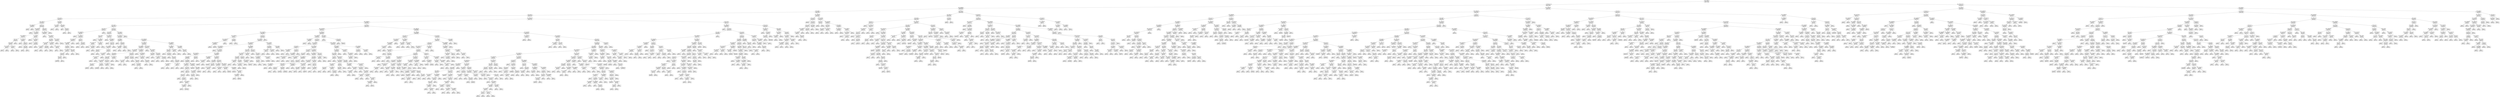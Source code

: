 digraph Tree {
node [shape=box] ;
0 [label="X[0] <= 1048.0\nmse = 1167353.756\nsamples = 2288\nvalue = 2775.996"] ;
1 [label="X[1] <= 1.5\nmse = 473652.61\nsamples = 1820\nvalue = 2478.296"] ;
0 -> 1 [labeldistance=2.5, labelangle=45, headlabel="True"] ;
2 [label="X[2] <= 4837968.0\nmse = 399008.222\nsamples = 1084\nvalue = 2288.525"] ;
1 -> 2 ;
3 [label="X[0] <= 899.5\nmse = 420496.551\nsamples = 794\nvalue = 2416.89"] ;
2 -> 3 ;
4 [label="X[0] <= 491.5\nmse = 340215.924\nsamples = 763\nvalue = 2372.557"] ;
3 -> 4 ;
5 [label="X[8] <= 2.381\nmse = 200348.388\nsamples = 57\nvalue = 1810.877"] ;
4 -> 5 ;
6 [label="X[0] <= 185.0\nmse = 117806.633\nsamples = 52\nvalue = 1890.462"] ;
5 -> 6 ;
7 [label="X[2] <= 4834917.0\nmse = 2688.889\nsamples = 3\nvalue = 763.333"] ;
6 -> 7 ;
8 [label="mse = 0.0\nsamples = 2\nvalue = 800.0"] ;
7 -> 8 ;
9 [label="mse = 0.0\nsamples = 1\nvalue = 690.0"] ;
7 -> 9 ;
10 [label="X[8] <= 1.716\nmse = 42311.882\nsamples = 49\nvalue = 1959.469"] ;
6 -> 10 ;
11 [label="X[3] <= 307703.172\nmse = 25295.139\nsamples = 18\nvalue = 2104.167"] ;
10 -> 11 ;
12 [label="mse = 0.0\nsamples = 1\nvalue = 2450.0"] ;
11 -> 12 ;
13 [label="X[2] <= 4834975.5\nmse = 19333.91\nsamples = 17\nvalue = 2083.824"] ;
11 -> 13 ;
14 [label="X[2] <= 4834659.75\nmse = 14526.91\nsamples = 12\nvalue = 2027.083"] ;
13 -> 14 ;
15 [label="X[5] <= 0.5\nmse = 7448.98\nsamples = 7\nvalue = 2092.857"] ;
14 -> 15 ;
16 [label="X[0] <= 473.5\nmse = 6458.333\nsamples = 6\nvalue = 2075.0"] ;
15 -> 16 ;
17 [label="X[3] <= 312404.328\nmse = 1875.0\nsamples = 4\nvalue = 2125.0"] ;
16 -> 17 ;
18 [label="mse = 0.0\nsamples = 3\nvalue = 2100.0"] ;
17 -> 18 ;
19 [label="mse = 0.0\nsamples = 1\nvalue = 2200.0"] ;
17 -> 19 ;
20 [label="X[7] <= 87151.133\nmse = 625.0\nsamples = 2\nvalue = 1975.0"] ;
16 -> 20 ;
21 [label="mse = 0.0\nsamples = 1\nvalue = 2000.0"] ;
20 -> 21 ;
22 [label="mse = 0.0\nsamples = 1\nvalue = 1950.0"] ;
20 -> 22 ;
23 [label="mse = 0.0\nsamples = 1\nvalue = 2200.0"] ;
15 -> 23 ;
24 [label="X[3] <= 311133.266\nmse = 9900.0\nsamples = 5\nvalue = 1935.0"] ;
14 -> 24 ;
25 [label="mse = 0.0\nsamples = 1\nvalue = 2100.0"] ;
24 -> 25 ;
26 [label="X[6] <= 0.5\nmse = 3867.188\nsamples = 4\nvalue = 1893.75"] ;
24 -> 26 ;
27 [label="mse = 0.0\nsamples = 1\nvalue = 2000.0"] ;
26 -> 27 ;
28 [label="X[8] <= 1.557\nmse = 138.889\nsamples = 3\nvalue = 1858.333"] ;
26 -> 28 ;
29 [label="mse = 0.0\nsamples = 2\nvalue = 1850.0"] ;
28 -> 29 ;
30 [label="mse = 0.0\nsamples = 1\nvalue = 1875.0"] ;
28 -> 30 ;
31 [label="X[7] <= 40809.99\nmse = 4600.0\nsamples = 5\nvalue = 2220.0"] ;
13 -> 31 ;
32 [label="mse = 0.0\nsamples = 1\nvalue = 2300.0"] ;
31 -> 32 ;
33 [label="X[3] <= 312651.891\nmse = 3750.0\nsamples = 4\nvalue = 2200.0"] ;
31 -> 33 ;
34 [label="mse = 0.0\nsamples = 1\nvalue = 2300.0"] ;
33 -> 34 ;
35 [label="X[7] <= 45901.77\nmse = 555.556\nsamples = 3\nvalue = 2166.667"] ;
33 -> 35 ;
36 [label="mse = 0.0\nsamples = 1\nvalue = 2200.0"] ;
35 -> 36 ;
37 [label="mse = 0.0\nsamples = 2\nvalue = 2150.0"] ;
35 -> 37 ;
38 [label="X[8] <= 2.194\nmse = 32976.441\nsamples = 31\nvalue = 1875.452"] ;
10 -> 38 ;
39 [label="X[2] <= 4834485.75\nmse = 16242.049\nsamples = 30\nvalue = 1851.467"] ;
38 -> 39 ;
40 [label="mse = 0.0\nsamples = 1\nvalue = 1250.0"] ;
39 -> 40 ;
41 [label="X[2] <= 4836374.5\nmse = 3897.405\nsamples = 29\nvalue = 1872.207"] ;
39 -> 41 ;
42 [label="X[0] <= 456.0\nmse = 5166.75\nsamples = 8\nvalue = 1793.0"] ;
41 -> 42 ;
43 [label="X[3] <= 311078.828\nmse = 3464.0\nsamples = 5\nvalue = 1829.0"] ;
42 -> 43 ;
44 [label="X[7] <= 41920.955\nmse = 6.25\nsamples = 2\nvalue = 1897.5"] ;
43 -> 44 ;
45 [label="mse = 0.0\nsamples = 1\nvalue = 1895.0"] ;
44 -> 45 ;
46 [label="mse = 0.0\nsamples = 1\nvalue = 1900.0"] ;
44 -> 46 ;
47 [label="X[0] <= 381.0\nmse = 555.556\nsamples = 3\nvalue = 1783.333"] ;
43 -> 47 ;
48 [label="mse = 0.0\nsamples = 1\nvalue = 1750.0"] ;
47 -> 48 ;
49 [label="mse = 0.0\nsamples = 2\nvalue = 1800.0"] ;
47 -> 49 ;
50 [label="X[7] <= 45938.936\nmse = 2244.667\nsamples = 3\nvalue = 1733.0"] ;
42 -> 50 ;
51 [label="mse = 0.0\nsamples = 1\nvalue = 1800.0"] ;
50 -> 51 ;
52 [label="X[3] <= 307235.828\nmse = 0.25\nsamples = 2\nvalue = 1699.5"] ;
50 -> 52 ;
53 [label="mse = 0.0\nsamples = 1\nvalue = 1700.0"] ;
52 -> 53 ;
54 [label="mse = 0.0\nsamples = 1\nvalue = 1699.0"] ;
52 -> 54 ;
55 [label="X[7] <= 52983.094\nmse = 113.379\nsamples = 21\nvalue = 1902.381"] ;
41 -> 55 ;
56 [label="mse = 0.0\nsamples = 1\nvalue = 1950.0"] ;
55 -> 56 ;
57 [label="mse = 0.0\nsamples = 20\nvalue = 1900.0"] ;
55 -> 57 ;
58 [label="mse = 0.0\nsamples = 1\nvalue = 2595.0"] ;
38 -> 58 ;
59 [label="X[0] <= 362.5\nmse = 307862.96\nsamples = 5\nvalue = 983.2"] ;
5 -> 59 ;
60 [label="X[7] <= 61325.449\nmse = 10000.0\nsamples = 2\nvalue = 1450.0"] ;
59 -> 60 ;
61 [label="mse = 0.0\nsamples = 1\nvalue = 1350.0"] ;
60 -> 61 ;
62 [label="mse = 0.0\nsamples = 1\nvalue = 1550.0"] ;
60 -> 62 ;
63 [label="X[0] <= 456.0\nmse = 264324.667\nsamples = 3\nvalue = 672.0"] ;
59 -> 63 ;
64 [label="mse = 0.0\nsamples = 1\nvalue = 1.0"] ;
63 -> 64 ;
65 [label="X[4] <= 0.5\nmse = 58806.25\nsamples = 2\nvalue = 1007.5"] ;
63 -> 65 ;
66 [label="mse = 0.0\nsamples = 1\nvalue = 1250.0"] ;
65 -> 66 ;
67 [label="mse = 0.0\nsamples = 1\nvalue = 765.0"] ;
65 -> 67 ;
68 [label="X[3] <= 313219.859\nmse = 323980.791\nsamples = 706\nvalue = 2417.905"] ;
4 -> 68 ;
69 [label="X[3] <= 309840.641\nmse = 313896.787\nsamples = 561\nvalue = 2491.389"] ;
68 -> 69 ;
70 [label="X[0] <= 535.0\nmse = 131466.116\nsamples = 105\nvalue = 2114.81"] ;
69 -> 70 ;
71 [label="X[0] <= 520.0\nmse = 94414.014\nsamples = 17\nvalue = 1836.471"] ;
70 -> 71 ;
72 [label="X[3] <= 300905.297\nmse = 64296.875\nsamples = 16\nvalue = 1882.5"] ;
71 -> 72 ;
73 [label="mse = 0.0\nsamples = 1\nvalue = 1295.0"] ;
72 -> 73 ;
74 [label="X[3] <= 308892.141\nmse = 44038.889\nsamples = 15\nvalue = 1921.667"] ;
72 -> 74 ;
75 [label="X[7] <= 86996.793\nmse = 34510.331\nsamples = 11\nvalue = 1843.182"] ;
74 -> 75 ;
76 [label="X[2] <= 4836863.25\nmse = 15506.0\nsamples = 10\nvalue = 1798.0"] ;
75 -> 76 ;
77 [label="X[8] <= 2.221\nmse = 5969.136\nsamples = 9\nvalue = 1764.444"] ;
76 -> 77 ;
78 [label="X[3] <= 304036.453\nmse = 2006.122\nsamples = 7\nvalue = 1797.857"] ;
77 -> 78 ;
79 [label="X[8] <= 1.975\nmse = 505.556\nsamples = 6\nvalue = 1781.667"] ;
78 -> 79 ;
80 [label="X[8] <= 1.729\nmse = 366.0\nsamples = 5\nvalue = 1788.0"] ;
79 -> 80 ;
81 [label="mse = 555.556\nsamples = 3\nvalue = 1783.333"] ;
80 -> 81 ;
82 [label="mse = 0.0\nsamples = 2\nvalue = 1795.0"] ;
80 -> 82 ;
83 [label="mse = 0.0\nsamples = 1\nvalue = 1750.0"] ;
79 -> 83 ;
84 [label="mse = 0.0\nsamples = 1\nvalue = 1895.0"] ;
78 -> 84 ;
85 [label="X[8] <= 2.339\nmse = 2256.25\nsamples = 2\nvalue = 1647.5"] ;
77 -> 85 ;
86 [label="mse = 0.0\nsamples = 1\nvalue = 1695.0"] ;
85 -> 86 ;
87 [label="mse = 0.0\nsamples = 1\nvalue = 1600.0"] ;
85 -> 87 ;
88 [label="mse = 0.0\nsamples = 1\nvalue = 2100.0"] ;
76 -> 88 ;
89 [label="mse = 0.0\nsamples = 1\nvalue = 2295.0"] ;
75 -> 89 ;
90 [label="X[6] <= 0.5\nmse = 6718.75\nsamples = 4\nvalue = 2137.5"] ;
74 -> 90 ;
91 [label="mse = 0.0\nsamples = 1\nvalue = 2000.0"] ;
90 -> 91 ;
92 [label="X[8] <= 2.325\nmse = 555.556\nsamples = 3\nvalue = 2183.333"] ;
90 -> 92 ;
93 [label="mse = 0.0\nsamples = 2\nvalue = 2200.0"] ;
92 -> 93 ;
94 [label="mse = 0.0\nsamples = 1\nvalue = 2150.0"] ;
92 -> 94 ;
95 [label="mse = 0.0\nsamples = 1\nvalue = 1100.0"] ;
71 -> 95 ;
96 [label="X[8] <= 1.78\nmse = 120766.403\nsamples = 88\nvalue = 2168.58"] ;
70 -> 96 ;
97 [label="X[0] <= 599.5\nmse = 57120.181\nsamples = 21\nvalue = 2361.905"] ;
96 -> 97 ;
98 [label="X[8] <= 1.568\nmse = 33750.0\nsamples = 8\nvalue = 2175.0"] ;
97 -> 98 ;
99 [label="mse = 0.0\nsamples = 2\nvalue = 2400.0"] ;
98 -> 99 ;
100 [label="X[3] <= 309682.281\nmse = 22500.0\nsamples = 6\nvalue = 2100.0"] ;
98 -> 100 ;
101 [label="X[2] <= 4834114.75\nmse = 5625.0\nsamples = 4\nvalue = 2025.0"] ;
100 -> 101 ;
102 [label="mse = 0.0\nsamples = 1\nvalue = 1950.0"] ;
101 -> 102 ;
103 [label="X[2] <= 4834187.0\nmse = 5000.0\nsamples = 3\nvalue = 2050.0"] ;
101 -> 103 ;
104 [label="mse = 0.0\nsamples = 1\nvalue = 2150.0"] ;
103 -> 104 ;
105 [label="mse = 0.0\nsamples = 2\nvalue = 2000.0"] ;
103 -> 105 ;
106 [label="X[2] <= 4834511.75\nmse = 22500.0\nsamples = 2\nvalue = 2250.0"] ;
100 -> 106 ;
107 [label="mse = 0.0\nsamples = 1\nvalue = 2100.0"] ;
106 -> 107 ;
108 [label="mse = 0.0\nsamples = 1\nvalue = 2400.0"] ;
106 -> 108 ;
109 [label="X[3] <= 303853.672\nmse = 36775.148\nsamples = 13\nvalue = 2476.923"] ;
97 -> 109 ;
110 [label="mse = 0.0\nsamples = 1\nvalue = 2950.0"] ;
109 -> 110 ;
111 [label="X[7] <= 65664.219\nmse = 19635.417\nsamples = 12\nvalue = 2437.5"] ;
109 -> 111 ;
112 [label="mse = 0.0\nsamples = 2\nvalue = 2600.0"] ;
111 -> 112 ;
113 [label="X[0] <= 785.0\nmse = 17225.0\nsamples = 10\nvalue = 2405.0"] ;
111 -> 113 ;
114 [label="X[2] <= 4834282.75\nmse = 11728.395\nsamples = 9\nvalue = 2377.778"] ;
113 -> 114 ;
115 [label="X[6] <= 0.5\nmse = 5625.0\nsamples = 2\nvalue = 2525.0"] ;
114 -> 115 ;
116 [label="mse = 0.0\nsamples = 1\nvalue = 2600.0"] ;
115 -> 116 ;
117 [label="mse = 0.0\nsamples = 1\nvalue = 2450.0"] ;
115 -> 117 ;
118 [label="X[0] <= 672.0\nmse = 5510.204\nsamples = 7\nvalue = 2335.714"] ;
114 -> 118 ;
119 [label="X[2] <= 4834599.75\nmse = 4218.75\nsamples = 4\nvalue = 2287.5"] ;
118 -> 119 ;
120 [label="X[3] <= 307100.078\nmse = 625.0\nsamples = 2\nvalue = 2225.0"] ;
119 -> 120 ;
121 [label="mse = 0.0\nsamples = 1\nvalue = 2200.0"] ;
120 -> 121 ;
122 [label="mse = 0.0\nsamples = 1\nvalue = 2250.0"] ;
120 -> 122 ;
123 [label="mse = 0.0\nsamples = 2\nvalue = 2350.0"] ;
119 -> 123 ;
124 [label="mse = 0.0\nsamples = 3\nvalue = 2400.0"] ;
118 -> 124 ;
125 [label="mse = 0.0\nsamples = 1\nvalue = 2650.0"] ;
113 -> 125 ;
126 [label="X[0] <= 894.5\nmse = 125329.089\nsamples = 67\nvalue = 2107.985"] ;
96 -> 126 ;
127 [label="X[2] <= 4833201.25\nmse = 115262.296\nsamples = 66\nvalue = 2094.621"] ;
126 -> 127 ;
128 [label="X[0] <= 585.0\nmse = 23395.062\nsamples = 9\nvalue = 2372.222"] ;
127 -> 128 ;
129 [label="mse = 0.0\nsamples = 1\nvalue = 2000.0"] ;
128 -> 129 ;
130 [label="X[0] <= 641.0\nmse = 6835.938\nsamples = 8\nvalue = 2418.75"] ;
128 -> 130 ;
131 [label="X[2] <= 4832886.25\nmse = 5000.0\nsamples = 6\nvalue = 2450.0"] ;
130 -> 131 ;
132 [label="mse = 0.0\nsamples = 2\nvalue = 2350.0"] ;
131 -> 132 ;
133 [label="mse = 0.0\nsamples = 4\nvalue = 2500.0"] ;
131 -> 133 ;
134 [label="X[5] <= 0.5\nmse = 625.0\nsamples = 2\nvalue = 2325.0"] ;
130 -> 134 ;
135 [label="mse = 0.0\nsamples = 1\nvalue = 2350.0"] ;
134 -> 135 ;
136 [label="mse = 0.0\nsamples = 1\nvalue = 2300.0"] ;
134 -> 136 ;
137 [label="X[3] <= 308970.391\nmse = 115678.693\nsamples = 57\nvalue = 2050.789"] ;
127 -> 137 ;
138 [label="X[2] <= 4836234.25\nmse = 119226.84\nsamples = 44\nvalue = 1994.523"] ;
137 -> 138 ;
139 [label="X[2] <= 4835489.5\nmse = 67964.215\nsamples = 32\nvalue = 1902.312"] ;
138 -> 139 ;
140 [label="X[7] <= 49726.861\nmse = 53242.306\nsamples = 24\nvalue = 1970.167"] ;
139 -> 140 ;
141 [label="X[8] <= 1.903\nmse = 33530.596\nsamples = 15\nvalue = 1857.267"] ;
140 -> 141 ;
142 [label="X[8] <= 1.855\nmse = 9776.994\nsamples = 13\nvalue = 1899.923"] ;
141 -> 142 ;
143 [label="X[3] <= 303369.359\nmse = 277.778\nsamples = 9\nvalue = 1850.0"] ;
142 -> 143 ;
144 [label="X[0] <= 700.0\nmse = 555.556\nsamples = 3\nvalue = 1841.667"] ;
143 -> 144 ;
145 [label="mse = 625.0\nsamples = 2\nvalue = 1850.0"] ;
144 -> 145 ;
146 [label="mse = 0.0\nsamples = 1\nvalue = 1825.0"] ;
144 -> 146 ;
147 [label="X[0] <= 650.0\nmse = 86.806\nsamples = 6\nvalue = 1854.167"] ;
143 -> 147 ;
148 [label="mse = 138.889\nsamples = 3\nvalue = 1858.333"] ;
147 -> 148 ;
149 [label="mse = 0.0\nsamples = 3\nvalue = 1850.0"] ;
147 -> 149 ;
150 [label="X[0] <= 770.0\nmse = 12925.188\nsamples = 4\nvalue = 2012.25"] ;
142 -> 150 ;
151 [label="X[3] <= 308561.922\nmse = 650.25\nsamples = 2\nvalue = 2124.5"] ;
150 -> 151 ;
152 [label="mse = 0.0\nsamples = 1\nvalue = 2150.0"] ;
151 -> 152 ;
153 [label="mse = 0.0\nsamples = 1\nvalue = 2099.0"] ;
151 -> 153 ;
154 [label="mse = 0.0\nsamples = 2\nvalue = 1900.0"] ;
150 -> 154 ;
155 [label="X[3] <= 307581.125\nmse = 99225.0\nsamples = 2\nvalue = 1580.0"] ;
141 -> 155 ;
156 [label="mse = 0.0\nsamples = 1\nvalue = 1265.0"] ;
155 -> 156 ;
157 [label="mse = 0.0\nsamples = 1\nvalue = 1895.0"] ;
155 -> 157 ;
158 [label="X[0] <= 674.5\nmse = 29444.444\nsamples = 9\nvalue = 2158.333"] ;
140 -> 158 ;
159 [label="X[0] <= 625.0\nmse = 3867.188\nsamples = 4\nvalue = 2006.25"] ;
158 -> 159 ;
160 [label="X[7] <= 77531.547\nmse = 1250.0\nsamples = 3\nvalue = 1975.0"] ;
159 -> 160 ;
161 [label="mse = 0.0\nsamples = 2\nvalue = 2000.0"] ;
160 -> 161 ;
162 [label="mse = 0.0\nsamples = 1\nvalue = 1925.0"] ;
160 -> 162 ;
163 [label="mse = 0.0\nsamples = 1\nvalue = 2100.0"] ;
159 -> 163 ;
164 [label="X[8] <= 1.912\nmse = 16600.0\nsamples = 5\nvalue = 2280.0"] ;
158 -> 164 ;
165 [label="mse = 0.0\nsamples = 1\nvalue = 2500.0"] ;
164 -> 165 ;
166 [label="X[0] <= 724.5\nmse = 5625.0\nsamples = 4\nvalue = 2225.0"] ;
164 -> 166 ;
167 [label="mse = 0.0\nsamples = 1\nvalue = 2350.0"] ;
166 -> 167 ;
168 [label="X[7] <= 78468.82\nmse = 555.556\nsamples = 3\nvalue = 2183.333"] ;
166 -> 168 ;
169 [label="mse = 0.0\nsamples = 1\nvalue = 2150.0"] ;
168 -> 169 ;
170 [label="mse = 0.0\nsamples = 2\nvalue = 2200.0"] ;
168 -> 170 ;
171 [label="X[3] <= 303827.641\nmse = 56879.688\nsamples = 8\nvalue = 1698.75"] ;
139 -> 171 ;
172 [label="mse = 0.0\nsamples = 1\nvalue = 2195.0"] ;
171 -> 172 ;
173 [label="X[3] <= 305916.406\nmse = 24798.98\nsamples = 7\nvalue = 1627.857"] ;
171 -> 173 ;
174 [label="mse = 0.0\nsamples = 1\nvalue = 1300.0"] ;
173 -> 174 ;
175 [label="X[3] <= 307802.438\nmse = 8031.25\nsamples = 6\nvalue = 1682.5"] ;
173 -> 175 ;
176 [label="mse = 0.0\nsamples = 2\nvalue = 1800.0"] ;
175 -> 176 ;
177 [label="X[8] <= 2.205\nmse = 1692.188\nsamples = 4\nvalue = 1623.75"] ;
175 -> 177 ;
178 [label="mse = 0.0\nsamples = 3\nvalue = 1600.0"] ;
177 -> 178 ;
179 [label="mse = 0.0\nsamples = 1\nvalue = 1695.0"] ;
177 -> 179 ;
180 [label="X[7] <= 42413.436\nmse = 172789.41\nsamples = 12\nvalue = 2240.417"] ;
138 -> 180 ;
181 [label="mse = 0.0\nsamples = 2\nvalue = 2995.0"] ;
180 -> 181 ;
182 [label="X[7] <= 44905.916\nmse = 70692.25\nsamples = 10\nvalue = 2089.5"] ;
180 -> 182 ;
183 [label="X[0] <= 692.5\nmse = 138756.25\nsamples = 2\nvalue = 2422.5"] ;
182 -> 183 ;
184 [label="mse = 0.0\nsamples = 1\nvalue = 2050.0"] ;
183 -> 184 ;
185 [label="mse = 0.0\nsamples = 1\nvalue = 2795.0"] ;
183 -> 185 ;
186 [label="X[8] <= 2.205\nmse = 19023.438\nsamples = 8\nvalue = 2006.25"] ;
182 -> 186 ;
187 [label="X[3] <= 307522.578\nmse = 625.0\nsamples = 2\nvalue = 1775.0"] ;
186 -> 187 ;
188 [label="mse = 0.0\nsamples = 1\nvalue = 1800.0"] ;
187 -> 188 ;
189 [label="mse = 0.0\nsamples = 1\nvalue = 1750.0"] ;
187 -> 189 ;
190 [label="X[8] <= 2.242\nmse = 1388.889\nsamples = 6\nvalue = 2083.333"] ;
186 -> 190 ;
191 [label="mse = 0.0\nsamples = 1\nvalue = 2000.0"] ;
190 -> 191 ;
192 [label="mse = 0.0\nsamples = 5\nvalue = 2100.0"] ;
190 -> 192 ;
193 [label="X[2] <= 4836501.0\nmse = 56686.178\nsamples = 13\nvalue = 2241.231"] ;
137 -> 193 ;
194 [label="X[3] <= 309310.281\nmse = 39664.0\nsamples = 10\nvalue = 2329.0"] ;
193 -> 194 ;
195 [label="X[8] <= 1.884\nmse = 36418.75\nsamples = 8\nvalue = 2380.0"] ;
194 -> 195 ;
196 [label="mse = 0.0\nsamples = 2\nvalue = 2150.0"] ;
195 -> 196 ;
197 [label="X[0] <= 615.0\nmse = 25047.222\nsamples = 6\nvalue = 2456.667"] ;
195 -> 197 ;
198 [label="mse = 0.0\nsamples = 1\nvalue = 2695.0"] ;
197 -> 198 ;
199 [label="X[8] <= 1.897\nmse = 16424.0\nsamples = 5\nvalue = 2409.0"] ;
197 -> 199 ;
200 [label="mse = 0.0\nsamples = 1\nvalue = 2600.0"] ;
199 -> 200 ;
201 [label="X[0] <= 712.5\nmse = 9129.688\nsamples = 4\nvalue = 2361.25"] ;
199 -> 201 ;
202 [label="X[7] <= 52485.965\nmse = 2500.0\nsamples = 2\nvalue = 2450.0"] ;
201 -> 202 ;
203 [label="mse = 0.0\nsamples = 1\nvalue = 2400.0"] ;
202 -> 203 ;
204 [label="mse = 0.0\nsamples = 1\nvalue = 2500.0"] ;
202 -> 204 ;
205 [label="X[3] <= 309106.656\nmse = 6.25\nsamples = 2\nvalue = 2272.5"] ;
201 -> 205 ;
206 [label="mse = 0.0\nsamples = 1\nvalue = 2275.0"] ;
205 -> 206 ;
207 [label="mse = 0.0\nsamples = 1\nvalue = 2270.0"] ;
205 -> 207 ;
208 [label="X[3] <= 309336.641\nmse = 625.0\nsamples = 2\nvalue = 2125.0"] ;
194 -> 208 ;
209 [label="mse = 0.0\nsamples = 1\nvalue = 2150.0"] ;
208 -> 209 ;
210 [label="mse = 0.0\nsamples = 1\nvalue = 2100.0"] ;
208 -> 210 ;
211 [label="X[7] <= 53966.6\nmse = 2154.889\nsamples = 3\nvalue = 1948.667"] ;
193 -> 211 ;
212 [label="mse = 0.0\nsamples = 1\nvalue = 1887.0"] ;
211 -> 212 ;
213 [label="X[0] <= 812.5\nmse = 380.25\nsamples = 2\nvalue = 1979.5"] ;
211 -> 213 ;
214 [label="mse = 0.0\nsamples = 1\nvalue = 1960.0"] ;
213 -> 214 ;
215 [label="mse = 0.0\nsamples = 1\nvalue = 1999.0"] ;
213 -> 215 ;
216 [label="mse = 0.0\nsamples = 1\nvalue = 2990.0"] ;
126 -> 216 ;
217 [label="X[0] <= 602.5\nmse = 315730.797\nsamples = 456\nvalue = 2578.101"] ;
69 -> 217 ;
218 [label="X[3] <= 312485.859\nmse = 246371.024\nsamples = 191\nvalue = 2429.649"] ;
217 -> 218 ;
219 [label="X[3] <= 310388.469\nmse = 178295.19\nsamples = 89\nvalue = 2280.562"] ;
218 -> 219 ;
220 [label="X[2] <= 4835953.5\nmse = 331700.0\nsamples = 7\nvalue = 2640.0"] ;
219 -> 220 ;
221 [label="X[3] <= 310069.188\nmse = 40067.188\nsamples = 4\nvalue = 2373.75"] ;
220 -> 221 ;
222 [label="X[2] <= 4834447.25\nmse = 6838.889\nsamples = 3\nvalue = 2481.667"] ;
221 -> 222 ;
223 [label="mse = 0.0\nsamples = 1\nvalue = 2595.0"] ;
222 -> 223 ;
224 [label="mse = 625.0\nsamples = 2\nvalue = 2425.0"] ;
222 -> 224 ;
225 [label="mse = 0.0\nsamples = 1\nvalue = 2050.0"] ;
221 -> 225 ;
226 [label="X[4] <= 0.5\nmse = 500000.0\nsamples = 3\nvalue = 2995.0"] ;
220 -> 226 ;
227 [label="mse = 0.0\nsamples = 1\nvalue = 3995.0"] ;
226 -> 227 ;
228 [label="mse = 0.0\nsamples = 2\nvalue = 2495.0"] ;
226 -> 228 ;
229 [label="X[8] <= 2.257\nmse = 153229.253\nsamples = 82\nvalue = 2249.878"] ;
219 -> 229 ;
230 [label="X[2] <= 4837205.0\nmse = 143844.338\nsamples = 81\nvalue = 2261.605"] ;
229 -> 230 ;
231 [label="X[3] <= 312041.391\nmse = 136089.426\nsamples = 73\nvalue = 2294.452"] ;
230 -> 231 ;
232 [label="X[7] <= 51206.234\nmse = 162315.824\nsamples = 53\nvalue = 2343.396"] ;
231 -> 232 ;
233 [label="mse = 0.0\nsamples = 1\nvalue = 3395.0"] ;
232 -> 233 ;
234 [label="X[2] <= 4834294.0\nmse = 143761.566\nsamples = 52\nvalue = 2323.173"] ;
232 -> 234 ;
235 [label="X[3] <= 311584.938\nmse = 128554.123\nsamples = 24\nvalue = 2192.292"] ;
234 -> 235 ;
236 [label="X[0] <= 499.5\nmse = 69394.06\nsamples = 22\nvalue = 2266.591"] ;
235 -> 236 ;
237 [label="mse = 0.0\nsamples = 1\nvalue = 2900.0"] ;
236 -> 237 ;
238 [label="X[0] <= 553.5\nmse = 52683.673\nsamples = 21\nvalue = 2236.429"] ;
236 -> 238 ;
239 [label="X[2] <= 4833845.75\nmse = 6231.076\nsamples = 12\nvalue = 2144.583"] ;
238 -> 239 ;
240 [label="mse = 0.0\nsamples = 1\nvalue = 2290.0"] ;
239 -> 240 ;
241 [label="X[0] <= 503.0\nmse = 4700.413\nsamples = 11\nvalue = 2131.364"] ;
239 -> 241 ;
242 [label="mse = 0.0\nsamples = 1\nvalue = 2000.0"] ;
241 -> 242 ;
243 [label="X[5] <= 0.5\nmse = 3272.25\nsamples = 10\nvalue = 2144.5"] ;
241 -> 243 ;
244 [label="X[0] <= 513.0\nmse = 3471.484\nsamples = 8\nvalue = 2155.625"] ;
243 -> 244 ;
245 [label="mse = 0.0\nsamples = 1\nvalue = 2095.0"] ;
244 -> 245 ;
246 [label="X[0] <= 542.5\nmse = 3367.347\nsamples = 7\nvalue = 2164.286"] ;
244 -> 246 ;
247 [label="mse = 0.0\nsamples = 2\nvalue = 2150.0"] ;
246 -> 247 ;
248 [label="X[3] <= 311306.594\nmse = 4600.0\nsamples = 5\nvalue = 2170.0"] ;
246 -> 248 ;
249 [label="X[2] <= 4834044.0\nmse = 5468.75\nsamples = 4\nvalue = 2162.5"] ;
248 -> 249 ;
250 [label="mse = 0.0\nsamples = 1\nvalue = 2150.0"] ;
249 -> 250 ;
251 [label="mse = 7222.222\nsamples = 3\nvalue = 2166.667"] ;
249 -> 251 ;
252 [label="mse = 0.0\nsamples = 1\nvalue = 2200.0"] ;
248 -> 252 ;
253 [label="mse = 0.0\nsamples = 2\nvalue = 2100.0"] ;
243 -> 253 ;
254 [label="X[3] <= 310833.547\nmse = 88376.543\nsamples = 9\nvalue = 2358.889"] ;
238 -> 254 ;
255 [label="mse = 54106.25\nsamples = 4\nvalue = 2292.5"] ;
254 -> 255 ;
256 [label="X[0] <= 599.5\nmse = 109446.0\nsamples = 5\nvalue = 2412.0"] ;
254 -> 256 ;
257 [label="X[2] <= 4834086.75\nmse = 27755.556\nsamples = 3\nvalue = 2323.333"] ;
256 -> 257 ;
258 [label="X[0] <= 578.0\nmse = 4225.0\nsamples = 2\nvalue = 2435.0"] ;
257 -> 258 ;
259 [label="mse = 0.0\nsamples = 1\nvalue = 2500.0"] ;
258 -> 259 ;
260 [label="mse = 0.0\nsamples = 1\nvalue = 2370.0"] ;
258 -> 260 ;
261 [label="mse = 0.0\nsamples = 1\nvalue = 2100.0"] ;
257 -> 261 ;
262 [label="mse = 202500.0\nsamples = 2\nvalue = 2545.0"] ;
256 -> 262 ;
263 [label="X[8] <= 1.574\nmse = 50625.0\nsamples = 2\nvalue = 1375.0"] ;
235 -> 263 ;
264 [label="mse = 0.0\nsamples = 1\nvalue = 1600.0"] ;
263 -> 264 ;
265 [label="mse = 0.0\nsamples = 1\nvalue = 1150.0"] ;
263 -> 265 ;
266 [label="X[2] <= 4834526.0\nmse = 129528.444\nsamples = 28\nvalue = 2435.357"] ;
234 -> 266 ;
267 [label="X[2] <= 4834517.5\nmse = 265086.0\nsamples = 5\nvalue = 2868.0"] ;
266 -> 267 ;
268 [label="X[3] <= 311900.547\nmse = 5000.0\nsamples = 3\nvalue = 2450.0"] ;
267 -> 268 ;
269 [label="mse = 5625.0\nsamples = 2\nvalue = 2475.0"] ;
268 -> 269 ;
270 [label="mse = 0.0\nsamples = 1\nvalue = 2400.0"] ;
268 -> 270 ;
271 [label="mse = 0.0\nsamples = 2\nvalue = 3495.0"] ;
267 -> 271 ;
272 [label="X[2] <= 4834563.5\nmse = 50522.212\nsamples = 23\nvalue = 2341.304"] ;
266 -> 272 ;
273 [label="X[0] <= 499.5\nmse = 18680.556\nsamples = 6\nvalue = 2141.667"] ;
272 -> 273 ;
274 [label="mse = 15625.0\nsamples = 2\nvalue = 2275.0"] ;
273 -> 274 ;
275 [label="X[0] <= 525.0\nmse = 6875.0\nsamples = 4\nvalue = 2075.0"] ;
273 -> 275 ;
276 [label="mse = 0.0\nsamples = 2\nvalue = 2000.0"] ;
275 -> 276 ;
277 [label="X[3] <= 311162.641\nmse = 2500.0\nsamples = 2\nvalue = 2150.0"] ;
275 -> 277 ;
278 [label="mse = 0.0\nsamples = 1\nvalue = 2100.0"] ;
277 -> 278 ;
279 [label="mse = 0.0\nsamples = 1\nvalue = 2200.0"] ;
277 -> 279 ;
280 [label="X[0] <= 510.0\nmse = 42729.239\nsamples = 17\nvalue = 2411.765"] ;
272 -> 280 ;
281 [label="X[3] <= 311320.422\nmse = 43888.889\nsamples = 3\nvalue = 2216.667"] ;
280 -> 281 ;
282 [label="mse = 0.0\nsamples = 1\nvalue = 2500.0"] ;
281 -> 282 ;
283 [label="X[3] <= 311841.969\nmse = 5625.0\nsamples = 2\nvalue = 2075.0"] ;
281 -> 283 ;
284 [label="mse = 0.0\nsamples = 1\nvalue = 2000.0"] ;
283 -> 284 ;
285 [label="mse = 0.0\nsamples = 1\nvalue = 2150.0"] ;
283 -> 285 ;
286 [label="X[2] <= 4834734.5\nmse = 32576.531\nsamples = 14\nvalue = 2453.571"] ;
280 -> 286 ;
287 [label="X[3] <= 311909.391\nmse = 12500.0\nsamples = 6\nvalue = 2550.0"] ;
286 -> 287 ;
288 [label="mse = 0.0\nsamples = 4\nvalue = 2500.0"] ;
287 -> 288 ;
289 [label="mse = 22500.0\nsamples = 2\nvalue = 2650.0"] ;
287 -> 289 ;
290 [label="X[0] <= 542.0\nmse = 35429.688\nsamples = 8\nvalue = 2381.25"] ;
286 -> 290 ;
291 [label="mse = 11250.0\nsamples = 3\nvalue = 2600.0"] ;
290 -> 291 ;
292 [label="X[2] <= 4834831.75\nmse = 4000.0\nsamples = 5\nvalue = 2250.0"] ;
290 -> 292 ;
293 [label="X[2] <= 4834813.0\nmse = 3888.889\nsamples = 3\nvalue = 2216.667"] ;
292 -> 293 ;
294 [label="mse = 0.0\nsamples = 1\nvalue = 2200.0"] ;
293 -> 294 ;
295 [label="mse = 5625.0\nsamples = 2\nvalue = 2225.0"] ;
293 -> 295 ;
296 [label="mse = 0.0\nsamples = 2\nvalue = 2300.0"] ;
292 -> 296 ;
297 [label="X[2] <= 4834336.5\nmse = 43418.688\nsamples = 20\nvalue = 2164.75"] ;
231 -> 297 ;
298 [label="X[0] <= 589.0\nmse = 27274.306\nsamples = 12\nvalue = 2275.833"] ;
297 -> 298 ;
299 [label="X[2] <= 4833806.5\nmse = 21701.0\nsamples = 10\nvalue = 2233.0"] ;
298 -> 299 ;
300 [label="X[0] <= 540.0\nmse = 4555.556\nsamples = 6\nvalue = 2163.333"] ;
299 -> 300 ;
301 [label="X[3] <= 312453.531\nmse = 625.0\nsamples = 2\nvalue = 2075.0"] ;
300 -> 301 ;
302 [label="mse = 0.0\nsamples = 1\nvalue = 2100.0"] ;
301 -> 302 ;
303 [label="mse = 0.0\nsamples = 1\nvalue = 2050.0"] ;
301 -> 303 ;
304 [label="X[0] <= 552.0\nmse = 668.75\nsamples = 4\nvalue = 2207.5"] ;
300 -> 304 ;
305 [label="X[3] <= 312341.766\nmse = 88.889\nsamples = 3\nvalue = 2193.333"] ;
304 -> 305 ;
306 [label="mse = 0.0\nsamples = 1\nvalue = 2200.0"] ;
305 -> 306 ;
307 [label="mse = 100.0\nsamples = 2\nvalue = 2190.0"] ;
305 -> 307 ;
308 [label="mse = 0.0\nsamples = 1\nvalue = 2250.0"] ;
304 -> 308 ;
309 [label="X[0] <= 564.5\nmse = 29218.75\nsamples = 4\nvalue = 2337.5"] ;
299 -> 309 ;
310 [label="X[3] <= 312410.453\nmse = 35555.556\nsamples = 3\nvalue = 2366.667"] ;
309 -> 310 ;
311 [label="mse = 40000.0\nsamples = 2\nvalue = 2300.0"] ;
310 -> 311 ;
312 [label="mse = 0.0\nsamples = 1\nvalue = 2500.0"] ;
310 -> 312 ;
313 [label="mse = 0.0\nsamples = 1\nvalue = 2250.0"] ;
309 -> 313 ;
314 [label="X[2] <= 4833839.25\nmse = 100.0\nsamples = 2\nvalue = 2490.0"] ;
298 -> 314 ;
315 [label="mse = 0.0\nsamples = 1\nvalue = 2480.0"] ;
314 -> 315 ;
316 [label="mse = 0.0\nsamples = 1\nvalue = 2500.0"] ;
314 -> 316 ;
317 [label="X[8] <= 1.574\nmse = 21362.109\nsamples = 8\nvalue = 1998.125"] ;
297 -> 317 ;
318 [label="mse = 0.0\nsamples = 1\nvalue = 1875.0"] ;
317 -> 318 ;
319 [label="X[0] <= 527.0\nmse = 21938.776\nsamples = 7\nvalue = 2015.714"] ;
317 -> 319 ;
320 [label="X[3] <= 312323.062\nmse = 8088.889\nsamples = 3\nvalue = 2053.333"] ;
319 -> 320 ;
321 [label="X[0] <= 499.5\nmse = 100.0\nsamples = 2\nvalue = 1990.0"] ;
320 -> 321 ;
322 [label="mse = 0.0\nsamples = 1\nvalue = 1980.0"] ;
321 -> 322 ;
323 [label="mse = 0.0\nsamples = 1\nvalue = 2000.0"] ;
321 -> 323 ;
324 [label="mse = 0.0\nsamples = 1\nvalue = 2180.0"] ;
320 -> 324 ;
325 [label="X[7] <= 77101.941\nmse = 30468.75\nsamples = 4\nvalue = 1987.5"] ;
319 -> 325 ;
326 [label="mse = 40555.556\nsamples = 3\nvalue = 1983.333"] ;
325 -> 326 ;
327 [label="mse = 0.0\nsamples = 1\nvalue = 2000.0"] ;
325 -> 327 ;
328 [label="X[3] <= 311967.5\nmse = 114924.609\nsamples = 8\nvalue = 1961.875"] ;
230 -> 328 ;
329 [label="X[0] <= 595.0\nmse = 62013.889\nsamples = 6\nvalue = 2108.333"] ;
328 -> 329 ;
330 [label="X[3] <= 311859.625\nmse = 1875.0\nsamples = 4\nvalue = 2275.0"] ;
329 -> 330 ;
331 [label="mse = 0.0\nsamples = 1\nvalue = 2200.0"] ;
330 -> 331 ;
332 [label="mse = 0.0\nsamples = 3\nvalue = 2300.0"] ;
330 -> 332 ;
333 [label="X[2] <= 4837291.0\nmse = 15625.0\nsamples = 2\nvalue = 1775.0"] ;
329 -> 333 ;
334 [label="mse = 0.0\nsamples = 1\nvalue = 1900.0"] ;
333 -> 334 ;
335 [label="mse = 0.0\nsamples = 1\nvalue = 1650.0"] ;
333 -> 335 ;
336 [label="X[0] <= 562.5\nmse = 16256.25\nsamples = 2\nvalue = 1522.5"] ;
328 -> 336 ;
337 [label="mse = 0.0\nsamples = 1\nvalue = 1650.0"] ;
336 -> 337 ;
338 [label="mse = 0.0\nsamples = 1\nvalue = 1395.0"] ;
336 -> 338 ;
339 [label="mse = 0.0\nsamples = 1\nvalue = 1300.0"] ;
229 -> 339 ;
340 [label="X[2] <= 4837158.0\nmse = 269453.94\nsamples = 102\nvalue = 2559.735"] ;
218 -> 340 ;
341 [label="X[2] <= 4833601.75\nmse = 198961.675\nsamples = 98\nvalue = 2514.439"] ;
340 -> 341 ;
342 [label="X[2] <= 4833599.75\nmse = 490000.0\nsamples = 4\nvalue = 3300.0"] ;
341 -> 342 ;
343 [label="mse = 0.0\nsamples = 2\nvalue = 2600.0"] ;
342 -> 343 ;
344 [label="mse = 0.0\nsamples = 2\nvalue = 4000.0"] ;
342 -> 344 ;
345 [label="X[8] <= 1.708\nmse = 159199.776\nsamples = 94\nvalue = 2481.011"] ;
341 -> 345 ;
346 [label="X[7] <= 41970.656\nmse = 159762.724\nsamples = 46\nvalue = 2342.717"] ;
345 -> 346 ;
347 [label="X[0] <= 525.0\nmse = 481367.347\nsamples = 7\nvalue = 2720.714"] ;
346 -> 347 ;
348 [label="X[2] <= 4836363.75\nmse = 510050.0\nsamples = 3\nvalue = 3290.0"] ;
347 -> 348 ;
349 [label="mse = 0.0\nsamples = 1\nvalue = 2280.0"] ;
348 -> 349 ;
350 [label="mse = 0.0\nsamples = 2\nvalue = 3795.0"] ;
348 -> 350 ;
351 [label="X[0] <= 574.5\nmse = 34492.188\nsamples = 4\nvalue = 2293.75"] ;
347 -> 351 ;
352 [label="X[2] <= 4836225.5\nmse = 16805.556\nsamples = 3\nvalue = 2208.333"] ;
351 -> 352 ;
353 [label="mse = 0.0\nsamples = 1\nvalue = 2300.0"] ;
352 -> 353 ;
354 [label="X[3] <= 313061.016\nmse = 18906.25\nsamples = 2\nvalue = 2162.5"] ;
352 -> 354 ;
355 [label="mse = 0.0\nsamples = 1\nvalue = 2025.0"] ;
354 -> 355 ;
356 [label="mse = 0.0\nsamples = 1\nvalue = 2300.0"] ;
354 -> 356 ;
357 [label="mse = 0.0\nsamples = 1\nvalue = 2550.0"] ;
351 -> 357 ;
358 [label="X[3] <= 312726.125\nmse = 71790.368\nsamples = 39\nvalue = 2274.872"] ;
346 -> 358 ;
359 [label="X[0] <= 525.0\nmse = 71938.776\nsamples = 7\nvalue = 2535.714"] ;
358 -> 359 ;
360 [label="X[0] <= 499.5\nmse = 34218.75\nsamples = 4\nvalue = 2337.5"] ;
359 -> 360 ;
361 [label="mse = 0.0\nsamples = 2\nvalue = 2200.0"] ;
360 -> 361 ;
362 [label="X[3] <= 312698.125\nmse = 30625.0\nsamples = 2\nvalue = 2475.0"] ;
360 -> 362 ;
363 [label="mse = 0.0\nsamples = 1\nvalue = 2300.0"] ;
362 -> 363 ;
364 [label="mse = 0.0\nsamples = 1\nvalue = 2650.0"] ;
362 -> 364 ;
365 [label="mse = 0.0\nsamples = 3\nvalue = 2800.0"] ;
359 -> 365 ;
366 [label="X[2] <= 4836779.0\nmse = 53618.652\nsamples = 32\nvalue = 2217.812"] ;
358 -> 366 ;
367 [label="X[2] <= 4836235.75\nmse = 48223.127\nsamples = 29\nvalue = 2186.897"] ;
366 -> 367 ;
368 [label="X[2] <= 4836097.5\nmse = 34888.889\nsamples = 15\nvalue = 2283.333"] ;
367 -> 368 ;
369 [label="X[0] <= 514.0\nmse = 24297.521\nsamples = 11\nvalue = 2204.545"] ;
368 -> 369 ;
370 [label="X[7] <= 69760.234\nmse = 35555.556\nsamples = 3\nvalue = 2066.667"] ;
369 -> 370 ;
371 [label="mse = 0.0\nsamples = 2\nvalue = 2200.0"] ;
370 -> 371 ;
372 [label="mse = 0.0\nsamples = 1\nvalue = 1800.0"] ;
370 -> 372 ;
373 [label="X[0] <= 535.0\nmse = 10273.438\nsamples = 8\nvalue = 2256.25"] ;
369 -> 373 ;
374 [label="X[5] <= 0.5\nmse = 10000.0\nsamples = 2\nvalue = 2350.0"] ;
373 -> 374 ;
375 [label="mse = 0.0\nsamples = 1\nvalue = 2450.0"] ;
374 -> 375 ;
376 [label="mse = 0.0\nsamples = 1\nvalue = 2250.0"] ;
374 -> 376 ;
377 [label="X[0] <= 575.0\nmse = 6458.333\nsamples = 6\nvalue = 2225.0"] ;
373 -> 377 ;
378 [label="mse = 2222.222\nsamples = 3\nvalue = 2166.667"] ;
377 -> 378 ;
379 [label="mse = 3888.889\nsamples = 3\nvalue = 2283.333"] ;
377 -> 379 ;
380 [label="mse = 0.0\nsamples = 4\nvalue = 2500.0"] ;
368 -> 380 ;
381 [label="X[0] <= 565.0\nmse = 41869.388\nsamples = 14\nvalue = 2083.571"] ;
367 -> 381 ;
382 [label="X[3] <= 312731.109\nmse = 14974.691\nsamples = 9\nvalue = 2205.556"] ;
381 -> 382 ;
383 [label="X[3] <= 312728.812\nmse = 8888.889\nsamples = 3\nvalue = 2333.333"] ;
382 -> 383 ;
384 [label="mse = 0.0\nsamples = 1\nvalue = 2200.0"] ;
383 -> 384 ;
385 [label="mse = 0.0\nsamples = 2\nvalue = 2400.0"] ;
383 -> 385 ;
386 [label="X[2] <= 4836356.25\nmse = 5772.222\nsamples = 6\nvalue = 2141.667"] ;
382 -> 386 ;
387 [label="X[0] <= 524.5\nmse = 1666.667\nsamples = 3\nvalue = 2100.0"] ;
386 -> 387 ;
388 [label="mse = 0.0\nsamples = 1\nvalue = 2050.0"] ;
387 -> 388 ;
389 [label="mse = 625.0\nsamples = 2\nvalue = 2125.0"] ;
387 -> 389 ;
390 [label="X[7] <= 52482.016\nmse = 6405.556\nsamples = 3\nvalue = 2183.333"] ;
386 -> 390 ;
391 [label="mse = 0.0\nsamples = 1\nvalue = 2195.0"] ;
390 -> 391 ;
392 [label="mse = 9506.25\nsamples = 2\nvalue = 2177.5"] ;
390 -> 392 ;
393 [label="X[7] <= 46407.771\nmse = 15284.0\nsamples = 5\nvalue = 1864.0"] ;
381 -> 393 ;
394 [label="mse = 0.0\nsamples = 1\nvalue = 2100.0"] ;
393 -> 394 ;
395 [label="X[0] <= 587.5\nmse = 1700.0\nsamples = 4\nvalue = 1805.0"] ;
393 -> 395 ;
396 [label="mse = 0.0\nsamples = 1\nvalue = 1875.0"] ;
395 -> 396 ;
397 [label="X[7] <= 52482.016\nmse = 88.889\nsamples = 3\nvalue = 1781.667"] ;
395 -> 397 ;
398 [label="mse = 0.0\nsamples = 1\nvalue = 1795.0"] ;
397 -> 398 ;
399 [label="mse = 0.0\nsamples = 2\nvalue = 1775.0"] ;
397 -> 399 ;
400 [label="X[8] <= 1.678\nmse = 7222.222\nsamples = 3\nvalue = 2516.667"] ;
366 -> 400 ;
401 [label="X[7] <= 90452.113\nmse = 625.0\nsamples = 2\nvalue = 2575.0"] ;
400 -> 401 ;
402 [label="mse = 0.0\nsamples = 1\nvalue = 2550.0"] ;
401 -> 402 ;
403 [label="mse = 0.0\nsamples = 1\nvalue = 2600.0"] ;
401 -> 403 ;
404 [label="mse = 0.0\nsamples = 1\nvalue = 2400.0"] ;
400 -> 404 ;
405 [label="X[2] <= 4835614.0\nmse = 122767.665\nsamples = 48\nvalue = 2613.542"] ;
345 -> 405 ;
406 [label="X[2] <= 4834614.5\nmse = 50382.91\nsamples = 43\nvalue = 2567.791"] ;
405 -> 406 ;
407 [label="X[2] <= 4834201.5\nmse = 40697.863\nsamples = 39\nvalue = 2601.667"] ;
406 -> 407 ;
408 [label="X[3] <= 312524.0\nmse = 15119.46\nsamples = 38\nvalue = 2575.526"] ;
407 -> 408 ;
409 [label="X[0] <= 510.0\nmse = 625.0\nsamples = 2\nvalue = 2225.0"] ;
408 -> 409 ;
410 [label="mse = 0.0\nsamples = 1\nvalue = 2200.0"] ;
409 -> 410 ;
411 [label="mse = 0.0\nsamples = 1\nvalue = 2250.0"] ;
409 -> 411 ;
412 [label="X[3] <= 313207.047\nmse = 8719.444\nsamples = 36\nvalue = 2595.0"] ;
408 -> 412 ;
413 [label="X[3] <= 312640.188\nmse = 7822.222\nsamples = 15\nvalue = 2536.667"] ;
412 -> 413 ;
414 [label="X[3] <= 312557.25\nmse = 5600.0\nsamples = 10\nvalue = 2580.0"] ;
413 -> 414 ;
415 [label="X[0] <= 550.0\nmse = 2400.0\nsamples = 5\nvalue = 2540.0"] ;
414 -> 415 ;
416 [label="mse = 0.0\nsamples = 2\nvalue = 2600.0"] ;
415 -> 416 ;
417 [label="mse = 0.0\nsamples = 3\nvalue = 2500.0"] ;
415 -> 417 ;
418 [label="X[2] <= 4833751.25\nmse = 5600.0\nsamples = 5\nvalue = 2620.0"] ;
414 -> 418 ;
419 [label="mse = 0.0\nsamples = 2\nvalue = 2700.0"] ;
418 -> 419 ;
420 [label="X[2] <= 4833757.0\nmse = 2222.222\nsamples = 3\nvalue = 2566.667"] ;
418 -> 420 ;
421 [label="mse = 0.0\nsamples = 2\nvalue = 2600.0"] ;
420 -> 421 ;
422 [label="mse = 0.0\nsamples = 1\nvalue = 2500.0"] ;
420 -> 422 ;
423 [label="X[5] <= 0.5\nmse = 1000.0\nsamples = 5\nvalue = 2450.0"] ;
413 -> 423 ;
424 [label="X[0] <= 599.5\nmse = 468.75\nsamples = 4\nvalue = 2462.5"] ;
423 -> 424 ;
425 [label="mse = 0.0\nsamples = 3\nvalue = 2450.0"] ;
424 -> 425 ;
426 [label="mse = 0.0\nsamples = 1\nvalue = 2500.0"] ;
424 -> 426 ;
427 [label="mse = 0.0\nsamples = 1\nvalue = 2400.0"] ;
423 -> 427 ;
428 [label="X[0] <= 550.0\nmse = 5193.651\nsamples = 21\nvalue = 2636.667"] ;
412 -> 428 ;
429 [label="X[2] <= 4833603.5\nmse = 8055.556\nsamples = 6\nvalue = 2583.333"] ;
428 -> 429 ;
430 [label="mse = 0.0\nsamples = 2\nvalue = 2700.0"] ;
429 -> 430 ;
431 [label="X[2] <= 4833606.75\nmse = 1875.0\nsamples = 4\nvalue = 2525.0"] ;
429 -> 431 ;
432 [label="X[2] <= 4833605.25\nmse = 2500.0\nsamples = 2\nvalue = 2500.0"] ;
431 -> 432 ;
433 [label="mse = 0.0\nsamples = 1\nvalue = 2550.0"] ;
432 -> 433 ;
434 [label="mse = 0.0\nsamples = 1\nvalue = 2450.0"] ;
432 -> 434 ;
435 [label="mse = 0.0\nsamples = 2\nvalue = 2550.0"] ;
431 -> 435 ;
436 [label="X[3] <= 313211.969\nmse = 2456.0\nsamples = 15\nvalue = 2658.0"] ;
428 -> 436 ;
437 [label="X[3] <= 313207.375\nmse = 720.918\nsamples = 14\nvalue = 2669.286"] ;
436 -> 437 ;
438 [label="mse = 0.0\nsamples = 1\nvalue = 2600.0"] ;
437 -> 438 ;
439 [label="X[2] <= 4833604.75\nmse = 378.698\nsamples = 13\nvalue = 2674.615"] ;
437 -> 439 ;
440 [label="X[3] <= 313210.359\nmse = 300.0\nsamples = 4\nvalue = 2660.0"] ;
439 -> 440 ;
441 [label="mse = 0.0\nsamples = 3\nvalue = 2650.0"] ;
440 -> 441 ;
442 [label="mse = 0.0\nsamples = 1\nvalue = 2690.0"] ;
440 -> 442 ;
443 [label="X[2] <= 4833607.25\nmse = 276.543\nsamples = 9\nvalue = 2681.111"] ;
439 -> 443 ;
444 [label="mse = 0.0\nsamples = 5\nvalue = 2690.0"] ;
443 -> 444 ;
445 [label="X[2] <= 4833608.25\nmse = 400.0\nsamples = 4\nvalue = 2670.0"] ;
443 -> 445 ;
446 [label="X[3] <= 313209.906\nmse = 355.556\nsamples = 3\nvalue = 2663.333"] ;
445 -> 446 ;
447 [label="mse = 0.0\nsamples = 1\nvalue = 2650.0"] ;
446 -> 447 ;
448 [label="mse = 400.0\nsamples = 2\nvalue = 2670.0"] ;
446 -> 448 ;
449 [label="mse = 0.0\nsamples = 1\nvalue = 2690.0"] ;
445 -> 449 ;
450 [label="mse = 0.0\nsamples = 1\nvalue = 2500.0"] ;
436 -> 450 ;
451 [label="mse = 0.0\nsamples = 1\nvalue = 3595.0"] ;
407 -> 451 ;
452 [label="X[2] <= 4834780.5\nmse = 24531.25\nsamples = 4\nvalue = 2237.5"] ;
406 -> 452 ;
453 [label="mse = 0.0\nsamples = 1\nvalue = 2075.0"] ;
452 -> 453 ;
454 [label="X[2] <= 4835498.25\nmse = 20972.222\nsamples = 3\nvalue = 2291.667"] ;
452 -> 454 ;
455 [label="X[2] <= 4835136.5\nmse = 3906.25\nsamples = 2\nvalue = 2387.5"] ;
454 -> 455 ;
456 [label="mse = 0.0\nsamples = 1\nvalue = 2325.0"] ;
455 -> 456 ;
457 [label="mse = 0.0\nsamples = 1\nvalue = 2450.0"] ;
455 -> 457 ;
458 [label="mse = 0.0\nsamples = 1\nvalue = 2100.0"] ;
454 -> 458 ;
459 [label="X[2] <= 4835780.5\nmse = 572466.0\nsamples = 5\nvalue = 3007.0"] ;
405 -> 459 ;
460 [label="X[0] <= 575.0\nmse = 28005.556\nsamples = 3\nvalue = 3613.333"] ;
459 -> 460 ;
461 [label="mse = 0.0\nsamples = 1\nvalue = 3850.0"] ;
460 -> 461 ;
462 [label="mse = 0.0\nsamples = 2\nvalue = 3495.0"] ;
460 -> 462 ;
463 [label="X[7] <= 40091.68\nmse = 10506.25\nsamples = 2\nvalue = 2097.5"] ;
459 -> 463 ;
464 [label="mse = 0.0\nsamples = 1\nvalue = 2200.0"] ;
463 -> 464 ;
465 [label="mse = 0.0\nsamples = 1\nvalue = 1995.0"] ;
463 -> 465 ;
466 [label="X[0] <= 525.0\nmse = 714668.25\nsamples = 4\nvalue = 3669.5"] ;
340 -> 466 ;
467 [label="mse = 0.0\nsamples = 1\nvalue = 4888.0"] ;
466 -> 467 ;
468 [label="X[8] <= 1.709\nmse = 293005.556\nsamples = 3\nvalue = 3263.333"] ;
466 -> 468 ;
469 [label="mse = 0.0\nsamples = 1\nvalue = 2500.0"] ;
468 -> 469 ;
470 [label="mse = 2500.0\nsamples = 2\nvalue = 3645.0"] ;
468 -> 470 ;
471 [label="X[7] <= 56841.779\nmse = 338389.855\nsamples = 265\nvalue = 2685.098"] ;
217 -> 471 ;
472 [label="X[2] <= 4835096.5\nmse = 183723.955\nsamples = 95\nvalue = 2498.295"] ;
471 -> 472 ;
473 [label="X[0] <= 745.0\nmse = 190253.719\nsamples = 11\nvalue = 2820.909"] ;
472 -> 473 ;
474 [label="X[3] <= 312959.719\nmse = 81180.556\nsamples = 6\nvalue = 2541.667"] ;
473 -> 474 ;
475 [label="X[3] <= 312813.688\nmse = 28888.889\nsamples = 3\nvalue = 2283.333"] ;
474 -> 475 ;
476 [label="X[7] <= 47748.041\nmse = 2500.0\nsamples = 2\nvalue = 2400.0"] ;
475 -> 476 ;
477 [label="mse = 0.0\nsamples = 1\nvalue = 2450.0"] ;
476 -> 477 ;
478 [label="mse = 0.0\nsamples = 1\nvalue = 2350.0"] ;
476 -> 478 ;
479 [label="mse = 0.0\nsamples = 1\nvalue = 2050.0"] ;
475 -> 479 ;
480 [label="mse = 0.0\nsamples = 3\nvalue = 2800.0"] ;
474 -> 480 ;
481 [label="X[2] <= 4834964.25\nmse = 115284.0\nsamples = 5\nvalue = 3156.0"] ;
473 -> 481 ;
482 [label="X[2] <= 4834947.5\nmse = 2756.25\nsamples = 2\nvalue = 3547.5"] ;
481 -> 482 ;
483 [label="mse = 0.0\nsamples = 1\nvalue = 3495.0"] ;
482 -> 483 ;
484 [label="mse = 0.0\nsamples = 1\nvalue = 3600.0"] ;
482 -> 484 ;
485 [label="X[3] <= 311861.766\nmse = 20000.0\nsamples = 3\nvalue = 2895.0"] ;
481 -> 485 ;
486 [label="mse = 0.0\nsamples = 1\nvalue = 2695.0"] ;
485 -> 486 ;
487 [label="mse = 0.0\nsamples = 2\nvalue = 2995.0"] ;
485 -> 487 ;
488 [label="X[0] <= 884.5\nmse = 167454.522\nsamples = 84\nvalue = 2456.048"] ;
472 -> 488 ;
489 [label="X[2] <= 4836787.5\nmse = 131097.07\nsamples = 82\nvalue = 2476.317"] ;
488 -> 489 ;
490 [label="X[5] <= 0.5\nmse = 150516.064\nsamples = 54\nvalue = 2545.519"] ;
489 -> 490 ;
491 [label="X[3] <= 312524.172\nmse = 144474.121\nsamples = 51\nvalue = 2521.725"] ;
490 -> 491 ;
492 [label="X[3] <= 311393.172\nmse = 21074.24\nsamples = 10\nvalue = 2309.4"] ;
491 -> 492 ;
493 [label="mse = 0.0\nsamples = 1\nvalue = 1999.0"] ;
492 -> 493 ;
494 [label="X[8] <= 1.917\nmse = 11520.988\nsamples = 9\nvalue = 2343.889"] ;
492 -> 494 ;
495 [label="X[7] <= 47311.285\nmse = 5.556\nsamples = 3\nvalue = 2198.333"] ;
494 -> 495 ;
496 [label="mse = 0.0\nsamples = 1\nvalue = 2195.0"] ;
495 -> 496 ;
497 [label="mse = 0.0\nsamples = 2\nvalue = 2200.0"] ;
495 -> 497 ;
498 [label="X[3] <= 311495.5\nmse = 1388.889\nsamples = 6\nvalue = 2416.667"] ;
494 -> 498 ;
499 [label="mse = 0.0\nsamples = 5\nvalue = 2400.0"] ;
498 -> 499 ;
500 [label="mse = 0.0\nsamples = 1\nvalue = 2500.0"] ;
498 -> 500 ;
501 [label="X[8] <= 1.694\nmse = 160894.152\nsamples = 41\nvalue = 2573.512"] ;
491 -> 501 ;
502 [label="X[0] <= 689.0\nmse = 93427.182\nsamples = 30\nvalue = 2495.133"] ;
501 -> 502 ;
503 [label="X[3] <= 312818.141\nmse = 101160.726\nsamples = 21\nvalue = 2425.19"] ;
502 -> 503 ;
504 [label="X[0] <= 635.0\nmse = 314379.688\nsamples = 4\nvalue = 2661.25"] ;
503 -> 504 ;
505 [label="mse = 0.0\nsamples = 1\nvalue = 2200.0"] ;
504 -> 505 ;
506 [label="X[3] <= 312737.156\nmse = 324616.667\nsamples = 3\nvalue = 2815.0"] ;
504 -> 506 ;
507 [label="X[3] <= 312730.734\nmse = 30625.0\nsamples = 2\nvalue = 2425.0"] ;
506 -> 507 ;
508 [label="mse = 0.0\nsamples = 1\nvalue = 2600.0"] ;
507 -> 508 ;
509 [label="mse = 0.0\nsamples = 1\nvalue = 2250.0"] ;
507 -> 509 ;
510 [label="mse = 0.0\nsamples = 1\nvalue = 3595.0"] ;
506 -> 510 ;
511 [label="X[2] <= 4836017.5\nmse = 34794.934\nsamples = 17\nvalue = 2369.647"] ;
503 -> 511 ;
512 [label="X[2] <= 4835920.5\nmse = 11854.0\nsamples = 5\nvalue = 2226.0"] ;
511 -> 512 ;
513 [label="X[3] <= 313022.75\nmse = 2756.25\nsamples = 2\nvalue = 2347.5"] ;
512 -> 513 ;
514 [label="mse = 0.0\nsamples = 1\nvalue = 2295.0"] ;
513 -> 514 ;
515 [label="mse = 0.0\nsamples = 1\nvalue = 2400.0"] ;
513 -> 515 ;
516 [label="X[7] <= 48044.9\nmse = 1516.667\nsamples = 3\nvalue = 2145.0"] ;
512 -> 516 ;
517 [label="X[2] <= 4835928.75\nmse = 756.25\nsamples = 2\nvalue = 2122.5"] ;
516 -> 517 ;
518 [label="mse = 0.0\nsamples = 1\nvalue = 2150.0"] ;
517 -> 518 ;
519 [label="mse = 0.0\nsamples = 1\nvalue = 2095.0"] ;
517 -> 519 ;
520 [label="mse = 0.0\nsamples = 1\nvalue = 2190.0"] ;
516 -> 520 ;
521 [label="X[2] <= 4836219.75\nmse = 32173.583\nsamples = 12\nvalue = 2429.5"] ;
511 -> 521 ;
522 [label="X[8] <= 1.583\nmse = 12000.0\nsamples = 5\nvalue = 2600.0"] ;
521 -> 522 ;
523 [label="mse = 0.0\nsamples = 2\nvalue = 2700.0"] ;
522 -> 523 ;
524 [label="X[0] <= 669.0\nmse = 8888.889\nsamples = 3\nvalue = 2533.333"] ;
522 -> 524 ;
525 [label="mse = 0.0\nsamples = 1\nvalue = 2400.0"] ;
524 -> 525 ;
526 [label="mse = 0.0\nsamples = 2\nvalue = 2600.0"] ;
524 -> 526 ;
527 [label="X[3] <= 313030.734\nmse = 10987.061\nsamples = 7\nvalue = 2307.714"] ;
521 -> 527 ;
528 [label="X[2] <= 4836455.75\nmse = 6275.188\nsamples = 4\nvalue = 2249.75"] ;
527 -> 528 ;
529 [label="X[3] <= 312942.0\nmse = 3900.222\nsamples = 3\nvalue = 2216.333"] ;
528 -> 529 ;
530 [label="mse = 0.0\nsamples = 1\nvalue = 2300.0"] ;
529 -> 530 ;
531 [label="X[3] <= 312959.938\nmse = 600.25\nsamples = 2\nvalue = 2174.5"] ;
529 -> 531 ;
532 [label="mse = 0.0\nsamples = 1\nvalue = 2150.0"] ;
531 -> 532 ;
533 [label="mse = 0.0\nsamples = 1\nvalue = 2199.0"] ;
531 -> 533 ;
534 [label="mse = 0.0\nsamples = 1\nvalue = 2350.0"] ;
528 -> 534 ;
535 [label="X[8] <= 1.477\nmse = 6816.667\nsamples = 3\nvalue = 2385.0"] ;
527 -> 535 ;
536 [label="mse = 0.0\nsamples = 1\nvalue = 2500.0"] ;
535 -> 536 ;
537 [label="X[0] <= 649.0\nmse = 306.25\nsamples = 2\nvalue = 2327.5"] ;
535 -> 537 ;
538 [label="mse = 0.0\nsamples = 1\nvalue = 2310.0"] ;
537 -> 538 ;
539 [label="mse = 0.0\nsamples = 1\nvalue = 2345.0"] ;
537 -> 539 ;
540 [label="X[3] <= 313074.75\nmse = 37333.333\nsamples = 9\nvalue = 2658.333"] ;
502 -> 540 ;
541 [label="X[2] <= 4836222.75\nmse = 37222.222\nsamples = 3\nvalue = 2516.667"] ;
540 -> 541 ;
542 [label="X[2] <= 4835623.75\nmse = 2500.0\nsamples = 2\nvalue = 2650.0"] ;
541 -> 542 ;
543 [label="mse = 0.0\nsamples = 1\nvalue = 2600.0"] ;
542 -> 543 ;
544 [label="mse = 0.0\nsamples = 1\nvalue = 2700.0"] ;
542 -> 544 ;
545 [label="mse = 0.0\nsamples = 1\nvalue = 2250.0"] ;
541 -> 545 ;
546 [label="X[3] <= 313155.688\nmse = 22336.806\nsamples = 6\nvalue = 2729.167"] ;
540 -> 546 ;
547 [label="X[2] <= 4836572.0\nmse = 4.0\nsamples = 5\nvalue = 2796.0"] ;
546 -> 547 ;
548 [label="mse = 0.0\nsamples = 4\nvalue = 2795.0"] ;
547 -> 548 ;
549 [label="mse = 0.0\nsamples = 1\nvalue = 2800.0"] ;
547 -> 549 ;
550 [label="mse = 0.0\nsamples = 1\nvalue = 2395.0"] ;
546 -> 550 ;
551 [label="X[0] <= 712.0\nmse = 282447.107\nsamples = 11\nvalue = 2787.273"] ;
501 -> 551 ;
552 [label="X[2] <= 4835697.25\nmse = 441174.0\nsamples = 5\nvalue = 3084.0"] ;
551 -> 552 ;
553 [label="mse = 0.0\nsamples = 1\nvalue = 3975.0"] ;
552 -> 553 ;
554 [label="X[7] <= 44500.471\nmse = 303379.688\nsamples = 4\nvalue = 2861.25"] ;
552 -> 554 ;
555 [label="mse = 596756.25\nsamples = 2\nvalue = 2922.5"] ;
554 -> 555 ;
556 [label="mse = 2500.0\nsamples = 2\nvalue = 2800.0"] ;
554 -> 556 ;
557 [label="X[3] <= 312725.391\nmse = 15658.333\nsamples = 6\nvalue = 2540.0"] ;
551 -> 557 ;
558 [label="X[3] <= 312720.75\nmse = 5000.0\nsamples = 3\nvalue = 2650.0"] ;
557 -> 558 ;
559 [label="mse = 0.0\nsamples = 1\nvalue = 2550.0"] ;
558 -> 559 ;
560 [label="mse = 0.0\nsamples = 2\nvalue = 2700.0"] ;
558 -> 560 ;
561 [label="X[3] <= 312808.688\nmse = 2116.667\nsamples = 3\nvalue = 2430.0"] ;
557 -> 561 ;
562 [label="X[2] <= 4835979.75\nmse = 6.25\nsamples = 2\nvalue = 2397.5"] ;
561 -> 562 ;
563 [label="mse = 0.0\nsamples = 1\nvalue = 2395.0"] ;
562 -> 563 ;
564 [label="mse = 0.0\nsamples = 1\nvalue = 2400.0"] ;
562 -> 564 ;
565 [label="mse = 0.0\nsamples = 1\nvalue = 2495.0"] ;
561 -> 565 ;
566 [label="X[3] <= 312137.625\nmse = 80000.0\nsamples = 3\nvalue = 2950.0"] ;
490 -> 566 ;
567 [label="mse = 0.0\nsamples = 2\nvalue = 3150.0"] ;
566 -> 567 ;
568 [label="mse = 0.0\nsamples = 1\nvalue = 2550.0"] ;
566 -> 568 ;
569 [label="X[3] <= 312899.688\nmse = 66598.98\nsamples = 28\nvalue = 2342.857"] ;
489 -> 569 ;
570 [label="X[2] <= 4837239.25\nmse = 18899.04\nsamples = 27\nvalue = 2385.185"] ;
569 -> 570 ;
571 [label="X[3] <= 312133.859\nmse = 8990.972\nsamples = 24\nvalue = 2420.833"] ;
570 -> 571 ;
572 [label="X[3] <= 311218.906\nmse = 36875.0\nsamples = 4\nvalue = 2525.0"] ;
571 -> 572 ;
573 [label="mse = 0.0\nsamples = 1\nvalue = 2200.0"] ;
572 -> 573 ;
574 [label="X[2] <= 4836924.5\nmse = 2222.222\nsamples = 3\nvalue = 2633.333"] ;
572 -> 574 ;
575 [label="mse = 0.0\nsamples = 1\nvalue = 2700.0"] ;
574 -> 575 ;
576 [label="mse = 0.0\nsamples = 2\nvalue = 2600.0"] ;
574 -> 576 ;
577 [label="X[8] <= 1.777\nmse = 810.0\nsamples = 20\nvalue = 2400.0"] ;
571 -> 577 ;
578 [label="mse = 8100.0\nsamples = 2\nvalue = 2400.0"] ;
577 -> 578 ;
579 [label="mse = 0.0\nsamples = 18\nvalue = 2400.0"] ;
577 -> 579 ;
580 [label="X[7] <= 52637.514\nmse = 6666.667\nsamples = 3\nvalue = 2100.0"] ;
570 -> 580 ;
581 [label="mse = 0.0\nsamples = 1\nvalue = 2200.0"] ;
580 -> 581 ;
582 [label="X[2] <= 4837482.5\nmse = 2500.0\nsamples = 2\nvalue = 2050.0"] ;
580 -> 582 ;
583 [label="mse = 0.0\nsamples = 1\nvalue = 2000.0"] ;
582 -> 583 ;
584 [label="mse = 0.0\nsamples = 1\nvalue = 2100.0"] ;
582 -> 584 ;
585 [label="mse = 0.0\nsamples = 1\nvalue = 1200.0"] ;
569 -> 585 ;
586 [label="X[0] <= 894.0\nmse = 950625.0\nsamples = 2\nvalue = 1625.0"] ;
488 -> 586 ;
587 [label="mse = 0.0\nsamples = 1\nvalue = 650.0"] ;
586 -> 587 ;
588 [label="mse = 0.0\nsamples = 1\nvalue = 2600.0"] ;
586 -> 588 ;
589 [label="X[7] <= 59189.369\nmse = 394423.073\nsamples = 170\nvalue = 2789.488"] ;
471 -> 589 ;
590 [label="X[2] <= 4836095.75\nmse = 551020.408\nsamples = 7\nvalue = 3642.857"] ;
589 -> 590 ;
591 [label="mse = 0.0\nsamples = 3\nvalue = 4500.0"] ;
590 -> 591 ;
592 [label="mse = 0.0\nsamples = 4\nvalue = 3000.0"] ;
590 -> 592 ;
593 [label="X[7] <= 71582.125\nmse = 355080.932\nsamples = 163\nvalue = 2752.84"] ;
589 -> 593 ;
594 [label="X[0] <= 795.0\nmse = 333104.0\nsamples = 5\nvalue = 1749.0"] ;
593 -> 594 ;
595 [label="X[2] <= 4835922.25\nmse = 5.556\nsamples = 3\nvalue = 2198.333"] ;
594 -> 595 ;
596 [label="mse = 0.0\nsamples = 1\nvalue = 2195.0"] ;
595 -> 596 ;
597 [label="mse = 0.0\nsamples = 2\nvalue = 2200.0"] ;
595 -> 597 ;
598 [label="X[0] <= 849.5\nmse = 75625.0\nsamples = 2\nvalue = 1075.0"] ;
594 -> 598 ;
599 [label="mse = 0.0\nsamples = 1\nvalue = 1350.0"] ;
598 -> 599 ;
600 [label="mse = 0.0\nsamples = 1\nvalue = 800.0"] ;
598 -> 600 ;
601 [label="X[8] <= 2.514\nmse = 322878.15\nsamples = 158\nvalue = 2784.608"] ;
593 -> 601 ;
602 [label="X[2] <= 4837176.0\nmse = 260078.549\nsamples = 156\nvalue = 2765.853"] ;
601 -> 602 ;
603 [label="X[0] <= 799.5\nmse = 196656.153\nsamples = 136\nvalue = 2705.875"] ;
602 -> 603 ;
604 [label="X[2] <= 4834509.25\nmse = 177913.745\nsamples = 130\nvalue = 2677.8"] ;
603 -> 604 ;
605 [label="X[2] <= 4834062.75\nmse = 212551.164\nsamples = 88\nvalue = 2746.08"] ;
604 -> 605 ;
606 [label="X[7] <= 89178.785\nmse = 90349.0\nsamples = 61\nvalue = 2665.82"] ;
605 -> 606 ;
607 [label="X[2] <= 4833711.25\nmse = 90170.698\nsamples = 53\nvalue = 2703.019"] ;
606 -> 607 ;
608 [label="X[2] <= 4833708.5\nmse = 119573.004\nsamples = 28\nvalue = 2784.179"] ;
607 -> 608 ;
609 [label="X[8] <= 1.688\nmse = 74309.155\nsamples = 26\nvalue = 2721.808"] ;
608 -> 609 ;
610 [label="X[0] <= 694.5\nmse = 75183.56\nsamples = 10\nvalue = 2613.2"] ;
609 -> 610 ;
611 [label="X[3] <= 311601.922\nmse = 39204.0\nsamples = 4\nvalue = 2797.0"] ;
610 -> 611 ;
612 [label="mse = 0.0\nsamples = 2\nvalue = 2599.0"] ;
611 -> 612 ;
613 [label="mse = 0.0\nsamples = 2\nvalue = 2995.0"] ;
611 -> 613 ;
614 [label="X[3] <= 312292.656\nmse = 61633.889\nsamples = 6\nvalue = 2490.667"] ;
610 -> 614 ;
615 [label="X[3] <= 311987.516\nmse = 16179.76\nsamples = 5\nvalue = 2588.8"] ;
614 -> 615 ;
616 [label="X[8] <= 1.649\nmse = 12104.25\nsamples = 4\nvalue = 2548.5"] ;
615 -> 616 ;
617 [label="X[3] <= 310662.984\nmse = 6338.0\nsamples = 3\nvalue = 2598.0"] ;
616 -> 617 ;
618 [label="mse = 0.0\nsamples = 1\nvalue = 2500.0"] ;
617 -> 618 ;
619 [label="X[2] <= 4833574.25\nmse = 2304.0\nsamples = 2\nvalue = 2647.0"] ;
617 -> 619 ;
620 [label="mse = 0.0\nsamples = 1\nvalue = 2599.0"] ;
619 -> 620 ;
621 [label="mse = 0.0\nsamples = 1\nvalue = 2695.0"] ;
619 -> 621 ;
622 [label="mse = 0.0\nsamples = 1\nvalue = 2400.0"] ;
616 -> 622 ;
623 [label="mse = 0.0\nsamples = 1\nvalue = 2750.0"] ;
615 -> 623 ;
624 [label="mse = 0.0\nsamples = 1\nvalue = 2000.0"] ;
614 -> 624 ;
625 [label="X[3] <= 311766.25\nmse = 61782.715\nsamples = 16\nvalue = 2789.688"] ;
609 -> 625 ;
626 [label="mse = 419256.25\nsamples = 2\nvalue = 2947.5"] ;
625 -> 626 ;
627 [label="X[3] <= 312856.891\nmse = 6648.98\nsamples = 14\nvalue = 2767.143"] ;
625 -> 627 ;
628 [label="mse = 0.0\nsamples = 1\nvalue = 2600.0"] ;
627 -> 628 ;
629 [label="X[3] <= 313211.641\nmse = 4846.154\nsamples = 13\nvalue = 2780.0"] ;
627 -> 629 ;
630 [label="X[3] <= 313207.594\nmse = 3950.0\nsamples = 12\nvalue = 2770.0"] ;
629 -> 630 ;
631 [label="X[3] <= 313207.281\nmse = 3600.0\nsamples = 2\nvalue = 2840.0"] ;
630 -> 631 ;
632 [label="mse = 0.0\nsamples = 1\nvalue = 2780.0"] ;
631 -> 632 ;
633 [label="mse = 0.0\nsamples = 1\nvalue = 2900.0"] ;
631 -> 633 ;
634 [label="X[3] <= 313208.219\nmse = 2844.0\nsamples = 10\nvalue = 2756.0"] ;
630 -> 634 ;
635 [label="X[2] <= 4833606.5\nmse = 4225.0\nsamples = 4\nvalue = 2715.0"] ;
634 -> 635 ;
636 [label="mse = 0.0\nsamples = 2\nvalue = 2780.0"] ;
635 -> 636 ;
637 [label="mse = 0.0\nsamples = 2\nvalue = 2650.0"] ;
635 -> 637 ;
638 [label="X[2] <= 4833609.0\nmse = 55.556\nsamples = 6\nvalue = 2783.333"] ;
634 -> 638 ;
639 [label="mse = 0.0\nsamples = 5\nvalue = 2780.0"] ;
638 -> 639 ;
640 [label="mse = 0.0\nsamples = 1\nvalue = 2800.0"] ;
638 -> 640 ;
641 [label="mse = 0.0\nsamples = 1\nvalue = 2900.0"] ;
629 -> 641 ;
642 [label="mse = 0.0\nsamples = 2\nvalue = 3595.0"] ;
608 -> 642 ;
643 [label="X[3] <= 311736.938\nmse = 41600.186\nsamples = 25\nvalue = 2612.12"] ;
607 -> 643 ;
644 [label="X[2] <= 4833771.0\nmse = 58127.551\nsamples = 7\nvalue = 2762.857"] ;
643 -> 644 ;
645 [label="mse = 0.0\nsamples = 1\nvalue = 2400.0"] ;
644 -> 645 ;
646 [label="X[0] <= 627.5\nmse = 42213.889\nsamples = 6\nvalue = 2823.333"] ;
644 -> 646 ;
647 [label="X[3] <= 310640.703\nmse = 2500.0\nsamples = 2\nvalue = 2700.0"] ;
646 -> 647 ;
648 [label="mse = 0.0\nsamples = 1\nvalue = 2650.0"] ;
647 -> 648 ;
649 [label="mse = 0.0\nsamples = 1\nvalue = 2750.0"] ;
647 -> 649 ;
650 [label="X[3] <= 310402.641\nmse = 50662.5\nsamples = 4\nvalue = 2885.0"] ;
646 -> 650 ;
651 [label="mse = 0.0\nsamples = 1\nvalue = 2695.0"] ;
650 -> 651 ;
652 [label="X[8] <= 1.655\nmse = 51505.556\nsamples = 3\nvalue = 2948.333"] ;
650 -> 652 ;
653 [label="mse = 0.0\nsamples = 1\nvalue = 2995.0"] ;
652 -> 653 ;
654 [label="mse = 75625.0\nsamples = 2\nvalue = 2925.0"] ;
652 -> 654 ;
655 [label="X[0] <= 724.5\nmse = 22900.361\nsamples = 18\nvalue = 2553.5"] ;
643 -> 655 ;
656 [label="X[3] <= 312298.688\nmse = 18768.209\nsamples = 14\nvalue = 2510.929"] ;
655 -> 656 ;
657 [label="X[0] <= 645.0\nmse = 29254.688\nsamples = 4\nvalue = 2598.75"] ;
656 -> 657 ;
658 [label="mse = 0.0\nsamples = 1\nvalue = 2895.0"] ;
657 -> 658 ;
659 [label="mse = 0.0\nsamples = 3\nvalue = 2500.0"] ;
657 -> 659 ;
660 [label="X[0] <= 635.0\nmse = 10254.56\nsamples = 10\nvalue = 2475.8"] ;
656 -> 660 ;
661 [label="mse = 0.0\nsamples = 1\nvalue = 2350.0"] ;
660 -> 661 ;
662 [label="X[3] <= 312374.609\nmse = 9440.173\nsamples = 9\nvalue = 2489.778"] ;
660 -> 662 ;
663 [label="mse = 0.0\nsamples = 2\nvalue = 2400.0"] ;
662 -> 663 ;
664 [label="X[3] <= 312952.25\nmse = 9176.531\nsamples = 7\nvalue = 2515.429"] ;
662 -> 664 ;
665 [label="X[3] <= 312942.547\nmse = 1385.84\nsamples = 5\nvalue = 2561.6"] ;
664 -> 665 ;
666 [label="X[2] <= 4833817.5\nmse = 507.688\nsamples = 4\nvalue = 2577.25"] ;
665 -> 666 ;
667 [label="X[8] <= 1.688\nmse = 25.0\nsamples = 2\nvalue = 2555.0"] ;
666 -> 667 ;
668 [label="mse = 0.0\nsamples = 1\nvalue = 2560.0"] ;
667 -> 668 ;
669 [label="mse = 0.0\nsamples = 1\nvalue = 2550.0"] ;
667 -> 669 ;
670 [label="X[3] <= 312674.219\nmse = 0.25\nsamples = 2\nvalue = 2599.5"] ;
666 -> 670 ;
671 [label="mse = 0.0\nsamples = 1\nvalue = 2600.0"] ;
670 -> 671 ;
672 [label="mse = 0.0\nsamples = 1\nvalue = 2599.0"] ;
670 -> 672 ;
673 [label="mse = 0.0\nsamples = 1\nvalue = 2499.0"] ;
665 -> 673 ;
674 [label="X[2] <= 4833887.0\nmse = 10000.0\nsamples = 2\nvalue = 2400.0"] ;
664 -> 674 ;
675 [label="mse = 0.0\nsamples = 1\nvalue = 2300.0"] ;
674 -> 675 ;
676 [label="mse = 0.0\nsamples = 1\nvalue = 2500.0"] ;
674 -> 676 ;
677 [label="X[3] <= 312057.828\nmse = 8818.75\nsamples = 4\nvalue = 2702.5"] ;
655 -> 677 ;
678 [label="mse = 0.0\nsamples = 1\nvalue = 2550.0"] ;
677 -> 678 ;
679 [label="X[8] <= 1.694\nmse = 1422.222\nsamples = 3\nvalue = 2753.333"] ;
677 -> 679 ;
680 [label="mse = 0.0\nsamples = 1\nvalue = 2700.0"] ;
679 -> 680 ;
681 [label="mse = 0.0\nsamples = 2\nvalue = 2780.0"] ;
679 -> 681 ;
682 [label="X[3] <= 311292.344\nmse = 21627.734\nsamples = 8\nvalue = 2419.375"] ;
606 -> 682 ;
683 [label="X[0] <= 665.0\nmse = 12444.0\nsamples = 5\nvalue = 2331.0"] ;
682 -> 683 ;
684 [label="X[5] <= 0.5\nmse = 555.556\nsamples = 3\nvalue = 2416.667"] ;
683 -> 684 ;
685 [label="mse = 0.0\nsamples = 2\nvalue = 2400.0"] ;
684 -> 685 ;
686 [label="mse = 0.0\nsamples = 1\nvalue = 2450.0"] ;
684 -> 686 ;
687 [label="X[0] <= 690.0\nmse = 2756.25\nsamples = 2\nvalue = 2202.5"] ;
683 -> 687 ;
688 [label="mse = 0.0\nsamples = 1\nvalue = 2150.0"] ;
687 -> 688 ;
689 [label="mse = 0.0\nsamples = 1\nvalue = 2255.0"] ;
687 -> 689 ;
690 [label="X[0] <= 674.5\nmse = 2222.222\nsamples = 3\nvalue = 2566.667"] ;
682 -> 690 ;
691 [label="mse = 0.0\nsamples = 1\nvalue = 2500.0"] ;
690 -> 691 ;
692 [label="mse = 0.0\nsamples = 2\nvalue = 2600.0"] ;
690 -> 692 ;
693 [label="X[2] <= 4834245.0\nmse = 441204.39\nsamples = 27\nvalue = 2927.407"] ;
605 -> 693 ;
694 [label="X[0] <= 655.0\nmse = 492974.793\nsamples = 11\nvalue = 3250.455"] ;
693 -> 694 ;
695 [label="mse = 0.0\nsamples = 1\nvalue = 4500.0"] ;
694 -> 695 ;
696 [label="X[0] <= 699.5\nmse = 370522.25\nsamples = 10\nvalue = 3125.5"] ;
694 -> 696 ;
697 [label="X[8] <= 1.574\nmse = 18554.688\nsamples = 4\nvalue = 2518.75"] ;
696 -> 697 ;
698 [label="mse = 0.0\nsamples = 1\nvalue = 2750.0"] ;
697 -> 698 ;
699 [label="X[2] <= 4834086.75\nmse = 972.222\nsamples = 3\nvalue = 2441.667"] ;
697 -> 699 ;
700 [label="mse = 0.0\nsamples = 1\nvalue = 2475.0"] ;
699 -> 700 ;
701 [label="X[7] <= 85149.633\nmse = 625.0\nsamples = 2\nvalue = 2425.0"] ;
699 -> 701 ;
702 [label="mse = 0.0\nsamples = 1\nvalue = 2450.0"] ;
701 -> 702 ;
703 [label="mse = 0.0\nsamples = 1\nvalue = 2400.0"] ;
701 -> 703 ;
704 [label="X[0] <= 700.5\nmse = 196116.667\nsamples = 6\nvalue = 3530.0"] ;
696 -> 704 ;
705 [label="mse = 8888.889\nsamples = 3\nvalue = 3928.333"] ;
704 -> 705 ;
706 [label="X[0] <= 711.0\nmse = 66005.556\nsamples = 3\nvalue = 3131.667"] ;
704 -> 706 ;
707 [label="mse = 0.0\nsamples = 2\nvalue = 2950.0"] ;
706 -> 707 ;
708 [label="mse = 0.0\nsamples = 1\nvalue = 3495.0"] ;
706 -> 708 ;
709 [label="X[2] <= 4834365.75\nmse = 284538.965\nsamples = 16\nvalue = 2705.312"] ;
693 -> 709 ;
710 [label="X[8] <= 1.496\nmse = 7464.0\nsamples = 5\nvalue = 2329.0"] ;
709 -> 710 ;
711 [label="mse = 0.0\nsamples = 1\nvalue = 2200.0"] ;
710 -> 711 ;
712 [label="X[8] <= 1.58\nmse = 4129.688\nsamples = 4\nvalue = 2361.25"] ;
710 -> 712 ;
713 [label="X[2] <= 4834324.5\nmse = 5256.25\nsamples = 2\nvalue = 2322.5"] ;
712 -> 713 ;
714 [label="mse = 0.0\nsamples = 1\nvalue = 2250.0"] ;
713 -> 714 ;
715 [label="mse = 0.0\nsamples = 1\nvalue = 2395.0"] ;
713 -> 715 ;
716 [label="mse = 0.0\nsamples = 2\nvalue = 2400.0"] ;
712 -> 716 ;
717 [label="X[2] <= 4834431.5\nmse = 316854.959\nsamples = 11\nvalue = 2876.364"] ;
709 -> 717 ;
718 [label="X[2] <= 4834410.75\nmse = 539338.889\nsamples = 3\nvalue = 3263.333"] ;
717 -> 718 ;
719 [label="X[0] <= 642.5\nmse = 158006.25\nsamples = 2\nvalue = 2797.5"] ;
718 -> 719 ;
720 [label="mse = 0.0\nsamples = 1\nvalue = 3195.0"] ;
719 -> 720 ;
721 [label="mse = 0.0\nsamples = 1\nvalue = 2400.0"] ;
719 -> 721 ;
722 [label="mse = 0.0\nsamples = 1\nvalue = 4195.0"] ;
718 -> 722 ;
723 [label="X[2] <= 4834487.0\nmse = 156210.938\nsamples = 8\nvalue = 2731.25"] ;
717 -> 723 ;
724 [label="X[0] <= 697.0\nmse = 82040.816\nsamples = 7\nvalue = 2621.429"] ;
723 -> 724 ;
725 [label="X[0] <= 672.5\nmse = 58750.0\nsamples = 4\nvalue = 2800.0"] ;
724 -> 725 ;
726 [label="X[3] <= 311827.406\nmse = 7222.222\nsamples = 3\nvalue = 2666.667"] ;
725 -> 726 ;
727 [label="mse = 5625.0\nsamples = 2\nvalue = 2625.0"] ;
726 -> 727 ;
728 [label="mse = 0.0\nsamples = 1\nvalue = 2750.0"] ;
726 -> 728 ;
729 [label="mse = 0.0\nsamples = 1\nvalue = 3200.0"] ;
725 -> 729 ;
730 [label="X[3] <= 312245.906\nmse = 13888.889\nsamples = 3\nvalue = 2383.333"] ;
724 -> 730 ;
731 [label="mse = 0.0\nsamples = 2\nvalue = 2300.0"] ;
730 -> 731 ;
732 [label="mse = 0.0\nsamples = 1\nvalue = 2550.0"] ;
730 -> 732 ;
733 [label="mse = 0.0\nsamples = 1\nvalue = 3500.0"] ;
723 -> 733 ;
734 [label="X[3] <= 311710.406\nmse = 75105.193\nsamples = 42\nvalue = 2534.738"] ;
604 -> 734 ;
735 [label="X[3] <= 311037.531\nmse = 33199.129\nsamples = 15\nvalue = 2406.267"] ;
734 -> 735 ;
736 [label="X[2] <= 4834725.5\nmse = 26268.75\nsamples = 8\nvalue = 2475.0"] ;
735 -> 736 ;
737 [label="X[8] <= 1.609\nmse = 18688.889\nsamples = 3\nvalue = 2593.333"] ;
736 -> 737 ;
738 [label="X[3] <= 310875.125\nmse = 21025.0\nsamples = 2\nvalue = 2545.0"] ;
737 -> 738 ;
739 [label="mse = 0.0\nsamples = 1\nvalue = 2400.0"] ;
738 -> 739 ;
740 [label="mse = 0.0\nsamples = 1\nvalue = 2690.0"] ;
738 -> 740 ;
741 [label="mse = 0.0\nsamples = 1\nvalue = 2690.0"] ;
737 -> 741 ;
742 [label="X[0] <= 687.0\nmse = 17374.0\nsamples = 5\nvalue = 2404.0"] ;
736 -> 742 ;
743 [label="X[3] <= 310302.875\nmse = 2516.667\nsamples = 3\nvalue = 2325.0"] ;
742 -> 743 ;
744 [label="X[3] <= 310066.984\nmse = 100.0\nsamples = 2\nvalue = 2290.0"] ;
743 -> 744 ;
745 [label="mse = 0.0\nsamples = 1\nvalue = 2280.0"] ;
744 -> 745 ;
746 [label="mse = 0.0\nsamples = 1\nvalue = 2300.0"] ;
744 -> 746 ;
747 [label="mse = 0.0\nsamples = 1\nvalue = 2395.0"] ;
743 -> 747 ;
748 [label="X[3] <= 309863.859\nmse = 16256.25\nsamples = 2\nvalue = 2522.5"] ;
742 -> 748 ;
749 [label="mse = 0.0\nsamples = 1\nvalue = 2650.0"] ;
748 -> 749 ;
750 [label="mse = 0.0\nsamples = 1\nvalue = 2395.0"] ;
748 -> 750 ;
751 [label="X[0] <= 629.0\nmse = 29549.918\nsamples = 7\nvalue = 2327.714"] ;
735 -> 751 ;
752 [label="mse = 0.0\nsamples = 1\nvalue = 2595.0"] ;
751 -> 752 ;
753 [label="X[2] <= 4834540.25\nmse = 20583.472\nsamples = 6\nvalue = 2283.167"] ;
751 -> 753 ;
754 [label="X[3] <= 311489.453\nmse = 625.0\nsamples = 4\nvalue = 2375.0"] ;
753 -> 754 ;
755 [label="mse = 0.0\nsamples = 2\nvalue = 2350.0"] ;
754 -> 755 ;
756 [label="mse = 0.0\nsamples = 2\nvalue = 2400.0"] ;
754 -> 756 ;
757 [label="X[3] <= 311403.062\nmse = 9900.25\nsamples = 2\nvalue = 2099.5"] ;
753 -> 757 ;
758 [label="mse = 0.0\nsamples = 1\nvalue = 2199.0"] ;
757 -> 758 ;
759 [label="mse = 0.0\nsamples = 1\nvalue = 2000.0"] ;
757 -> 759 ;
760 [label="X[2] <= 4834548.75\nmse = 84122.84\nsamples = 27\nvalue = 2606.111"] ;
734 -> 760 ;
761 [label="mse = 0.0\nsamples = 1\nvalue = 3545.0"] ;
760 -> 761 ;
762 [label="X[3] <= 311742.188\nmse = 52150.0\nsamples = 26\nvalue = 2570.0"] ;
760 -> 762 ;
763 [label="mse = 120756.25\nsamples = 2\nvalue = 3147.5"] ;
762 -> 763 ;
764 [label="X[3] <= 313149.734\nmse = 16324.609\nsamples = 24\nvalue = 2521.875"] ;
762 -> 764 ;
765 [label="X[2] <= 4834728.75\nmse = 10760.302\nsamples = 23\nvalue = 2538.043"] ;
764 -> 765 ;
766 [label="X[0] <= 725.0\nmse = 10305.25\nsamples = 10\nvalue = 2498.5"] ;
765 -> 766 ;
767 [label="X[2] <= 4834578.0\nmse = 10455.102\nsamples = 7\nvalue = 2526.429"] ;
766 -> 767 ;
768 [label="mse = 0.0\nsamples = 1\nvalue = 2400.0"] ;
767 -> 768 ;
769 [label="X[0] <= 650.0\nmse = 9089.583\nsamples = 6\nvalue = 2547.5"] ;
767 -> 769 ;
770 [label="X[2] <= 4834661.5\nmse = 2500.0\nsamples = 2\nvalue = 2450.0"] ;
769 -> 770 ;
771 [label="mse = 0.0\nsamples = 1\nvalue = 2500.0"] ;
770 -> 771 ;
772 [label="mse = 0.0\nsamples = 1\nvalue = 2400.0"] ;
770 -> 772 ;
773 [label="X[7] <= 95865.496\nmse = 5254.688\nsamples = 4\nvalue = 2596.25"] ;
769 -> 773 ;
774 [label="mse = 0.0\nsamples = 1\nvalue = 2700.0"] ;
773 -> 774 ;
775 [label="X[0] <= 680.0\nmse = 2222.222\nsamples = 3\nvalue = 2561.667"] ;
773 -> 775 ;
776 [label="mse = 0.0\nsamples = 2\nvalue = 2595.0"] ;
775 -> 776 ;
777 [label="mse = 0.0\nsamples = 1\nvalue = 2495.0"] ;
775 -> 777 ;
778 [label="X[3] <= 311905.219\nmse = 3888.889\nsamples = 3\nvalue = 2433.333"] ;
766 -> 778 ;
779 [label="X[3] <= 311879.281\nmse = 625.0\nsamples = 2\nvalue = 2475.0"] ;
778 -> 779 ;
780 [label="mse = 0.0\nsamples = 1\nvalue = 2500.0"] ;
779 -> 780 ;
781 [label="mse = 0.0\nsamples = 1\nvalue = 2450.0"] ;
779 -> 781 ;
782 [label="mse = 0.0\nsamples = 1\nvalue = 2350.0"] ;
778 -> 782 ;
783 [label="X[3] <= 313014.438\nmse = 8982.249\nsamples = 13\nvalue = 2568.462"] ;
765 -> 783 ;
784 [label="X[8] <= 1.727\nmse = 8607.639\nsamples = 12\nvalue = 2559.167"] ;
783 -> 784 ;
785 [label="X[3] <= 311908.0\nmse = 9489.0\nsamples = 10\nvalue = 2571.0"] ;
784 -> 785 ;
786 [label="mse = 22500.0\nsamples = 4\nvalue = 2550.0"] ;
785 -> 786 ;
787 [label="X[3] <= 312882.734\nmse = 325.0\nsamples = 6\nvalue = 2585.0"] ;
785 -> 787 ;
788 [label="X[0] <= 635.5\nmse = 96.0\nsamples = 5\nvalue = 2592.0"] ;
787 -> 788 ;
789 [label="mse = 0.0\nsamples = 2\nvalue = 2580.0"] ;
788 -> 789 ;
790 [label="mse = 0.0\nsamples = 3\nvalue = 2600.0"] ;
788 -> 790 ;
791 [label="mse = 0.0\nsamples = 1\nvalue = 2550.0"] ;
787 -> 791 ;
792 [label="mse = 0.0\nsamples = 2\nvalue = 2500.0"] ;
784 -> 792 ;
793 [label="mse = 0.0\nsamples = 1\nvalue = 2680.0"] ;
783 -> 793 ;
794 [label="mse = 0.0\nsamples = 1\nvalue = 2150.0"] ;
764 -> 794 ;
795 [label="X[7] <= 99364.805\nmse = 215645.139\nsamples = 6\nvalue = 3314.167"] ;
603 -> 795 ;
796 [label="X[3] <= 312171.703\nmse = 48586.0\nsamples = 5\nvalue = 3127.0"] ;
795 -> 796 ;
797 [label="X[7] <= 86729.168\nmse = 15625.0\nsamples = 2\nvalue = 2875.0"] ;
796 -> 797 ;
798 [label="mse = 0.0\nsamples = 1\nvalue = 3000.0"] ;
797 -> 798 ;
799 [label="mse = 0.0\nsamples = 1\nvalue = 2750.0"] ;
797 -> 799 ;
800 [label="mse = 0.0\nsamples = 3\nvalue = 3295.0"] ;
796 -> 800 ;
801 [label="mse = 0.0\nsamples = 1\nvalue = 4250.0"] ;
795 -> 801 ;
802 [label="X[0] <= 746.5\nmse = 500549.61\nsamples = 20\nvalue = 3173.7"] ;
602 -> 802 ;
803 [label="X[3] <= 312955.078\nmse = 390779.29\nsamples = 13\nvalue = 3522.692"] ;
802 -> 803 ;
804 [label="X[3] <= 312862.312\nmse = 265401.91\nsamples = 12\nvalue = 3632.917"] ;
803 -> 804 ;
805 [label="X[2] <= 4837230.5\nmse = 455625.0\nsamples = 2\nvalue = 3175.0"] ;
804 -> 805 ;
806 [label="mse = 0.0\nsamples = 1\nvalue = 3850.0"] ;
805 -> 806 ;
807 [label="mse = 0.0\nsamples = 1\nvalue = 2500.0"] ;
805 -> 807 ;
808 [label="X[0] <= 665.0\nmse = 177032.25\nsamples = 10\nvalue = 3724.5"] ;
804 -> 808 ;
809 [label="X[0] <= 635.0\nmse = 21600.0\nsamples = 5\nvalue = 3615.0"] ;
808 -> 809 ;
810 [label="mse = 20000.0\nsamples = 3\nvalue = 3595.0"] ;
809 -> 810 ;
811 [label="mse = 22500.0\nsamples = 2\nvalue = 3645.0"] ;
809 -> 811 ;
812 [label="X[2] <= 4837220.0\nmse = 308484.0\nsamples = 5\nvalue = 3834.0"] ;
808 -> 812 ;
813 [label="mse = 0.0\nsamples = 1\nvalue = 3995.0"] ;
812 -> 813 ;
814 [label="X[0] <= 716.5\nmse = 377504.688\nsamples = 4\nvalue = 3793.75"] ;
812 -> 814 ;
815 [label="mse = 0.0\nsamples = 1\nvalue = 3795.0"] ;
814 -> 815 ;
816 [label="mse = 503338.889\nsamples = 3\nvalue = 3793.333"] ;
814 -> 816 ;
817 [label="mse = 0.0\nsamples = 1\nvalue = 2200.0"] ;
803 -> 817 ;
818 [label="X[2] <= 4837473.75\nmse = 58146.245\nsamples = 7\nvalue = 2525.571"] ;
802 -> 818 ;
819 [label="X[7] <= 110899.371\nmse = 8018.0\nsamples = 3\nvalue = 2793.0"] ;
818 -> 819 ;
820 [label="mse = 0.0\nsamples = 1\nvalue = 2680.0"] ;
819 -> 820 ;
821 [label="X[2] <= 4837326.75\nmse = 2450.25\nsamples = 2\nvalue = 2849.5"] ;
819 -> 821 ;
822 [label="mse = 0.0\nsamples = 1\nvalue = 2800.0"] ;
821 -> 822 ;
823 [label="mse = 0.0\nsamples = 1\nvalue = 2899.0"] ;
821 -> 823 ;
824 [label="X[7] <= 110899.371\nmse = 1875.0\nsamples = 4\nvalue = 2325.0"] ;
818 -> 824 ;
825 [label="mse = 0.0\nsamples = 1\nvalue = 2400.0"] ;
824 -> 825 ;
826 [label="mse = 0.0\nsamples = 3\nvalue = 2300.0"] ;
824 -> 826 ;
827 [label="X[0] <= 725.0\nmse = 3053756.25\nsamples = 2\nvalue = 4247.5"] ;
601 -> 827 ;
828 [label="mse = 0.0\nsamples = 1\nvalue = 5995.0"] ;
827 -> 828 ;
829 [label="mse = 0.0\nsamples = 1\nvalue = 2500.0"] ;
827 -> 829 ;
830 [label="X[0] <= 745.0\nmse = 261274.337\nsamples = 145\nvalue = 2133.6"] ;
68 -> 830 ;
831 [label="X[2] <= 4833054.25\nmse = 228006.317\nsamples = 110\nvalue = 2234.345"] ;
830 -> 831 ;
832 [label="mse = 0.0\nsamples = 1\nvalue = 120.0"] ;
831 -> 832 ;
833 [label="X[0] <= 649.0\nmse = 188708.484\nsamples = 109\nvalue = 2253.743"] ;
831 -> 833 ;
834 [label="X[0] <= 639.0\nmse = 87894.101\nsamples = 64\nvalue = 2099.734"] ;
833 -> 834 ;
835 [label="X[2] <= 4834626.0\nmse = 78976.118\nsamples = 63\nvalue = 2112.429"] ;
834 -> 835 ;
836 [label="X[3] <= 313901.906\nmse = 60995.25\nsamples = 20\nvalue = 2271.5"] ;
835 -> 836 ;
837 [label="X[2] <= 4834437.25\nmse = 38198.438\nsamples = 8\nvalue = 2098.75"] ;
836 -> 837 ;
838 [label="X[2] <= 4833812.25\nmse = 3448.98\nsamples = 7\nvalue = 2027.857"] ;
837 -> 838 ;
839 [label="X[2] <= 4833778.5\nmse = 88.889\nsamples = 3\nvalue = 2093.333"] ;
838 -> 839 ;
840 [label="mse = 0.0\nsamples = 2\nvalue = 2100.0"] ;
839 -> 840 ;
841 [label="mse = 0.0\nsamples = 1\nvalue = 2080.0"] ;
839 -> 841 ;
842 [label="X[2] <= 4834233.0\nmse = 342.188\nsamples = 4\nvalue = 1978.75"] ;
838 -> 842 ;
843 [label="X[0] <= 575.0\nmse = 88.889\nsamples = 3\nvalue = 1988.333"] ;
842 -> 843 ;
844 [label="mse = 0.0\nsamples = 1\nvalue = 1975.0"] ;
843 -> 844 ;
845 [label="mse = 0.0\nsamples = 2\nvalue = 1995.0"] ;
843 -> 845 ;
846 [label="mse = 0.0\nsamples = 1\nvalue = 1950.0"] ;
842 -> 846 ;
847 [label="mse = 0.0\nsamples = 1\nvalue = 2595.0"] ;
837 -> 847 ;
848 [label="X[0] <= 574.5\nmse = 43034.722\nsamples = 12\nvalue = 2386.667"] ;
836 -> 848 ;
849 [label="X[8] <= 1.662\nmse = 66324.0\nsamples = 5\nvalue = 2259.0"] ;
848 -> 849 ;
850 [label="mse = 0.0\nsamples = 1\nvalue = 1800.0"] ;
849 -> 850 ;
851 [label="X[0] <= 525.0\nmse = 17067.188\nsamples = 4\nvalue = 2373.75"] ;
849 -> 851 ;
852 [label="mse = 0.0\nsamples = 2\nvalue = 2500.0"] ;
851 -> 852 ;
853 [label="X[3] <= 314653.375\nmse = 2256.25\nsamples = 2\nvalue = 2247.5"] ;
851 -> 853 ;
854 [label="mse = 0.0\nsamples = 1\nvalue = 2295.0"] ;
853 -> 854 ;
855 [label="mse = 0.0\nsamples = 1\nvalue = 2200.0"] ;
853 -> 855 ;
856 [label="X[0] <= 610.0\nmse = 6441.837\nsamples = 7\nvalue = 2477.857"] ;
848 -> 856 ;
857 [label="X[2] <= 4834294.75\nmse = 2104.0\nsamples = 5\nvalue = 2449.0"] ;
856 -> 857 ;
858 [label="X[3] <= 314107.891\nmse = 6.25\nsamples = 2\nvalue = 2397.5"] ;
857 -> 858 ;
859 [label="mse = 0.0\nsamples = 1\nvalue = 2400.0"] ;
858 -> 859 ;
860 [label="mse = 0.0\nsamples = 1\nvalue = 2395.0"] ;
858 -> 860 ;
861 [label="X[8] <= 2.049\nmse = 555.556\nsamples = 3\nvalue = 2483.333"] ;
857 -> 861 ;
862 [label="mse = 0.0\nsamples = 2\nvalue = 2500.0"] ;
861 -> 862 ;
863 [label="mse = 0.0\nsamples = 1\nvalue = 2450.0"] ;
861 -> 863 ;
864 [label="X[0] <= 620.5\nmse = 10000.0\nsamples = 2\nvalue = 2550.0"] ;
856 -> 864 ;
865 [label="mse = 0.0\nsamples = 1\nvalue = 2650.0"] ;
864 -> 865 ;
866 [label="mse = 0.0\nsamples = 1\nvalue = 2450.0"] ;
864 -> 866 ;
867 [label="X[3] <= 315871.281\nmse = 70096.107\nsamples = 43\nvalue = 2038.442"] ;
835 -> 867 ;
868 [label="X[2] <= 4836765.25\nmse = 65457.22\nsamples = 38\nvalue = 2075.132"] ;
867 -> 868 ;
869 [label="X[8] <= 1.622\nmse = 60524.38\nsamples = 33\nvalue = 2047.727"] ;
868 -> 869 ;
870 [label="X[2] <= 4836588.0\nmse = 2500.0\nsamples = 2\nvalue = 1700.0"] ;
869 -> 870 ;
871 [label="mse = 0.0\nsamples = 1\nvalue = 1750.0"] ;
870 -> 871 ;
872 [label="mse = 0.0\nsamples = 1\nvalue = 1650.0"] ;
870 -> 872 ;
873 [label="X[0] <= 606.5\nmse = 55963.684\nsamples = 31\nvalue = 2070.161"] ;
869 -> 873 ;
874 [label="X[0] <= 540.0\nmse = 59740.398\nsamples = 27\nvalue = 2046.481"] ;
873 -> 874 ;
875 [label="X[8] <= 1.64\nmse = 46005.25\nsamples = 10\nvalue = 2123.5"] ;
874 -> 875 ;
876 [label="mse = 0.0\nsamples = 1\nvalue = 2695.0"] ;
875 -> 876 ;
877 [label="X[2] <= 4835252.75\nmse = 10794.444\nsamples = 9\nvalue = 2060.0"] ;
875 -> 877 ;
878 [label="X[2] <= 4834872.5\nmse = 5576.531\nsamples = 7\nvalue = 2098.571"] ;
877 -> 878 ;
879 [label="X[2] <= 4834784.0\nmse = 2379.688\nsamples = 4\nvalue = 2048.75"] ;
878 -> 879 ;
880 [label="X[7] <= 67170.795\nmse = 2116.667\nsamples = 3\nvalue = 2065.0"] ;
879 -> 880 ;
881 [label="mse = 2500.0\nsamples = 2\nvalue = 2050.0"] ;
880 -> 881 ;
882 [label="mse = 0.0\nsamples = 1\nvalue = 2095.0"] ;
880 -> 882 ;
883 [label="mse = 0.0\nsamples = 1\nvalue = 2000.0"] ;
879 -> 883 ;
884 [label="X[0] <= 507.5\nmse = 2116.667\nsamples = 3\nvalue = 2165.0"] ;
878 -> 884 ;
885 [label="mse = 0.0\nsamples = 1\nvalue = 2100.0"] ;
884 -> 885 ;
886 [label="X[2] <= 4835068.0\nmse = 6.25\nsamples = 2\nvalue = 2197.5"] ;
884 -> 886 ;
887 [label="mse = 0.0\nsamples = 1\nvalue = 2195.0"] ;
886 -> 887 ;
888 [label="mse = 0.0\nsamples = 1\nvalue = 2200.0"] ;
886 -> 888 ;
889 [label="X[5] <= 0.5\nmse = 5625.0\nsamples = 2\nvalue = 1925.0"] ;
877 -> 889 ;
890 [label="mse = 0.0\nsamples = 1\nvalue = 1850.0"] ;
889 -> 890 ;
891 [label="mse = 0.0\nsamples = 1\nvalue = 2000.0"] ;
889 -> 891 ;
892 [label="X[3] <= 314849.547\nmse = 62278.028\nsamples = 17\nvalue = 2001.176"] ;
874 -> 892 ;
893 [label="X[3] <= 314240.734\nmse = 23545.312\nsamples = 16\nvalue = 2051.25"] ;
892 -> 893 ;
894 [label="X[2] <= 4834785.25\nmse = 21720.988\nsamples = 9\nvalue = 1986.111"] ;
893 -> 894 ;
895 [label="mse = 0.0\nsamples = 1\nvalue = 2200.0"] ;
894 -> 895 ;
896 [label="X[2] <= 4834946.75\nmse = 18002.734\nsamples = 8\nvalue = 1959.375"] ;
894 -> 896 ;
897 [label="mse = 0.0\nsamples = 1\nvalue = 1795.0"] ;
896 -> 897 ;
898 [label="X[0] <= 574.5\nmse = 16163.265\nsamples = 7\nvalue = 1982.857"] ;
896 -> 898 ;
899 [label="X[7] <= 33238.854\nmse = 30625.0\nsamples = 2\nvalue = 1875.0"] ;
898 -> 899 ;
900 [label="mse = 0.0\nsamples = 1\nvalue = 1700.0"] ;
899 -> 900 ;
901 [label="mse = 0.0\nsamples = 1\nvalue = 2050.0"] ;
899 -> 901 ;
902 [label="X[7] <= 37370.391\nmse = 3864.0\nsamples = 5\nvalue = 2026.0"] ;
898 -> 902 ;
903 [label="X[3] <= 313963.297\nmse = 3025.0\nsamples = 4\nvalue = 2045.0"] ;
902 -> 903 ;
904 [label="mse = 0.0\nsamples = 2\nvalue = 2100.0"] ;
903 -> 904 ;
905 [label="mse = 0.0\nsamples = 2\nvalue = 1990.0"] ;
903 -> 905 ;
906 [label="mse = 0.0\nsamples = 1\nvalue = 1950.0"] ;
902 -> 906 ;
907 [label="X[3] <= 314617.078\nmse = 13421.429\nsamples = 7\nvalue = 2135.0"] ;
893 -> 907 ;
908 [label="X[2] <= 4835112.0\nmse = 12114.583\nsamples = 6\nvalue = 2157.5"] ;
907 -> 908 ;
909 [label="mse = 14524.0\nsamples = 5\nvalue = 2159.0"] ;
908 -> 909 ;
910 [label="mse = 0.0\nsamples = 1\nvalue = 2150.0"] ;
908 -> 910 ;
911 [label="mse = 0.0\nsamples = 1\nvalue = 2000.0"] ;
907 -> 911 ;
912 [label="mse = 0.0\nsamples = 1\nvalue = 1200.0"] ;
892 -> 912 ;
913 [label="X[6] <= 0.5\nmse = 1137.5\nsamples = 4\nvalue = 2230.0"] ;
873 -> 913 ;
914 [label="mse = 0.0\nsamples = 1\nvalue = 2195.0"] ;
913 -> 914 ;
915 [label="X[0] <= 627.5\nmse = 972.222\nsamples = 3\nvalue = 2241.667"] ;
913 -> 915 ;
916 [label="X[0] <= 619.0\nmse = 156.25\nsamples = 2\nvalue = 2262.5"] ;
915 -> 916 ;
917 [label="mse = 0.0\nsamples = 1\nvalue = 2250.0"] ;
916 -> 917 ;
918 [label="mse = 0.0\nsamples = 1\nvalue = 2275.0"] ;
916 -> 918 ;
919 [label="mse = 0.0\nsamples = 1\nvalue = 2200.0"] ;
915 -> 919 ;
920 [label="X[0] <= 525.0\nmse = 60344.0\nsamples = 5\nvalue = 2256.0"] ;
868 -> 920 ;
921 [label="mse = 0.0\nsamples = 1\nvalue = 1880.0"] ;
920 -> 921 ;
922 [label="X[3] <= 313416.875\nmse = 31250.0\nsamples = 4\nvalue = 2350.0"] ;
920 -> 922 ;
923 [label="X[3] <= 313387.672\nmse = 625.0\nsamples = 2\nvalue = 2175.0"] ;
922 -> 923 ;
924 [label="mse = 0.0\nsamples = 1\nvalue = 2200.0"] ;
923 -> 924 ;
925 [label="mse = 0.0\nsamples = 1\nvalue = 2150.0"] ;
923 -> 925 ;
926 [label="X[7] <= 139248.285\nmse = 625.0\nsamples = 2\nvalue = 2525.0"] ;
922 -> 926 ;
927 [label="mse = 0.0\nsamples = 1\nvalue = 2500.0"] ;
926 -> 927 ;
928 [label="mse = 0.0\nsamples = 1\nvalue = 2550.0"] ;
926 -> 928 ;
929 [label="X[0] <= 610.0\nmse = 17368.24\nsamples = 5\nvalue = 1759.6"] ;
867 -> 929 ;
930 [label="mse = 650.25\nsamples = 4\nvalue = 1824.5"] ;
929 -> 930 ;
931 [label="mse = 0.0\nsamples = 1\nvalue = 1500.0"] ;
929 -> 931 ;
932 [label="mse = 0.0\nsamples = 1\nvalue = 1300.0"] ;
834 -> 932 ;
933 [label="X[8] <= 1.962\nmse = 250379.506\nsamples = 45\nvalue = 2472.778"] ;
833 -> 933 ;
934 [label="X[8] <= 1.78\nmse = 50158.694\nsamples = 35\nvalue = 2343.857"] ;
933 -> 934 ;
935 [label="X[0] <= 655.0\nmse = 39769.312\nsamples = 32\nvalue = 2374.531"] ;
934 -> 935 ;
936 [label="X[2] <= 4834774.75\nmse = 25669.444\nsamples = 18\nvalue = 2303.333"] ;
935 -> 936 ;
937 [label="X[3] <= 314130.469\nmse = 7040.816\nsamples = 7\nvalue = 2221.429"] ;
936 -> 937 ;
938 [label="X[2] <= 4834047.0\nmse = 2222.222\nsamples = 3\nvalue = 2133.333"] ;
937 -> 938 ;
939 [label="mse = 0.0\nsamples = 1\nvalue = 2200.0"] ;
938 -> 939 ;
940 [label="mse = 0.0\nsamples = 2\nvalue = 2100.0"] ;
938 -> 940 ;
941 [label="X[2] <= 4834254.25\nmse = 468.75\nsamples = 4\nvalue = 2287.5"] ;
937 -> 941 ;
942 [label="mse = 0.0\nsamples = 3\nvalue = 2300.0"] ;
941 -> 942 ;
943 [label="mse = 0.0\nsamples = 1\nvalue = 2250.0"] ;
941 -> 943 ;
944 [label="X[3] <= 313989.734\nmse = 30538.43\nsamples = 11\nvalue = 2355.455"] ;
936 -> 944 ;
945 [label="X[3] <= 313639.141\nmse = 10000.0\nsamples = 6\nvalue = 2395.0"] ;
944 -> 945 ;
946 [label="mse = 10000.0\nsamples = 2\nvalue = 2395.0"] ;
945 -> 946 ;
947 [label="mse = 10000.0\nsamples = 4\nvalue = 2395.0"] ;
945 -> 947 ;
948 [label="mse = 51056.0\nsamples = 5\nvalue = 2308.0"] ;
944 -> 948 ;
949 [label="X[8] <= 1.69\nmse = 43000.638\nsamples = 14\nvalue = 2466.071"] ;
935 -> 949 ;
950 [label="X[0] <= 726.0\nmse = 36306.25\nsamples = 10\nvalue = 2547.5"] ;
949 -> 950 ;
951 [label="X[2] <= 4836807.25\nmse = 29413.58\nsamples = 9\nvalue = 2580.556"] ;
950 -> 951 ;
952 [label="X[0] <= 694.5\nmse = 26318.359\nsamples = 8\nvalue = 2553.125"] ;
951 -> 952 ;
953 [label="X[3] <= 314070.734\nmse = 30416.667\nsamples = 3\nvalue = 2675.0"] ;
952 -> 953 ;
954 [label="mse = 0.0\nsamples = 1\nvalue = 2900.0"] ;
953 -> 954 ;
955 [label="X[7] <= 62645.182\nmse = 7656.25\nsamples = 2\nvalue = 2562.5"] ;
953 -> 955 ;
956 [label="mse = 0.0\nsamples = 1\nvalue = 2475.0"] ;
955 -> 956 ;
957 [label="mse = 0.0\nsamples = 1\nvalue = 2650.0"] ;
955 -> 957 ;
958 [label="X[0] <= 706.0\nmse = 9600.0\nsamples = 5\nvalue = 2480.0"] ;
952 -> 958 ;
959 [label="X[7] <= 51563.49\nmse = 10555.556\nsamples = 3\nvalue = 2433.333"] ;
958 -> 959 ;
960 [label="X[3] <= 313864.875\nmse = 2500.0\nsamples = 2\nvalue = 2500.0"] ;
959 -> 960 ;
961 [label="mse = 0.0\nsamples = 1\nvalue = 2550.0"] ;
960 -> 961 ;
962 [label="mse = 0.0\nsamples = 1\nvalue = 2450.0"] ;
960 -> 962 ;
963 [label="mse = 0.0\nsamples = 1\nvalue = 2300.0"] ;
959 -> 963 ;
964 [label="mse = 0.0\nsamples = 2\nvalue = 2550.0"] ;
958 -> 964 ;
965 [label="mse = 0.0\nsamples = 1\nvalue = 2800.0"] ;
951 -> 965 ;
966 [label="mse = 0.0\nsamples = 1\nvalue = 2250.0"] ;
950 -> 966 ;
967 [label="X[8] <= 1.704\nmse = 1718.75\nsamples = 4\nvalue = 2262.5"] ;
949 -> 967 ;
968 [label="mse = 0.0\nsamples = 2\nvalue = 2300.0"] ;
967 -> 968 ;
969 [label="X[2] <= 4836175.0\nmse = 625.0\nsamples = 2\nvalue = 2225.0"] ;
967 -> 969 ;
970 [label="mse = 0.0\nsamples = 1\nvalue = 2200.0"] ;
969 -> 970 ;
971 [label="mse = 0.0\nsamples = 1\nvalue = 2250.0"] ;
969 -> 971 ;
972 [label="X[0] <= 699.5\nmse = 43888.889\nsamples = 3\nvalue = 2016.667"] ;
934 -> 972 ;
973 [label="mse = 0.0\nsamples = 1\nvalue = 2300.0"] ;
972 -> 973 ;
974 [label="X[8] <= 1.902\nmse = 5625.0\nsamples = 2\nvalue = 1875.0"] ;
972 -> 974 ;
975 [label="mse = 0.0\nsamples = 1\nvalue = 1950.0"] ;
974 -> 975 ;
976 [label="mse = 0.0\nsamples = 1\nvalue = 1800.0"] ;
974 -> 976 ;
977 [label="X[7] <= 73157.344\nmse = 689379.0\nsamples = 10\nvalue = 2924.0"] ;
933 -> 977 ;
978 [label="X[8] <= 2.09\nmse = 76754.688\nsamples = 8\nvalue = 3311.25"] ;
977 -> 978 ;
979 [label="mse = 0.0\nsamples = 5\nvalue = 3500.0"] ;
978 -> 979 ;
980 [label="X[2] <= 4835073.0\nmse = 46338.889\nsamples = 3\nvalue = 2996.667"] ;
978 -> 980 ;
981 [label="mse = 0.0\nsamples = 1\nvalue = 3295.0"] ;
980 -> 981 ;
982 [label="X[0] <= 670.0\nmse = 2756.25\nsamples = 2\nvalue = 2847.5"] ;
980 -> 982 ;
983 [label="mse = 0.0\nsamples = 1\nvalue = 2900.0"] ;
982 -> 983 ;
984 [label="mse = 0.0\nsamples = 1\nvalue = 2795.0"] ;
982 -> 984 ;
985 [label="X[3] <= 319333.609\nmse = 140625.0\nsamples = 2\nvalue = 1375.0"] ;
977 -> 985 ;
986 [label="mse = 0.0\nsamples = 1\nvalue = 1000.0"] ;
985 -> 986 ;
987 [label="mse = 0.0\nsamples = 1\nvalue = 1750.0"] ;
985 -> 987 ;
988 [label="X[0] <= 774.5\nmse = 233678.428\nsamples = 35\nvalue = 1816.971"] ;
830 -> 988 ;
989 [label="X[3] <= 313421.578\nmse = 85351.474\nsamples = 21\nvalue = 1530.952"] ;
988 -> 989 ;
990 [label="mse = 0.0\nsamples = 1\nvalue = 2800.0"] ;
989 -> 990 ;
991 [label="X[7] <= 62703.93\nmse = 5068.75\nsamples = 20\nvalue = 1467.5"] ;
989 -> 991 ;
992 [label="X[7] <= 40355.77\nmse = 4362.881\nsamples = 19\nvalue = 1460.526"] ;
991 -> 992 ;
993 [label="mse = 0.0\nsamples = 1\nvalue = 1500.0"] ;
992 -> 993 ;
994 [label="mse = 4513.889\nsamples = 18\nvalue = 1458.333"] ;
992 -> 994 ;
995 [label="mse = 0.0\nsamples = 1\nvalue = 1600.0"] ;
991 -> 995 ;
996 [label="X[8] <= 2.003\nmse = 149393.0\nsamples = 14\nvalue = 2246.0"] ;
988 -> 996 ;
997 [label="X[2] <= 4834795.0\nmse = 11738.0\nsamples = 3\nvalue = 2748.0"] ;
996 -> 997 ;
998 [label="X[2] <= 4834364.5\nmse = 506.25\nsamples = 2\nvalue = 2672.5"] ;
997 -> 998 ;
999 [label="mse = 0.0\nsamples = 1\nvalue = 2650.0"] ;
998 -> 999 ;
1000 [label="mse = 0.0\nsamples = 1\nvalue = 2695.0"] ;
998 -> 1000 ;
1001 [label="mse = 0.0\nsamples = 1\nvalue = 2899.0"] ;
997 -> 1001 ;
1002 [label="X[8] <= 2.557\nmse = 99462.81\nsamples = 11\nvalue = 2109.091"] ;
996 -> 1002 ;
1003 [label="X[3] <= 318688.547\nmse = 49025.0\nsamples = 10\nvalue = 2035.0"] ;
1002 -> 1003 ;
1004 [label="X[3] <= 313716.734\nmse = 9335.938\nsamples = 8\nvalue = 2131.25"] ;
1003 -> 1004 ;
1005 [label="X[2] <= 4835601.25\nmse = 1388.889\nsamples = 6\nvalue = 2183.333"] ;
1004 -> 1005 ;
1006 [label="mse = 0.0\nsamples = 5\nvalue = 2200.0"] ;
1005 -> 1006 ;
1007 [label="mse = 0.0\nsamples = 1\nvalue = 2100.0"] ;
1005 -> 1007 ;
1008 [label="X[4] <= 0.5\nmse = 625.0\nsamples = 2\nvalue = 1975.0"] ;
1004 -> 1008 ;
1009 [label="mse = 0.0\nsamples = 1\nvalue = 1950.0"] ;
1008 -> 1009 ;
1010 [label="mse = 0.0\nsamples = 1\nvalue = 2000.0"] ;
1008 -> 1010 ;
1011 [label="X[3] <= 320229.766\nmse = 22500.0\nsamples = 2\nvalue = 1650.0"] ;
1003 -> 1011 ;
1012 [label="mse = 0.0\nsamples = 1\nvalue = 1500.0"] ;
1011 -> 1012 ;
1013 [label="mse = 0.0\nsamples = 1\nvalue = 1800.0"] ;
1011 -> 1013 ;
1014 [label="mse = 0.0\nsamples = 1\nvalue = 2850.0"] ;
1002 -> 1014 ;
1015 [label="X[7] <= 65266.348\nmse = 1157399.48\nsamples = 31\nvalue = 3508.065"] ;
3 -> 1015 ;
1016 [label="X[8] <= 1.512\nmse = 325368.495\nsamples = 14\nvalue = 2833.929"] ;
1015 -> 1016 ;
1017 [label="mse = 0.0\nsamples = 5\nvalue = 3500.0"] ;
1016 -> 1017 ;
1018 [label="X[8] <= 2.203\nmse = 122726.543\nsamples = 9\nvalue = 2463.889"] ;
1016 -> 1018 ;
1019 [label="X[8] <= 1.997\nmse = 50190.816\nsamples = 7\nvalue = 2311.429"] ;
1018 -> 1019 ;
1020 [label="X[2] <= 4836614.75\nmse = 20064.0\nsamples = 5\nvalue = 2429.0"] ;
1019 -> 1020 ;
1021 [label="X[7] <= 29634.665\nmse = 7968.75\nsamples = 4\nvalue = 2487.5"] ;
1020 -> 1021 ;
1022 [label="mse = 0.0\nsamples = 1\nvalue = 2600.0"] ;
1021 -> 1022 ;
1023 [label="X[8] <= 1.699\nmse = 5000.0\nsamples = 3\nvalue = 2450.0"] ;
1021 -> 1023 ;
1024 [label="mse = 0.0\nsamples = 1\nvalue = 2550.0"] ;
1023 -> 1024 ;
1025 [label="mse = 0.0\nsamples = 2\nvalue = 2400.0"] ;
1023 -> 1025 ;
1026 [label="mse = 0.0\nsamples = 1\nvalue = 2195.0"] ;
1020 -> 1026 ;
1027 [label="X[8] <= 2.094\nmse = 4556.25\nsamples = 2\nvalue = 2017.5"] ;
1019 -> 1027 ;
1028 [label="mse = 0.0\nsamples = 1\nvalue = 1950.0"] ;
1027 -> 1028 ;
1029 [label="mse = 0.0\nsamples = 1\nvalue = 2085.0"] ;
1027 -> 1029 ;
1030 [label="X[8] <= 2.464\nmse = 10506.25\nsamples = 2\nvalue = 2997.5"] ;
1018 -> 1030 ;
1031 [label="mse = 0.0\nsamples = 1\nvalue = 3100.0"] ;
1030 -> 1031 ;
1032 [label="mse = 0.0\nsamples = 1\nvalue = 2895.0"] ;
1030 -> 1032 ;
1033 [label="X[7] <= 72486.699\nmse = 1160126.298\nsamples = 17\nvalue = 4063.235"] ;
1015 -> 1033 ;
1034 [label="X[8] <= 2.219\nmse = 287766.0\nsamples = 5\nvalue = 5338.0"] ;
1033 -> 1034 ;
1035 [label="mse = 0.0\nsamples = 3\nvalue = 4900.0"] ;
1034 -> 1035 ;
1036 [label="mse = 0.0\nsamples = 2\nvalue = 5995.0"] ;
1034 -> 1036 ;
1037 [label="X[7] <= 87479.766\nmse = 564393.576\nsamples = 12\nvalue = 3532.083"] ;
1033 -> 1037 ;
1038 [label="X[8] <= 2.005\nmse = 133125.0\nsamples = 4\nvalue = 2725.0"] ;
1037 -> 1038 ;
1039 [label="X[0] <= 1021.0\nmse = 5625.0\nsamples = 2\nvalue = 3075.0"] ;
1038 -> 1039 ;
1040 [label="mse = 0.0\nsamples = 1\nvalue = 3000.0"] ;
1039 -> 1040 ;
1041 [label="mse = 0.0\nsamples = 1\nvalue = 3150.0"] ;
1039 -> 1041 ;
1042 [label="X[3] <= 310310.438\nmse = 15625.0\nsamples = 2\nvalue = 2375.0"] ;
1038 -> 1042 ;
1043 [label="mse = 0.0\nsamples = 1\nvalue = 2500.0"] ;
1042 -> 1043 ;
1044 [label="mse = 0.0\nsamples = 1\nvalue = 2250.0"] ;
1042 -> 1044 ;
1045 [label="X[0] <= 925.0\nmse = 291490.234\nsamples = 8\nvalue = 3935.625"] ;
1037 -> 1045 ;
1046 [label="X[2] <= 4834101.75\nmse = 81338.889\nsamples = 3\nvalue = 3296.667"] ;
1045 -> 1046 ;
1047 [label="mse = 0.0\nsamples = 1\nvalue = 3700.0"] ;
1046 -> 1047 ;
1048 [label="mse = 0.0\nsamples = 2\nvalue = 3095.0"] ;
1046 -> 1048 ;
1049 [label="X[2] <= 4834847.0\nmse = 25644.0\nsamples = 5\nvalue = 4319.0"] ;
1045 -> 1049 ;
1050 [label="X[3] <= 310542.516\nmse = 7379.688\nsamples = 4\nvalue = 4248.75"] ;
1049 -> 1050 ;
1051 [label="mse = 0.0\nsamples = 1\nvalue = 4100.0"] ;
1050 -> 1051 ;
1052 [label="X[3] <= 311651.688\nmse = 5.556\nsamples = 3\nvalue = 4298.333"] ;
1050 -> 1052 ;
1053 [label="mse = 0.0\nsamples = 1\nvalue = 4295.0"] ;
1052 -> 1053 ;
1054 [label="mse = 0.0\nsamples = 2\nvalue = 4300.0"] ;
1052 -> 1054 ;
1055 [label="mse = 0.0\nsamples = 1\nvalue = 4600.0"] ;
1049 -> 1055 ;
1056 [label="X[8] <= 2.152\nmse = 171538.554\nsamples = 290\nvalue = 1937.069"] ;
2 -> 1056 ;
1057 [label="X[0] <= 867.0\nmse = 71566.537\nsamples = 136\nvalue = 2120.243"] ;
1056 -> 1057 ;
1058 [label="X[0] <= 530.5\nmse = 43759.208\nsamples = 133\nvalue = 2135.361"] ;
1057 -> 1058 ;
1059 [label="X[6] <= 0.5\nmse = 2140.742\nsamples = 19\nvalue = 1924.684"] ;
1058 -> 1059 ;
1060 [label="mse = 0.0\nsamples = 1\nvalue = 2050.0"] ;
1059 -> 1060 ;
1061 [label="X[3] <= 313791.484\nmse = 1338.756\nsamples = 18\nvalue = 1917.722"] ;
1059 -> 1061 ;
1062 [label="X[7] <= 82354.723\nmse = 851.562\nsamples = 16\nvalue = 1926.25"] ;
1061 -> 1062 ;
1063 [label="X[0] <= 475.5\nmse = 572.222\nsamples = 15\nvalue = 1921.667"] ;
1062 -> 1063 ;
1064 [label="mse = 0.0\nsamples = 4\nvalue = 1900.0"] ;
1063 -> 1064 ;
1065 [label="X[3] <= 313438.625\nmse = 547.521\nsamples = 11\nvalue = 1929.545"] ;
1063 -> 1065 ;
1066 [label="mse = 0.0\nsamples = 1\nvalue = 1950.0"] ;
1065 -> 1066 ;
1067 [label="X[8] <= 1.693\nmse = 556.25\nsamples = 10\nvalue = 1927.5"] ;
1065 -> 1067 ;
1068 [label="mse = 0.0\nsamples = 1\nvalue = 1925.0"] ;
1067 -> 1068 ;
1069 [label="mse = 617.284\nsamples = 9\nvalue = 1927.778"] ;
1067 -> 1069 ;
1070 [label="mse = 0.0\nsamples = 1\nvalue = 1995.0"] ;
1062 -> 1070 ;
1071 [label="X[7] <= 47166.984\nmse = 0.25\nsamples = 2\nvalue = 1849.5"] ;
1061 -> 1071 ;
1072 [label="mse = 0.0\nsamples = 1\nvalue = 1849.0"] ;
1071 -> 1072 ;
1073 [label="mse = 0.0\nsamples = 1\nvalue = 1850.0"] ;
1071 -> 1073 ;
1074 [label="X[3] <= 314346.797\nmse = 42065.267\nsamples = 114\nvalue = 2170.474"] ;
1058 -> 1074 ;
1075 [label="X[0] <= 605.0\nmse = 34750.218\nsamples = 94\nvalue = 2202.926"] ;
1074 -> 1075 ;
1076 [label="X[3] <= 312551.406\nmse = 21073.811\nsamples = 34\nvalue = 2127.794"] ;
1075 -> 1076 ;
1077 [label="mse = 0.0\nsamples = 1\nvalue = 2595.0"] ;
1076 -> 1077 ;
1078 [label="X[3] <= 313503.797\nmse = 14897.383\nsamples = 33\nvalue = 2113.636"] ;
1076 -> 1078 ;
1079 [label="X[0] <= 575.0\nmse = 23887.5\nsamples = 4\nvalue = 1980.0"] ;
1078 -> 1079 ;
1080 [label="X[6] <= 0.5\nmse = 5625.0\nsamples = 2\nvalue = 2125.0"] ;
1079 -> 1080 ;
1081 [label="mse = 0.0\nsamples = 1\nvalue = 2200.0"] ;
1080 -> 1081 ;
1082 [label="mse = 0.0\nsamples = 1\nvalue = 2050.0"] ;
1080 -> 1082 ;
1083 [label="mse = 100.0\nsamples = 2\nvalue = 1835.0"] ;
1079 -> 1083 ;
1084 [label="X[3] <= 313691.094\nmse = 10854.34\nsamples = 29\nvalue = 2132.069"] ;
1078 -> 1084 ;
1085 [label="X[2] <= 4840912.25\nmse = 756.25\nsamples = 2\nvalue = 2322.5"] ;
1084 -> 1085 ;
1086 [label="mse = 0.0\nsamples = 1\nvalue = 2350.0"] ;
1085 -> 1086 ;
1087 [label="mse = 0.0\nsamples = 1\nvalue = 2295.0"] ;
1085 -> 1087 ;
1088 [label="X[3] <= 314123.094\nmse = 8717.147\nsamples = 27\nvalue = 2117.963"] ;
1084 -> 1088 ;
1089 [label="X[3] <= 314119.266\nmse = 6166.322\nsamples = 22\nvalue = 2133.636"] ;
1088 -> 1089 ;
1090 [label="X[3] <= 313696.406\nmse = 5079.252\nsamples = 21\nvalue = 2125.714"] ;
1089 -> 1090 ;
1091 [label="mse = 5600.0\nsamples = 5\nvalue = 2070.0"] ;
1090 -> 1091 ;
1092 [label="X[2] <= 4840991.5\nmse = 3643.359\nsamples = 16\nvalue = 2143.125"] ;
1090 -> 1092 ;
1093 [label="X[2] <= 4840767.5\nmse = 672.222\nsamples = 3\nvalue = 2213.333"] ;
1092 -> 1093 ;
1094 [label="mse = 0.0\nsamples = 2\nvalue = 2195.0"] ;
1093 -> 1094 ;
1095 [label="mse = 0.0\nsamples = 1\nvalue = 2250.0"] ;
1093 -> 1095 ;
1096 [label="X[0] <= 546.5\nmse = 2928.994\nsamples = 13\nvalue = 2126.923"] ;
1092 -> 1096 ;
1097 [label="mse = 0.0\nsamples = 3\nvalue = 2100.0"] ;
1096 -> 1097 ;
1098 [label="X[8] <= 1.943\nmse = 3525.0\nsamples = 10\nvalue = 2135.0"] ;
1096 -> 1098 ;
1099 [label="X[6] <= 0.5\nmse = 3765.432\nsamples = 9\nvalue = 2138.889"] ;
1098 -> 1099 ;
1100 [label="mse = 0.0\nsamples = 2\nvalue = 2150.0"] ;
1099 -> 1100 ;
1101 [label="X[3] <= 313720.484\nmse = 4795.918\nsamples = 7\nvalue = 2135.714"] ;
1099 -> 1101 ;
1102 [label="mse = 15625.0\nsamples = 2\nvalue = 2125.0"] ;
1101 -> 1102 ;
1103 [label="X[7] <= 57329.119\nmse = 400.0\nsamples = 5\nvalue = 2140.0"] ;
1101 -> 1103 ;
1104 [label="mse = 0.0\nsamples = 1\nvalue = 2150.0"] ;
1103 -> 1104 ;
1105 [label="mse = 468.75\nsamples = 4\nvalue = 2137.5"] ;
1103 -> 1105 ;
1106 [label="mse = 0.0\nsamples = 1\nvalue = 2100.0"] ;
1098 -> 1106 ;
1107 [label="mse = 0.0\nsamples = 1\nvalue = 2300.0"] ;
1089 -> 1107 ;
1108 [label="X[3] <= 314232.297\nmse = 14104.0\nsamples = 5\nvalue = 2049.0"] ;
1088 -> 1108 ;
1109 [label="X[2] <= 4848028.75\nmse = 2116.667\nsamples = 3\nvalue = 1965.0"] ;
1108 -> 1109 ;
1110 [label="X[8] <= 1.978\nmse = 6.25\nsamples = 2\nvalue = 1997.5"] ;
1109 -> 1110 ;
1111 [label="mse = 0.0\nsamples = 1\nvalue = 2000.0"] ;
1110 -> 1111 ;
1112 [label="mse = 0.0\nsamples = 1\nvalue = 1995.0"] ;
1110 -> 1112 ;
1113 [label="mse = 0.0\nsamples = 1\nvalue = 1900.0"] ;
1109 -> 1113 ;
1114 [label="X[0] <= 540.5\nmse = 5625.0\nsamples = 2\nvalue = 2175.0"] ;
1108 -> 1114 ;
1115 [label="mse = 0.0\nsamples = 1\nvalue = 2100.0"] ;
1114 -> 1115 ;
1116 [label="mse = 0.0\nsamples = 1\nvalue = 2250.0"] ;
1114 -> 1116 ;
1117 [label="X[2] <= 4839890.0\nmse = 37488.917\nsamples = 60\nvalue = 2245.5"] ;
1075 -> 1117 ;
1118 [label="X[7] <= 65296.711\nmse = 24062.5\nsamples = 16\nvalue = 2100.0"] ;
1117 -> 1118 ;
1119 [label="X[3] <= 311806.047\nmse = 625.0\nsamples = 2\nvalue = 1825.0"] ;
1118 -> 1119 ;
1120 [label="mse = 0.0\nsamples = 1\nvalue = 1800.0"] ;
1119 -> 1120 ;
1121 [label="mse = 0.0\nsamples = 1\nvalue = 1850.0"] ;
1119 -> 1121 ;
1122 [label="X[2] <= 4839046.5\nmse = 15063.776\nsamples = 14\nvalue = 2139.286"] ;
1118 -> 1122 ;
1123 [label="mse = 0.0\nsamples = 1\nvalue = 2500.0"] ;
1122 -> 1123 ;
1124 [label="X[2] <= 4839165.5\nmse = 5443.787\nsamples = 13\nvalue = 2111.538"] ;
1122 -> 1124 ;
1125 [label="mse = 0.0\nsamples = 1\nvalue = 2150.0"] ;
1124 -> 1125 ;
1126 [label="mse = 5763.889\nsamples = 12\nvalue = 2108.333"] ;
1124 -> 1126 ;
1127 [label="X[3] <= 313188.672\nmse = 31873.605\nsamples = 44\nvalue = 2298.409"] ;
1117 -> 1127 ;
1128 [label="X[0] <= 672.5\nmse = 34756.25\nsamples = 4\nvalue = 2497.5"] ;
1127 -> 1128 ;
1129 [label="mse = 0.0\nsamples = 1\nvalue = 2400.0"] ;
1128 -> 1129 ;
1130 [label="X[2] <= 4841688.25\nmse = 42116.667\nsamples = 3\nvalue = 2530.0"] ;
1128 -> 1130 ;
1131 [label="mse = 62500.0\nsamples = 2\nvalue = 2545.0"] ;
1130 -> 1131 ;
1132 [label="mse = 0.0\nsamples = 1\nvalue = 2500.0"] ;
1130 -> 1132 ;
1133 [label="X[0] <= 703.0\nmse = 27225.25\nsamples = 40\nvalue = 2278.5"] ;
1127 -> 1133 ;
1134 [label="X[7] <= 62217.164\nmse = 26744.896\nsamples = 34\nvalue = 2251.471"] ;
1133 -> 1134 ;
1135 [label="X[3] <= 313595.469\nmse = 40967.284\nsamples = 9\nvalue = 2132.222"] ;
1134 -> 1135 ;
1136 [label="X[3] <= 313316.812\nmse = 37192.188\nsamples = 4\nvalue = 2223.75"] ;
1135 -> 1136 ;
1137 [label="mse = 0.0\nsamples = 1\nvalue = 2000.0"] ;
1136 -> 1137 ;
1138 [label="X[8] <= 1.589\nmse = 27338.889\nsamples = 3\nvalue = 2298.333"] ;
1136 -> 1138 ;
1139 [label="mse = 41006.25\nsamples = 2\nvalue = 2297.5"] ;
1138 -> 1139 ;
1140 [label="mse = 0.0\nsamples = 1\nvalue = 2300.0"] ;
1138 -> 1140 ;
1141 [label="X[3] <= 314212.625\nmse = 31924.0\nsamples = 5\nvalue = 2059.0"] ;
1135 -> 1141 ;
1142 [label="X[2] <= 4843851.25\nmse = 33692.188\nsamples = 4\nvalue = 2023.75"] ;
1141 -> 1142 ;
1143 [label="mse = 42505.556\nsamples = 3\nvalue = 2048.333"] ;
1142 -> 1143 ;
1144 [label="mse = 0.0\nsamples = 1\nvalue = 1950.0"] ;
1142 -> 1144 ;
1145 [label="mse = 0.0\nsamples = 1\nvalue = 2200.0"] ;
1141 -> 1145 ;
1146 [label="X[2] <= 4841077.75\nmse = 14662.64\nsamples = 25\nvalue = 2294.4"] ;
1134 -> 1146 ;
1147 [label="X[3] <= 313696.812\nmse = 11699.46\nsamples = 18\nvalue = 2251.389"] ;
1146 -> 1147 ;
1148 [label="X[3] <= 313691.234\nmse = 21147.959\nsamples = 7\nvalue = 2203.571"] ;
1147 -> 1148 ;
1149 [label="X[0] <= 665.0\nmse = 11250.0\nsamples = 4\nvalue = 2250.0"] ;
1148 -> 1149 ;
1150 [label="X[3] <= 313690.078\nmse = 5000.0\nsamples = 3\nvalue = 2300.0"] ;
1149 -> 1150 ;
1151 [label="mse = 0.0\nsamples = 2\nvalue = 2250.0"] ;
1150 -> 1151 ;
1152 [label="mse = 0.0\nsamples = 1\nvalue = 2400.0"] ;
1150 -> 1152 ;
1153 [label="mse = 0.0\nsamples = 1\nvalue = 2100.0"] ;
1149 -> 1153 ;
1154 [label="mse = 27638.889\nsamples = 3\nvalue = 2141.667"] ;
1148 -> 1154 ;
1155 [label="X[2] <= 4840758.5\nmse = 3305.785\nsamples = 11\nvalue = 2281.818"] ;
1147 -> 1155 ;
1156 [label="mse = 0.0\nsamples = 1\nvalue = 2400.0"] ;
1155 -> 1156 ;
1157 [label="X[2] <= 4841074.25\nmse = 2100.0\nsamples = 10\nvalue = 2270.0"] ;
1155 -> 1157 ;
1158 [label="X[5] <= 0.5\nmse = 1000.0\nsamples = 5\nvalue = 2250.0"] ;
1157 -> 1158 ;
1159 [label="X[0] <= 645.0\nmse = 468.75\nsamples = 4\nvalue = 2237.5"] ;
1158 -> 1159 ;
1160 [label="mse = 0.0\nsamples = 1\nvalue = 2200.0"] ;
1159 -> 1160 ;
1161 [label="mse = 0.0\nsamples = 3\nvalue = 2250.0"] ;
1159 -> 1161 ;
1162 [label="mse = 0.0\nsamples = 1\nvalue = 2300.0"] ;
1158 -> 1162 ;
1163 [label="mse = 2400.0\nsamples = 5\nvalue = 2290.0"] ;
1157 -> 1163 ;
1164 [label="X[0] <= 640.5\nmse = 5292.857\nsamples = 7\nvalue = 2405.0"] ;
1146 -> 1164 ;
1165 [label="X[8] <= 1.911\nmse = 736.0\nsamples = 5\nvalue = 2398.0"] ;
1164 -> 1165 ;
1166 [label="mse = 918.75\nsamples = 4\nvalue = 2397.5"] ;
1165 -> 1166 ;
1167 [label="mse = 0.0\nsamples = 1\nvalue = 2400.0"] ;
1165 -> 1167 ;
1168 [label="mse = 16256.25\nsamples = 2\nvalue = 2422.5"] ;
1164 -> 1168 ;
1169 [label="X[3] <= 313675.422\nmse = 2347.222\nsamples = 6\nvalue = 2431.667"] ;
1133 -> 1169 ;
1170 [label="X[2] <= 4841042.25\nmse = 22.222\nsamples = 3\nvalue = 2396.667"] ;
1169 -> 1170 ;
1171 [label="mse = 25.0\nsamples = 2\nvalue = 2395.0"] ;
1170 -> 1171 ;
1172 [label="mse = 0.0\nsamples = 1\nvalue = 2400.0"] ;
1170 -> 1172 ;
1173 [label="X[7] <= 53693.049\nmse = 2222.222\nsamples = 3\nvalue = 2466.667"] ;
1169 -> 1173 ;
1174 [label="mse = 0.0\nsamples = 1\nvalue = 2400.0"] ;
1173 -> 1174 ;
1175 [label="mse = 0.0\nsamples = 2\nvalue = 2500.0"] ;
1173 -> 1175 ;
1176 [label="X[0] <= 725.0\nmse = 48232.847\nsamples = 20\nvalue = 2017.95"] ;
1074 -> 1176 ;
1177 [label="X[2] <= 4842951.25\nmse = 23951.669\nsamples = 13\nvalue = 1889.154"] ;
1176 -> 1177 ;
1178 [label="X[8] <= 1.917\nmse = 2019.36\nsamples = 5\nvalue = 1732.8"] ;
1177 -> 1178 ;
1179 [label="mse = 0.0\nsamples = 1\nvalue = 1799.0"] ;
1178 -> 1179 ;
1180 [label="mse = 1154.688\nsamples = 4\nvalue = 1716.25"] ;
1178 -> 1180 ;
1181 [label="X[2] <= 4854196.75\nmse = 12830.859\nsamples = 8\nvalue = 1986.875"] ;
1177 -> 1181 ;
1182 [label="X[3] <= 326125.969\nmse = 7247.959\nsamples = 7\nvalue = 1956.429"] ;
1181 -> 1182 ;
1183 [label="X[7] <= 72056.426\nmse = 3804.0\nsamples = 5\nvalue = 1999.0"] ;
1182 -> 1183 ;
1184 [label="X[7] <= 46427.936\nmse = 1692.188\nsamples = 4\nvalue = 2023.75"] ;
1183 -> 1184 ;
1185 [label="mse = 0.0\nsamples = 2\nvalue = 2000.0"] ;
1184 -> 1185 ;
1186 [label="X[3] <= 316318.016\nmse = 2256.25\nsamples = 2\nvalue = 2047.5"] ;
1184 -> 1186 ;
1187 [label="mse = 0.0\nsamples = 1\nvalue = 2095.0"] ;
1186 -> 1187 ;
1188 [label="mse = 0.0\nsamples = 1\nvalue = 2000.0"] ;
1186 -> 1188 ;
1189 [label="mse = 0.0\nsamples = 1\nvalue = 1900.0"] ;
1183 -> 1189 ;
1190 [label="mse = 0.0\nsamples = 2\nvalue = 1850.0"] ;
1182 -> 1190 ;
1191 [label="mse = 0.0\nsamples = 1\nvalue = 2200.0"] ;
1181 -> 1191 ;
1192 [label="X[8] <= 2.017\nmse = 5306.122\nsamples = 7\nvalue = 2257.143"] ;
1176 -> 1192 ;
1193 [label="mse = 0.0\nsamples = 4\nvalue = 2200.0"] ;
1192 -> 1193 ;
1194 [label="X[3] <= 317580.969\nmse = 2222.222\nsamples = 3\nvalue = 2333.333"] ;
1192 -> 1194 ;
1195 [label="mse = 0.0\nsamples = 1\nvalue = 2400.0"] ;
1194 -> 1195 ;
1196 [label="mse = 0.0\nsamples = 2\nvalue = 2300.0"] ;
1194 -> 1196 ;
1197 [label="X[8] <= 2.006\nmse = 845000.0\nsamples = 3\nvalue = 1450.0"] ;
1057 -> 1197 ;
1198 [label="mse = 0.0\nsamples = 2\nvalue = 800.0"] ;
1197 -> 1198 ;
1199 [label="mse = 0.0\nsamples = 1\nvalue = 2750.0"] ;
1197 -> 1199 ;
1200 [label="X[0] <= 867.5\nmse = 204027.147\nsamples = 154\nvalue = 1775.305"] ;
1056 -> 1200 ;
1201 [label="X[0] <= 507.0\nmse = 165814.335\nsamples = 143\nvalue = 1823.238"] ;
1200 -> 1201 ;
1202 [label="X[7] <= 47155.775\nmse = 130776.817\nsamples = 17\nvalue = 1367.353"] ;
1201 -> 1202 ;
1203 [label="mse = 0.0\nsamples = 1\nvalue = 600.0"] ;
1202 -> 1203 ;
1204 [label="X[0] <= 255.0\nmse = 99848.34\nsamples = 16\nvalue = 1415.312"] ;
1202 -> 1204 ;
1205 [label="mse = 0.0\nsamples = 1\nvalue = 650.0"] ;
1204 -> 1205 ;
1206 [label="X[7] <= 57708.879\nmse = 64854.889\nsamples = 15\nvalue = 1466.333"] ;
1204 -> 1206 ;
1207 [label="X[7] <= 53682.875\nmse = 45431.25\nsamples = 10\nvalue = 1377.5"] ;
1206 -> 1207 ;
1208 [label="mse = 1867.284\nsamples = 9\nvalue = 1447.222"] ;
1207 -> 1208 ;
1209 [label="mse = 0.0\nsamples = 1\nvalue = 750.0"] ;
1207 -> 1209 ;
1210 [label="X[4] <= 0.5\nmse = 56354.0\nsamples = 5\nvalue = 1644.0"] ;
1206 -> 1210 ;
1211 [label="X[3] <= 309151.453\nmse = 3162.5\nsamples = 4\nvalue = 1760.0"] ;
1210 -> 1211 ;
1212 [label="mse = 0.0\nsamples = 1\nvalue = 1850.0"] ;
1211 -> 1212 ;
1213 [label="X[7] <= 69719.254\nmse = 616.667\nsamples = 3\nvalue = 1730.0"] ;
1211 -> 1213 ;
1214 [label="X[2] <= 4843533.25\nmse = 6.25\nsamples = 2\nvalue = 1747.5"] ;
1213 -> 1214 ;
1215 [label="mse = 0.0\nsamples = 1\nvalue = 1750.0"] ;
1214 -> 1215 ;
1216 [label="mse = 0.0\nsamples = 1\nvalue = 1745.0"] ;
1214 -> 1216 ;
1217 [label="mse = 0.0\nsamples = 1\nvalue = 1695.0"] ;
1213 -> 1217 ;
1218 [label="mse = 0.0\nsamples = 1\nvalue = 1180.0"] ;
1210 -> 1218 ;
1219 [label="X[3] <= 306365.25\nmse = 138717.666\nsamples = 126\nvalue = 1884.746"] ;
1201 -> 1219 ;
1220 [label="X[3] <= 304310.891\nmse = 93677.551\nsamples = 14\nvalue = 1417.143"] ;
1219 -> 1220 ;
1221 [label="X[0] <= 735.0\nmse = 74591.837\nsamples = 7\nvalue = 1642.857"] ;
1220 -> 1221 ;
1222 [label="X[8] <= 2.748\nmse = 5625.0\nsamples = 2\nvalue = 2025.0"] ;
1221 -> 1222 ;
1223 [label="mse = 0.0\nsamples = 1\nvalue = 2100.0"] ;
1222 -> 1223 ;
1224 [label="mse = 0.0\nsamples = 1\nvalue = 1950.0"] ;
1222 -> 1224 ;
1225 [label="X[0] <= 825.0\nmse = 20400.0\nsamples = 5\nvalue = 1490.0"] ;
1221 -> 1225 ;
1226 [label="X[3] <= 298114.625\nmse = 7500.0\nsamples = 4\nvalue = 1550.0"] ;
1225 -> 1226 ;
1227 [label="mse = 0.0\nsamples = 1\nvalue = 1700.0"] ;
1226 -> 1227 ;
1228 [label="mse = 0.0\nsamples = 3\nvalue = 1500.0"] ;
1226 -> 1228 ;
1229 [label="mse = 0.0\nsamples = 1\nvalue = 1250.0"] ;
1225 -> 1229 ;
1230 [label="X[8] <= 2.583\nmse = 10869.388\nsamples = 7\nvalue = 1191.429"] ;
1220 -> 1230 ;
1231 [label="mse = 0.0\nsamples = 1\nvalue = 950.0"] ;
1230 -> 1231 ;
1232 [label="X[3] <= 305342.766\nmse = 1347.222\nsamples = 6\nvalue = 1231.667"] ;
1230 -> 1232 ;
1233 [label="mse = 16.0\nsamples = 5\nvalue = 1248.0"] ;
1232 -> 1233 ;
1234 [label="mse = 0.0\nsamples = 1\nvalue = 1150.0"] ;
1232 -> 1234 ;
1235 [label="X[2] <= 4844056.0\nmse = 113599.64\nsamples = 112\nvalue = 1943.196"] ;
1219 -> 1235 ;
1236 [label="X[0] <= 624.0\nmse = 109930.265\nsamples = 69\nvalue = 1854.899"] ;
1235 -> 1236 ;
1237 [label="X[0] <= 592.5\nmse = 107944.781\nsamples = 28\nvalue = 1739.929"] ;
1236 -> 1237 ;
1238 [label="X[0] <= 555.0\nmse = 66580.58\nsamples = 18\nvalue = 1890.444"] ;
1237 -> 1238 ;
1239 [label="X[2] <= 4839123.0\nmse = 56390.413\nsamples = 11\nvalue = 1794.364"] ;
1238 -> 1239 ;
1240 [label="mse = 0.0\nsamples = 1\nvalue = 2288.0"] ;
1239 -> 1240 ;
1241 [label="X[7] <= 74246.41\nmse = 35225.0\nsamples = 10\nvalue = 1745.0"] ;
1239 -> 1241 ;
1242 [label="X[4] <= 0.5\nmse = 20000.0\nsamples = 3\nvalue = 1500.0"] ;
1241 -> 1242 ;
1243 [label="mse = 0.0\nsamples = 1\nvalue = 1300.0"] ;
1242 -> 1243 ;
1244 [label="mse = 0.0\nsamples = 2\nvalue = 1600.0"] ;
1242 -> 1244 ;
1245 [label="X[7] <= 93435.062\nmse = 5000.0\nsamples = 7\nvalue = 1850.0"] ;
1241 -> 1245 ;
1246 [label="X[4] <= 0.5\nmse = 2500.0\nsamples = 2\nvalue = 1750.0"] ;
1245 -> 1246 ;
1247 [label="mse = 0.0\nsamples = 1\nvalue = 1700.0"] ;
1246 -> 1247 ;
1248 [label="mse = 0.0\nsamples = 1\nvalue = 1800.0"] ;
1246 -> 1248 ;
1249 [label="X[0] <= 519.5\nmse = 400.0\nsamples = 5\nvalue = 1890.0"] ;
1245 -> 1249 ;
1250 [label="mse = 0.0\nsamples = 1\nvalue = 1850.0"] ;
1249 -> 1250 ;
1251 [label="mse = 0.0\nsamples = 4\nvalue = 1900.0"] ;
1249 -> 1251 ;
1252 [label="X[4] <= 0.5\nmse = 45290.816\nsamples = 7\nvalue = 2041.429"] ;
1238 -> 1252 ;
1253 [label="X[2] <= 4840951.5\nmse = 29400.0\nsamples = 5\nvalue = 2140.0"] ;
1252 -> 1253 ;
1254 [label="mse = 30625.0\nsamples = 4\nvalue = 2175.0"] ;
1253 -> 1254 ;
1255 [label="mse = 0.0\nsamples = 1\nvalue = 2000.0"] ;
1253 -> 1255 ;
1256 [label="mse = 0.0\nsamples = 2\nvalue = 1795.0"] ;
1252 -> 1256 ;
1257 [label="X[8] <= 2.696\nmse = 68219.0\nsamples = 10\nvalue = 1469.0"] ;
1237 -> 1257 ;
1258 [label="X[2] <= 4839080.0\nmse = 36606.25\nsamples = 8\nvalue = 1567.5"] ;
1257 -> 1258 ;
1259 [label="mse = 0.0\nsamples = 1\nvalue = 1995.0"] ;
1258 -> 1259 ;
1260 [label="X[7] <= 93435.062\nmse = 11997.959\nsamples = 7\nvalue = 1506.429"] ;
1258 -> 1260 ;
1261 [label="mse = 0.0\nsamples = 1\nvalue = 1300.0"] ;
1260 -> 1261 ;
1262 [label="X[8] <= 2.375\nmse = 5711.806\nsamples = 6\nvalue = 1540.833"] ;
1260 -> 1262 ;
1263 [label="mse = 0.0\nsamples = 1\nvalue = 1695.0"] ;
1262 -> 1263 ;
1264 [label="X[2] <= 4841667.25\nmse = 1150.0\nsamples = 5\nvalue = 1510.0"] ;
1262 -> 1264 ;
1265 [label="mse = 2500.0\nsamples = 2\nvalue = 1525.0"] ;
1264 -> 1265 ;
1266 [label="mse = 0.0\nsamples = 3\nvalue = 1500.0"] ;
1264 -> 1266 ;
1267 [label="X[2] <= 4840218.25\nmse = 625.0\nsamples = 2\nvalue = 1075.0"] ;
1257 -> 1267 ;
1268 [label="mse = 0.0\nsamples = 1\nvalue = 1100.0"] ;
1267 -> 1268 ;
1269 [label="mse = 0.0\nsamples = 1\nvalue = 1050.0"] ;
1267 -> 1269 ;
1270 [label="X[7] <= 47129.23\nmse = 96094.438\nsamples = 41\nvalue = 1933.415"] ;
1236 -> 1270 ;
1271 [label="X[7] <= 42024.971\nmse = 101250.0\nsamples = 4\nvalue = 1550.0"] ;
1270 -> 1271 ;
1272 [label="X[2] <= 4841135.0\nmse = 555.556\nsamples = 3\nvalue = 1733.333"] ;
1271 -> 1272 ;
1273 [label="mse = 0.0\nsamples = 1\nvalue = 1700.0"] ;
1272 -> 1273 ;
1274 [label="mse = 0.0\nsamples = 2\nvalue = 1750.0"] ;
1272 -> 1274 ;
1275 [label="mse = 0.0\nsamples = 1\nvalue = 1000.0"] ;
1271 -> 1275 ;
1276 [label="X[2] <= 4842716.5\nmse = 77926.333\nsamples = 37\nvalue = 1974.865"] ;
1270 -> 1276 ;
1277 [label="X[2] <= 4839077.5\nmse = 92861.357\nsamples = 19\nvalue = 2097.105"] ;
1276 -> 1277 ;
1278 [label="X[2] <= 4838544.0\nmse = 30612.245\nsamples = 7\nvalue = 1828.571"] ;
1277 -> 1278 ;
1279 [label="X[2] <= 4838390.75\nmse = 8750.0\nsamples = 4\nvalue = 1950.0"] ;
1278 -> 1279 ;
1280 [label="X[3] <= 313501.156\nmse = 1666.667\nsamples = 3\nvalue = 1900.0"] ;
1279 -> 1280 ;
1281 [label="X[7] <= 53883.936\nmse = 625.0\nsamples = 2\nvalue = 1925.0"] ;
1280 -> 1281 ;
1282 [label="mse = 0.0\nsamples = 1\nvalue = 1900.0"] ;
1281 -> 1282 ;
1283 [label="mse = 0.0\nsamples = 1\nvalue = 1950.0"] ;
1281 -> 1283 ;
1284 [label="mse = 0.0\nsamples = 1\nvalue = 1850.0"] ;
1280 -> 1284 ;
1285 [label="mse = 0.0\nsamples = 1\nvalue = 2100.0"] ;
1279 -> 1285 ;
1286 [label="X[0] <= 750.0\nmse = 13888.889\nsamples = 3\nvalue = 1666.667"] ;
1278 -> 1286 ;
1287 [label="mse = 0.0\nsamples = 2\nvalue = 1750.0"] ;
1286 -> 1287 ;
1288 [label="mse = 0.0\nsamples = 1\nvalue = 1500.0"] ;
1286 -> 1288 ;
1289 [label="X[3] <= 313762.391\nmse = 62571.354\nsamples = 12\nvalue = 2253.75"] ;
1277 -> 1289 ;
1290 [label="X[2] <= 4841141.25\nmse = 43170.139\nsamples = 6\nvalue = 2090.833"] ;
1289 -> 1290 ;
1291 [label="mse = 0.0\nsamples = 1\nvalue = 2400.0"] ;
1290 -> 1291 ;
1292 [label="X[7] <= 201486.469\nmse = 28864.0\nsamples = 5\nvalue = 2029.0"] ;
1290 -> 1292 ;
1293 [label="X[7] <= 164538.32\nmse = 3879.688\nsamples = 4\nvalue = 1948.75"] ;
1292 -> 1293 ;
1294 [label="X[8] <= 2.506\nmse = 616.667\nsamples = 3\nvalue = 1915.0"] ;
1293 -> 1294 ;
1295 [label="mse = 625.0\nsamples = 2\nvalue = 1925.0"] ;
1294 -> 1295 ;
1296 [label="mse = 0.0\nsamples = 1\nvalue = 1895.0"] ;
1294 -> 1296 ;
1297 [label="mse = 0.0\nsamples = 1\nvalue = 2050.0"] ;
1293 -> 1297 ;
1298 [label="mse = 0.0\nsamples = 1\nvalue = 2350.0"] ;
1292 -> 1298 ;
1299 [label="X[2] <= 4840860.75\nmse = 28888.889\nsamples = 6\nvalue = 2416.667"] ;
1289 -> 1299 ;
1300 [label="mse = 1250.0\nsamples = 4\nvalue = 2300.0"] ;
1299 -> 1300 ;
1301 [label="X[7] <= 148753.09\nmse = 2500.0\nsamples = 2\nvalue = 2650.0"] ;
1299 -> 1301 ;
1302 [label="mse = 0.0\nsamples = 1\nvalue = 2700.0"] ;
1301 -> 1302 ;
1303 [label="mse = 0.0\nsamples = 1\nvalue = 2600.0"] ;
1301 -> 1303 ;
1304 [label="X[8] <= 2.551\nmse = 29739.583\nsamples = 18\nvalue = 1845.833"] ;
1276 -> 1304 ;
1305 [label="X[2] <= 4843241.0\nmse = 329.59\nsamples = 16\nvalue = 1904.688"] ;
1304 -> 1305 ;
1306 [label="X[2] <= 4843236.75\nmse = 1250.0\nsamples = 3\nvalue = 1925.0"] ;
1305 -> 1306 ;
1307 [label="mse = 0.0\nsamples = 2\nvalue = 1900.0"] ;
1306 -> 1307 ;
1308 [label="mse = 0.0\nsamples = 1\nvalue = 1975.0"] ;
1306 -> 1308 ;
1309 [label="mse = 0.0\nsamples = 13\nvalue = 1900.0"] ;
1305 -> 1309 ;
1310 [label="X[4] <= 0.5\nmse = 15625.0\nsamples = 2\nvalue = 1375.0"] ;
1304 -> 1310 ;
1311 [label="mse = 0.0\nsamples = 1\nvalue = 1250.0"] ;
1310 -> 1311 ;
1312 [label="mse = 0.0\nsamples = 1\nvalue = 1500.0"] ;
1310 -> 1312 ;
1313 [label="X[3] <= 335986.641\nmse = 86901.731\nsamples = 43\nvalue = 2084.884"] ;
1235 -> 1313 ;
1314 [label="X[8] <= 2.876\nmse = 69883.617\nsamples = 42\nvalue = 2105.952"] ;
1313 -> 1314 ;
1315 [label="X[3] <= 317718.734\nmse = 34767.889\nsamples = 30\nvalue = 2189.333"] ;
1314 -> 1315 ;
1316 [label="X[7] <= 106391.145\nmse = 23492.911\nsamples = 23\nvalue = 2256.957"] ;
1315 -> 1316 ;
1317 [label="X[0] <= 590.0\nmse = 13008.884\nsamples = 22\nvalue = 2234.545"] ;
1316 -> 1317 ;
1318 [label="X[3] <= 314612.625\nmse = 3474.49\nsamples = 7\nvalue = 2134.286"] ;
1317 -> 1318 ;
1319 [label="X[0] <= 572.5\nmse = 6.0\nsamples = 5\nvalue = 2098.0"] ;
1318 -> 1319 ;
1320 [label="mse = 0.0\nsamples = 2\nvalue = 2095.0"] ;
1319 -> 1320 ;
1321 [label="mse = 0.0\nsamples = 3\nvalue = 2100.0"] ;
1319 -> 1321 ;
1322 [label="X[8] <= 2.533\nmse = 625.0\nsamples = 2\nvalue = 2225.0"] ;
1318 -> 1322 ;
1323 [label="mse = 0.0\nsamples = 1\nvalue = 2200.0"] ;
1322 -> 1323 ;
1324 [label="mse = 0.0\nsamples = 1\nvalue = 2250.0"] ;
1322 -> 1324 ;
1325 [label="X[2] <= 4847304.0\nmse = 10578.222\nsamples = 15\nvalue = 2281.333"] ;
1317 -> 1325 ;
1326 [label="X[8] <= 2.473\nmse = 10366.667\nsamples = 9\nvalue = 2330.0"] ;
1325 -> 1326 ;
1327 [label="X[3] <= 313924.125\nmse = 1787.109\nsamples = 8\nvalue = 2296.875"] ;
1326 -> 1327 ;
1328 [label="X[2] <= 4845564.75\nmse = 347.222\nsamples = 6\nvalue = 2283.333"] ;
1327 -> 1328 ;
1329 [label="mse = 0.0\nsamples = 3\nvalue = 2300.0"] ;
1328 -> 1329 ;
1330 [label="mse = 138.889\nsamples = 3\nvalue = 2266.667"] ;
1328 -> 1330 ;
1331 [label="X[3] <= 313942.547\nmse = 3906.25\nsamples = 2\nvalue = 2337.5"] ;
1327 -> 1331 ;
1332 [label="mse = 0.0\nsamples = 1\nvalue = 2400.0"] ;
1331 -> 1332 ;
1333 [label="mse = 0.0\nsamples = 1\nvalue = 2275.0"] ;
1331 -> 1333 ;
1334 [label="mse = 0.0\nsamples = 1\nvalue = 2595.0"] ;
1326 -> 1334 ;
1335 [label="X[0] <= 700.0\nmse = 2013.889\nsamples = 6\nvalue = 2208.333"] ;
1325 -> 1335 ;
1336 [label="X[8] <= 2.41\nmse = 2222.222\nsamples = 3\nvalue = 2233.333"] ;
1335 -> 1336 ;
1337 [label="mse = 0.0\nsamples = 1\nvalue = 2300.0"] ;
1336 -> 1337 ;
1338 [label="mse = 0.0\nsamples = 2\nvalue = 2200.0"] ;
1336 -> 1338 ;
1339 [label="X[8] <= 2.441\nmse = 555.556\nsamples = 3\nvalue = 2183.333"] ;
1335 -> 1339 ;
1340 [label="mse = 0.0\nsamples = 1\nvalue = 2150.0"] ;
1339 -> 1340 ;
1341 [label="mse = 0.0\nsamples = 2\nvalue = 2200.0"] ;
1339 -> 1341 ;
1342 [label="mse = 0.0\nsamples = 1\nvalue = 2750.0"] ;
1316 -> 1342 ;
1343 [label="X[3] <= 322436.266\nmse = 7420.408\nsamples = 7\nvalue = 1967.143"] ;
1315 -> 1343 ;
1344 [label="X[0] <= 535.0\nmse = 2555.556\nsamples = 6\nvalue = 1996.667"] ;
1343 -> 1344 ;
1345 [label="mse = 0.0\nsamples = 1\nvalue = 1900.0"] ;
1344 -> 1345 ;
1346 [label="X[8] <= 2.582\nmse = 824.0\nsamples = 5\nvalue = 2016.0"] ;
1344 -> 1346 ;
1347 [label="mse = 0.0\nsamples = 2\nvalue = 2050.0"] ;
1346 -> 1347 ;
1348 [label="X[0] <= 665.0\nmse = 88.889\nsamples = 3\nvalue = 1993.333"] ;
1346 -> 1348 ;
1349 [label="mse = 0.0\nsamples = 2\nvalue = 2000.0"] ;
1348 -> 1349 ;
1350 [label="mse = 0.0\nsamples = 1\nvalue = 1980.0"] ;
1348 -> 1350 ;
1351 [label="mse = 0.0\nsamples = 1\nvalue = 1790.0"] ;
1343 -> 1351 ;
1352 [label="X[8] <= 2.928\nmse = 96839.583\nsamples = 12\nvalue = 1897.5"] ;
1314 -> 1352 ;
1353 [label="X[4] <= 0.5\nmse = 625.0\nsamples = 2\nvalue = 1275.0"] ;
1352 -> 1353 ;
1354 [label="mse = 0.0\nsamples = 1\nvalue = 1250.0"] ;
1353 -> 1354 ;
1355 [label="mse = 0.0\nsamples = 1\nvalue = 1300.0"] ;
1353 -> 1355 ;
1356 [label="X[0] <= 725.0\nmse = 23081.0\nsamples = 10\nvalue = 2022.0"] ;
1352 -> 1356 ;
1357 [label="X[0] <= 675.0\nmse = 16104.321\nsamples = 9\nvalue = 1991.111"] ;
1356 -> 1357 ;
1358 [label="X[0] <= 600.0\nmse = 15364.583\nsamples = 6\nvalue = 2037.5"] ;
1357 -> 1358 ;
1359 [label="X[3] <= 319624.406\nmse = 11250.0\nsamples = 3\nvalue = 1975.0"] ;
1358 -> 1359 ;
1360 [label="mse = 0.0\nsamples = 1\nvalue = 1825.0"] ;
1359 -> 1360 ;
1361 [label="mse = 0.0\nsamples = 2\nvalue = 2050.0"] ;
1359 -> 1361 ;
1362 [label="X[2] <= 4847635.75\nmse = 11666.667\nsamples = 3\nvalue = 2100.0"] ;
1358 -> 1362 ;
1363 [label="mse = 0.0\nsamples = 1\nvalue = 1950.0"] ;
1362 -> 1363 ;
1364 [label="mse = 625.0\nsamples = 2\nvalue = 2175.0"] ;
1362 -> 1364 ;
1365 [label="X[3] <= 314624.562\nmse = 4672.222\nsamples = 3\nvalue = 1898.333"] ;
1357 -> 1365 ;
1366 [label="mse = 0.0\nsamples = 1\nvalue = 1995.0"] ;
1365 -> 1366 ;
1367 [label="mse = 0.0\nsamples = 2\nvalue = 1850.0"] ;
1365 -> 1367 ;
1368 [label="mse = 0.0\nsamples = 1\nvalue = 2300.0"] ;
1356 -> 1368 ;
1369 [label="mse = 0.0\nsamples = 1\nvalue = 1200.0"] ;
1313 -> 1369 ;
1370 [label="X[0] <= 924.5\nmse = 282643.058\nsamples = 11\nvalue = 1152.182"] ;
1200 -> 1370 ;
1371 [label="X[7] <= 106389.996\nmse = 5000.0\nsamples = 6\nvalue = 700.0"] ;
1370 -> 1371 ;
1372 [label="mse = 0.0\nsamples = 4\nvalue = 650.0"] ;
1371 -> 1372 ;
1373 [label="mse = 0.0\nsamples = 2\nvalue = 800.0"] ;
1371 -> 1373 ;
1374 [label="X[7] <= 54185.129\nmse = 76018.16\nsamples = 5\nvalue = 1694.8"] ;
1370 -> 1374 ;
1375 [label="X[7] <= 50853.811\nmse = 10100.25\nsamples = 2\nvalue = 1999.5"] ;
1374 -> 1375 ;
1376 [label="mse = 0.0\nsamples = 1\nvalue = 2100.0"] ;
1375 -> 1376 ;
1377 [label="mse = 0.0\nsamples = 1\nvalue = 1899.0"] ;
1375 -> 1377 ;
1378 [label="X[2] <= 4840891.0\nmse = 16805.556\nsamples = 3\nvalue = 1491.667"] ;
1374 -> 1378 ;
1379 [label="mse = 0.0\nsamples = 1\nvalue = 1675.0"] ;
1378 -> 1379 ;
1380 [label="mse = 0.0\nsamples = 2\nvalue = 1400.0"] ;
1378 -> 1380 ;
1381 [label="X[2] <= 4837460.75\nmse = 452429.467\nsamples = 736\nvalue = 2757.796"] ;
1 -> 1381 ;
1382 [label="X[3] <= 309847.047\nmse = 478763.033\nsamples = 464\nvalue = 2944.252"] ;
1381 -> 1382 ;
1383 [label="X[7] <= 88984.699\nmse = 245161.516\nsamples = 90\nvalue = 2557.478"] ;
1382 -> 1383 ;
1384 [label="X[8] <= 2.137\nmse = 231691.457\nsamples = 81\nvalue = 2504.728"] ;
1383 -> 1384 ;
1385 [label="X[7] <= 42385.871\nmse = 241922.781\nsamples = 59\nvalue = 2569.712"] ;
1384 -> 1385 ;
1386 [label="X[2] <= 4835485.0\nmse = 563795.061\nsamples = 14\nvalue = 2866.286"] ;
1385 -> 1386 ;
1387 [label="X[3] <= 309187.547\nmse = 231779.633\nsamples = 13\nvalue = 2702.538"] ;
1386 -> 1387 ;
1388 [label="X[3] <= 302048.469\nmse = 179189.472\nsamples = 12\nvalue = 2628.167"] ;
1387 -> 1388 ;
1389 [label="X[0] <= 900.0\nmse = 7225.0\nsamples = 2\nvalue = 3085.0"] ;
1388 -> 1389 ;
1390 [label="mse = 0.0\nsamples = 1\nvalue = 3000.0"] ;
1389 -> 1390 ;
1391 [label="mse = 0.0\nsamples = 1\nvalue = 3170.0"] ;
1389 -> 1391 ;
1392 [label="X[0] <= 674.5\nmse = 163495.16\nsamples = 10\nvalue = 2536.8"] ;
1388 -> 1392 ;
1393 [label="X[0] <= 600.0\nmse = 486506.25\nsamples = 2\nvalue = 2897.5"] ;
1392 -> 1393 ;
1394 [label="mse = 0.0\nsamples = 1\nvalue = 2200.0"] ;
1393 -> 1394 ;
1395 [label="mse = 0.0\nsamples = 1\nvalue = 3595.0"] ;
1393 -> 1395 ;
1396 [label="X[2] <= 4834671.5\nmse = 42084.734\nsamples = 8\nvalue = 2446.625"] ;
1392 -> 1396 ;
1397 [label="X[8] <= 1.692\nmse = 22820.139\nsamples = 6\nvalue = 2355.833"] ;
1396 -> 1397 ;
1398 [label="mse = 0.0\nsamples = 1\nvalue = 2090.0"] ;
1397 -> 1398 ;
1399 [label="X[2] <= 4833682.25\nmse = 10424.0\nsamples = 5\nvalue = 2409.0"] ;
1397 -> 1399 ;
1400 [label="X[0] <= 824.5\nmse = 10000.0\nsamples = 2\nvalue = 2500.0"] ;
1399 -> 1400 ;
1401 [label="mse = 0.0\nsamples = 1\nvalue = 2400.0"] ;
1400 -> 1401 ;
1402 [label="mse = 0.0\nsamples = 1\nvalue = 2600.0"] ;
1400 -> 1402 ;
1403 [label="X[3] <= 309110.656\nmse = 1505.556\nsamples = 3\nvalue = 2348.333"] ;
1399 -> 1403 ;
1404 [label="X[3] <= 308885.0\nmse = 506.25\nsamples = 2\nvalue = 2372.5"] ;
1403 -> 1404 ;
1405 [label="mse = 0.0\nsamples = 1\nvalue = 2350.0"] ;
1404 -> 1405 ;
1406 [label="mse = 0.0\nsamples = 1\nvalue = 2395.0"] ;
1404 -> 1406 ;
1407 [label="mse = 0.0\nsamples = 1\nvalue = 2300.0"] ;
1403 -> 1407 ;
1408 [label="X[0] <= 911.5\nmse = 961.0\nsamples = 2\nvalue = 2719.0"] ;
1396 -> 1408 ;
1409 [label="mse = 0.0\nsamples = 1\nvalue = 2688.0"] ;
1408 -> 1409 ;
1410 [label="mse = 0.0\nsamples = 1\nvalue = 2750.0"] ;
1408 -> 1410 ;
1411 [label="mse = 0.0\nsamples = 1\nvalue = 3595.0"] ;
1387 -> 1411 ;
1412 [label="mse = 0.0\nsamples = 1\nvalue = 4995.0"] ;
1386 -> 1412 ;
1413 [label="X[3] <= 309234.109\nmse = 105907.358\nsamples = 45\nvalue = 2477.444"] ;
1385 -> 1413 ;
1414 [label="X[5] <= 0.5\nmse = 88878.812\nsamples = 42\nvalue = 2517.738"] ;
1413 -> 1414 ;
1415 [label="X[2] <= 4834907.5\nmse = 70335.609\nsamples = 40\nvalue = 2486.125"] ;
1414 -> 1415 ;
1416 [label="X[7] <= 47405.445\nmse = 65551.353\nsamples = 31\nvalue = 2427.258"] ;
1415 -> 1416 ;
1417 [label="mse = 0.0\nsamples = 1\nvalue = 1900.0"] ;
1416 -> 1417 ;
1418 [label="X[3] <= 309034.703\nmse = 58160.806\nsamples = 30\nvalue = 2444.833"] ;
1416 -> 1418 ;
1419 [label="X[2] <= 4833812.0\nmse = 24548.688\nsamples = 20\nvalue = 2497.25"] ;
1418 -> 1419 ;
1420 [label="X[7] <= 58767.605\nmse = 54317.188\nsamples = 4\nvalue = 2376.25"] ;
1419 -> 1420 ;
1421 [label="X[8] <= 2.056\nmse = 866.667\nsamples = 3\nvalue = 2510.0"] ;
1420 -> 1421 ;
1422 [label="X[0] <= 817.5\nmse = 625.0\nsamples = 2\nvalue = 2525.0"] ;
1421 -> 1422 ;
1423 [label="mse = 0.0\nsamples = 1\nvalue = 2500.0"] ;
1422 -> 1423 ;
1424 [label="mse = 0.0\nsamples = 1\nvalue = 2550.0"] ;
1422 -> 1424 ;
1425 [label="mse = 0.0\nsamples = 1\nvalue = 2480.0"] ;
1421 -> 1425 ;
1426 [label="mse = 0.0\nsamples = 1\nvalue = 1975.0"] ;
1420 -> 1426 ;
1427 [label="X[0] <= 825.0\nmse = 12531.25\nsamples = 16\nvalue = 2527.5"] ;
1419 -> 1427 ;
1428 [label="X[2] <= 4834366.5\nmse = 10000.0\nsamples = 11\nvalue = 2500.0"] ;
1427 -> 1428 ;
1429 [label="X[0] <= 789.5\nmse = 7222.222\nsamples = 3\nvalue = 2566.667"] ;
1428 -> 1429 ;
1430 [label="X[2] <= 4834077.75\nmse = 625.0\nsamples = 2\nvalue = 2625.0"] ;
1429 -> 1430 ;
1431 [label="mse = 0.0\nsamples = 1\nvalue = 2600.0"] ;
1430 -> 1431 ;
1432 [label="mse = 0.0\nsamples = 1\nvalue = 2650.0"] ;
1430 -> 1432 ;
1433 [label="mse = 0.0\nsamples = 1\nvalue = 2450.0"] ;
1429 -> 1433 ;
1434 [label="X[3] <= 304523.359\nmse = 8750.0\nsamples = 8\nvalue = 2475.0"] ;
1428 -> 1434 ;
1435 [label="X[2] <= 4834593.0\nmse = 1875.0\nsamples = 4\nvalue = 2425.0"] ;
1434 -> 1435 ;
1436 [label="mse = 0.0\nsamples = 1\nvalue = 2500.0"] ;
1435 -> 1436 ;
1437 [label="mse = 0.0\nsamples = 3\nvalue = 2400.0"] ;
1435 -> 1437 ;
1438 [label="X[2] <= 4834758.5\nmse = 10625.0\nsamples = 4\nvalue = 2525.0"] ;
1434 -> 1438 ;
1439 [label="mse = 0.0\nsamples = 1\nvalue = 2700.0"] ;
1438 -> 1439 ;
1440 [label="X[2] <= 4834836.25\nmse = 555.556\nsamples = 3\nvalue = 2466.667"] ;
1438 -> 1440 ;
1441 [label="mse = 0.0\nsamples = 2\nvalue = 2450.0"] ;
1440 -> 1441 ;
1442 [label="mse = 0.0\nsamples = 1\nvalue = 2500.0"] ;
1440 -> 1442 ;
1443 [label="X[3] <= 304251.062\nmse = 12776.0\nsamples = 5\nvalue = 2588.0"] ;
1427 -> 1443 ;
1444 [label="X[0] <= 875.0\nmse = 12968.75\nsamples = 4\nvalue = 2612.5"] ;
1443 -> 1444 ;
1445 [label="X[7] <= 86059.52\nmse = 8888.889\nsamples = 3\nvalue = 2566.667"] ;
1444 -> 1445 ;
1446 [label="mse = 0.0\nsamples = 2\nvalue = 2500.0"] ;
1445 -> 1446 ;
1447 [label="mse = 0.0\nsamples = 1\nvalue = 2700.0"] ;
1445 -> 1447 ;
1448 [label="mse = 0.0\nsamples = 1\nvalue = 2750.0"] ;
1444 -> 1448 ;
1449 [label="mse = 0.0\nsamples = 1\nvalue = 2490.0"] ;
1443 -> 1449 ;
1450 [label="X[0] <= 840.5\nmse = 108900.0\nsamples = 10\nvalue = 2340.0"] ;
1418 -> 1450 ;
1451 [label="X[2] <= 4834748.75\nmse = 33888.889\nsamples = 9\nvalue = 2433.333"] ;
1450 -> 1451 ;
1452 [label="mse = 0.0\nsamples = 1\nvalue = 2850.0"] ;
1451 -> 1452 ;
1453 [label="X[3] <= 309223.922\nmse = 13710.938\nsamples = 8\nvalue = 2381.25"] ;
1451 -> 1453 ;
1454 [label="X[0] <= 649.5\nmse = 2222.222\nsamples = 3\nvalue = 2283.333"] ;
1453 -> 1454 ;
1455 [label="mse = 0.0\nsamples = 2\nvalue = 2250.0"] ;
1454 -> 1455 ;
1456 [label="mse = 0.0\nsamples = 1\nvalue = 2350.0"] ;
1454 -> 1456 ;
1457 [label="X[0] <= 625.0\nmse = 11400.0\nsamples = 5\nvalue = 2440.0"] ;
1453 -> 1457 ;
1458 [label="X[0] <= 575.0\nmse = 10555.556\nsamples = 3\nvalue = 2383.333"] ;
1457 -> 1458 ;
1459 [label="mse = 2500.0\nsamples = 2\nvalue = 2450.0"] ;
1458 -> 1459 ;
1460 [label="mse = 0.0\nsamples = 1\nvalue = 2250.0"] ;
1458 -> 1460 ;
1461 [label="X[0] <= 720.0\nmse = 625.0\nsamples = 2\nvalue = 2525.0"] ;
1457 -> 1461 ;
1462 [label="mse = 0.0\nsamples = 1\nvalue = 2500.0"] ;
1461 -> 1462 ;
1463 [label="mse = 0.0\nsamples = 1\nvalue = 2550.0"] ;
1461 -> 1463 ;
1464 [label="mse = 0.0\nsamples = 1\nvalue = 1500.0"] ;
1450 -> 1464 ;
1465 [label="X[2] <= 4836693.0\nmse = 33765.432\nsamples = 9\nvalue = 2688.889"] ;
1415 -> 1465 ;
1466 [label="X[7] <= 70730.031\nmse = 16718.75\nsamples = 8\nvalue = 2737.5"] ;
1465 -> 1466 ;
1467 [label="X[7] <= 52328.035\nmse = 5400.0\nsamples = 5\nvalue = 2660.0"] ;
1466 -> 1467 ;
1468 [label="mse = 0.0\nsamples = 1\nvalue = 2800.0"] ;
1467 -> 1468 ;
1469 [label="X[0] <= 724.5\nmse = 625.0\nsamples = 4\nvalue = 2625.0"] ;
1467 -> 1469 ;
1470 [label="mse = 0.0\nsamples = 2\nvalue = 2650.0"] ;
1469 -> 1470 ;
1471 [label="mse = 0.0\nsamples = 2\nvalue = 2600.0"] ;
1469 -> 1471 ;
1472 [label="X[7] <= 86996.793\nmse = 8888.889\nsamples = 3\nvalue = 2866.667"] ;
1466 -> 1472 ;
1473 [label="mse = 0.0\nsamples = 2\nvalue = 2800.0"] ;
1472 -> 1473 ;
1474 [label="mse = 0.0\nsamples = 1\nvalue = 3000.0"] ;
1472 -> 1474 ;
1475 [label="mse = 0.0\nsamples = 1\nvalue = 2300.0"] ;
1465 -> 1475 ;
1476 [label="X[2] <= 4834415.25\nmse = 40000.0\nsamples = 2\nvalue = 3150.0"] ;
1414 -> 1476 ;
1477 [label="mse = 0.0\nsamples = 1\nvalue = 2950.0"] ;
1476 -> 1477 ;
1478 [label="mse = 0.0\nsamples = 1\nvalue = 3350.0"] ;
1476 -> 1478 ;
1479 [label="X[3] <= 309348.609\nmse = 3355.556\nsamples = 3\nvalue = 1913.333"] ;
1413 -> 1479 ;
1480 [label="mse = 625.0\nsamples = 2\nvalue = 1875.0"] ;
1479 -> 1480 ;
1481 [label="mse = 0.0\nsamples = 1\nvalue = 1990.0"] ;
1479 -> 1481 ;
1482 [label="X[3] <= 308425.062\nmse = 162556.612\nsamples = 22\nvalue = 2330.455"] ;
1384 -> 1482 ;
1483 [label="X[7] <= 53871.926\nmse = 59028.395\nsamples = 9\nvalue = 2022.778"] ;
1482 -> 1483 ;
1484 [label="X[2] <= 4835113.25\nmse = 3675.0\nsamples = 4\nvalue = 1795.0"] ;
1483 -> 1484 ;
1485 [label="mse = 0.0\nsamples = 3\nvalue = 1760.0"] ;
1484 -> 1485 ;
1486 [label="mse = 0.0\nsamples = 1\nvalue = 1900.0"] ;
1484 -> 1486 ;
1487 [label="X[0] <= 985.0\nmse = 28600.0\nsamples = 5\nvalue = 2205.0"] ;
1483 -> 1487 ;
1488 [label="X[3] <= 306170.766\nmse = 10555.556\nsamples = 3\nvalue = 2083.333"] ;
1487 -> 1488 ;
1489 [label="X[0] <= 935.0\nmse = 2500.0\nsamples = 2\nvalue = 2150.0"] ;
1488 -> 1489 ;
1490 [label="mse = 0.0\nsamples = 1\nvalue = 2200.0"] ;
1489 -> 1490 ;
1491 [label="mse = 0.0\nsamples = 1\nvalue = 2100.0"] ;
1489 -> 1491 ;
1492 [label="mse = 0.0\nsamples = 1\nvalue = 1950.0"] ;
1488 -> 1492 ;
1493 [label="X[7] <= 79401.469\nmse = 156.25\nsamples = 2\nvalue = 2387.5"] ;
1487 -> 1493 ;
1494 [label="mse = 0.0\nsamples = 1\nvalue = 2375.0"] ;
1493 -> 1494 ;
1495 [label="mse = 0.0\nsamples = 1\nvalue = 2400.0"] ;
1493 -> 1495 ;
1496 [label="X[2] <= 4837098.25\nmse = 123320.71\nsamples = 13\nvalue = 2543.462"] ;
1482 -> 1496 ;
1497 [label="X[7] <= 53497.715\nmse = 118008.264\nsamples = 11\nvalue = 2480.909"] ;
1496 -> 1497 ;
1498 [label="X[0] <= 775.0\nmse = 90000.0\nsamples = 2\nvalue = 2150.0"] ;
1497 -> 1498 ;
1499 [label="mse = 0.0\nsamples = 1\nvalue = 1850.0"] ;
1498 -> 1499 ;
1500 [label="mse = 0.0\nsamples = 1\nvalue = 2450.0"] ;
1498 -> 1500 ;
1501 [label="X[0] <= 670.0\nmse = 94491.358\nsamples = 9\nvalue = 2554.444"] ;
1497 -> 1501 ;
1502 [label="X[0] <= 609.5\nmse = 10833.333\nsamples = 6\nvalue = 2450.0"] ;
1501 -> 1502 ;
1503 [label="mse = 0.0\nsamples = 2\nvalue = 2550.0"] ;
1502 -> 1503 ;
1504 [label="X[0] <= 635.0\nmse = 8750.0\nsamples = 4\nvalue = 2400.0"] ;
1502 -> 1504 ;
1505 [label="mse = 0.0\nsamples = 1\nvalue = 2450.0"] ;
1504 -> 1505 ;
1506 [label="mse = 10555.556\nsamples = 3\nvalue = 2383.333"] ;
1504 -> 1506 ;
1507 [label="X[8] <= 2.37\nmse = 196355.556\nsamples = 3\nvalue = 2763.333"] ;
1501 -> 1507 ;
1508 [label="mse = 0.0\nsamples = 1\nvalue = 3390.0"] ;
1507 -> 1508 ;
1509 [label="mse = 0.0\nsamples = 2\nvalue = 2450.0"] ;
1507 -> 1509 ;
1510 [label="X[6] <= 2.5\nmse = 12656.25\nsamples = 2\nvalue = 2887.5"] ;
1496 -> 1510 ;
1511 [label="mse = 0.0\nsamples = 1\nvalue = 2775.0"] ;
1510 -> 1511 ;
1512 [label="mse = 0.0\nsamples = 1\nvalue = 3000.0"] ;
1510 -> 1512 ;
1513 [label="X[0] <= 814.5\nmse = 115967.284\nsamples = 9\nvalue = 3032.222"] ;
1383 -> 1513 ;
1514 [label="X[0] <= 724.5\nmse = 20000.0\nsamples = 3\nvalue = 2700.0"] ;
1513 -> 1514 ;
1515 [label="mse = 0.0\nsamples = 1\nvalue = 2500.0"] ;
1514 -> 1515 ;
1516 [label="mse = 0.0\nsamples = 2\nvalue = 2800.0"] ;
1514 -> 1516 ;
1517 [label="X[3] <= 309545.781\nmse = 81172.222\nsamples = 6\nvalue = 3198.333"] ;
1513 -> 1517 ;
1518 [label="X[7] <= 97983.82\nmse = 54450.0\nsamples = 3\nvalue = 3430.0"] ;
1517 -> 1518 ;
1519 [label="mse = 0.0\nsamples = 2\nvalue = 3595.0"] ;
1518 -> 1519 ;
1520 [label="mse = 0.0\nsamples = 1\nvalue = 3100.0"] ;
1518 -> 1520 ;
1521 [label="X[0] <= 896.0\nmse = 555.556\nsamples = 3\nvalue = 2966.667"] ;
1517 -> 1521 ;
1522 [label="mse = 0.0\nsamples = 1\nvalue = 3000.0"] ;
1521 -> 1522 ;
1523 [label="mse = 0.0\nsamples = 2\nvalue = 2950.0"] ;
1521 -> 1523 ;
1524 [label="X[1] <= 2.5\nmse = 490315.867\nsamples = 374\nvalue = 3037.326"] ;
1382 -> 1524 ;
1525 [label="X[0] <= 694.5\nmse = 400000.1\nsamples = 347\nvalue = 2984.916"] ;
1524 -> 1525 ;
1526 [label="X[3] <= 313457.594\nmse = 93753.434\nsamples = 32\nvalue = 2495.438"] ;
1525 -> 1526 ;
1527 [label="X[3] <= 312506.656\nmse = 40861.678\nsamples = 21\nvalue = 2635.476"] ;
1526 -> 1527 ;
1528 [label="X[0] <= 617.5\nmse = 2644.0\nsamples = 5\nvalue = 2419.0"] ;
1527 -> 1528 ;
1529 [label="X[7] <= 78844.051\nmse = 625.0\nsamples = 2\nvalue = 2475.0"] ;
1528 -> 1529 ;
1530 [label="mse = 0.0\nsamples = 1\nvalue = 2450.0"] ;
1529 -> 1530 ;
1531 [label="mse = 0.0\nsamples = 1\nvalue = 2500.0"] ;
1529 -> 1531 ;
1532 [label="X[0] <= 664.5\nmse = 505.556\nsamples = 3\nvalue = 2381.667"] ;
1528 -> 1532 ;
1533 [label="X[0] <= 632.5\nmse = 6.25\nsamples = 2\nvalue = 2397.5"] ;
1532 -> 1533 ;
1534 [label="mse = 0.0\nsamples = 1\nvalue = 2395.0"] ;
1533 -> 1534 ;
1535 [label="mse = 0.0\nsamples = 1\nvalue = 2400.0"] ;
1533 -> 1535 ;
1536 [label="mse = 0.0\nsamples = 1\nvalue = 2350.0"] ;
1532 -> 1536 ;
1537 [label="X[0] <= 643.0\nmse = 33583.984\nsamples = 16\nvalue = 2703.125"] ;
1527 -> 1537 ;
1538 [label="X[7] <= 44937.227\nmse = 23600.0\nsamples = 10\nvalue = 2780.0"] ;
1537 -> 1538 ;
1539 [label="X[7] <= 37728.734\nmse = 7847.222\nsamples = 6\nvalue = 2708.333"] ;
1538 -> 1539 ;
1540 [label="mse = 7222.222\nsamples = 3\nvalue = 2766.667"] ;
1539 -> 1540 ;
1541 [label="X[2] <= 4835946.5\nmse = 1666.667\nsamples = 3\nvalue = 2650.0"] ;
1539 -> 1541 ;
1542 [label="mse = 0.0\nsamples = 1\nvalue = 2600.0"] ;
1541 -> 1542 ;
1543 [label="mse = 625.0\nsamples = 2\nvalue = 2675.0"] ;
1541 -> 1543 ;
1544 [label="X[3] <= 312537.984\nmse = 27968.75\nsamples = 4\nvalue = 2887.5"] ;
1538 -> 1544 ;
1545 [label="mse = 0.0\nsamples = 1\nvalue = 2600.0"] ;
1544 -> 1545 ;
1546 [label="X[2] <= 4833952.25\nmse = 555.556\nsamples = 3\nvalue = 2983.333"] ;
1544 -> 1546 ;
1547 [label="mse = 0.0\nsamples = 2\nvalue = 3000.0"] ;
1546 -> 1547 ;
1548 [label="mse = 0.0\nsamples = 1\nvalue = 2950.0"] ;
1546 -> 1548 ;
1549 [label="X[7] <= 37561.865\nmse = 23958.333\nsamples = 6\nvalue = 2575.0"] ;
1537 -> 1549 ;
1550 [label="mse = 0.0\nsamples = 1\nvalue = 2800.0"] ;
1549 -> 1550 ;
1551 [label="X[0] <= 665.0\nmse = 16600.0\nsamples = 5\nvalue = 2530.0"] ;
1549 -> 1551 ;
1552 [label="X[3] <= 312812.766\nmse = 555.556\nsamples = 3\nvalue = 2633.333"] ;
1551 -> 1552 ;
1553 [label="mse = 0.0\nsamples = 2\nvalue = 2650.0"] ;
1552 -> 1553 ;
1554 [label="mse = 0.0\nsamples = 1\nvalue = 2600.0"] ;
1552 -> 1554 ;
1555 [label="X[7] <= 64386.107\nmse = 625.0\nsamples = 2\nvalue = 2375.0"] ;
1551 -> 1555 ;
1556 [label="mse = 0.0\nsamples = 1\nvalue = 2400.0"] ;
1555 -> 1556 ;
1557 [label="mse = 0.0\nsamples = 1\nvalue = 2350.0"] ;
1555 -> 1557 ;
1558 [label="X[2] <= 4835062.75\nmse = 85815.537\nsamples = 11\nvalue = 2228.091"] ;
1526 -> 1558 ;
1559 [label="X[7] <= 42987.105\nmse = 4000.0\nsamples = 5\nvalue = 2500.0"] ;
1558 -> 1559 ;
1560 [label="mse = 0.0\nsamples = 1\nvalue = 2500.0"] ;
1559 -> 1560 ;
1561 [label="mse = 5000.0\nsamples = 4\nvalue = 2500.0"] ;
1559 -> 1561 ;
1562 [label="X[4] <= 0.5\nmse = 41039.583\nsamples = 6\nvalue = 2001.5"] ;
1558 -> 1562 ;
1563 [label="X[0] <= 640.0\nmse = 23662.96\nsamples = 5\nvalue = 2066.8"] ;
1562 -> 1563 ;
1564 [label="X[0] <= 595.5\nmse = 15578.0\nsamples = 3\nvalue = 2033.0"] ;
1563 -> 1564 ;
1565 [label="mse = 22500.0\nsamples = 2\nvalue = 2050.0"] ;
1564 -> 1565 ;
1566 [label="mse = 0.0\nsamples = 1\nvalue = 1999.0"] ;
1564 -> 1566 ;
1567 [label="mse = 31506.25\nsamples = 2\nvalue = 2117.5"] ;
1563 -> 1567 ;
1568 [label="mse = 0.0\nsamples = 1\nvalue = 1675.0"] ;
1562 -> 1568 ;
1569 [label="X[2] <= 4837337.0\nmse = 404299.049\nsamples = 315\nvalue = 3034.641"] ;
1525 -> 1569 ;
1570 [label="X[8] <= 1.913\nmse = 386246.997\nsamples = 314\nvalue = 3026.806"] ;
1569 -> 1570 ;
1571 [label="X[0] <= 835.5\nmse = 370607.434\nsamples = 263\nvalue = 3080.601"] ;
1570 -> 1571 ;
1572 [label="X[7] <= 119944.004\nmse = 264795.528\nsamples = 119\nvalue = 2991.319"] ;
1571 -> 1572 ;
1573 [label="X[7] <= 44500.471\nmse = 203208.609\nsamples = 117\nvalue = 3013.154"] ;
1572 -> 1573 ;
1574 [label="X[2] <= 4836153.75\nmse = 1083421.322\nsamples = 11\nvalue = 3330.364"] ;
1573 -> 1574 ;
1575 [label="X[0] <= 758.0\nmse = 102604.25\nsamples = 4\nvalue = 2648.5"] ;
1574 -> 1575 ;
1576 [label="X[8] <= 1.704\nmse = 46204.667\nsamples = 3\nvalue = 2498.0"] ;
1575 -> 1576 ;
1577 [label="X[7] <= 40809.99\nmse = 2704.0\nsamples = 2\nvalue = 2647.0"] ;
1576 -> 1577 ;
1578 [label="mse = 0.0\nsamples = 1\nvalue = 2595.0"] ;
1577 -> 1578 ;
1579 [label="mse = 0.0\nsamples = 1\nvalue = 2699.0"] ;
1577 -> 1579 ;
1580 [label="mse = 0.0\nsamples = 1\nvalue = 2200.0"] ;
1576 -> 1580 ;
1581 [label="mse = 0.0\nsamples = 1\nvalue = 3100.0"] ;
1575 -> 1581 ;
1582 [label="X[0] <= 726.0\nmse = 1226392.857\nsamples = 7\nvalue = 3720.0"] ;
1574 -> 1582 ;
1583 [label="mse = 0.0\nsamples = 1\nvalue = 5495.0"] ;
1582 -> 1583 ;
1584 [label="X[2] <= 4836470.5\nmse = 818170.139\nsamples = 6\nvalue = 3424.167"] ;
1582 -> 1584 ;
1585 [label="X[0] <= 774.5\nmse = 50555.556\nsamples = 3\nvalue = 2916.667"] ;
1584 -> 1585 ;
1586 [label="X[0] <= 741.0\nmse = 15625.0\nsamples = 2\nvalue = 2775.0"] ;
1585 -> 1586 ;
1587 [label="mse = 0.0\nsamples = 1\nvalue = 2900.0"] ;
1586 -> 1587 ;
1588 [label="mse = 0.0\nsamples = 1\nvalue = 2650.0"] ;
1586 -> 1588 ;
1589 [label="mse = 0.0\nsamples = 1\nvalue = 3200.0"] ;
1585 -> 1589 ;
1590 [label="X[2] <= 4836649.75\nmse = 1070672.222\nsamples = 3\nvalue = 3931.667"] ;
1584 -> 1590 ;
1591 [label="mse = 0.0\nsamples = 1\nvalue = 5395.0"] ;
1590 -> 1591 ;
1592 [label="mse = 0.0\nsamples = 2\nvalue = 3200.0"] ;
1590 -> 1592 ;
1593 [label="X[2] <= 4834522.5\nmse = 100340.275\nsamples = 106\nvalue = 2980.236"] ;
1573 -> 1593 ;
1594 [label="X[7] <= 89178.785\nmse = 129182.183\nsamples = 41\nvalue = 3100.366"] ;
1593 -> 1594 ;
1595 [label="X[2] <= 4833822.25\nmse = 97508.49\nsamples = 35\nvalue = 3184.714"] ;
1594 -> 1595 ;
1596 [label="X[3] <= 312744.109\nmse = 22563.039\nsamples = 21\nvalue = 3086.905"] ;
1595 -> 1596 ;
1597 [label="X[2] <= 4833753.5\nmse = 15843.75\nsamples = 16\nvalue = 3142.5"] ;
1596 -> 1597 ;
1598 [label="X[0] <= 767.5\nmse = 14774.306\nsamples = 12\nvalue = 3104.167"] ;
1597 -> 1598 ;
1599 [label="X[2] <= 4833749.5\nmse = 10600.0\nsamples = 10\nvalue = 3070.0"] ;
1598 -> 1599 ;
1600 [label="X[0] <= 725.0\nmse = 6458.333\nsamples = 6\nvalue = 3025.0"] ;
1599 -> 1600 ;
1601 [label="X[2] <= 4833615.75\nmse = 625.0\nsamples = 2\nvalue = 2925.0"] ;
1600 -> 1601 ;
1602 [label="mse = 0.0\nsamples = 1\nvalue = 2950.0"] ;
1601 -> 1602 ;
1603 [label="mse = 0.0\nsamples = 1\nvalue = 2900.0"] ;
1601 -> 1603 ;
1604 [label="X[2] <= 4833642.25\nmse = 1875.0\nsamples = 4\nvalue = 3075.0"] ;
1600 -> 1604 ;
1605 [label="mse = 0.0\nsamples = 2\nvalue = 3100.0"] ;
1604 -> 1605 ;
1606 [label="mse = 2500.0\nsamples = 2\nvalue = 3050.0"] ;
1604 -> 1606 ;
1607 [label="X[3] <= 312554.5\nmse = 9218.75\nsamples = 4\nvalue = 3137.5"] ;
1599 -> 1607 ;
1608 [label="X[2] <= 4833752.0\nmse = 2500.0\nsamples = 2\nvalue = 3050.0"] ;
1607 -> 1608 ;
1609 [label="mse = 0.0\nsamples = 1\nvalue = 3100.0"] ;
1608 -> 1609 ;
1610 [label="mse = 0.0\nsamples = 1\nvalue = 3000.0"] ;
1608 -> 1610 ;
1611 [label="X[3] <= 312568.031\nmse = 625.0\nsamples = 2\nvalue = 3225.0"] ;
1607 -> 1611 ;
1612 [label="mse = 0.0\nsamples = 1\nvalue = 3250.0"] ;
1611 -> 1612 ;
1613 [label="mse = 0.0\nsamples = 1\nvalue = 3200.0"] ;
1611 -> 1613 ;
1614 [label="X[8] <= 1.688\nmse = 625.0\nsamples = 2\nvalue = 3275.0"] ;
1598 -> 1614 ;
1615 [label="mse = 0.0\nsamples = 1\nvalue = 3300.0"] ;
1614 -> 1615 ;
1616 [label="mse = 0.0\nsamples = 1\nvalue = 3250.0"] ;
1614 -> 1616 ;
1617 [label="X[2] <= 4833756.75\nmse = 1418.75\nsamples = 4\nvalue = 3257.5"] ;
1597 -> 1617 ;
1618 [label="mse = 0.0\nsamples = 1\nvalue = 3300.0"] ;
1617 -> 1618 ;
1619 [label="X[2] <= 4833760.0\nmse = 1088.889\nsamples = 3\nvalue = 3243.333"] ;
1617 -> 1619 ;
1620 [label="X[3] <= 312554.922\nmse = 625.0\nsamples = 2\nvalue = 3225.0"] ;
1619 -> 1620 ;
1621 [label="mse = 0.0\nsamples = 1\nvalue = 3250.0"] ;
1620 -> 1621 ;
1622 [label="mse = 0.0\nsamples = 1\nvalue = 3200.0"] ;
1620 -> 1622 ;
1623 [label="mse = 0.0\nsamples = 1\nvalue = 3280.0"] ;
1619 -> 1623 ;
1624 [label="X[3] <= 313895.922\nmse = 2524.0\nsamples = 5\nvalue = 2909.0"] ;
1596 -> 1624 ;
1625 [label="X[0] <= 774.5\nmse = 6.25\nsamples = 2\nvalue = 2847.5"] ;
1624 -> 1625 ;
1626 [label="mse = 0.0\nsamples = 1\nvalue = 2850.0"] ;
1625 -> 1626 ;
1627 [label="mse = 0.0\nsamples = 1\nvalue = 2845.0"] ;
1625 -> 1627 ;
1628 [label="mse = 0.0\nsamples = 3\nvalue = 2950.0"] ;
1624 -> 1628 ;
1629 [label="X[2] <= 4833837.5\nmse = 174051.531\nsamples = 14\nvalue = 3331.429"] ;
1595 -> 1629 ;
1630 [label="mse = 0.0\nsamples = 1\nvalue = 4350.0"] ;
1629 -> 1630 ;
1631 [label="X[0] <= 710.0\nmse = 101494.379\nsamples = 13\nvalue = 3253.077"] ;
1629 -> 1631 ;
1632 [label="X[3] <= 313424.219\nmse = 80629.688\nsamples = 4\nvalue = 3561.25"] ;
1631 -> 1632 ;
1633 [label="X[3] <= 311875.109\nmse = 23888.889\nsamples = 3\nvalue = 3416.667"] ;
1632 -> 1633 ;
1634 [label="mse = 0.0\nsamples = 1\nvalue = 3200.0"] ;
1633 -> 1634 ;
1635 [label="X[7] <= 67352.678\nmse = 625.0\nsamples = 2\nvalue = 3525.0"] ;
1633 -> 1635 ;
1636 [label="mse = 0.0\nsamples = 1\nvalue = 3500.0"] ;
1635 -> 1636 ;
1637 [label="mse = 0.0\nsamples = 1\nvalue = 3550.0"] ;
1635 -> 1637 ;
1638 [label="mse = 0.0\nsamples = 1\nvalue = 3995.0"] ;
1632 -> 1638 ;
1639 [label="X[3] <= 312609.781\nmse = 49798.765\nsamples = 9\nvalue = 3116.111"] ;
1631 -> 1639 ;
1640 [label="X[6] <= 1.0\nmse = 25564.0\nsamples = 5\nvalue = 3279.0"] ;
1639 -> 1640 ;
1641 [label="mse = 0.0\nsamples = 2\nvalue = 3100.0"] ;
1640 -> 1641 ;
1642 [label="X[7] <= 63323.525\nmse = 7005.556\nsamples = 3\nvalue = 3398.333"] ;
1640 -> 1642 ;
1643 [label="mse = 0.0\nsamples = 1\nvalue = 3295.0"] ;
1642 -> 1643 ;
1644 [label="X[7] <= 81650.324\nmse = 2500.0\nsamples = 2\nvalue = 3450.0"] ;
1642 -> 1644 ;
1645 [label="mse = 0.0\nsamples = 1\nvalue = 3500.0"] ;
1644 -> 1645 ;
1646 [label="mse = 0.0\nsamples = 1\nvalue = 3400.0"] ;
1644 -> 1646 ;
1647 [label="X[0] <= 724.0\nmse = 5468.75\nsamples = 4\nvalue = 2912.5"] ;
1639 -> 1647 ;
1648 [label="mse = 0.0\nsamples = 1\nvalue = 2800.0"] ;
1647 -> 1648 ;
1649 [label="X[7] <= 48422.031\nmse = 1666.667\nsamples = 3\nvalue = 2950.0"] ;
1647 -> 1649 ;
1650 [label="mse = 0.0\nsamples = 1\nvalue = 2900.0"] ;
1649 -> 1650 ;
1651 [label="X[3] <= 314414.688\nmse = 625.0\nsamples = 2\nvalue = 2975.0"] ;
1649 -> 1651 ;
1652 [label="mse = 0.0\nsamples = 1\nvalue = 2950.0"] ;
1651 -> 1652 ;
1653 [label="mse = 0.0\nsamples = 1\nvalue = 3000.0"] ;
1651 -> 1653 ;
1654 [label="X[2] <= 4833857.5\nmse = 30347.222\nsamples = 6\nvalue = 2608.333"] ;
1594 -> 1654 ;
1655 [label="X[0] <= 752.5\nmse = 5000.0\nsamples = 3\nvalue = 2750.0"] ;
1654 -> 1655 ;
1656 [label="mse = 0.0\nsamples = 2\nvalue = 2700.0"] ;
1655 -> 1656 ;
1657 [label="mse = 0.0\nsamples = 1\nvalue = 2850.0"] ;
1655 -> 1657 ;
1658 [label="X[0] <= 725.0\nmse = 15555.556\nsamples = 3\nvalue = 2466.667"] ;
1654 -> 1658 ;
1659 [label="mse = 0.0\nsamples = 1\nvalue = 2300.0"] ;
1658 -> 1659 ;
1660 [label="X[3] <= 311157.578\nmse = 2500.0\nsamples = 2\nvalue = 2550.0"] ;
1658 -> 1660 ;
1661 [label="mse = 0.0\nsamples = 1\nvalue = 2500.0"] ;
1660 -> 1661 ;
1662 [label="mse = 0.0\nsamples = 1\nvalue = 2600.0"] ;
1660 -> 1662 ;
1663 [label="X[0] <= 702.0\nmse = 67303.172\nsamples = 65\nvalue = 2904.462"] ;
1593 -> 1663 ;
1664 [label="X[3] <= 312930.031\nmse = 40927.734\nsamples = 8\nvalue = 2559.375"] ;
1663 -> 1664 ;
1665 [label="X[7] <= 50574.715\nmse = 19166.667\nsamples = 6\nvalue = 2650.0"] ;
1664 -> 1665 ;
1666 [label="mse = 10000.0\nsamples = 2\nvalue = 2500.0"] ;
1665 -> 1666 ;
1667 [label="X[2] <= 4835348.5\nmse = 6875.0\nsamples = 4\nvalue = 2725.0"] ;
1665 -> 1667 ;
1668 [label="mse = 0.0\nsamples = 1\nvalue = 2700.0"] ;
1667 -> 1668 ;
1669 [label="mse = 8888.889\nsamples = 3\nvalue = 2733.333"] ;
1667 -> 1669 ;
1670 [label="X[2] <= 4835564.0\nmse = 7656.25\nsamples = 2\nvalue = 2287.5"] ;
1664 -> 1670 ;
1671 [label="mse = 0.0\nsamples = 1\nvalue = 2375.0"] ;
1670 -> 1671 ;
1672 [label="mse = 0.0\nsamples = 1\nvalue = 2200.0"] ;
1670 -> 1672 ;
1673 [label="X[3] <= 313205.516\nmse = 51945.568\nsamples = 57\nvalue = 2952.895"] ;
1663 -> 1673 ;
1674 [label="X[7] <= 49218.586\nmse = 27597.147\nsamples = 49\nvalue = 3003.469"] ;
1673 -> 1674 ;
1675 [label="X[8] <= 1.701\nmse = 2500.0\nsamples = 2\nvalue = 2650.0"] ;
1674 -> 1675 ;
1676 [label="mse = 0.0\nsamples = 1\nvalue = 2700.0"] ;
1675 -> 1676 ;
1677 [label="mse = 0.0\nsamples = 1\nvalue = 2600.0"] ;
1675 -> 1677 ;
1678 [label="X[0] <= 806.5\nmse = 23122.25\nsamples = 47\nvalue = 3018.511"] ;
1674 -> 1678 ;
1679 [label="X[2] <= 4836847.25\nmse = 35637.109\nsamples = 16\nvalue = 3118.125"] ;
1678 -> 1679 ;
1680 [label="X[2] <= 4834703.5\nmse = 23116.667\nsamples = 12\nvalue = 3050.0"] ;
1679 -> 1680 ;
1681 [label="X[2] <= 4834604.25\nmse = 625.0\nsamples = 2\nvalue = 2825.0"] ;
1680 -> 1681 ;
1682 [label="mse = 0.0\nsamples = 1\nvalue = 2800.0"] ;
1681 -> 1682 ;
1683 [label="mse = 0.0\nsamples = 1\nvalue = 2850.0"] ;
1681 -> 1683 ;
1684 [label="X[2] <= 4834847.75\nmse = 15465.0\nsamples = 10\nvalue = 3095.0"] ;
1680 -> 1684 ;
1685 [label="X[3] <= 311751.156\nmse = 10424.0\nsamples = 5\nvalue = 3174.0"] ;
1684 -> 1685 ;
1686 [label="mse = 0.0\nsamples = 1\nvalue = 2990.0"] ;
1685 -> 1686 ;
1687 [label="X[0] <= 774.5\nmse = 2450.0\nsamples = 4\nvalue = 3220.0"] ;
1685 -> 1687 ;
1688 [label="X[6] <= 1.0\nmse = 225.0\nsamples = 2\nvalue = 3265.0"] ;
1687 -> 1688 ;
1689 [label="mse = 0.0\nsamples = 1\nvalue = 3280.0"] ;
1688 -> 1689 ;
1690 [label="mse = 0.0\nsamples = 1\nvalue = 3250.0"] ;
1688 -> 1690 ;
1691 [label="X[2] <= 4834765.5\nmse = 625.0\nsamples = 2\nvalue = 3175.0"] ;
1687 -> 1691 ;
1692 [label="mse = 0.0\nsamples = 1\nvalue = 3200.0"] ;
1691 -> 1692 ;
1693 [label="mse = 0.0\nsamples = 1\nvalue = 3150.0"] ;
1691 -> 1693 ;
1694 [label="X[2] <= 4836354.0\nmse = 8024.0\nsamples = 5\nvalue = 3016.0"] ;
1684 -> 1694 ;
1695 [label="X[3] <= 312436.969\nmse = 10000.0\nsamples = 2\nvalue = 2950.0"] ;
1694 -> 1695 ;
1696 [label="mse = 0.0\nsamples = 1\nvalue = 3050.0"] ;
1695 -> 1696 ;
1697 [label="mse = 0.0\nsamples = 1\nvalue = 2850.0"] ;
1695 -> 1697 ;
1698 [label="X[0] <= 774.5\nmse = 1866.667\nsamples = 3\nvalue = 3060.0"] ;
1694 -> 1698 ;
1699 [label="X[2] <= 4836551.5\nmse = 100.0\nsamples = 2\nvalue = 3090.0"] ;
1698 -> 1699 ;
1700 [label="mse = 0.0\nsamples = 1\nvalue = 3100.0"] ;
1699 -> 1700 ;
1701 [label="mse = 0.0\nsamples = 1\nvalue = 3080.0"] ;
1699 -> 1701 ;
1702 [label="mse = 0.0\nsamples = 1\nvalue = 3000.0"] ;
1698 -> 1702 ;
1703 [label="X[0] <= 799.5\nmse = 17506.25\nsamples = 4\nvalue = 3322.5"] ;
1679 -> 1703 ;
1704 [label="X[8] <= 1.773\nmse = 2500.0\nsamples = 2\nvalue = 3450.0"] ;
1703 -> 1704 ;
1705 [label="mse = 0.0\nsamples = 1\nvalue = 3400.0"] ;
1704 -> 1705 ;
1706 [label="mse = 0.0\nsamples = 1\nvalue = 3500.0"] ;
1704 -> 1706 ;
1707 [label="mse = 0.0\nsamples = 2\nvalue = 3195.0"] ;
1703 -> 1707 ;
1708 [label="X[7] <= 96287.461\nmse = 8898.023\nsamples = 31\nvalue = 2967.097"] ;
1678 -> 1708 ;
1709 [label="X[5] <= 0.5\nmse = 5731.222\nsamples = 30\nvalue = 2977.667"] ;
1708 -> 1709 ;
1710 [label="X[8] <= 1.562\nmse = 2471.972\nsamples = 17\nvalue = 2954.706"] ;
1709 -> 1710 ;
1711 [label="X[0] <= 825.5\nmse = 950.413\nsamples = 11\nvalue = 2986.364"] ;
1710 -> 1711 ;
1712 [label="mse = 0.0\nsamples = 1\nvalue = 2950.0"] ;
1711 -> 1712 ;
1713 [label="X[3] <= 311754.062\nmse = 900.0\nsamples = 10\nvalue = 2990.0"] ;
1711 -> 1713 ;
1714 [label="mse = 1224.49\nsamples = 7\nvalue = 2985.714"] ;
1713 -> 1714 ;
1715 [label="mse = 0.0\nsamples = 3\nvalue = 3000.0"] ;
1713 -> 1715 ;
1716 [label="X[7] <= 68800.674\nmse = 55.556\nsamples = 6\nvalue = 2896.667"] ;
1710 -> 1716 ;
1717 [label="mse = 0.0\nsamples = 5\nvalue = 2900.0"] ;
1716 -> 1717 ;
1718 [label="mse = 0.0\nsamples = 1\nvalue = 2880.0"] ;
1716 -> 1718 ;
1719 [label="mse = 8402.367\nsamples = 13\nvalue = 3007.692"] ;
1709 -> 1719 ;
1720 [label="mse = 0.0\nsamples = 1\nvalue = 2650.0"] ;
1708 -> 1720 ;
1721 [label="X[2] <= 4836649.25\nmse = 89455.859\nsamples = 8\nvalue = 2643.125"] ;
1673 -> 1721 ;
1722 [label="X[3] <= 313402.141\nmse = 32857.143\nsamples = 7\nvalue = 2550.0"] ;
1721 -> 1722 ;
1723 [label="mse = 3750.0\nsamples = 4\nvalue = 2400.0"] ;
1722 -> 1723 ;
1724 [label="X[2] <= 4834756.5\nmse = 1666.667\nsamples = 3\nvalue = 2750.0"] ;
1722 -> 1724 ;
1725 [label="X[0] <= 757.5\nmse = 625.0\nsamples = 2\nvalue = 2775.0"] ;
1724 -> 1725 ;
1726 [label="mse = 0.0\nsamples = 1\nvalue = 2750.0"] ;
1725 -> 1726 ;
1727 [label="mse = 0.0\nsamples = 1\nvalue = 2800.0"] ;
1725 -> 1727 ;
1728 [label="mse = 0.0\nsamples = 1\nvalue = 2700.0"] ;
1724 -> 1728 ;
1729 [label="mse = 0.0\nsamples = 1\nvalue = 3295.0"] ;
1721 -> 1729 ;
1730 [label="X[3] <= 312692.797\nmse = 2208196.0\nsamples = 2\nvalue = 1714.0"] ;
1572 -> 1730 ;
1731 [label="mse = 0.0\nsamples = 1\nvalue = 228.0"] ;
1730 -> 1731 ;
1732 [label="mse = 0.0\nsamples = 1\nvalue = 3200.0"] ;
1730 -> 1732 ;
1733 [label="X[7] <= 47748.041\nmse = 446018.264\nsamples = 144\nvalue = 3154.382"] ;
1571 -> 1733 ;
1734 [label="X[0] <= 970.0\nmse = 844069.599\nsamples = 55\nvalue = 2959.036"] ;
1733 -> 1734 ;
1735 [label="X[0] <= 925.0\nmse = 29886.981\nsamples = 38\nvalue = 2788.421"] ;
1734 -> 1735 ;
1736 [label="X[3] <= 313230.734\nmse = 32155.556\nsamples = 9\nvalue = 3023.333"] ;
1735 -> 1736 ;
1737 [label="X[2] <= 4835575.5\nmse = 24191.837\nsamples = 7\nvalue = 3082.857"] ;
1736 -> 1737 ;
1738 [label="X[8] <= 1.64\nmse = 2222.222\nsamples = 3\nvalue = 2933.333"] ;
1737 -> 1738 ;
1739 [label="mse = 0.0\nsamples = 2\nvalue = 2900.0"] ;
1738 -> 1739 ;
1740 [label="mse = 0.0\nsamples = 1\nvalue = 3000.0"] ;
1738 -> 1740 ;
1741 [label="X[3] <= 312720.922\nmse = 11325.0\nsamples = 4\nvalue = 3195.0"] ;
1737 -> 1741 ;
1742 [label="mse = 0.0\nsamples = 1\nvalue = 3350.0"] ;
1741 -> 1742 ;
1743 [label="X[8] <= 1.603\nmse = 4422.222\nsamples = 3\nvalue = 3143.333"] ;
1741 -> 1743 ;
1744 [label="mse = 0.0\nsamples = 1\nvalue = 3050.0"] ;
1743 -> 1744 ;
1745 [label="X[2] <= 4835788.75\nmse = 100.0\nsamples = 2\nvalue = 3190.0"] ;
1743 -> 1745 ;
1746 [label="mse = 0.0\nsamples = 1\nvalue = 3180.0"] ;
1745 -> 1746 ;
1747 [label="mse = 0.0\nsamples = 1\nvalue = 3200.0"] ;
1745 -> 1747 ;
1748 [label="X[2] <= 4835322.5\nmse = 4225.0\nsamples = 2\nvalue = 2815.0"] ;
1736 -> 1748 ;
1749 [label="mse = 0.0\nsamples = 1\nvalue = 2880.0"] ;
1748 -> 1749 ;
1750 [label="mse = 0.0\nsamples = 1\nvalue = 2750.0"] ;
1748 -> 1750 ;
1751 [label="X[2] <= 4834772.5\nmse = 6741.974\nsamples = 29\nvalue = 2715.517"] ;
1735 -> 1751 ;
1752 [label="mse = 0.0\nsamples = 1\nvalue = 3150.0"] ;
1751 -> 1752 ;
1753 [label="mse = 0.0\nsamples = 28\nvalue = 2700.0"] ;
1751 -> 1753 ;
1754 [label="X[3] <= 312721.078\nmse = 2453491.536\nsamples = 17\nvalue = 3340.412"] ;
1734 -> 1754 ;
1755 [label="X[3] <= 312720.984\nmse = 3524356.777\nsamples = 11\nvalue = 3135.636"] ;
1754 -> 1755 ;
1756 [label="mse = 0.0\nsamples = 1\nvalue = 3200.0"] ;
1755 -> 1756 ;
1757 [label="mse = 3876336.76\nsamples = 10\nvalue = 3129.2"] ;
1755 -> 1757 ;
1758 [label="X[0] <= 1004.0\nmse = 272420.139\nsamples = 6\nvalue = 3715.833"] ;
1754 -> 1758 ;
1759 [label="X[2] <= 4835638.5\nmse = 125604.0\nsamples = 5\nvalue = 3899.0"] ;
1758 -> 1759 ;
1760 [label="X[3] <= 312824.266\nmse = 158006.25\nsamples = 2\nvalue = 4197.5"] ;
1759 -> 1760 ;
1761 [label="mse = 0.0\nsamples = 1\nvalue = 4595.0"] ;
1760 -> 1761 ;
1762 [label="mse = 0.0\nsamples = 1\nvalue = 3800.0"] ;
1760 -> 1762 ;
1763 [label="X[5] <= 0.5\nmse = 5000.0\nsamples = 3\nvalue = 3700.0"] ;
1759 -> 1763 ;
1764 [label="mse = 0.0\nsamples = 2\nvalue = 3650.0"] ;
1763 -> 1764 ;
1765 [label="mse = 0.0\nsamples = 1\nvalue = 3800.0"] ;
1763 -> 1765 ;
1766 [label="mse = 0.0\nsamples = 1\nvalue = 2800.0"] ;
1758 -> 1766 ;
1767 [label="X[7] <= 100140.602\nmse = 161876.406\nsamples = 89\nvalue = 3275.101"] ;
1733 -> 1767 ;
1768 [label="X[8] <= 1.489\nmse = 123922.399\nsamples = 86\nvalue = 3251.616"] ;
1767 -> 1768 ;
1769 [label="X[2] <= 4834482.75\nmse = 152115.702\nsamples = 11\nvalue = 3544.545"] ;
1768 -> 1769 ;
1770 [label="mse = 0.0\nsamples = 3\nvalue = 4000.0"] ;
1769 -> 1770 ;
1771 [label="X[3] <= 311751.578\nmse = 102198.438\nsamples = 8\nvalue = 3373.75"] ;
1769 -> 1771 ;
1772 [label="X[3] <= 311567.891\nmse = 45555.556\nsamples = 6\nvalue = 3223.333"] ;
1771 -> 1772 ;
1773 [label="X[3] <= 311329.094\nmse = 44550.0\nsamples = 4\nvalue = 3310.0"] ;
1772 -> 1773 ;
1774 [label="X[0] <= 975.0\nmse = 16900.0\nsamples = 2\nvalue = 3120.0"] ;
1773 -> 1774 ;
1775 [label="mse = 0.0\nsamples = 1\nvalue = 2990.0"] ;
1774 -> 1775 ;
1776 [label="mse = 0.0\nsamples = 1\nvalue = 3250.0"] ;
1774 -> 1776 ;
1777 [label="mse = 0.0\nsamples = 2\nvalue = 3500.0"] ;
1773 -> 1777 ;
1778 [label="X[6] <= 1.0\nmse = 2500.0\nsamples = 2\nvalue = 3050.0"] ;
1772 -> 1778 ;
1779 [label="mse = 0.0\nsamples = 1\nvalue = 3000.0"] ;
1778 -> 1779 ;
1780 [label="mse = 0.0\nsamples = 1\nvalue = 3100.0"] ;
1778 -> 1780 ;
1781 [label="X[0] <= 907.5\nmse = 625.0\nsamples = 2\nvalue = 3825.0"] ;
1771 -> 1781 ;
1782 [label="mse = 0.0\nsamples = 1\nvalue = 3800.0"] ;
1781 -> 1782 ;
1783 [label="mse = 0.0\nsamples = 1\nvalue = 3850.0"] ;
1781 -> 1783 ;
1784 [label="X[8] <= 1.651\nmse = 105356.466\nsamples = 75\nvalue = 3208.653"] ;
1768 -> 1784 ;
1785 [label="X[8] <= 1.637\nmse = 69298.16\nsamples = 25\nvalue = 3092.8"] ;
1784 -> 1785 ;
1786 [label="X[0] <= 899.5\nmse = 41256.5\nsamples = 20\nvalue = 3141.0"] ;
1785 -> 1786 ;
1787 [label="X[0] <= 851.0\nmse = 26452.083\nsamples = 12\nvalue = 3082.5"] ;
1786 -> 1787 ;
1788 [label="X[2] <= 4834792.75\nmse = 14335.938\nsamples = 8\nvalue = 3168.75"] ;
1787 -> 1788 ;
1789 [label="X[2] <= 4834641.25\nmse = 625.0\nsamples = 2\nvalue = 2975.0"] ;
1788 -> 1789 ;
1790 [label="mse = 0.0\nsamples = 1\nvalue = 3000.0"] ;
1789 -> 1790 ;
1791 [label="mse = 0.0\nsamples = 1\nvalue = 2950.0"] ;
1789 -> 1791 ;
1792 [label="X[8] <= 1.567\nmse = 2222.222\nsamples = 6\nvalue = 3233.333"] ;
1788 -> 1792 ;
1793 [label="mse = 0.0\nsamples = 2\nvalue = 3300.0"] ;
1792 -> 1793 ;
1794 [label="mse = 0.0\nsamples = 4\nvalue = 3200.0"] ;
1792 -> 1794 ;
1795 [label="X[7] <= 71425.451\nmse = 6050.0\nsamples = 4\nvalue = 2910.0"] ;
1787 -> 1795 ;
1796 [label="mse = 1666.667\nsamples = 3\nvalue = 2950.0"] ;
1795 -> 1796 ;
1797 [label="mse = 0.0\nsamples = 1\nvalue = 2790.0"] ;
1795 -> 1797 ;
1798 [label="X[2] <= 4834803.5\nmse = 50629.688\nsamples = 8\nvalue = 3228.75"] ;
1786 -> 1798 ;
1799 [label="X[3] <= 313909.969\nmse = 35360.204\nsamples = 7\nvalue = 3175.714"] ;
1798 -> 1799 ;
1800 [label="X[0] <= 916.0\nmse = 31206.0\nsamples = 5\nvalue = 3248.0"] ;
1799 -> 1800 ;
1801 [label="X[3] <= 311874.047\nmse = 2500.0\nsamples = 2\nvalue = 3445.0"] ;
1800 -> 1801 ;
1802 [label="mse = 0.0\nsamples = 1\nvalue = 3395.0"] ;
1801 -> 1802 ;
1803 [label="mse = 0.0\nsamples = 1\nvalue = 3495.0"] ;
1801 -> 1803 ;
1804 [label="X[3] <= 311828.875\nmse = 7222.222\nsamples = 3\nvalue = 3116.667"] ;
1800 -> 1804 ;
1805 [label="mse = 0.0\nsamples = 1\nvalue = 3000.0"] ;
1804 -> 1805 ;
1806 [label="X[2] <= 4834681.0\nmse = 625.0\nsamples = 2\nvalue = 3175.0"] ;
1804 -> 1806 ;
1807 [label="mse = 0.0\nsamples = 1\nvalue = 3200.0"] ;
1806 -> 1807 ;
1808 [label="mse = 0.0\nsamples = 1\nvalue = 3150.0"] ;
1806 -> 1808 ;
1809 [label="X[2] <= 4834697.75\nmse = 25.0\nsamples = 2\nvalue = 2995.0"] ;
1799 -> 1809 ;
1810 [label="mse = 0.0\nsamples = 1\nvalue = 2990.0"] ;
1809 -> 1810 ;
1811 [label="mse = 0.0\nsamples = 1\nvalue = 3000.0"] ;
1809 -> 1811 ;
1812 [label="mse = 0.0\nsamples = 1\nvalue = 3600.0"] ;
1798 -> 1812 ;
1813 [label="X[3] <= 313159.922\nmse = 135000.0\nsamples = 5\nvalue = 2900.0"] ;
1785 -> 1813 ;
1814 [label="X[8] <= 1.642\nmse = 125000.0\nsamples = 3\nvalue = 3100.0"] ;
1813 -> 1814 ;
1815 [label="mse = 0.0\nsamples = 2\nvalue = 2850.0"] ;
1814 -> 1815 ;
1816 [label="mse = 0.0\nsamples = 1\nvalue = 3600.0"] ;
1814 -> 1816 ;
1817 [label="mse = 0.0\nsamples = 2\nvalue = 2600.0"] ;
1813 -> 1817 ;
1818 [label="X[8] <= 1.664\nmse = 113319.124\nsamples = 50\nvalue = 3266.58"] ;
1784 -> 1818 ;
1819 [label="X[3] <= 312453.266\nmse = 86666.667\nsamples = 3\nvalue = 3900.0"] ;
1818 -> 1819 ;
1820 [label="X[3] <= 312401.281\nmse = 10000.0\nsamples = 2\nvalue = 4100.0"] ;
1819 -> 1820 ;
1821 [label="mse = 0.0\nsamples = 1\nvalue = 4000.0"] ;
1820 -> 1821 ;
1822 [label="mse = 0.0\nsamples = 1\nvalue = 4200.0"] ;
1820 -> 1822 ;
1823 [label="mse = 0.0\nsamples = 1\nvalue = 3500.0"] ;
1819 -> 1823 ;
1824 [label="X[2] <= 4834880.75\nmse = 87775.829\nsamples = 47\nvalue = 3226.149"] ;
1818 -> 1824 ;
1825 [label="X[0] <= 907.5\nmse = 54869.076\nsamples = 24\nvalue = 3158.083"] ;
1824 -> 1825 ;
1826 [label="X[7] <= 91004.273\nmse = 42945.234\nsamples = 16\nvalue = 3093.375"] ;
1825 -> 1826 ;
1827 [label="X[8] <= 1.706\nmse = 11407.209\nsamples = 14\nvalue = 3049.929"] ;
1826 -> 1827 ;
1828 [label="X[2] <= 4833729.5\nmse = 12076.09\nsamples = 10\nvalue = 3079.9"] ;
1827 -> 1828 ;
1829 [label="mse = 0.0\nsamples = 1\nvalue = 3200.0"] ;
1828 -> 1829 ;
1830 [label="X[0] <= 859.5\nmse = 11637.136\nsamples = 9\nvalue = 3066.556"] ;
1828 -> 1830 ;
1831 [label="X[2] <= 4833940.0\nmse = 11983.472\nsamples = 6\nvalue = 3108.167"] ;
1830 -> 1831 ;
1832 [label="mse = 0.0\nsamples = 2\nvalue = 3000.0"] ;
1831 -> 1832 ;
1833 [label="X[2] <= 4834291.5\nmse = 9200.188\nsamples = 4\nvalue = 3162.25"] ;
1831 -> 1833 ;
1834 [label="X[7] <= 65169.295\nmse = 566.889\nsamples = 3\nvalue = 3216.333"] ;
1833 -> 1834 ;
1835 [label="mse = 0.0\nsamples = 1\nvalue = 3250.0"] ;
1834 -> 1835 ;
1836 [label="X[3] <= 311849.453\nmse = 0.25\nsamples = 2\nvalue = 3199.5"] ;
1834 -> 1836 ;
1837 [label="mse = 0.0\nsamples = 1\nvalue = 3199.0"] ;
1836 -> 1837 ;
1838 [label="mse = 0.0\nsamples = 1\nvalue = 3200.0"] ;
1836 -> 1838 ;
1839 [label="mse = 0.0\nsamples = 1\nvalue = 3000.0"] ;
1833 -> 1839 ;
1840 [label="X[8] <= 1.691\nmse = 555.556\nsamples = 3\nvalue = 2983.333"] ;
1830 -> 1840 ;
1841 [label="mse = 0.0\nsamples = 2\nvalue = 3000.0"] ;
1840 -> 1841 ;
1842 [label="mse = 0.0\nsamples = 1\nvalue = 2950.0"] ;
1840 -> 1842 ;
1843 [label="X[8] <= 1.729\nmse = 1875.0\nsamples = 4\nvalue = 2975.0"] ;
1827 -> 1843 ;
1844 [label="mse = 0.0\nsamples = 2\nvalue = 3000.0"] ;
1843 -> 1844 ;
1845 [label="X[3] <= 310525.406\nmse = 2500.0\nsamples = 2\nvalue = 2950.0"] ;
1843 -> 1845 ;
1846 [label="mse = 0.0\nsamples = 1\nvalue = 3000.0"] ;
1845 -> 1846 ;
1847 [label="mse = 0.0\nsamples = 1\nvalue = 2900.0"] ;
1845 -> 1847 ;
1848 [label="X[3] <= 310052.953\nmse = 158006.25\nsamples = 2\nvalue = 3397.5"] ;
1826 -> 1848 ;
1849 [label="mse = 0.0\nsamples = 1\nvalue = 3000.0"] ;
1848 -> 1849 ;
1850 [label="mse = 0.0\nsamples = 1\nvalue = 3795.0"] ;
1848 -> 1850 ;
1851 [label="X[3] <= 313647.141\nmse = 53593.75\nsamples = 8\nvalue = 3287.5"] ;
1825 -> 1851 ;
1852 [label="X[8] <= 1.691\nmse = 18367.347\nsamples = 7\nvalue = 3214.286"] ;
1851 -> 1852 ;
1853 [label="X[8] <= 1.679\nmse = 2500.0\nsamples = 4\nvalue = 3150.0"] ;
1852 -> 1853 ;
1854 [label="mse = 0.0\nsamples = 2\nvalue = 3200.0"] ;
1853 -> 1854 ;
1855 [label="mse = 0.0\nsamples = 2\nvalue = 3100.0"] ;
1853 -> 1855 ;
1856 [label="X[2] <= 4833877.0\nmse = 26666.667\nsamples = 3\nvalue = 3300.0"] ;
1852 -> 1856 ;
1857 [label="mse = 0.0\nsamples = 1\nvalue = 3100.0"] ;
1856 -> 1857 ;
1858 [label="X[3] <= 312304.969\nmse = 10000.0\nsamples = 2\nvalue = 3400.0"] ;
1856 -> 1858 ;
1859 [label="mse = 0.0\nsamples = 1\nvalue = 3300.0"] ;
1858 -> 1859 ;
1860 [label="mse = 0.0\nsamples = 1\nvalue = 3500.0"] ;
1858 -> 1860 ;
1861 [label="mse = 0.0\nsamples = 1\nvalue = 3800.0"] ;
1851 -> 1861 ;
1862 [label="X[3] <= 313239.859\nmse = 112234.405\nsamples = 23\nvalue = 3297.174"] ;
1824 -> 1862 ;
1863 [label="X[2] <= 4836753.5\nmse = 78602.118\nsamples = 22\nvalue = 3256.136"] ;
1862 -> 1863 ;
1864 [label="X[6] <= 1.0\nmse = 72725.25\nsamples = 10\nvalue = 3438.5"] ;
1863 -> 1864 ;
1865 [label="mse = 0.0\nsamples = 3\nvalue = 3800.0"] ;
1864 -> 1865 ;
1866 [label="X[0] <= 878.0\nmse = 23883.673\nsamples = 7\nvalue = 3283.571"] ;
1864 -> 1866 ;
1867 [label="X[3] <= 312728.719\nmse = 21966.0\nsamples = 5\nvalue = 3238.0"] ;
1866 -> 1867 ;
1868 [label="mse = 36450.0\nsamples = 3\nvalue = 3230.0"] ;
1867 -> 1868 ;
1869 [label="mse = 0.0\nsamples = 2\nvalue = 3250.0"] ;
1867 -> 1869 ;
1870 [label="X[2] <= 4835589.0\nmse = 10506.25\nsamples = 2\nvalue = 3397.5"] ;
1866 -> 1870 ;
1871 [label="mse = 0.0\nsamples = 1\nvalue = 3295.0"] ;
1870 -> 1871 ;
1872 [label="mse = 0.0\nsamples = 1\nvalue = 3500.0"] ;
1870 -> 1872 ;
1873 [label="X[8] <= 1.805\nmse = 32690.972\nsamples = 12\nvalue = 3104.167"] ;
1863 -> 1873 ;
1874 [label="X[0] <= 894.5\nmse = 4625.0\nsamples = 10\nvalue = 3175.0"] ;
1873 -> 1874 ;
1875 [label="X[0] <= 870.0\nmse = 2968.75\nsamples = 4\nvalue = 3112.5"] ;
1874 -> 1875 ;
1876 [label="mse = 2222.222\nsamples = 3\nvalue = 3133.333"] ;
1875 -> 1876 ;
1877 [label="mse = 0.0\nsamples = 1\nvalue = 3050.0"] ;
1875 -> 1877 ;
1878 [label="X[0] <= 918.0\nmse = 1388.889\nsamples = 6\nvalue = 3216.667"] ;
1874 -> 1878 ;
1879 [label="mse = 0.0\nsamples = 1\nvalue = 3300.0"] ;
1878 -> 1879 ;
1880 [label="mse = 0.0\nsamples = 5\nvalue = 3200.0"] ;
1878 -> 1880 ;
1881 [label="X[6] <= 1.0\nmse = 22500.0\nsamples = 2\nvalue = 2750.0"] ;
1873 -> 1881 ;
1882 [label="mse = 0.0\nsamples = 1\nvalue = 2900.0"] ;
1881 -> 1882 ;
1883 [label="mse = 0.0\nsamples = 1\nvalue = 2600.0"] ;
1881 -> 1883 ;
1884 [label="mse = 0.0\nsamples = 1\nvalue = 4200.0"] ;
1862 -> 1884 ;
1885 [label="X[7] <= 119944.004\nmse = 780838.889\nsamples = 3\nvalue = 3948.333"] ;
1767 -> 1885 ;
1886 [label="mse = 0.0\nsamples = 1\nvalue = 5195.0"] ;
1885 -> 1886 ;
1887 [label="X[0] <= 924.5\nmse = 5625.0\nsamples = 2\nvalue = 3325.0"] ;
1885 -> 1887 ;
1888 [label="mse = 0.0\nsamples = 1\nvalue = 3400.0"] ;
1887 -> 1888 ;
1889 [label="mse = 0.0\nsamples = 1\nvalue = 3250.0"] ;
1887 -> 1889 ;
1890 [label="X[2] <= 4832565.5\nmse = 375016.317\nsamples = 51\nvalue = 2749.392"] ;
1570 -> 1890 ;
1891 [label="mse = 0.0\nsamples = 1\nvalue = 4645.0"] ;
1890 -> 1891 ;
1892 [label="X[8] <= 2.549\nmse = 309212.73\nsamples = 50\nvalue = 2711.48"] ;
1890 -> 1892 ;
1893 [label="X[3] <= 312766.891\nmse = 290514.718\nsamples = 45\nvalue = 2765.644"] ;
1892 -> 1893 ;
1894 [label="X[3] <= 310751.938\nmse = 455614.688\nsamples = 16\nvalue = 3055.25"] ;
1893 -> 1894 ;
1895 [label="X[3] <= 310425.047\nmse = 55942.188\nsamples = 4\nvalue = 2523.75"] ;
1894 -> 1895 ;
1896 [label="mse = 0.0\nsamples = 2\nvalue = 2750.0"] ;
1895 -> 1896 ;
1897 [label="X[0] <= 810.0\nmse = 9506.25\nsamples = 2\nvalue = 2297.5"] ;
1895 -> 1897 ;
1898 [label="mse = 0.0\nsamples = 1\nvalue = 2395.0"] ;
1897 -> 1898 ;
1899 [label="mse = 0.0\nsamples = 1\nvalue = 2200.0"] ;
1897 -> 1899 ;
1900 [label="X[0] <= 809.5\nmse = 463286.743\nsamples = 12\nvalue = 3232.417"] ;
1894 -> 1900 ;
1901 [label="X[3] <= 311926.797\nmse = 78400.122\nsamples = 7\nvalue = 2814.143"] ;
1900 -> 1901 ;
1902 [label="X[7] <= 58982.99\nmse = 0.139\nsamples = 6\nvalue = 2699.833"] ;
1901 -> 1902 ;
1903 [label="mse = 0.0\nsamples = 5\nvalue = 2700.0"] ;
1902 -> 1903 ;
1904 [label="mse = 0.0\nsamples = 1\nvalue = 2699.0"] ;
1902 -> 1904 ;
1905 [label="mse = 0.0\nsamples = 1\nvalue = 3500.0"] ;
1901 -> 1905 ;
1906 [label="X[2] <= 4835977.25\nmse = 414286.0\nsamples = 5\nvalue = 3818.0"] ;
1900 -> 1906 ;
1907 [label="X[0] <= 835.0\nmse = 81256.25\nsamples = 4\nvalue = 3522.5"] ;
1906 -> 1907 ;
1908 [label="mse = 0.0\nsamples = 1\nvalue = 3995.0"] ;
1907 -> 1908 ;
1909 [label="X[8] <= 2.199\nmse = 9116.667\nsamples = 3\nvalue = 3365.0"] ;
1907 -> 1909 ;
1910 [label="mse = 0.0\nsamples = 1\nvalue = 3500.0"] ;
1909 -> 1910 ;
1911 [label="X[3] <= 311026.594\nmse = 6.25\nsamples = 2\nvalue = 3297.5"] ;
1909 -> 1911 ;
1912 [label="mse = 0.0\nsamples = 1\nvalue = 3300.0"] ;
1911 -> 1912 ;
1913 [label="mse = 0.0\nsamples = 1\nvalue = 3295.0"] ;
1911 -> 1913 ;
1914 [label="mse = 0.0\nsamples = 1\nvalue = 5000.0"] ;
1906 -> 1914 ;
1915 [label="X[2] <= 4835653.0\nmse = 127620.809\nsamples = 29\nvalue = 2605.862"] ;
1893 -> 1915 ;
1916 [label="X[0] <= 780.0\nmse = 80202.944\nsamples = 22\nvalue = 2715.682"] ;
1915 -> 1916 ;
1917 [label="X[0] <= 699.5\nmse = 11329.688\nsamples = 4\nvalue = 2421.25"] ;
1916 -> 1917 ;
1918 [label="mse = 0.0\nsamples = 1\nvalue = 2590.0"] ;
1917 -> 1918 ;
1919 [label="X[3] <= 314560.062\nmse = 2450.0\nsamples = 3\nvalue = 2365.0"] ;
1917 -> 1919 ;
1920 [label="mse = 0.0\nsamples = 1\nvalue = 2295.0"] ;
1919 -> 1920 ;
1921 [label="mse = 0.0\nsamples = 2\nvalue = 2400.0"] ;
1919 -> 1921 ;
1922 [label="X[0] <= 940.5\nmse = 71962.654\nsamples = 18\nvalue = 2781.111"] ;
1916 -> 1922 ;
1923 [label="X[2] <= 4835461.5\nmse = 57538.43\nsamples = 11\nvalue = 2889.545"] ;
1922 -> 1923 ;
1924 [label="X[3] <= 315674.953\nmse = 36930.25\nsamples = 10\nvalue = 2938.5"] ;
1923 -> 1924 ;
1925 [label="mse = 0.0\nsamples = 1\nvalue = 2600.0"] ;
1924 -> 1925 ;
1926 [label="X[3] <= 316225.875\nmse = 26887.654\nsamples = 9\nvalue = 2976.111"] ;
1924 -> 1926 ;
1927 [label="X[2] <= 4835027.5\nmse = 5625.0\nsamples = 2\nvalue = 3175.0"] ;
1926 -> 1927 ;
1928 [label="mse = 0.0\nsamples = 1\nvalue = 3250.0"] ;
1927 -> 1928 ;
1929 [label="mse = 0.0\nsamples = 1\nvalue = 3100.0"] ;
1927 -> 1929 ;
1930 [label="X[3] <= 316626.344\nmse = 18431.633\nsamples = 7\nvalue = 2919.286"] ;
1926 -> 1930 ;
1931 [label="mse = 0.0\nsamples = 1\nvalue = 2600.0"] ;
1930 -> 1931 ;
1932 [label="X[2] <= 4835292.0\nmse = 1681.25\nsamples = 6\nvalue = 2972.5"] ;
1930 -> 1932 ;
1933 [label="X[7] <= 121734.297\nmse = 442.188\nsamples = 4\nvalue = 2986.25"] ;
1932 -> 1933 ;
1934 [label="X[8] <= 2.431\nmse = 5.556\nsamples = 3\nvalue = 2998.333"] ;
1933 -> 1934 ;
1935 [label="mse = 0.0\nsamples = 1\nvalue = 2995.0"] ;
1934 -> 1935 ;
1936 [label="mse = 0.0\nsamples = 2\nvalue = 3000.0"] ;
1934 -> 1936 ;
1937 [label="mse = 0.0\nsamples = 1\nvalue = 2950.0"] ;
1933 -> 1937 ;
1938 [label="mse = 3025.0\nsamples = 2\nvalue = 2945.0"] ;
1932 -> 1938 ;
1939 [label="mse = 0.0\nsamples = 1\nvalue = 2400.0"] ;
1923 -> 1939 ;
1940 [label="X[2] <= 4835167.0\nmse = 47117.347\nsamples = 7\nvalue = 2610.714"] ;
1922 -> 1940 ;
1941 [label="mse = 0.0\nsamples = 2\nvalue = 2350.0"] ;
1940 -> 1941 ;
1942 [label="X[8] <= 2.175\nmse = 27900.0\nsamples = 5\nvalue = 2715.0"] ;
1940 -> 1942 ;
1943 [label="X[7] <= 68175.159\nmse = 2222.222\nsamples = 3\nvalue = 2583.333"] ;
1942 -> 1943 ;
1944 [label="mse = 0.0\nsamples = 2\nvalue = 2550.0"] ;
1943 -> 1944 ;
1945 [label="mse = 0.0\nsamples = 1\nvalue = 2650.0"] ;
1943 -> 1945 ;
1946 [label="X[3] <= 316097.078\nmse = 1406.25\nsamples = 2\nvalue = 2912.5"] ;
1942 -> 1946 ;
1947 [label="mse = 0.0\nsamples = 1\nvalue = 2950.0"] ;
1946 -> 1947 ;
1948 [label="mse = 0.0\nsamples = 1\nvalue = 2875.0"] ;
1946 -> 1948 ;
1949 [label="X[8] <= 2.218\nmse = 119617.347\nsamples = 7\nvalue = 2260.714"] ;
1915 -> 1949 ;
1950 [label="X[8] <= 2.094\nmse = 8750.0\nsamples = 3\nvalue = 1875.0"] ;
1949 -> 1950 ;
1951 [label="X[3] <= 313897.562\nmse = 1406.25\nsamples = 2\nvalue = 1937.5"] ;
1950 -> 1951 ;
1952 [label="mse = 0.0\nsamples = 1\nvalue = 1975.0"] ;
1951 -> 1952 ;
1953 [label="mse = 0.0\nsamples = 1\nvalue = 1900.0"] ;
1951 -> 1953 ;
1954 [label="mse = 0.0\nsamples = 1\nvalue = 1750.0"] ;
1950 -> 1954 ;
1955 [label="X[8] <= 2.541\nmse = 7500.0\nsamples = 4\nvalue = 2550.0"] ;
1949 -> 1955 ;
1956 [label="mse = 0.0\nsamples = 3\nvalue = 2500.0"] ;
1955 -> 1956 ;
1957 [label="mse = 0.0\nsamples = 1\nvalue = 2700.0"] ;
1955 -> 1957 ;
1958 [label="X[7] <= 88695.969\nmse = 213454.0\nsamples = 5\nvalue = 2224.0"] ;
1892 -> 1958 ;
1959 [label="X[2] <= 4835518.5\nmse = 81054.688\nsamples = 4\nvalue = 2031.25"] ;
1958 -> 1959 ;
1960 [label="mse = 0.0\nsamples = 1\nvalue = 2475.0"] ;
1959 -> 1960 ;
1961 [label="X[2] <= 4835948.0\nmse = 20555.556\nsamples = 3\nvalue = 1883.333"] ;
1959 -> 1961 ;
1962 [label="mse = 0.0\nsamples = 1\nvalue = 1700.0"] ;
1961 -> 1962 ;
1963 [label="X[0] <= 825.0\nmse = 5625.0\nsamples = 2\nvalue = 1975.0"] ;
1961 -> 1963 ;
1964 [label="mse = 0.0\nsamples = 1\nvalue = 1900.0"] ;
1963 -> 1964 ;
1965 [label="mse = 0.0\nsamples = 1\nvalue = 2050.0"] ;
1963 -> 1965 ;
1966 [label="mse = 0.0\nsamples = 1\nvalue = 2995.0"] ;
1958 -> 1966 ;
1967 [label="mse = 0.0\nsamples = 1\nvalue = 5495.0"] ;
1569 -> 1967 ;
1968 [label="X[8] <= 2.528\nmse = 1162052.765\nsamples = 27\nvalue = 3710.889"] ;
1524 -> 1968 ;
1969 [label="X[3] <= 313148.562\nmse = 473688.794\nsamples = 26\nvalue = 3546.115"] ;
1968 -> 1969 ;
1970 [label="X[2] <= 4836879.75\nmse = 129062.5\nsamples = 16\nvalue = 3925.0"] ;
1969 -> 1970 ;
1971 [label="X[2] <= 4835790.0\nmse = 55488.889\nsamples = 15\nvalue = 3853.333"] ;
1970 -> 1971 ;
1972 [label="X[3] <= 312634.828\nmse = 70714.286\nsamples = 7\nvalue = 3700.0"] ;
1971 -> 1972 ;
1973 [label="X[0] <= 825.0\nmse = 33888.889\nsamples = 6\nvalue = 3783.333"] ;
1972 -> 1973 ;
1974 [label="mse = 0.0\nsamples = 1\nvalue = 4100.0"] ;
1973 -> 1974 ;
1975 [label="X[2] <= 4834589.25\nmse = 16600.0\nsamples = 5\nvalue = 3720.0"] ;
1973 -> 1975 ;
1976 [label="X[7] <= 86729.168\nmse = 5625.0\nsamples = 2\nvalue = 3575.0"] ;
1975 -> 1976 ;
1977 [label="mse = 0.0\nsamples = 1\nvalue = 3500.0"] ;
1976 -> 1977 ;
1978 [label="mse = 0.0\nsamples = 1\nvalue = 3650.0"] ;
1976 -> 1978 ;
1979 [label="X[8] <= 1.927\nmse = 555.556\nsamples = 3\nvalue = 3816.667"] ;
1975 -> 1979 ;
1980 [label="mse = 0.0\nsamples = 1\nvalue = 3800.0"] ;
1979 -> 1980 ;
1981 [label="mse = 625.0\nsamples = 2\nvalue = 3825.0"] ;
1979 -> 1981 ;
1982 [label="mse = 0.0\nsamples = 1\nvalue = 3200.0"] ;
1972 -> 1982 ;
1983 [label="X[2] <= 4836395.25\nmse = 3593.75\nsamples = 8\nvalue = 3987.5"] ;
1971 -> 1983 ;
1984 [label="X[7] <= 48044.9\nmse = 2040.816\nsamples = 7\nvalue = 3971.429"] ;
1983 -> 1984 ;
1985 [label="mse = 0.0\nsamples = 4\nvalue = 4000.0"] ;
1984 -> 1985 ;
1986 [label="mse = 2222.222\nsamples = 3\nvalue = 3933.333"] ;
1984 -> 1986 ;
1987 [label="mse = 0.0\nsamples = 1\nvalue = 4100.0"] ;
1983 -> 1987 ;
1988 [label="mse = 0.0\nsamples = 1\nvalue = 5000.0"] ;
1970 -> 1988 ;
1989 [label="X[2] <= 4836271.25\nmse = 427908.09\nsamples = 10\nvalue = 2939.9"] ;
1969 -> 1989 ;
1990 [label="X[8] <= 1.78\nmse = 153375.633\nsamples = 7\nvalue = 2571.286"] ;
1989 -> 1990 ;
1991 [label="mse = 0.0\nsamples = 1\nvalue = 1800.0"] ;
1990 -> 1991 ;
1992 [label="X[8] <= 2.335\nmse = 63266.806\nsamples = 6\nvalue = 2699.833"] ;
1990 -> 1992 ;
1993 [label="X[2] <= 4835639.75\nmse = 625.0\nsamples = 2\nvalue = 2975.0"] ;
1992 -> 1993 ;
1994 [label="mse = 0.0\nsamples = 1\nvalue = 2950.0"] ;
1993 -> 1994 ;
1995 [label="mse = 0.0\nsamples = 1\nvalue = 3000.0"] ;
1993 -> 1995 ;
1996 [label="X[4] <= 0.5\nmse = 37800.188\nsamples = 4\nvalue = 2562.25"] ;
1992 -> 1996 ;
1997 [label="mse = 0.0\nsamples = 3\nvalue = 2450.0"] ;
1996 -> 1997 ;
1998 [label="mse = 0.0\nsamples = 1\nvalue = 2899.0"] ;
1996 -> 1998 ;
1999 [label="X[2] <= 4836593.75\nmse = 11666.667\nsamples = 3\nvalue = 3800.0"] ;
1989 -> 1999 ;
2000 [label="mse = 0.0\nsamples = 1\nvalue = 3950.0"] ;
1999 -> 2000 ;
2001 [label="X[3] <= 313305.922\nmse = 625.0\nsamples = 2\nvalue = 3725.0"] ;
1999 -> 2001 ;
2002 [label="mse = 0.0\nsamples = 1\nvalue = 3700.0"] ;
2001 -> 2002 ;
2003 [label="mse = 0.0\nsamples = 1\nvalue = 3750.0"] ;
2001 -> 2003 ;
2004 [label="mse = 0.0\nsamples = 1\nvalue = 7995.0"] ;
1968 -> 2004 ;
2005 [label="X[4] <= 0.5\nmse = 247031.339\nsamples = 272\nvalue = 2439.724"] ;
1381 -> 2005 ;
2006 [label="X[8] <= 1.763\nmse = 206747.268\nsamples = 252\nvalue = 2486.925"] ;
2005 -> 2006 ;
2007 [label="X[3] <= 313461.906\nmse = 327201.402\nsamples = 25\nvalue = 2904.72"] ;
2006 -> 2007 ;
2008 [label="X[2] <= 4841242.75\nmse = 360030.544\nsamples = 13\nvalue = 3187.615"] ;
2007 -> 2008 ;
2009 [label="X[2] <= 4837789.25\nmse = 158632.149\nsamples = 11\nvalue = 3085.818"] ;
2008 -> 2009 ;
2010 [label="X[0] <= 849.0\nmse = 90000.0\nsamples = 2\nvalue = 3700.0"] ;
2009 -> 2010 ;
2011 [label="mse = 0.0\nsamples = 1\nvalue = 4000.0"] ;
2010 -> 2011 ;
2012 [label="mse = 0.0\nsamples = 1\nvalue = 3400.0"] ;
2010 -> 2012 ;
2013 [label="X[3] <= 313028.484\nmse = 71429.111\nsamples = 9\nvalue = 2949.333"] ;
2009 -> 2013 ;
2014 [label="X[2] <= 4838881.25\nmse = 2222.222\nsamples = 3\nvalue = 2666.667"] ;
2013 -> 2014 ;
2015 [label="mse = 0.0\nsamples = 2\nvalue = 2700.0"] ;
2014 -> 2015 ;
2016 [label="mse = 0.0\nsamples = 1\nvalue = 2600.0"] ;
2014 -> 2016 ;
2017 [label="X[0] <= 715.0\nmse = 46107.222\nsamples = 6\nvalue = 3090.667"] ;
2013 -> 2017 ;
2018 [label="mse = 0.0\nsamples = 1\nvalue = 3495.0"] ;
2017 -> 2018 ;
2019 [label="X[0] <= 765.0\nmse = 16092.16\nsamples = 5\nvalue = 3009.8"] ;
2017 -> 2019 ;
2020 [label="mse = 0.0\nsamples = 1\nvalue = 2800.0"] ;
2019 -> 2020 ;
2021 [label="X[3] <= 313243.594\nmse = 6360.188\nsamples = 4\nvalue = 3062.25"] ;
2019 -> 2021 ;
2022 [label="mse = 0.0\nsamples = 1\nvalue = 3195.0"] ;
2021 -> 2022 ;
2023 [label="X[3] <= 313381.172\nmse = 648.0\nsamples = 3\nvalue = 3018.0"] ;
2021 -> 2023 ;
2024 [label="mse = 0.0\nsamples = 2\nvalue = 3000.0"] ;
2023 -> 2024 ;
2025 [label="mse = 0.0\nsamples = 1\nvalue = 3054.0"] ;
2023 -> 2025 ;
2026 [label="X[0] <= 900.0\nmse = 1097256.25\nsamples = 2\nvalue = 3747.5"] ;
2008 -> 2026 ;
2027 [label="mse = 0.0\nsamples = 1\nvalue = 2700.0"] ;
2026 -> 2027 ;
2028 [label="mse = 0.0\nsamples = 1\nvalue = 4795.0"] ;
2026 -> 2028 ;
2029 [label="X[7] <= 44568.025\nmse = 111013.688\nsamples = 12\nvalue = 2598.25"] ;
2007 -> 2029 ;
2030 [label="X[2] <= 4840104.0\nmse = 34225.0\nsamples = 2\nvalue = 2115.0"] ;
2029 -> 2030 ;
2031 [label="mse = 0.0\nsamples = 1\nvalue = 2300.0"] ;
2030 -> 2031 ;
2032 [label="mse = 0.0\nsamples = 1\nvalue = 1930.0"] ;
2030 -> 2032 ;
2033 [label="X[0] <= 732.0\nmse = 70324.09\nsamples = 10\nvalue = 2694.9"] ;
2029 -> 2033 ;
2034 [label="X[2] <= 4841096.5\nmse = 28516.16\nsamples = 5\nvalue = 2489.8"] ;
2033 -> 2034 ;
2035 [label="mse = 0.0\nsamples = 1\nvalue = 2199.0"] ;
2034 -> 2035 ;
2036 [label="X[0] <= 670.0\nmse = 9218.75\nsamples = 4\nvalue = 2562.5"] ;
2034 -> 2036 ;
2037 [label="mse = 0.0\nsamples = 1\nvalue = 2700.0"] ;
2036 -> 2037 ;
2038 [label="X[0] <= 703.0\nmse = 3888.889\nsamples = 3\nvalue = 2516.667"] ;
2036 -> 2038 ;
2039 [label="X[2] <= 4841167.0\nmse = 625.0\nsamples = 2\nvalue = 2475.0"] ;
2038 -> 2039 ;
2040 [label="mse = 0.0\nsamples = 1\nvalue = 2500.0"] ;
2039 -> 2040 ;
2041 [label="mse = 0.0\nsamples = 1\nvalue = 2450.0"] ;
2039 -> 2041 ;
2042 [label="mse = 0.0\nsamples = 1\nvalue = 2600.0"] ;
2038 -> 2042 ;
2043 [label="X[0] <= 860.5\nmse = 28000.0\nsamples = 5\nvalue = 2900.0"] ;
2033 -> 2043 ;
2044 [label="X[2] <= 4841108.75\nmse = 31875.0\nsamples = 4\nvalue = 2875.0"] ;
2043 -> 2044 ;
2045 [label="mse = 0.0\nsamples = 1\nvalue = 2700.0"] ;
2044 -> 2045 ;
2046 [label="X[0] <= 775.0\nmse = 28888.889\nsamples = 3\nvalue = 2933.333"] ;
2044 -> 2046 ;
2047 [label="mse = 40000.0\nsamples = 2\nvalue = 2900.0"] ;
2046 -> 2047 ;
2048 [label="mse = 0.0\nsamples = 1\nvalue = 3000.0"] ;
2046 -> 2048 ;
2049 [label="mse = 0.0\nsamples = 1\nvalue = 3000.0"] ;
2043 -> 2049 ;
2050 [label="X[0] <= 707.5\nmse = 172140.327\nsamples = 227\nvalue = 2440.912"] ;
2006 -> 2050 ;
2051 [label="X[3] <= 314150.703\nmse = 45935.333\nsamples = 47\nvalue = 2168.83"] ;
2050 -> 2051 ;
2052 [label="X[0] <= 638.0\nmse = 22345.139\nsamples = 42\nvalue = 2219.167"] ;
2051 -> 2052 ;
2053 [label="X[8] <= 2.051\nmse = 16089.41\nsamples = 12\nvalue = 2102.083"] ;
2052 -> 2053 ;
2054 [label="X[2] <= 4840889.25\nmse = 9406.25\nsamples = 10\nvalue = 2062.5"] ;
2053 -> 2054 ;
2055 [label="X[0] <= 617.5\nmse = 156.25\nsamples = 2\nvalue = 1887.5"] ;
2054 -> 2055 ;
2056 [label="mse = 0.0\nsamples = 1\nvalue = 1900.0"] ;
2055 -> 2056 ;
2057 [label="mse = 0.0\nsamples = 1\nvalue = 1875.0"] ;
2055 -> 2057 ;
2058 [label="X[3] <= 313711.25\nmse = 2148.438\nsamples = 8\nvalue = 2106.25"] ;
2054 -> 2058 ;
2059 [label="X[2] <= 4840989.25\nmse = 625.0\nsamples = 2\nvalue = 2175.0"] ;
2058 -> 2059 ;
2060 [label="mse = 0.0\nsamples = 1\nvalue = 2200.0"] ;
2059 -> 2060 ;
2061 [label="mse = 0.0\nsamples = 1\nvalue = 2150.0"] ;
2059 -> 2061 ;
2062 [label="mse = 555.556\nsamples = 6\nvalue = 2083.333"] ;
2058 -> 2062 ;
2063 [label="X[2] <= 4840748.75\nmse = 2500.0\nsamples = 2\nvalue = 2300.0"] ;
2053 -> 2063 ;
2064 [label="mse = 0.0\nsamples = 1\nvalue = 2350.0"] ;
2063 -> 2064 ;
2065 [label="mse = 0.0\nsamples = 1\nvalue = 2250.0"] ;
2063 -> 2065 ;
2066 [label="X[2] <= 4840582.25\nmse = 17170.667\nsamples = 30\nvalue = 2266.0"] ;
2052 -> 2066 ;
2067 [label="X[8] <= 2.399\nmse = 10400.0\nsamples = 5\nvalue = 2440.0"] ;
2066 -> 2067 ;
2068 [label="X[3] <= 308250.797\nmse = 2222.222\nsamples = 3\nvalue = 2516.667"] ;
2067 -> 2068 ;
2069 [label="mse = 0.0\nsamples = 1\nvalue = 2450.0"] ;
2068 -> 2069 ;
2070 [label="mse = 0.0\nsamples = 2\nvalue = 2550.0"] ;
2068 -> 2070 ;
2071 [label="X[2] <= 4838853.75\nmse = 625.0\nsamples = 2\nvalue = 2325.0"] ;
2067 -> 2071 ;
2072 [label="mse = 0.0\nsamples = 1\nvalue = 2300.0"] ;
2071 -> 2072 ;
2073 [label="mse = 0.0\nsamples = 1\nvalue = 2350.0"] ;
2071 -> 2073 ;
2074 [label="X[2] <= 4840897.75\nmse = 11258.56\nsamples = 25\nvalue = 2231.2"] ;
2066 -> 2074 ;
2075 [label="mse = 0.0\nsamples = 1\nvalue = 1900.0"] ;
2074 -> 2075 ;
2076 [label="X[8] <= 2.615\nmse = 6966.667\nsamples = 24\nvalue = 2245.0"] ;
2074 -> 2076 ;
2077 [label="X[3] <= 309857.469\nmse = 3066.667\nsamples = 21\nvalue = 2230.0"] ;
2076 -> 2077 ;
2078 [label="X[3] <= 309088.062\nmse = 625.0\nsamples = 2\nvalue = 2125.0"] ;
2077 -> 2078 ;
2079 [label="mse = 0.0\nsamples = 1\nvalue = 2150.0"] ;
2078 -> 2079 ;
2080 [label="mse = 0.0\nsamples = 1\nvalue = 2100.0"] ;
2078 -> 2080 ;
2081 [label="X[8] <= 2.249\nmse = 2040.997\nsamples = 19\nvalue = 2241.053"] ;
2077 -> 2081 ;
2082 [label="X[3] <= 314115.578\nmse = 1458.333\nsamples = 18\nvalue = 2235.0"] ;
2081 -> 2082 ;
2083 [label="X[7] <= 58359.098\nmse = 1008.673\nsamples = 14\nvalue = 2226.429"] ;
2082 -> 2083 ;
2084 [label="mse = 1347.222\nsamples = 6\nvalue = 2211.667"] ;
2083 -> 2084 ;
2085 [label="X[3] <= 313720.125\nmse = 468.75\nsamples = 8\nvalue = 2237.5"] ;
2083 -> 2085 ;
2086 [label="mse = 555.556\nsamples = 6\nvalue = 2233.333"] ;
2085 -> 2086 ;
2087 [label="mse = 0.0\nsamples = 2\nvalue = 2250.0"] ;
2085 -> 2087 ;
2088 [label="mse = 1875.0\nsamples = 4\nvalue = 2265.0"] ;
2082 -> 2088 ;
2089 [label="mse = 0.0\nsamples = 1\nvalue = 2350.0"] ;
2081 -> 2089 ;
2090 [label="X[3] <= 297438.969\nmse = 21666.667\nsamples = 3\nvalue = 2350.0"] ;
2076 -> 2090 ;
2091 [label="mse = 0.0\nsamples = 1\nvalue = 2150.0"] ;
2090 -> 2091 ;
2092 [label="mse = 2500.0\nsamples = 2\nvalue = 2450.0"] ;
2090 -> 2092 ;
2093 [label="X[7] <= 78587.893\nmse = 44024.0\nsamples = 5\nvalue = 1746.0"] ;
2051 -> 2093 ;
2094 [label="X[8] <= 2.071\nmse = 555.556\nsamples = 3\nvalue = 1916.667"] ;
2093 -> 2094 ;
2095 [label="mse = 0.0\nsamples = 1\nvalue = 1950.0"] ;
2094 -> 2095 ;
2096 [label="mse = 0.0\nsamples = 2\nvalue = 1900.0"] ;
2094 -> 2096 ;
2097 [label="mse = 0.0\nsamples = 2\nvalue = 1490.0"] ;
2093 -> 2097 ;
2098 [label="X[7] <= 91447.438\nmse = 180716.942\nsamples = 180\nvalue = 2511.956"] ;
2050 -> 2098 ;
2099 [label="X[8] <= 2.415\nmse = 149894.146\nsamples = 155\nvalue = 2453.755"] ;
2098 -> 2099 ;
2100 [label="X[3] <= 314264.688\nmse = 78888.591\nsamples = 95\nvalue = 2545.905"] ;
2099 -> 2100 ;
2101 [label="X[7] <= 41975.844\nmse = 62086.915\nsamples = 71\nvalue = 2623.606"] ;
2100 -> 2101 ;
2102 [label="X[8] <= 2.115\nmse = 42877.56\nsamples = 10\nvalue = 2350.8"] ;
2101 -> 2102 ;
2103 [label="X[2] <= 4837574.5\nmse = 4403.802\nsamples = 9\nvalue = 2416.556"] ;
2102 -> 2103 ;
2104 [label="mse = 0.0\nsamples = 1\nvalue = 2599.0"] ;
2103 -> 2104 ;
2105 [label="X[0] <= 900.0\nmse = 273.438\nsamples = 8\nvalue = 2393.75"] ;
2103 -> 2105 ;
2106 [label="mse = 0.0\nsamples = 1\nvalue = 2350.0"] ;
2105 -> 2106 ;
2107 [label="mse = 0.0\nsamples = 7\nvalue = 2400.0"] ;
2105 -> 2107 ;
2108 [label="mse = 0.0\nsamples = 1\nvalue = 1759.0"] ;
2102 -> 2108 ;
2109 [label="X[7] <= 88314.852\nmse = 51035.433\nsamples = 61\nvalue = 2668.328"] ;
2101 -> 2109 ;
2110 [label="X[2] <= 4841093.0\nmse = 40165.916\nsamples = 60\nvalue = 2654.467"] ;
2109 -> 2110 ;
2111 [label="X[0] <= 760.5\nmse = 29351.463\nsamples = 38\nvalue = 2605.895"] ;
2110 -> 2111 ;
2112 [label="X[8] <= 2.007\nmse = 42222.222\nsamples = 3\nvalue = 2966.667"] ;
2111 -> 2112 ;
2113 [label="mse = 0.0\nsamples = 1\nvalue = 2700.0"] ;
2112 -> 2113 ;
2114 [label="X[7] <= 50659.33\nmse = 10000.0\nsamples = 2\nvalue = 3100.0"] ;
2112 -> 2114 ;
2115 [label="mse = 0.0\nsamples = 1\nvalue = 3000.0"] ;
2114 -> 2115 ;
2116 [label="mse = 0.0\nsamples = 1\nvalue = 3200.0"] ;
2114 -> 2116 ;
2117 [label="X[2] <= 4837690.75\nmse = 16135.742\nsamples = 35\nvalue = 2574.971"] ;
2111 -> 2117 ;
2118 [label="X[3] <= 308248.047\nmse = 14602.16\nsamples = 5\nvalue = 2704.8"] ;
2117 -> 2118 ;
2119 [label="mse = 0.0\nsamples = 1\nvalue = 2500.0"] ;
2118 -> 2119 ;
2120 [label="X[7] <= 55861.26\nmse = 5145.5\nsamples = 4\nvalue = 2756.0"] ;
2118 -> 2120 ;
2121 [label="X[3] <= 310361.422\nmse = 144.0\nsamples = 2\nvalue = 2687.0"] ;
2120 -> 2121 ;
2122 [label="mse = 0.0\nsamples = 1\nvalue = 2675.0"] ;
2121 -> 2122 ;
2123 [label="mse = 0.0\nsamples = 1\nvalue = 2699.0"] ;
2121 -> 2123 ;
2124 [label="X[3] <= 311626.0\nmse = 625.0\nsamples = 2\nvalue = 2825.0"] ;
2120 -> 2124 ;
2125 [label="mse = 0.0\nsamples = 1\nvalue = 2800.0"] ;
2124 -> 2125 ;
2126 [label="mse = 0.0\nsamples = 1\nvalue = 2850.0"] ;
2124 -> 2126 ;
2127 [label="X[2] <= 4837941.25\nmse = 13113.889\nsamples = 30\nvalue = 2553.333"] ;
2117 -> 2127 ;
2128 [label="X[3] <= 309813.594\nmse = 2500.0\nsamples = 2\nvalue = 2350.0"] ;
2127 -> 2128 ;
2129 [label="mse = 0.0\nsamples = 1\nvalue = 2400.0"] ;
2128 -> 2129 ;
2130 [label="mse = 0.0\nsamples = 1\nvalue = 2300.0"] ;
2128 -> 2130 ;
2131 [label="X[3] <= 309131.625\nmse = 10707.908\nsamples = 28\nvalue = 2567.857"] ;
2127 -> 2131 ;
2132 [label="X[3] <= 306078.547\nmse = 2638.889\nsamples = 3\nvalue = 2458.333"] ;
2131 -> 2132 ;
2133 [label="mse = 0.0\nsamples = 1\nvalue = 2400.0"] ;
2132 -> 2133 ;
2134 [label="mse = 1406.25\nsamples = 2\nvalue = 2487.5"] ;
2132 -> 2134 ;
2135 [label="X[7] <= 77625.195\nmse = 10064.0\nsamples = 25\nvalue = 2581.0"] ;
2131 -> 2135 ;
2136 [label="X[3] <= 313710.984\nmse = 4005.19\nsamples = 17\nvalue = 2598.529"] ;
2135 -> 2136 ;
2137 [label="X[2] <= 4839446.75\nmse = 5138.889\nsamples = 3\nvalue = 2708.333"] ;
2136 -> 2137 ;
2138 [label="mse = 0.0\nsamples = 1\nvalue = 2625.0"] ;
2137 -> 2138 ;
2139 [label="X[0] <= 900.0\nmse = 2500.0\nsamples = 2\nvalue = 2750.0"] ;
2137 -> 2139 ;
2140 [label="mse = 0.0\nsamples = 1\nvalue = 2700.0"] ;
2139 -> 2140 ;
2141 [label="mse = 0.0\nsamples = 1\nvalue = 2800.0"] ;
2139 -> 2141 ;
2142 [label="X[0] <= 791.5\nmse = 625.0\nsamples = 14\nvalue = 2575.0"] ;
2136 -> 2142 ;
2143 [label="mse = 0.0\nsamples = 7\nvalue = 2550.0"] ;
2142 -> 2143 ;
2144 [label="mse = 0.0\nsamples = 7\nvalue = 2600.0"] ;
2142 -> 2144 ;
2145 [label="X[3] <= 312777.938\nmse = 20898.438\nsamples = 8\nvalue = 2543.75"] ;
2135 -> 2145 ;
2146 [label="mse = 9795.918\nsamples = 7\nvalue = 2585.714"] ;
2145 -> 2146 ;
2147 [label="mse = 0.0\nsamples = 1\nvalue = 2250.0"] ;
2145 -> 2147 ;
2148 [label="X[8] <= 2.027\nmse = 47731.686\nsamples = 22\nvalue = 2738.364"] ;
2110 -> 2148 ;
2149 [label="X[0] <= 924.5\nmse = 68400.0\nsamples = 10\nvalue = 2835.0"] ;
2148 -> 2149 ;
2150 [label="X[0] <= 817.5\nmse = 59062.5\nsamples = 8\nvalue = 2762.5"] ;
2149 -> 2150 ;
2151 [label="mse = 0.0\nsamples = 1\nvalue = 3100.0"] ;
2150 -> 2151 ;
2152 [label="X[2] <= 4846902.0\nmse = 48903.061\nsamples = 7\nvalue = 2714.286"] ;
2150 -> 2152 ;
2153 [label="X[3] <= 314098.953\nmse = 33900.0\nsamples = 5\nvalue = 2615.0"] ;
2152 -> 2153 ;
2154 [label="X[0] <= 868.0\nmse = 10555.556\nsamples = 3\nvalue = 2483.333"] ;
2153 -> 2154 ;
2155 [label="mse = 0.0\nsamples = 1\nvalue = 2350.0"] ;
2154 -> 2155 ;
2156 [label="X[0] <= 892.5\nmse = 2500.0\nsamples = 2\nvalue = 2550.0"] ;
2154 -> 2156 ;
2157 [label="mse = 0.0\nsamples = 1\nvalue = 2500.0"] ;
2156 -> 2157 ;
2158 [label="mse = 0.0\nsamples = 1\nvalue = 2600.0"] ;
2156 -> 2158 ;
2159 [label="X[3] <= 314150.766\nmse = 3906.25\nsamples = 2\nvalue = 2812.5"] ;
2153 -> 2159 ;
2160 [label="mse = 0.0\nsamples = 1\nvalue = 2750.0"] ;
2159 -> 2160 ;
2161 [label="mse = 0.0\nsamples = 1\nvalue = 2875.0"] ;
2159 -> 2161 ;
2162 [label="X[3] <= 314087.156\nmse = 156.25\nsamples = 2\nvalue = 2962.5"] ;
2152 -> 2162 ;
2163 [label="mse = 0.0\nsamples = 1\nvalue = 2975.0"] ;
2162 -> 2163 ;
2164 [label="mse = 0.0\nsamples = 1\nvalue = 2950.0"] ;
2162 -> 2164 ;
2165 [label="X[7] <= 66462.566\nmse = 625.0\nsamples = 2\nvalue = 3125.0"] ;
2149 -> 2165 ;
2166 [label="mse = 0.0\nsamples = 1\nvalue = 3150.0"] ;
2165 -> 2166 ;
2167 [label="mse = 0.0\nsamples = 1\nvalue = 3100.0"] ;
2165 -> 2167 ;
2168 [label="X[7] <= 53693.049\nmse = 16240.806\nsamples = 12\nvalue = 2657.833"] ;
2148 -> 2168 ;
2169 [label="X[8] <= 2.204\nmse = 6210.938\nsamples = 8\nvalue = 2618.75"] ;
2168 -> 2169 ;
2170 [label="X[3] <= 314189.469\nmse = 2013.889\nsamples = 6\nvalue = 2591.667"] ;
2169 -> 2170 ;
2171 [label="X[3] <= 314108.766\nmse = 400.0\nsamples = 5\nvalue = 2610.0"] ;
2170 -> 2171 ;
2172 [label="mse = 0.0\nsamples = 4\nvalue = 2600.0"] ;
2171 -> 2172 ;
2173 [label="mse = 0.0\nsamples = 1\nvalue = 2650.0"] ;
2171 -> 2173 ;
2174 [label="mse = 0.0\nsamples = 1\nvalue = 2500.0"] ;
2170 -> 2174 ;
2175 [label="X[6] <= 1.0\nmse = 10000.0\nsamples = 2\nvalue = 2700.0"] ;
2169 -> 2175 ;
2176 [label="mse = 0.0\nsamples = 1\nvalue = 2600.0"] ;
2175 -> 2176 ;
2177 [label="mse = 0.0\nsamples = 1\nvalue = 2800.0"] ;
2175 -> 2177 ;
2178 [label="X[0] <= 875.0\nmse = 27135.5\nsamples = 4\nvalue = 2736.0"] ;
2168 -> 2178 ;
2179 [label="X[0] <= 800.0\nmse = 27344.667\nsamples = 3\nvalue = 2783.0"] ;
2178 -> 2179 ;
2180 [label="X[0] <= 742.5\nmse = 5700.25\nsamples = 2\nvalue = 2674.5"] ;
2179 -> 2180 ;
2181 [label="mse = 0.0\nsamples = 1\nvalue = 2599.0"] ;
2180 -> 2181 ;
2182 [label="mse = 0.0\nsamples = 1\nvalue = 2750.0"] ;
2180 -> 2182 ;
2183 [label="mse = 0.0\nsamples = 1\nvalue = 3000.0"] ;
2179 -> 2183 ;
2184 [label="mse = 0.0\nsamples = 1\nvalue = 2595.0"] ;
2178 -> 2184 ;
2185 [label="mse = 0.0\nsamples = 1\nvalue = 3500.0"] ;
2109 -> 2185 ;
2186 [label="X[2] <= 4841909.5\nmse = 57895.79\nsamples = 24\nvalue = 2316.042"] ;
2100 -> 2186 ;
2187 [label="X[7] <= 70152.266\nmse = 12485.802\nsamples = 9\nvalue = 2115.556"] ;
2186 -> 2187 ;
2188 [label="mse = 9262.5\nsamples = 8\nvalue = 2092.5"] ;
2187 -> 2188 ;
2189 [label="mse = 0.0\nsamples = 1\nvalue = 2300.0"] ;
2187 -> 2189 ;
2190 [label="X[2] <= 4846663.5\nmse = 46554.889\nsamples = 15\nvalue = 2436.333"] ;
2186 -> 2190 ;
2191 [label="X[0] <= 800.0\nmse = 14772.222\nsamples = 3\nvalue = 2721.667"] ;
2190 -> 2191 ;
2192 [label="mse = 0.0\nsamples = 1\nvalue = 2550.0"] ;
2191 -> 2192 ;
2193 [label="X[8] <= 2.044\nmse = 56.25\nsamples = 2\nvalue = 2807.5"] ;
2191 -> 2193 ;
2194 [label="mse = 0.0\nsamples = 1\nvalue = 2815.0"] ;
2193 -> 2194 ;
2195 [label="mse = 0.0\nsamples = 1\nvalue = 2800.0"] ;
2193 -> 2195 ;
2196 [label="X[3] <= 316184.078\nmse = 29058.333\nsamples = 12\nvalue = 2365.0"] ;
2190 -> 2196 ;
2197 [label="X[2] <= 4849322.5\nmse = 20668.75\nsamples = 8\nvalue = 2447.5"] ;
2196 -> 2197 ;
2198 [label="X[3] <= 314330.828\nmse = 9388.889\nsamples = 6\nvalue = 2513.333"] ;
2197 -> 2198 ;
2199 [label="mse = 0.0\nsamples = 2\nvalue = 2400.0"] ;
2198 -> 2199 ;
2200 [label="X[2] <= 4847209.25\nmse = 4450.0\nsamples = 4\nvalue = 2570.0"] ;
2198 -> 2200 ;
2201 [label="mse = 0.0\nsamples = 1\nvalue = 2680.0"] ;
2200 -> 2201 ;
2202 [label="X[2] <= 4849215.5\nmse = 555.556\nsamples = 3\nvalue = 2533.333"] ;
2200 -> 2202 ;
2203 [label="mse = 0.0\nsamples = 2\nvalue = 2550.0"] ;
2202 -> 2203 ;
2204 [label="mse = 0.0\nsamples = 1\nvalue = 2500.0"] ;
2202 -> 2204 ;
2205 [label="X[2] <= 4849504.0\nmse = 2500.0\nsamples = 2\nvalue = 2250.0"] ;
2197 -> 2205 ;
2206 [label="mse = 0.0\nsamples = 1\nvalue = 2200.0"] ;
2205 -> 2206 ;
2207 [label="mse = 0.0\nsamples = 1\nvalue = 2300.0"] ;
2205 -> 2207 ;
2208 [label="X[7] <= 41892.701\nmse = 5000.0\nsamples = 4\nvalue = 2200.0"] ;
2196 -> 2208 ;
2209 [label="mse = 0.0\nsamples = 1\nvalue = 2100.0"] ;
2208 -> 2209 ;
2210 [label="X[2] <= 4847174.5\nmse = 2222.222\nsamples = 3\nvalue = 2233.333"] ;
2208 -> 2210 ;
2211 [label="X[0] <= 833.0\nmse = 2500.0\nsamples = 2\nvalue = 2250.0"] ;
2210 -> 2211 ;
2212 [label="mse = 0.0\nsamples = 1\nvalue = 2300.0"] ;
2211 -> 2212 ;
2213 [label="mse = 0.0\nsamples = 1\nvalue = 2200.0"] ;
2211 -> 2213 ;
2214 [label="mse = 0.0\nsamples = 1\nvalue = 2200.0"] ;
2210 -> 2214 ;
2215 [label="X[3] <= 327290.844\nmse = 227586.194\nsamples = 60\nvalue = 2307.85"] ;
2099 -> 2215 ;
2216 [label="X[3] <= 320507.938\nmse = 201396.187\nsamples = 57\nvalue = 2264.667"] ;
2215 -> 2216 ;
2217 [label="X[2] <= 4849360.0\nmse = 181310.162\nsamples = 49\nvalue = 2340.959"] ;
2216 -> 2217 ;
2218 [label="X[0] <= 987.5\nmse = 121786.294\nsamples = 45\nvalue = 2281.489"] ;
2217 -> 2218 ;
2219 [label="X[3] <= 310990.734\nmse = 109310.122\nsamples = 35\nvalue = 2351.143"] ;
2218 -> 2219 ;
2220 [label="X[2] <= 4839819.75\nmse = 129041.358\nsamples = 18\nvalue = 2214.444"] ;
2219 -> 2220 ;
2221 [label="X[0] <= 889.0\nmse = 107145.139\nsamples = 6\nvalue = 2489.167"] ;
2220 -> 2221 ;
2222 [label="X[2] <= 4837722.25\nmse = 39026.0\nsamples = 5\nvalue = 2367.0"] ;
2221 -> 2222 ;
2223 [label="mse = 0.0\nsamples = 1\nvalue = 2000.0"] ;
2222 -> 2223 ;
2224 [label="X[3] <= 308158.609\nmse = 6692.188\nsamples = 4\nvalue = 2458.75"] ;
2222 -> 2224 ;
2225 [label="X[8] <= 2.586\nmse = 672.222\nsamples = 3\nvalue = 2413.333"] ;
2224 -> 2225 ;
2226 [label="mse = 0.0\nsamples = 1\nvalue = 2450.0"] ;
2225 -> 2226 ;
2227 [label="mse = 0.0\nsamples = 2\nvalue = 2395.0"] ;
2225 -> 2227 ;
2228 [label="mse = 0.0\nsamples = 1\nvalue = 2595.0"] ;
2224 -> 2228 ;
2229 [label="mse = 0.0\nsamples = 1\nvalue = 3100.0"] ;
2221 -> 2229 ;
2230 [label="X[2] <= 4841289.0\nmse = 83385.243\nsamples = 12\nvalue = 2077.083"] ;
2220 -> 2230 ;
2231 [label="X[2] <= 4840563.0\nmse = 118254.688\nsamples = 4\nvalue = 1831.25"] ;
2230 -> 2231 ;
2232 [label="mse = 0.0\nsamples = 2\nvalue = 2150.0"] ;
2231 -> 2232 ;
2233 [label="X[0] <= 872.0\nmse = 33306.25\nsamples = 2\nvalue = 1512.5"] ;
2231 -> 2233 ;
2234 [label="mse = 0.0\nsamples = 1\nvalue = 1695.0"] ;
2233 -> 2234 ;
2235 [label="mse = 0.0\nsamples = 1\nvalue = 1330.0"] ;
2233 -> 2235 ;
2236 [label="X[3] <= 301285.125\nmse = 20625.0\nsamples = 8\nvalue = 2200.0"] ;
2230 -> 2236 ;
2237 [label="mse = 0.0\nsamples = 1\nvalue = 2500.0"] ;
2236 -> 2237 ;
2238 [label="X[6] <= 2.5\nmse = 8877.551\nsamples = 7\nvalue = 2157.143"] ;
2236 -> 2238 ;
2239 [label="X[7] <= 41205.789\nmse = 2013.889\nsamples = 6\nvalue = 2191.667"] ;
2238 -> 2239 ;
2240 [label="mse = 0.0\nsamples = 1\nvalue = 2100.0"] ;
2239 -> 2240 ;
2241 [label="X[7] <= 62771.428\nmse = 400.0\nsamples = 5\nvalue = 2210.0"] ;
2239 -> 2241 ;
2242 [label="mse = 0.0\nsamples = 4\nvalue = 2200.0"] ;
2241 -> 2242 ;
2243 [label="mse = 0.0\nsamples = 1\nvalue = 2250.0"] ;
2241 -> 2243 ;
2244 [label="mse = 0.0\nsamples = 1\nvalue = 1950.0"] ;
2238 -> 2244 ;
2245 [label="X[0] <= 822.0\nmse = 47683.045\nsamples = 17\nvalue = 2495.882"] ;
2219 -> 2245 ;
2246 [label="X[2] <= 4847105.0\nmse = 14668.75\nsamples = 8\nvalue = 2347.5"] ;
2245 -> 2246 ;
2247 [label="X[7] <= 67988.463\nmse = 625.0\nsamples = 2\nvalue = 2525.0"] ;
2246 -> 2247 ;
2248 [label="mse = 0.0\nsamples = 1\nvalue = 2500.0"] ;
2247 -> 2248 ;
2249 [label="mse = 0.0\nsamples = 1\nvalue = 2550.0"] ;
2247 -> 2249 ;
2250 [label="X[2] <= 4847241.0\nmse = 5347.222\nsamples = 6\nvalue = 2288.333"] ;
2246 -> 2250 ;
2251 [label="mse = 0.0\nsamples = 2\nvalue = 2200.0"] ;
2250 -> 2251 ;
2252 [label="X[3] <= 315369.516\nmse = 2168.75\nsamples = 4\nvalue = 2332.5"] ;
2250 -> 2252 ;
2253 [label="X[0] <= 760.0\nmse = 625.0\nsamples = 2\nvalue = 2375.0"] ;
2252 -> 2253 ;
2254 [label="mse = 0.0\nsamples = 1\nvalue = 2350.0"] ;
2253 -> 2254 ;
2255 [label="mse = 0.0\nsamples = 1\nvalue = 2400.0"] ;
2253 -> 2255 ;
2256 [label="X[8] <= 2.729\nmse = 100.0\nsamples = 2\nvalue = 2290.0"] ;
2252 -> 2256 ;
2257 [label="mse = 0.0\nsamples = 1\nvalue = 2300.0"] ;
2256 -> 2257 ;
2258 [label="mse = 0.0\nsamples = 1\nvalue = 2280.0"] ;
2256 -> 2258 ;
2259 [label="X[7] <= 63808.635\nmse = 40061.728\nsamples = 9\nvalue = 2627.778"] ;
2245 -> 2259 ;
2260 [label="X[3] <= 319701.109\nmse = 21428.571\nsamples = 7\nvalue = 2550.0"] ;
2259 -> 2260 ;
2261 [label="X[0] <= 899.5\nmse = 1400.0\nsamples = 5\nvalue = 2640.0"] ;
2260 -> 2261 ;
2262 [label="mse = 0.0\nsamples = 1\nvalue = 2700.0"] ;
2261 -> 2262 ;
2263 [label="X[3] <= 316781.328\nmse = 625.0\nsamples = 4\nvalue = 2625.0"] ;
2261 -> 2263 ;
2264 [label="mse = 0.0\nsamples = 1\nvalue = 2650.0"] ;
2263 -> 2264 ;
2265 [label="X[5] <= 0.5\nmse = 555.556\nsamples = 3\nvalue = 2616.667"] ;
2263 -> 2265 ;
2266 [label="mse = 0.0\nsamples = 2\nvalue = 2600.0"] ;
2265 -> 2266 ;
2267 [label="mse = 0.0\nsamples = 1\nvalue = 2650.0"] ;
2265 -> 2267 ;
2268 [label="mse = 625.0\nsamples = 2\nvalue = 2325.0"] ;
2260 -> 2268 ;
2269 [label="X[8] <= 2.533\nmse = 10000.0\nsamples = 2\nvalue = 2900.0"] ;
2259 -> 2269 ;
2270 [label="mse = 0.0\nsamples = 1\nvalue = 3000.0"] ;
2269 -> 2270 ;
2271 [label="mse = 0.0\nsamples = 1\nvalue = 2800.0"] ;
2269 -> 2271 ;
2272 [label="X[0] <= 1001.5\nmse = 89039.01\nsamples = 10\nvalue = 2037.7"] ;
2218 -> 2272 ;
2273 [label="X[8] <= 2.568\nmse = 50132.734\nsamples = 8\nvalue = 1928.375"] ;
2272 -> 2273 ;
2274 [label="X[2] <= 4840748.75\nmse = 37108.408\nsamples = 7\nvalue = 1878.143"] ;
2273 -> 2274 ;
2275 [label="mse = 22500.0\nsamples = 2\nvalue = 2150.0"] ;
2274 -> 2275 ;
2276 [label="X[2] <= 4843764.75\nmse = 1564.24\nsamples = 5\nvalue = 1769.4"] ;
2274 -> 2276 ;
2277 [label="mse = 625.0\nsamples = 2\nvalue = 1725.0"] ;
2276 -> 2277 ;
2278 [label="mse = 0.0\nsamples = 3\nvalue = 1799.0"] ;
2276 -> 2278 ;
2279 [label="mse = 0.0\nsamples = 1\nvalue = 2280.0"] ;
2273 -> 2279 ;
2280 [label="X[2] <= 4845001.75\nmse = 5625.0\nsamples = 2\nvalue = 2475.0"] ;
2272 -> 2280 ;
2281 [label="mse = 0.0\nsamples = 1\nvalue = 2400.0"] ;
2280 -> 2281 ;
2282 [label="mse = 0.0\nsamples = 1\nvalue = 2550.0"] ;
2280 -> 2282 ;
2283 [label="X[7] <= 79418.215\nmse = 363550.0\nsamples = 4\nvalue = 3010.0"] ;
2217 -> 2283 ;
2284 [label="X[7] <= 60636.539\nmse = 42025.0\nsamples = 2\nvalue = 3595.0"] ;
2283 -> 2284 ;
2285 [label="mse = 0.0\nsamples = 1\nvalue = 3800.0"] ;
2284 -> 2285 ;
2286 [label="mse = 0.0\nsamples = 1\nvalue = 3390.0"] ;
2284 -> 2286 ;
2287 [label="X[7] <= 85949.332\nmse = 625.0\nsamples = 2\nvalue = 2425.0"] ;
2283 -> 2287 ;
2288 [label="mse = 0.0\nsamples = 1\nvalue = 2400.0"] ;
2287 -> 2288 ;
2289 [label="mse = 0.0\nsamples = 1\nvalue = 2450.0"] ;
2287 -> 2289 ;
2290 [label="X[7] <= 50457.135\nmse = 70410.734\nsamples = 8\nvalue = 1797.375"] ;
2216 -> 2290 ;
2291 [label="mse = 0.0\nsamples = 1\nvalue = 1400.0"] ;
2290 -> 2291 ;
2292 [label="X[2] <= 4842890.5\nmse = 54688.694\nsamples = 7\nvalue = 1854.143"] ;
2290 -> 2292 ;
2293 [label="X[3] <= 326797.812\nmse = 4910.56\nsamples = 5\nvalue = 1945.8"] ;
2292 -> 2293 ;
2294 [label="X[7] <= 53590.227\nmse = 1875.0\nsamples = 4\nvalue = 1975.0"] ;
2293 -> 2294 ;
2295 [label="mse = 0.0\nsamples = 1\nvalue = 2050.0"] ;
2294 -> 2295 ;
2296 [label="mse = 0.0\nsamples = 3\nvalue = 1950.0"] ;
2294 -> 2296 ;
2297 [label="mse = 0.0\nsamples = 1\nvalue = 1829.0"] ;
2293 -> 2297 ;
2298 [label="X[3] <= 323111.578\nmse = 105625.0\nsamples = 2\nvalue = 1625.0"] ;
2292 -> 2298 ;
2299 [label="mse = 0.0\nsamples = 1\nvalue = 1950.0"] ;
2298 -> 2299 ;
2300 [label="mse = 0.0\nsamples = 1\nvalue = 1300.0"] ;
2298 -> 2300 ;
2301 [label="X[2] <= 4842689.75\nmse = 16572.222\nsamples = 3\nvalue = 3128.333"] ;
2215 -> 2301 ;
2302 [label="mse = 0.0\nsamples = 1\nvalue = 3300.0"] ;
2301 -> 2302 ;
2303 [label="X[0] <= 920.5\nmse = 2756.25\nsamples = 2\nvalue = 3042.5"] ;
2301 -> 2303 ;
2304 [label="mse = 0.0\nsamples = 1\nvalue = 2990.0"] ;
2303 -> 2304 ;
2305 [label="mse = 0.0\nsamples = 1\nvalue = 3095.0"] ;
2303 -> 2305 ;
2306 [label="X[3] <= 314868.312\nmse = 220608.16\nsamples = 25\nvalue = 2872.8"] ;
2098 -> 2306 ;
2307 [label="X[3] <= 308380.453\nmse = 161578.912\nsamples = 21\nvalue = 2978.571"] ;
2306 -> 2307 ;
2308 [label="X[2] <= 4838402.0\nmse = 93025.0\nsamples = 2\nvalue = 2195.0"] ;
2307 -> 2308 ;
2309 [label="mse = 0.0\nsamples = 1\nvalue = 1890.0"] ;
2308 -> 2309 ;
2310 [label="mse = 0.0\nsamples = 1\nvalue = 2500.0"] ;
2308 -> 2310 ;
2311 [label="X[2] <= 4838973.25\nmse = 97362.05\nsamples = 19\nvalue = 3061.053"] ;
2307 -> 2311 ;
2312 [label="X[8] <= 2.036\nmse = 162222.222\nsamples = 3\nvalue = 3466.667"] ;
2311 -> 2312 ;
2313 [label="mse = 0.0\nsamples = 1\nvalue = 2900.0"] ;
2312 -> 2313 ;
2314 [label="X[8] <= 2.477\nmse = 2500.0\nsamples = 2\nvalue = 3750.0"] ;
2312 -> 2314 ;
2315 [label="mse = 0.0\nsamples = 1\nvalue = 3800.0"] ;
2314 -> 2315 ;
2316 [label="mse = 0.0\nsamples = 1\nvalue = 3700.0"] ;
2314 -> 2316 ;
2317 [label="X[7] <= 128521.508\nmse = 48568.75\nsamples = 16\nvalue = 2985.0"] ;
2311 -> 2317 ;
2318 [label="X[0] <= 925.0\nmse = 27470.667\nsamples = 15\nvalue = 3024.0"] ;
2317 -> 2318 ;
2319 [label="X[2] <= 4839653.5\nmse = 13345.062\nsamples = 9\nvalue = 2952.222"] ;
2318 -> 2319 ;
2320 [label="mse = 0.0\nsamples = 2\nvalue = 2800.0"] ;
2319 -> 2320 ;
2321 [label="X[2] <= 4847081.0\nmse = 8645.918\nsamples = 7\nvalue = 2995.714"] ;
2319 -> 2321 ;
2322 [label="X[8] <= 2.672\nmse = 6974.0\nsamples = 5\nvalue = 3034.0"] ;
2321 -> 2322 ;
2323 [label="X[7] <= 100616.422\nmse = 106.25\nsamples = 4\nvalue = 2992.5"] ;
2322 -> 2323 ;
2324 [label="mse = 0.0\nsamples = 1\nvalue = 2975.0"] ;
2323 -> 2324 ;
2325 [label="X[3] <= 314006.469\nmse = 5.556\nsamples = 3\nvalue = 2998.333"] ;
2323 -> 2325 ;
2326 [label="mse = 0.0\nsamples = 1\nvalue = 2995.0"] ;
2325 -> 2326 ;
2327 [label="mse = 0.0\nsamples = 2\nvalue = 3000.0"] ;
2325 -> 2327 ;
2328 [label="mse = 0.0\nsamples = 1\nvalue = 3200.0"] ;
2322 -> 2328 ;
2329 [label="mse = 0.0\nsamples = 2\nvalue = 2900.0"] ;
2321 -> 2329 ;
2330 [label="X[2] <= 4840945.0\nmse = 29338.889\nsamples = 6\nvalue = 3131.667"] ;
2318 -> 2330 ;
2331 [label="mse = 0.0\nsamples = 3\nvalue = 3300.0"] ;
2330 -> 2331 ;
2332 [label="X[2] <= 4843579.0\nmse = 2005.556\nsamples = 3\nvalue = 2963.333"] ;
2330 -> 2332 ;
2333 [label="mse = 0.0\nsamples = 1\nvalue = 2900.0"] ;
2332 -> 2333 ;
2334 [label="mse = 0.0\nsamples = 2\nvalue = 2995.0"] ;
2332 -> 2334 ;
2335 [label="mse = 0.0\nsamples = 1\nvalue = 2400.0"] ;
2317 -> 2335 ;
2336 [label="X[0] <= 904.0\nmse = 163418.75\nsamples = 4\nvalue = 2317.5"] ;
2306 -> 2336 ;
2337 [label="mse = 0.0\nsamples = 1\nvalue = 1620.0"] ;
2336 -> 2337 ;
2338 [label="X[8] <= 2.793\nmse = 1666.667\nsamples = 3\nvalue = 2550.0"] ;
2336 -> 2338 ;
2339 [label="X[0] <= 935.0\nmse = 625.0\nsamples = 2\nvalue = 2525.0"] ;
2338 -> 2339 ;
2340 [label="mse = 0.0\nsamples = 1\nvalue = 2500.0"] ;
2339 -> 2340 ;
2341 [label="mse = 0.0\nsamples = 1\nvalue = 2550.0"] ;
2339 -> 2341 ;
2342 [label="mse = 0.0\nsamples = 1\nvalue = 2600.0"] ;
2338 -> 2342 ;
2343 [label="X[2] <= 4839046.25\nmse = 372842.5\nsamples = 20\nvalue = 1845.0"] ;
2005 -> 2343 ;
2344 [label="X[2] <= 4838390.25\nmse = 299756.25\nsamples = 2\nvalue = 3447.5"] ;
2343 -> 2344 ;
2345 [label="mse = 0.0\nsamples = 1\nvalue = 2900.0"] ;
2344 -> 2345 ;
2346 [label="mse = 0.0\nsamples = 1\nvalue = 3995.0"] ;
2344 -> 2346 ;
2347 [label="X[8] <= 2.262\nmse = 63925.386\nsamples = 18\nvalue = 1666.944"] ;
2343 -> 2347 ;
2348 [label="X[7] <= 67200.754\nmse = 15625.0\nsamples = 2\nvalue = 2075.0"] ;
2347 -> 2348 ;
2349 [label="mse = 0.0\nsamples = 1\nvalue = 2200.0"] ;
2348 -> 2349 ;
2350 [label="mse = 0.0\nsamples = 1\nvalue = 1950.0"] ;
2348 -> 2350 ;
2351 [label="X[8] <= 3.074\nmse = 46547.559\nsamples = 16\nvalue = 1615.938"] ;
2347 -> 2351 ;
2352 [label="X[2] <= 4843544.0\nmse = 25392.667\nsamples = 15\nvalue = 1577.0"] ;
2351 -> 2352 ;
2353 [label="X[8] <= 2.561\nmse = 818.75\nsamples = 4\nvalue = 1352.5"] ;
2352 -> 2353 ;
2354 [label="mse = 0.0\nsamples = 1\nvalue = 1400.0"] ;
2353 -> 2354 ;
2355 [label="X[0] <= 797.0\nmse = 88.889\nsamples = 3\nvalue = 1336.667"] ;
2353 -> 2355 ;
2356 [label="mse = 0.0\nsamples = 1\nvalue = 1350.0"] ;
2355 -> 2356 ;
2357 [label="mse = 0.0\nsamples = 2\nvalue = 1330.0"] ;
2355 -> 2357 ;
2358 [label="X[7] <= 44371.859\nmse = 9336.777\nsamples = 11\nvalue = 1658.636"] ;
2352 -> 2358 ;
2359 [label="mse = 2013.889\nsamples = 6\nvalue = 1591.667"] ;
2358 -> 2359 ;
2360 [label="X[0] <= 750.0\nmse = 6284.0\nsamples = 5\nvalue = 1739.0"] ;
2358 -> 2360 ;
2361 [label="X[8] <= 2.819\nmse = 2222.222\nsamples = 3\nvalue = 1683.333"] ;
2360 -> 2361 ;
2362 [label="mse = 0.0\nsamples = 2\nvalue = 1650.0"] ;
2361 -> 2362 ;
2363 [label="mse = 0.0\nsamples = 1\nvalue = 1750.0"] ;
2361 -> 2363 ;
2364 [label="X[2] <= 4849252.0\nmse = 756.25\nsamples = 2\nvalue = 1822.5"] ;
2360 -> 2364 ;
2365 [label="mse = 0.0\nsamples = 1\nvalue = 1850.0"] ;
2364 -> 2365 ;
2366 [label="mse = 0.0\nsamples = 1\nvalue = 1795.0"] ;
2364 -> 2366 ;
2367 [label="mse = 0.0\nsamples = 1\nvalue = 2200.0"] ;
2351 -> 2367 ;
2368 [label="X[8] <= 1.798\nmse = 2180111.725\nsamples = 468\nvalue = 3933.716"] ;
0 -> 2368 [labeldistance=2.5, labelangle=-45, headlabel="False"] ;
2369 [label="X[0] <= 1560.0\nmse = 2186024.953\nsamples = 181\nvalue = 4782.663"] ;
2368 -> 2369 ;
2370 [label="X[1] <= 1.5\nmse = 1550230.485\nsamples = 158\nvalue = 4504.044"] ;
2369 -> 2370 ;
2371 [label="X[3] <= 310757.875\nmse = 1331271.053\nsamples = 19\nvalue = 3160.0"] ;
2370 -> 2371 ;
2372 [label="X[2] <= 4834498.75\nmse = 1316718.75\nsamples = 4\nvalue = 1612.5"] ;
2371 -> 2372 ;
2373 [label="mse = 0.0\nsamples = 1\nvalue = 3600.0"] ;
2372 -> 2373 ;
2374 [label="mse = 0.0\nsamples = 3\nvalue = 950.0"] ;
2372 -> 2374 ;
2375 [label="X[3] <= 312772.078\nmse = 526256.222\nsamples = 15\nvalue = 3572.667"] ;
2371 -> 2375 ;
2376 [label="X[2] <= 4834518.0\nmse = 558264.0\nsamples = 5\nvalue = 4329.0"] ;
2375 -> 2376 ;
2377 [label="mse = 0.0\nsamples = 1\nvalue = 5495.0"] ;
2376 -> 2377 ;
2378 [label="X[3] <= 311525.906\nmse = 272968.75\nsamples = 4\nvalue = 4037.5"] ;
2376 -> 2378 ;
2379 [label="mse = 0.0\nsamples = 1\nvalue = 3150.0"] ;
2378 -> 2379 ;
2380 [label="X[2] <= 4837442.75\nmse = 13888.889\nsamples = 3\nvalue = 4333.333"] ;
2378 -> 2380 ;
2381 [label="mse = 0.0\nsamples = 2\nvalue = 4250.0"] ;
2380 -> 2381 ;
2382 [label="mse = 0.0\nsamples = 1\nvalue = 4500.0"] ;
2380 -> 2382 ;
2383 [label="X[8] <= 1.592\nmse = 81222.25\nsamples = 10\nvalue = 3194.5"] ;
2375 -> 2383 ;
2384 [label="mse = 0.0\nsamples = 1\nvalue = 2550.0"] ;
2383 -> 2384 ;
2385 [label="X[3] <= 313647.766\nmse = 38965.432\nsamples = 9\nvalue = 3266.111"] ;
2383 -> 2385 ;
2386 [label="X[7] <= 96287.461\nmse = 26879.688\nsamples = 4\nvalue = 3448.75"] ;
2385 -> 2386 ;
2387 [label="X[2] <= 4835731.75\nmse = 9506.25\nsamples = 2\nvalue = 3597.5"] ;
2386 -> 2387 ;
2388 [label="mse = 0.0\nsamples = 1\nvalue = 3500.0"] ;
2387 -> 2388 ;
2389 [label="mse = 0.0\nsamples = 1\nvalue = 3695.0"] ;
2387 -> 2389 ;
2390 [label="mse = 0.0\nsamples = 2\nvalue = 3300.0"] ;
2386 -> 2390 ;
2391 [label="mse = 600.0\nsamples = 5\nvalue = 3120.0"] ;
2385 -> 2391 ;
2392 [label="X[0] <= 1199.5\nmse = 1299482.267\nsamples = 139\nvalue = 4687.763"] ;
2370 -> 2392 ;
2393 [label="X[2] <= 4834288.0\nmse = 1068847.917\nsamples = 54\nvalue = 4254.167"] ;
2392 -> 2393 ;
2394 [label="X[3] <= 310433.828\nmse = 1283953.402\nsamples = 26\nvalue = 4738.462"] ;
2393 -> 2394 ;
2395 [label="mse = 0.0\nsamples = 1\nvalue = 7450.0"] ;
2394 -> 2395 ;
2396 [label="X[2] <= 4834026.75\nmse = 1029450.0\nsamples = 25\nvalue = 4630.0"] ;
2394 -> 2396 ;
2397 [label="X[5] <= 0.5\nmse = 452106.934\nsamples = 16\nvalue = 4239.062"] ;
2396 -> 2397 ;
2398 [label="X[2] <= 4833758.75\nmse = 261738.889\nsamples = 15\nvalue = 4121.667"] ;
2397 -> 2398 ;
2399 [label="X[2] <= 4833729.5\nmse = 35000.0\nsamples = 8\nvalue = 4400.0"] ;
2398 -> 2399 ;
2400 [label="X[7] <= 69198.447\nmse = 20000.0\nsamples = 3\nvalue = 4300.0"] ;
2399 -> 2400 ;
2401 [label="mse = 0.0\nsamples = 2\nvalue = 4200.0"] ;
2400 -> 2401 ;
2402 [label="mse = 0.0\nsamples = 1\nvalue = 4500.0"] ;
2400 -> 2402 ;
2403 [label="X[8] <= 1.704\nmse = 34400.0\nsamples = 5\nvalue = 4460.0"] ;
2399 -> 2403 ;
2404 [label="X[2] <= 4833734.0\nmse = 22500.0\nsamples = 2\nvalue = 4650.0"] ;
2403 -> 2404 ;
2405 [label="mse = 0.0\nsamples = 1\nvalue = 4500.0"] ;
2404 -> 2405 ;
2406 [label="mse = 0.0\nsamples = 1\nvalue = 4800.0"] ;
2404 -> 2406 ;
2407 [label="X[2] <= 4833751.5\nmse = 2222.222\nsamples = 3\nvalue = 4333.333"] ;
2403 -> 2407 ;
2408 [label="mse = 0.0\nsamples = 1\nvalue = 4400.0"] ;
2407 -> 2408 ;
2409 [label="mse = 0.0\nsamples = 2\nvalue = 4300.0"] ;
2407 -> 2409 ;
2410 [label="X[0] <= 1059.5\nmse = 331147.959\nsamples = 7\nvalue = 3803.571"] ;
2398 -> 2410 ;
2411 [label="mse = 0.0\nsamples = 1\nvalue = 5000.0"] ;
2410 -> 2411 ;
2412 [label="X[2] <= 4833938.0\nmse = 108003.472\nsamples = 6\nvalue = 3604.167"] ;
2410 -> 2412 ;
2413 [label="X[8] <= 1.706\nmse = 114804.688\nsamples = 4\nvalue = 3718.75"] ;
2412 -> 2413 ;
2414 [label="X[0] <= 1085.0\nmse = 160000.0\nsamples = 2\nvalue = 3900.0"] ;
2413 -> 2414 ;
2415 [label="mse = 0.0\nsamples = 1\nvalue = 3500.0"] ;
2414 -> 2415 ;
2416 [label="mse = 0.0\nsamples = 1\nvalue = 4300.0"] ;
2414 -> 2416 ;
2417 [label="X[2] <= 4833812.25\nmse = 3906.25\nsamples = 2\nvalue = 3537.5"] ;
2413 -> 2417 ;
2418 [label="mse = 0.0\nsamples = 1\nvalue = 3475.0"] ;
2417 -> 2418 ;
2419 [label="mse = 0.0\nsamples = 1\nvalue = 3600.0"] ;
2417 -> 2419 ;
2420 [label="X[2] <= 4833961.0\nmse = 15625.0\nsamples = 2\nvalue = 3375.0"] ;
2412 -> 2420 ;
2421 [label="mse = 0.0\nsamples = 1\nvalue = 3250.0"] ;
2420 -> 2421 ;
2422 [label="mse = 0.0\nsamples = 1\nvalue = 3500.0"] ;
2420 -> 2422 ;
2423 [label="mse = 0.0\nsamples = 1\nvalue = 6000.0"] ;
2397 -> 2423 ;
2424 [label="X[0] <= 1149.5\nmse = 1301111.111\nsamples = 9\nvalue = 5325.0"] ;
2396 -> 2424 ;
2425 [label="X[3] <= 312564.078\nmse = 1136708.984\nsamples = 8\nvalue = 5515.625"] ;
2424 -> 2425 ;
2426 [label="X[0] <= 1083.5\nmse = 1130688.776\nsamples = 7\nvalue = 5660.714"] ;
2425 -> 2426 ;
2427 [label="mse = 0.0\nsamples = 2\nvalue = 4995.0"] ;
2426 -> 2427 ;
2428 [label="X[1] <= 2.5\nmse = 1334786.0\nsamples = 5\nvalue = 5927.0"] ;
2426 -> 2428 ;
2429 [label="X[3] <= 311370.578\nmse = 389567.188\nsamples = 4\nvalue = 5421.25"] ;
2428 -> 2429 ;
2430 [label="mse = 0.0\nsamples = 1\nvalue = 5195.0"] ;
2429 -> 2430 ;
2431 [label="mse = 496672.222\nsamples = 3\nvalue = 5496.667"] ;
2429 -> 2431 ;
2432 [label="mse = 0.0\nsamples = 1\nvalue = 7950.0"] ;
2428 -> 2432 ;
2433 [label="mse = 0.0\nsamples = 1\nvalue = 4500.0"] ;
2425 -> 2433 ;
2434 [label="mse = 0.0\nsamples = 1\nvalue = 3800.0"] ;
2424 -> 2434 ;
2435 [label="X[0] <= 1070.0\nmse = 449086.32\nsamples = 28\nvalue = 3804.464"] ;
2393 -> 2435 ;
2436 [label="mse = 0.0\nsamples = 1\nvalue = 5495.0"] ;
2435 -> 2436 ;
2437 [label="X[0] <= 1149.5\nmse = 355950.274\nsamples = 27\nvalue = 3741.852"] ;
2435 -> 2437 ;
2438 [label="X[6] <= 2.5\nmse = 248857.696\nsamples = 22\nvalue = 3608.409"] ;
2437 -> 2438 ;
2439 [label="X[8] <= 1.496\nmse = 131707.618\nsamples = 19\nvalue = 3505.526"] ;
2438 -> 2439 ;
2440 [label="X[2] <= 4838085.0\nmse = 104722.222\nsamples = 6\nvalue = 3816.667"] ;
2439 -> 2440 ;
2441 [label="X[3] <= 312515.297\nmse = 8888.889\nsamples = 3\nvalue = 4133.333"] ;
2440 -> 2441 ;
2442 [label="mse = 0.0\nsamples = 1\nvalue = 4000.0"] ;
2441 -> 2442 ;
2443 [label="mse = 0.0\nsamples = 2\nvalue = 4200.0"] ;
2441 -> 2443 ;
2444 [label="mse = 0.0\nsamples = 3\nvalue = 3500.0"] ;
2440 -> 2444 ;
2445 [label="X[0] <= 1110.0\nmse = 78859.763\nsamples = 13\nvalue = 3361.923"] ;
2439 -> 2445 ;
2446 [label="X[3] <= 311336.781\nmse = 79409.877\nsamples = 9\nvalue = 3458.889"] ;
2445 -> 2446 ;
2447 [label="mse = 0.0\nsamples = 1\nvalue = 3900.0"] ;
2446 -> 2447 ;
2448 [label="X[3] <= 313229.203\nmse = 61973.438\nsamples = 8\nvalue = 3403.75"] ;
2446 -> 2448 ;
2449 [label="X[2] <= 4835887.0\nmse = 66555.556\nsamples = 6\nvalue = 3463.333"] ;
2448 -> 2449 ;
2450 [label="X[7] <= 64888.27\nmse = 1600.0\nsamples = 2\nvalue = 3640.0"] ;
2449 -> 2450 ;
2451 [label="mse = 0.0\nsamples = 1\nvalue = 3680.0"] ;
2450 -> 2451 ;
2452 [label="mse = 0.0\nsamples = 1\nvalue = 3600.0"] ;
2450 -> 2452 ;
2453 [label="X[3] <= 312849.25\nmse = 75625.0\nsamples = 4\nvalue = 3375.0"] ;
2449 -> 2453 ;
2454 [label="X[3] <= 312734.594\nmse = 87222.222\nsamples = 3\nvalue = 3433.333"] ;
2453 -> 2454 ;
2455 [label="mse = 0.0\nsamples = 1\nvalue = 3250.0"] ;
2454 -> 2455 ;
2456 [label="mse = 105625.0\nsamples = 2\nvalue = 3525.0"] ;
2454 -> 2456 ;
2457 [label="mse = 0.0\nsamples = 1\nvalue = 3200.0"] ;
2453 -> 2457 ;
2458 [label="X[4] <= 0.5\nmse = 5625.0\nsamples = 2\nvalue = 3225.0"] ;
2448 -> 2458 ;
2459 [label="mse = 0.0\nsamples = 1\nvalue = 3150.0"] ;
2458 -> 2459 ;
2460 [label="mse = 0.0\nsamples = 1\nvalue = 3300.0"] ;
2458 -> 2460 ;
2461 [label="X[3] <= 309090.875\nmse = 8867.188\nsamples = 4\nvalue = 3143.75"] ;
2445 -> 2461 ;
2462 [label="mse = 0.0\nsamples = 1\nvalue = 3000.0"] ;
2461 -> 2462 ;
2463 [label="X[8] <= 1.562\nmse = 2638.889\nsamples = 3\nvalue = 3191.667"] ;
2461 -> 2463 ;
2464 [label="mse = 625.0\nsamples = 2\nvalue = 3225.0"] ;
2463 -> 2464 ;
2465 [label="mse = 0.0\nsamples = 1\nvalue = 3125.0"] ;
2463 -> 2465 ;
2466 [label="X[2] <= 4835539.5\nmse = 499200.0\nsamples = 3\nvalue = 4260.0"] ;
2438 -> 2466 ;
2467 [label="X[3] <= 311872.406\nmse = 57600.0\nsamples = 2\nvalue = 4740.0"] ;
2466 -> 2467 ;
2468 [label="mse = 0.0\nsamples = 1\nvalue = 4500.0"] ;
2467 -> 2468 ;
2469 [label="mse = 0.0\nsamples = 1\nvalue = 4980.0"] ;
2467 -> 2469 ;
2470 [label="mse = 0.0\nsamples = 1\nvalue = 3300.0"] ;
2466 -> 2470 ;
2471 [label="X[0] <= 1191.0\nmse = 404064.0\nsamples = 5\nvalue = 4329.0"] ;
2437 -> 2471 ;
2472 [label="X[3] <= 312932.219\nmse = 70692.188\nsamples = 4\nvalue = 4623.75"] ;
2471 -> 2472 ;
2473 [label="X[2] <= 4835165.25\nmse = 14450.0\nsamples = 3\nvalue = 4765.0"] ;
2472 -> 2473 ;
2474 [label="mse = 0.0\nsamples = 1\nvalue = 4595.0"] ;
2473 -> 2474 ;
2475 [label="mse = 0.0\nsamples = 2\nvalue = 4850.0"] ;
2473 -> 2475 ;
2476 [label="mse = 0.0\nsamples = 1\nvalue = 4200.0"] ;
2472 -> 2476 ;
2477 [label="mse = 0.0\nsamples = 1\nvalue = 3150.0"] ;
2471 -> 2477 ;
2478 [label="X[7] <= 45100.375\nmse = 1250685.444\nsamples = 85\nvalue = 4963.224"] ;
2392 -> 2478 ;
2479 [label="mse = 0.0\nsamples = 1\nvalue = 8500.0"] ;
2478 -> 2479 ;
2480 [label="X[3] <= 310810.828\nmse = 1114887.629\nsamples = 84\nvalue = 4921.119"] ;
2478 -> 2480 ;
2481 [label="X[2] <= 4834319.5\nmse = 1386142.975\nsamples = 11\nvalue = 4070.455"] ;
2480 -> 2481 ;
2482 [label="X[2] <= 4833931.25\nmse = 1179644.0\nsamples = 5\nvalue = 5019.0"] ;
2481 -> 2482 ;
2483 [label="X[2] <= 4833460.75\nmse = 246666.667\nsamples = 3\nvalue = 4200.0"] ;
2482 -> 2483 ;
2484 [label="mse = 0.0\nsamples = 1\nvalue = 3500.0"] ;
2483 -> 2484 ;
2485 [label="X[3] <= 310609.484\nmse = 2500.0\nsamples = 2\nvalue = 4550.0"] ;
2483 -> 2485 ;
2486 [label="mse = 0.0\nsamples = 1\nvalue = 4500.0"] ;
2485 -> 2486 ;
2487 [label="mse = 0.0\nsamples = 1\nvalue = 4600.0"] ;
2485 -> 2487 ;
2488 [label="X[3] <= 309836.438\nmse = 63756.25\nsamples = 2\nvalue = 6247.5"] ;
2482 -> 2488 ;
2489 [label="mse = 0.0\nsamples = 1\nvalue = 6500.0"] ;
2488 -> 2489 ;
2490 [label="mse = 0.0\nsamples = 1\nvalue = 5995.0"] ;
2488 -> 2490 ;
2491 [label="X[2] <= 4834337.0\nmse = 183625.0\nsamples = 6\nvalue = 3280.0"] ;
2481 -> 2491 ;
2492 [label="mse = 0.0\nsamples = 1\nvalue = 3950.0"] ;
2491 -> 2492 ;
2493 [label="X[7] <= 91165.336\nmse = 112614.0\nsamples = 5\nvalue = 3146.0"] ;
2491 -> 2493 ;
2494 [label="X[2] <= 4834450.5\nmse = 76356.25\nsamples = 4\nvalue = 3032.5"] ;
2493 -> 2494 ;
2495 [label="X[2] <= 4834353.5\nmse = 104006.25\nsamples = 2\nvalue = 3172.5"] ;
2494 -> 2495 ;
2496 [label="mse = 0.0\nsamples = 1\nvalue = 2850.0"] ;
2495 -> 2496 ;
2497 [label="mse = 0.0\nsamples = 1\nvalue = 3495.0"] ;
2495 -> 2497 ;
2498 [label="X[3] <= 306828.156\nmse = 9506.25\nsamples = 2\nvalue = 2892.5"] ;
2494 -> 2498 ;
2499 [label="mse = 0.0\nsamples = 1\nvalue = 2795.0"] ;
2498 -> 2499 ;
2500 [label="mse = 0.0\nsamples = 1\nvalue = 2990.0"] ;
2498 -> 2500 ;
2501 [label="mse = 0.0\nsamples = 1\nvalue = 3600.0"] ;
2493 -> 2501 ;
2502 [label="X[7] <= 77264.516\nmse = 948542.676\nsamples = 73\nvalue = 5049.301"] ;
2480 -> 2502 ;
2503 [label="X[2] <= 4837807.75\nmse = 1265303.308\nsamples = 22\nvalue = 4631.318"] ;
2502 -> 2503 ;
2504 [label="X[0] <= 1449.5\nmse = 785564.25\nsamples = 18\nvalue = 4355.5"] ;
2503 -> 2504 ;
2505 [label="X[2] <= 4836310.0\nmse = 316219.454\nsamples = 14\nvalue = 3964.214"] ;
2504 -> 2505 ;
2506 [label="X[3] <= 312143.094\nmse = 250666.765\nsamples = 9\nvalue = 4222.111"] ;
2505 -> 2506 ;
2507 [label="mse = 0.0\nsamples = 1\nvalue = 5200.0"] ;
2506 -> 2507 ;
2508 [label="X[3] <= 312426.812\nmse = 147525.109\nsamples = 8\nvalue = 4099.875"] ;
2506 -> 2508 ;
2509 [label="mse = 0.0\nsamples = 1\nvalue = 3200.0"] ;
2508 -> 2509 ;
2510 [label="X[3] <= 312598.703\nmse = 36391.959\nsamples = 7\nvalue = 4228.429"] ;
2508 -> 2510 ;
2511 [label="X[3] <= 312453.531\nmse = 8888.889\nsamples = 3\nvalue = 4366.667"] ;
2510 -> 2511 ;
2512 [label="mse = 0.0\nsamples = 2\nvalue = 4300.0"] ;
2511 -> 2512 ;
2513 [label="mse = 0.0\nsamples = 1\nvalue = 4500.0"] ;
2511 -> 2513 ;
2514 [label="X[0] <= 1327.5\nmse = 31937.688\nsamples = 4\nvalue = 4124.75"] ;
2510 -> 2514 ;
2515 [label="X[2] <= 4835795.25\nmse = 28933.556\nsamples = 3\nvalue = 4066.333"] ;
2514 -> 2515 ;
2516 [label="mse = 22650.25\nsamples = 2\nvalue = 4149.5"] ;
2515 -> 2516 ;
2517 [label="mse = 0.0\nsamples = 1\nvalue = 3900.0"] ;
2515 -> 2517 ;
2518 [label="mse = 0.0\nsamples = 1\nvalue = 4300.0"] ;
2514 -> 2518 ;
2519 [label="X[2] <= 4837774.25\nmse = 99000.0\nsamples = 5\nvalue = 3500.0"] ;
2505 -> 2519 ;
2520 [label="X[8] <= 1.724\nmse = 2500.0\nsamples = 2\nvalue = 3150.0"] ;
2519 -> 2520 ;
2521 [label="mse = 0.0\nsamples = 1\nvalue = 3200.0"] ;
2520 -> 2521 ;
2522 [label="mse = 0.0\nsamples = 1\nvalue = 3100.0"] ;
2520 -> 2522 ;
2523 [label="X[3] <= 312001.219\nmse = 27222.222\nsamples = 3\nvalue = 3733.333"] ;
2519 -> 2523 ;
2524 [label="mse = 30625.0\nsamples = 2\nvalue = 3675.0"] ;
2523 -> 2524 ;
2525 [label="mse = 0.0\nsamples = 1\nvalue = 3850.0"] ;
2523 -> 2525 ;
2526 [label="X[7] <= 49892.576\nmse = 16875.0\nsamples = 4\nvalue = 5725.0"] ;
2504 -> 2526 ;
2527 [label="mse = 0.0\nsamples = 1\nvalue = 5500.0"] ;
2526 -> 2527 ;
2528 [label="mse = 0.0\nsamples = 3\nvalue = 5800.0"] ;
2526 -> 2528 ;
2529 [label="X[0] <= 1275.0\nmse = 1541256.25\nsamples = 4\nvalue = 5872.5"] ;
2503 -> 2529 ;
2530 [label="mse = 0.0\nsamples = 2\nvalue = 6995.0"] ;
2529 -> 2530 ;
2531 [label="X[7] <= 52316.461\nmse = 562500.0\nsamples = 2\nvalue = 4750.0"] ;
2529 -> 2531 ;
2532 [label="mse = 0.0\nsamples = 1\nvalue = 4000.0"] ;
2531 -> 2532 ;
2533 [label="mse = 0.0\nsamples = 1\nvalue = 5500.0"] ;
2531 -> 2533 ;
2534 [label="X[7] <= 80073.98\nmse = 704025.336\nsamples = 51\nvalue = 5229.608"] ;
2502 -> 2534 ;
2535 [label="mse = 0.0\nsamples = 1\nvalue = 7950.0"] ;
2534 -> 2535 ;
2536 [label="X[7] <= 119944.004\nmse = 567134.96\nsamples = 50\nvalue = 5175.2"] ;
2534 -> 2536 ;
2537 [label="X[8] <= 1.562\nmse = 489855.34\nsamples = 46\nvalue = 5108.913"] ;
2536 -> 2537 ;
2538 [label="X[0] <= 1384.0\nmse = 255814.0\nsamples = 5\nvalue = 5674.0"] ;
2537 -> 2538 ;
2539 [label="mse = 0.0\nsamples = 1\nvalue = 6500.0"] ;
2538 -> 2539 ;
2540 [label="X[3] <= 310954.75\nmse = 106556.25\nsamples = 4\nvalue = 5467.5"] ;
2538 -> 2540 ;
2541 [label="X[1] <= 2.5\nmse = 36450.0\nsamples = 3\nvalue = 5630.0"] ;
2540 -> 2541 ;
2542 [label="mse = 0.0\nsamples = 1\nvalue = 5900.0"] ;
2541 -> 2542 ;
2543 [label="mse = 0.0\nsamples = 2\nvalue = 5495.0"] ;
2541 -> 2543 ;
2544 [label="mse = 0.0\nsamples = 1\nvalue = 4980.0"] ;
2540 -> 2544 ;
2545 [label="X[2] <= 4834086.75\nmse = 474706.098\nsamples = 41\nvalue = 5040.0"] ;
2537 -> 2545 ;
2546 [label="X[2] <= 4833596.0\nmse = 250977.367\nsamples = 26\nvalue = 5232.308"] ;
2545 -> 2546 ;
2547 [label="X[0] <= 1400.0\nmse = 203584.0\nsamples = 5\nvalue = 4636.0"] ;
2546 -> 2547 ;
2548 [label="mse = 0.0\nsamples = 3\nvalue = 5000.0"] ;
2547 -> 2548 ;
2549 [label="X[3] <= 312655.906\nmse = 12100.0\nsamples = 2\nvalue = 4090.0"] ;
2547 -> 2549 ;
2550 [label="mse = 0.0\nsamples = 1\nvalue = 3980.0"] ;
2549 -> 2550 ;
2551 [label="mse = 0.0\nsamples = 1\nvalue = 4200.0"] ;
2549 -> 2551 ;
2552 [label="X[2] <= 4833804.5\nmse = 157441.156\nsamples = 21\nvalue = 5374.286"] ;
2546 -> 2552 ;
2553 [label="X[0] <= 1350.0\nmse = 50964.706\nsamples = 17\nvalue = 5260.0"] ;
2552 -> 2553 ;
2554 [label="X[1] <= 2.5\nmse = 37044.0\nsamples = 10\nvalue = 5374.0"] ;
2553 -> 2554 ;
2555 [label="X[3] <= 313105.141\nmse = 33075.0\nsamples = 4\nvalue = 5185.0"] ;
2554 -> 2555 ;
2556 [label="mse = 0.0\nsamples = 1\nvalue = 5500.0"] ;
2555 -> 2556 ;
2557 [label="mse = 0.0\nsamples = 3\nvalue = 5080.0"] ;
2555 -> 2557 ;
2558 [label="mse = 0.0\nsamples = 6\nvalue = 5500.0"] ;
2554 -> 2558 ;
2559 [label="X[3] <= 313207.953\nmse = 25763.265\nsamples = 7\nvalue = 5097.143"] ;
2553 -> 2559 ;
2560 [label="X[2] <= 4833641.75\nmse = 1422.222\nsamples = 3\nvalue = 4953.333"] ;
2559 -> 2560 ;
2561 [label="mse = 0.0\nsamples = 2\nvalue = 4980.0"] ;
2560 -> 2561 ;
2562 [label="mse = 0.0\nsamples = 1\nvalue = 4900.0"] ;
2560 -> 2562 ;
2563 [label="X[2] <= 4833605.5\nmse = 16875.0\nsamples = 4\nvalue = 5205.0"] ;
2559 -> 2563 ;
2564 [label="mse = 0.0\nsamples = 1\nvalue = 4980.0"] ;
2563 -> 2564 ;
2565 [label="mse = 0.0\nsamples = 3\nvalue = 5280.0"] ;
2563 -> 2565 ;
2566 [label="X[0] <= 1350.0\nmse = 318537.5\nsamples = 4\nvalue = 5860.0"] ;
2552 -> 2566 ;
2567 [label="mse = 0.0\nsamples = 1\nvalue = 4950.0"] ;
2566 -> 2567 ;
2568 [label="X[0] <= 1450.0\nmse = 56672.222\nsamples = 3\nvalue = 6163.333"] ;
2566 -> 2568 ;
2569 [label="mse = 0.0\nsamples = 2\nvalue = 5995.0"] ;
2568 -> 2569 ;
2570 [label="mse = 0.0\nsamples = 1\nvalue = 6500.0"] ;
2568 -> 2570 ;
2571 [label="X[0] <= 1399.5\nmse = 687288.889\nsamples = 15\nvalue = 4706.667"] ;
2545 -> 2571 ;
2572 [label="X[8] <= 1.669\nmse = 160000.0\nsamples = 5\nvalue = 4000.0"] ;
2571 -> 2572 ;
2573 [label="mse = 0.0\nsamples = 3\nvalue = 4300.0"] ;
2572 -> 2573 ;
2574 [label="X[7] <= 90320.172\nmse = 62500.0\nsamples = 2\nvalue = 3550.0"] ;
2572 -> 2574 ;
2575 [label="mse = 0.0\nsamples = 1\nvalue = 3800.0"] ;
2574 -> 2575 ;
2576 [label="mse = 0.0\nsamples = 1\nvalue = 3300.0"] ;
2574 -> 2576 ;
2577 [label="X[2] <= 4834441.0\nmse = 576400.0\nsamples = 10\nvalue = 5060.0"] ;
2571 -> 2577 ;
2578 [label="mse = 0.0\nsamples = 2\nvalue = 4000.0"] ;
2577 -> 2578 ;
2579 [label="X[2] <= 4836564.0\nmse = 369375.0\nsamples = 8\nvalue = 5325.0"] ;
2577 -> 2579 ;
2580 [label="X[6] <= 1.0\nmse = 90000.0\nsamples = 2\nvalue = 6300.0"] ;
2579 -> 2580 ;
2581 [label="mse = 0.0\nsamples = 1\nvalue = 6000.0"] ;
2580 -> 2581 ;
2582 [label="mse = 0.0\nsamples = 1\nvalue = 6600.0"] ;
2580 -> 2582 ;
2583 [label="mse = 40000.0\nsamples = 6\nvalue = 5000.0"] ;
2579 -> 2583 ;
2584 [label="X[2] <= 4837165.5\nmse = 824218.75\nsamples = 4\nvalue = 5937.5"] ;
2536 -> 2584 ;
2585 [label="mse = 0.0\nsamples = 1\nvalue = 7500.0"] ;
2584 -> 2585 ;
2586 [label="X[0] <= 1325.0\nmse = 13888.889\nsamples = 3\nvalue = 5416.667"] ;
2584 -> 2586 ;
2587 [label="mse = 0.0\nsamples = 1\nvalue = 5250.0"] ;
2586 -> 2587 ;
2588 [label="mse = 0.0\nsamples = 2\nvalue = 5500.0"] ;
2586 -> 2588 ;
2589 [label="X[2] <= 4834652.75\nmse = 2357028.749\nsamples = 23\nvalue = 6696.652"] ;
2369 -> 2589 ;
2590 [label="X[0] <= 1599.5\nmse = 2271224.691\nsamples = 9\nvalue = 5599.444"] ;
2589 -> 2590 ;
2591 [label="X[3] <= 310936.938\nmse = 360000.0\nsamples = 2\nvalue = 3600.0"] ;
2590 -> 2591 ;
2592 [label="mse = 0.0\nsamples = 1\nvalue = 3000.0"] ;
2591 -> 2592 ;
2593 [label="mse = 0.0\nsamples = 1\nvalue = 4200.0"] ;
2591 -> 2593 ;
2594 [label="X[7] <= 83651.824\nmse = 1348717.347\nsamples = 7\nvalue = 6170.714"] ;
2590 -> 2594 ;
2595 [label="X[3] <= 311006.656\nmse = 1742222.222\nsamples = 3\nvalue = 7066.667"] ;
2594 -> 2595 ;
2596 [label="mse = 0.0\nsamples = 1\nvalue = 5200.0"] ;
2595 -> 2596 ;
2597 [label="mse = 0.0\nsamples = 2\nvalue = 8000.0"] ;
2595 -> 2597 ;
2598 [label="X[7] <= 88529.457\nmse = 4.688\nsamples = 4\nvalue = 5498.75"] ;
2594 -> 2598 ;
2599 [label="mse = 0.0\nsamples = 3\nvalue = 5500.0"] ;
2598 -> 2599 ;
2600 [label="mse = 0.0\nsamples = 1\nvalue = 5495.0"] ;
2598 -> 2600 ;
2601 [label="X[3] <= 313455.375\nmse = 1140759.857\nsamples = 14\nvalue = 7402.0"] ;
2589 -> 2601 ;
2602 [label="X[3] <= 312731.047\nmse = 206258.264\nsamples = 11\nvalue = 7888.909"] ;
2601 -> 2602 ;
2603 [label="X[0] <= 1974.5\nmse = 158317.188\nsamples = 8\nvalue = 8073.75"] ;
2602 -> 2603 ;
2604 [label="X[3] <= 312722.922\nmse = 62222.222\nsamples = 6\nvalue = 8266.667"] ;
2603 -> 2604 ;
2605 [label="X[8] <= 1.709\nmse = 42400.0\nsamples = 5\nvalue = 8340.0"] ;
2604 -> 2605 ;
2606 [label="mse = 0.0\nsamples = 2\nvalue = 8500.0"] ;
2605 -> 2606 ;
2607 [label="X[2] <= 4834667.75\nmse = 42222.222\nsamples = 3\nvalue = 8233.333"] ;
2605 -> 2607 ;
2608 [label="mse = 0.0\nsamples = 1\nvalue = 8500.0"] ;
2607 -> 2608 ;
2609 [label="X[8] <= 1.778\nmse = 10000.0\nsamples = 2\nvalue = 8100.0"] ;
2607 -> 2609 ;
2610 [label="mse = 0.0\nsamples = 1\nvalue = 8200.0"] ;
2609 -> 2610 ;
2611 [label="mse = 0.0\nsamples = 1\nvalue = 8000.0"] ;
2609 -> 2611 ;
2612 [label="mse = 0.0\nsamples = 1\nvalue = 7900.0"] ;
2604 -> 2612 ;
2613 [label="mse = 0.0\nsamples = 2\nvalue = 7495.0"] ;
2603 -> 2613 ;
2614 [label="X[3] <= 312845.188\nmse = 32.0\nsamples = 3\nvalue = 7396.0"] ;
2602 -> 2614 ;
2615 [label="mse = 0.0\nsamples = 1\nvalue = 7388.0"] ;
2614 -> 2615 ;
2616 [label="mse = 0.0\nsamples = 2\nvalue = 7400.0"] ;
2614 -> 2616 ;
2617 [label="X[3] <= 313833.781\nmse = 510555.556\nsamples = 3\nvalue = 5616.667"] ;
2601 -> 2617 ;
2618 [label="mse = 202500.0\nsamples = 2\nvalue = 6050.0"] ;
2617 -> 2618 ;
2619 [label="mse = 0.0\nsamples = 1\nvalue = 4750.0"] ;
2617 -> 2619 ;
2620 [label="X[0] <= 2225.0\nmse = 1435205.422\nsamples = 287\nvalue = 3398.317"] ;
2368 -> 2620 ;
2621 [label="X[8] <= 2.428\nmse = 1015213.563\nsamples = 262\nvalue = 3212.588"] ;
2620 -> 2621 ;
2622 [label="X[0] <= 1290.5\nmse = 1061419.007\nsamples = 153\nvalue = 3553.667"] ;
2621 -> 2622 ;
2623 [label="X[6] <= 0.5\nmse = 633171.984\nsamples = 64\nvalue = 3170.375"] ;
2622 -> 2623 ;
2624 [label="X[3] <= 312682.25\nmse = 202500.0\nsamples = 2\nvalue = 4750.0"] ;
2623 -> 2624 ;
2625 [label="mse = 0.0\nsamples = 1\nvalue = 5200.0"] ;
2624 -> 2625 ;
2626 [label="mse = 0.0\nsamples = 1\nvalue = 4300.0"] ;
2624 -> 2626 ;
2627 [label="X[3] <= 322329.062\nmse = 563977.34\nsamples = 62\nvalue = 3119.419"] ;
2623 -> 2627 ;
2628 [label="X[1] <= 1.5\nmse = 538749.262\nsamples = 60\nvalue = 3081.733"] ;
2627 -> 2628 ;
2629 [label="X[3] <= 311510.109\nmse = 140705.556\nsamples = 3\nvalue = 2098.333"] ;
2628 -> 2629 ;
2630 [label="mse = 0.0\nsamples = 1\nvalue = 2625.0"] ;
2629 -> 2630 ;
2631 [label="X[8] <= 2.092\nmse = 3025.0\nsamples = 2\nvalue = 1835.0"] ;
2629 -> 2631 ;
2632 [label="mse = 0.0\nsamples = 1\nvalue = 1890.0"] ;
2631 -> 2632 ;
2633 [label="mse = 0.0\nsamples = 1\nvalue = 1780.0"] ;
2631 -> 2633 ;
2634 [label="X[8] <= 2.353\nmse = 506121.338\nsamples = 57\nvalue = 3133.491"] ;
2628 -> 2634 ;
2635 [label="X[8] <= 1.878\nmse = 504765.986\nsamples = 51\nvalue = 3069.882"] ;
2634 -> 2635 ;
2636 [label="X[8] <= 1.861\nmse = 905852.889\nsamples = 15\nvalue = 3412.333"] ;
2635 -> 2636 ;
2637 [label="X[2] <= 4835343.0\nmse = 195350.0\nsamples = 14\nvalue = 3185.0"] ;
2636 -> 2637 ;
2638 [label="mse = 0.0\nsamples = 4\nvalue = 3750.0"] ;
2637 -> 2638 ;
2639 [label="X[3] <= 313530.703\nmse = 94724.0\nsamples = 10\nvalue = 2959.0"] ;
2637 -> 2639 ;
2640 [label="X[3] <= 313214.297\nmse = 17903.061\nsamples = 7\nvalue = 3134.286"] ;
2639 -> 2640 ;
2641 [label="X[3] <= 312164.375\nmse = 10506.25\nsamples = 2\nvalue = 2997.5"] ;
2640 -> 2641 ;
2642 [label="mse = 0.0\nsamples = 1\nvalue = 3100.0"] ;
2641 -> 2642 ;
2643 [label="mse = 0.0\nsamples = 1\nvalue = 2895.0"] ;
2641 -> 2643 ;
2644 [label="X[0] <= 1130.0\nmse = 10384.0\nsamples = 5\nvalue = 3189.0"] ;
2640 -> 2644 ;
2645 [label="X[0] <= 1095.0\nmse = 9129.688\nsamples = 4\nvalue = 3161.25"] ;
2644 -> 2645 ;
2646 [label="mse = 0.0\nsamples = 1\nvalue = 3200.0"] ;
2645 -> 2646 ;
2647 [label="X[2] <= 4840911.25\nmse = 11505.556\nsamples = 3\nvalue = 3148.333"] ;
2645 -> 2647 ;
2648 [label="mse = 0.0\nsamples = 1\nvalue = 3195.0"] ;
2647 -> 2648 ;
2649 [label="mse = 15625.0\nsamples = 2\nvalue = 3125.0"] ;
2647 -> 2649 ;
2650 [label="mse = 0.0\nsamples = 1\nvalue = 3300.0"] ;
2644 -> 2650 ;
2651 [label="X[3] <= 316935.703\nmse = 35000.0\nsamples = 3\nvalue = 2550.0"] ;
2639 -> 2651 ;
2652 [label="X[0] <= 1149.5\nmse = 5625.0\nsamples = 2\nvalue = 2675.0"] ;
2651 -> 2652 ;
2653 [label="mse = 0.0\nsamples = 1\nvalue = 2750.0"] ;
2652 -> 2653 ;
2654 [label="mse = 0.0\nsamples = 1\nvalue = 2600.0"] ;
2652 -> 2654 ;
2655 [label="mse = 0.0\nsamples = 1\nvalue = 2300.0"] ;
2651 -> 2655 ;
2656 [label="mse = 0.0\nsamples = 1\nvalue = 6595.0"] ;
2636 -> 2656 ;
2657 [label="X[8] <= 1.897\nmse = 268422.99\nsamples = 36\nvalue = 2927.194"] ;
2635 -> 2657 ;
2658 [label="X[7] <= 39275.78\nmse = 10000.0\nsamples = 2\nvalue = 2300.0"] ;
2657 -> 2658 ;
2659 [label="mse = 0.0\nsamples = 1\nvalue = 2200.0"] ;
2658 -> 2659 ;
2660 [label="mse = 0.0\nsamples = 1\nvalue = 2400.0"] ;
2658 -> 2660 ;
2661 [label="X[6] <= 2.5\nmse = 259123.61\nsamples = 34\nvalue = 2964.088"] ;
2657 -> 2661 ;
2662 [label="X[0] <= 1110.5\nmse = 295436.154\nsamples = 26\nvalue = 2894.0"] ;
2661 -> 2662 ;
2663 [label="X[7] <= 95988.824\nmse = 301172.812\nsamples = 16\nvalue = 3082.75"] ;
2662 -> 2663 ;
2664 [label="X[2] <= 4852727.0\nmse = 230587.694\nsamples = 14\nvalue = 2973.143"] ;
2663 -> 2664 ;
2665 [label="X[8] <= 2.06\nmse = 205005.101\nsamples = 13\nvalue = 3028.769"] ;
2664 -> 2665 ;
2666 [label="X[3] <= 312563.516\nmse = 18125.0\nsamples = 4\nvalue = 2725.0"] ;
2665 -> 2666 ;
2667 [label="mse = 0.0\nsamples = 1\nvalue = 2950.0"] ;
2666 -> 2667 ;
2668 [label="X[8] <= 2.003\nmse = 1666.667\nsamples = 3\nvalue = 2650.0"] ;
2666 -> 2668 ;
2669 [label="mse = 625.0\nsamples = 2\nvalue = 2675.0"] ;
2668 -> 2669 ;
2670 [label="mse = 0.0\nsamples = 1\nvalue = 2600.0"] ;
2668 -> 2670 ;
2671 [label="X[8] <= 2.169\nmse = 228824.173\nsamples = 9\nvalue = 3163.778"] ;
2665 -> 2671 ;
2672 [label="X[8] <= 2.125\nmse = 272984.694\nsamples = 7\nvalue = 3232.143"] ;
2671 -> 2672 ;
2673 [label="X[7] <= 59631.904\nmse = 280347.222\nsamples = 6\nvalue = 3158.333"] ;
2672 -> 2673 ;
2674 [label="X[8] <= 2.102\nmse = 395000.0\nsamples = 4\nvalue = 3100.0"] ;
2673 -> 2674 ;
2675 [label="mse = 62500.0\nsamples = 2\nvalue = 3150.0"] ;
2674 -> 2675 ;
2676 [label="mse = 722500.0\nsamples = 2\nvalue = 3050.0"] ;
2674 -> 2676 ;
2677 [label="X[2] <= 4837646.75\nmse = 30625.0\nsamples = 2\nvalue = 3275.0"] ;
2673 -> 2677 ;
2678 [label="mse = 0.0\nsamples = 1\nvalue = 3450.0"] ;
2677 -> 2678 ;
2679 [label="mse = 0.0\nsamples = 1\nvalue = 3100.0"] ;
2677 -> 2679 ;
2680 [label="mse = 0.0\nsamples = 1\nvalue = 3675.0"] ;
2672 -> 2680 ;
2681 [label="X[3] <= 317661.562\nmse = 650.25\nsamples = 2\nvalue = 2924.5"] ;
2671 -> 2681 ;
2682 [label="mse = 0.0\nsamples = 1\nvalue = 2950.0"] ;
2681 -> 2682 ;
2683 [label="mse = 0.0\nsamples = 1\nvalue = 2899.0"] ;
2681 -> 2683 ;
2684 [label="mse = 0.0\nsamples = 1\nvalue = 2250.0"] ;
2664 -> 2684 ;
2685 [label="X[7] <= 99382.43\nmse = 122500.0\nsamples = 2\nvalue = 3850.0"] ;
2663 -> 2685 ;
2686 [label="mse = 0.0\nsamples = 1\nvalue = 3500.0"] ;
2685 -> 2686 ;
2687 [label="mse = 0.0\nsamples = 1\nvalue = 4200.0"] ;
2685 -> 2687 ;
2688 [label="X[0] <= 1280.5\nmse = 138051.0\nsamples = 10\nvalue = 2592.0"] ;
2662 -> 2688 ;
2689 [label="X[2] <= 4838096.25\nmse = 82456.173\nsamples = 9\nvalue = 2507.778"] ;
2688 -> 2689 ;
2690 [label="X[8] <= 2.158\nmse = 49462.245\nsamples = 7\nvalue = 2438.571"] ;
2689 -> 2690 ;
2691 [label="X[0] <= 1199.5\nmse = 17644.0\nsamples = 5\nvalue = 2319.0"] ;
2690 -> 2691 ;
2692 [label="X[3] <= 307552.234\nmse = 2500.0\nsamples = 2\nvalue = 2450.0"] ;
2691 -> 2692 ;
2693 [label="mse = 0.0\nsamples = 1\nvalue = 2400.0"] ;
2692 -> 2693 ;
2694 [label="mse = 0.0\nsamples = 1\nvalue = 2500.0"] ;
2692 -> 2694 ;
2695 [label="X[8] <= 2.056\nmse = 8672.222\nsamples = 3\nvalue = 2231.667"] ;
2691 -> 2695 ;
2696 [label="X[2] <= 4836372.25\nmse = 6.25\nsamples = 2\nvalue = 2297.5"] ;
2695 -> 2696 ;
2697 [label="mse = 0.0\nsamples = 1\nvalue = 2295.0"] ;
2696 -> 2697 ;
2698 [label="mse = 0.0\nsamples = 1\nvalue = 2300.0"] ;
2696 -> 2698 ;
2699 [label="mse = 0.0\nsamples = 1\nvalue = 2100.0"] ;
2695 -> 2699 ;
2700 [label="X[3] <= 307287.359\nmse = 3906.25\nsamples = 2\nvalue = 2737.5"] ;
2690 -> 2700 ;
2701 [label="mse = 0.0\nsamples = 1\nvalue = 2800.0"] ;
2700 -> 2701 ;
2702 [label="mse = 0.0\nsamples = 1\nvalue = 2675.0"] ;
2700 -> 2702 ;
2703 [label="X[2] <= 4838487.25\nmse = 122500.0\nsamples = 2\nvalue = 2750.0"] ;
2689 -> 2703 ;
2704 [label="mse = 0.0\nsamples = 1\nvalue = 3100.0"] ;
2703 -> 2704 ;
2705 [label="mse = 0.0\nsamples = 1\nvalue = 2400.0"] ;
2703 -> 2705 ;
2706 [label="mse = 0.0\nsamples = 1\nvalue = 3350.0"] ;
2688 -> 2706 ;
2707 [label="X[8] <= 2.211\nmse = 73255.859\nsamples = 8\nvalue = 3191.875"] ;
2661 -> 2707 ;
2708 [label="X[4] <= 0.5\nmse = 10625.0\nsamples = 4\nvalue = 3425.0"] ;
2707 -> 2708 ;
2709 [label="X[2] <= 4838986.25\nmse = 555.556\nsamples = 3\nvalue = 3483.333"] ;
2708 -> 2709 ;
2710 [label="mse = 0.0\nsamples = 2\nvalue = 3500.0"] ;
2709 -> 2710 ;
2711 [label="mse = 0.0\nsamples = 1\nvalue = 3450.0"] ;
2709 -> 2711 ;
2712 [label="mse = 0.0\nsamples = 1\nvalue = 3250.0"] ;
2708 -> 2712 ;
2713 [label="X[8] <= 2.291\nmse = 27192.188\nsamples = 4\nvalue = 2958.75"] ;
2707 -> 2713 ;
2714 [label="X[4] <= 0.5\nmse = 5338.889\nsamples = 3\nvalue = 3046.667"] ;
2713 -> 2714 ;
2715 [label="mse = 0.0\nsamples = 2\nvalue = 2995.0"] ;
2714 -> 2715 ;
2716 [label="mse = 0.0\nsamples = 1\nvalue = 3150.0"] ;
2714 -> 2716 ;
2717 [label="mse = 0.0\nsamples = 1\nvalue = 2695.0"] ;
2713 -> 2717 ;
2718 [label="X[2] <= 4836606.5\nmse = 190920.139\nsamples = 6\nvalue = 3674.167"] ;
2634 -> 2718 ;
2719 [label="X[0] <= 1167.5\nmse = 100172.222\nsamples = 3\nvalue = 4048.333"] ;
2718 -> 2719 ;
2720 [label="X[8] <= 2.366\nmse = 625.0\nsamples = 2\nvalue = 3825.0"] ;
2719 -> 2720 ;
2721 [label="mse = 0.0\nsamples = 1\nvalue = 3800.0"] ;
2720 -> 2721 ;
2722 [label="mse = 0.0\nsamples = 1\nvalue = 3850.0"] ;
2720 -> 2722 ;
2723 [label="mse = 0.0\nsamples = 1\nvalue = 4495.0"] ;
2719 -> 2723 ;
2724 [label="X[6] <= 2.5\nmse = 1666.667\nsamples = 3\nvalue = 3300.0"] ;
2718 -> 2724 ;
2725 [label="X[0] <= 1139.5\nmse = 625.0\nsamples = 2\nvalue = 3275.0"] ;
2724 -> 2725 ;
2726 [label="mse = 0.0\nsamples = 1\nvalue = 3250.0"] ;
2725 -> 2726 ;
2727 [label="mse = 0.0\nsamples = 1\nvalue = 3300.0"] ;
2725 -> 2727 ;
2728 [label="mse = 0.0\nsamples = 1\nvalue = 3350.0"] ;
2724 -> 2728 ;
2729 [label="mse = 0.0\nsamples = 2\nvalue = 4250.0"] ;
2627 -> 2729 ;
2730 [label="X[7] <= 105864.43\nmse = 1187757.578\nsamples = 89\nvalue = 3829.292"] ;
2622 -> 2730 ;
2731 [label="X[3] <= 319302.516\nmse = 903317.497\nsamples = 86\nvalue = 3766.942"] ;
2730 -> 2731 ;
2732 [label="X[0] <= 2075.0\nmse = 809198.467\nsamples = 81\nvalue = 3835.951"] ;
2731 -> 2732 ;
2733 [label="X[3] <= 301720.578\nmse = 745960.572\nsamples = 79\nvalue = 3881.418"] ;
2732 -> 2733 ;
2734 [label="X[0] <= 1474.0\nmse = 34366.0\nsamples = 5\nvalue = 2738.0"] ;
2733 -> 2734 ;
2735 [label="mse = 0.0\nsamples = 1\nvalue = 2500.0"] ;
2734 -> 2735 ;
2736 [label="X[0] <= 1550.0\nmse = 25256.25\nsamples = 4\nvalue = 2797.5"] ;
2734 -> 2736 ;
2737 [label="mse = 0.0\nsamples = 1\nvalue = 3000.0"] ;
2736 -> 2737 ;
2738 [label="X[3] <= 300874.766\nmse = 15450.0\nsamples = 3\nvalue = 2730.0"] ;
2736 -> 2738 ;
2739 [label="mse = 22500.0\nsamples = 2\nvalue = 2745.0"] ;
2738 -> 2739 ;
2740 [label="mse = 0.0\nsamples = 1\nvalue = 2700.0"] ;
2738 -> 2740 ;
2741 [label="X[3] <= 310521.453\nmse = 699734.381\nsamples = 74\nvalue = 3958.676"] ;
2733 -> 2741 ;
2742 [label="X[3] <= 309133.219\nmse = 841175.087\nsamples = 34\nvalue = 4213.824"] ;
2741 -> 2742 ;
2743 [label="X[3] <= 308724.734\nmse = 530621.302\nsamples = 13\nvalue = 3648.077"] ;
2742 -> 2743 ;
2744 [label="X[0] <= 1400.0\nmse = 324833.984\nsamples = 8\nvalue = 4084.375"] ;
2743 -> 2744 ;
2745 [label="X[6] <= 2.0\nmse = 50625.0\nsamples = 2\nvalue = 3425.0"] ;
2744 -> 2745 ;
2746 [label="mse = 0.0\nsamples = 1\nvalue = 3650.0"] ;
2745 -> 2746 ;
2747 [label="mse = 0.0\nsamples = 1\nvalue = 3200.0"] ;
2745 -> 2747 ;
2748 [label="X[8] <= 2.321\nmse = 223003.472\nsamples = 6\nvalue = 4304.167"] ;
2744 -> 2748 ;
2749 [label="X[8] <= 2.06\nmse = 143867.188\nsamples = 4\nvalue = 4556.25"] ;
2748 -> 2749 ;
2750 [label="mse = 0.0\nsamples = 1\nvalue = 3975.0"] ;
2749 -> 2750 ;
2751 [label="X[1] <= 2.5\nmse = 41666.667\nsamples = 3\nvalue = 4750.0"] ;
2749 -> 2751 ;
2752 [label="mse = 0.0\nsamples = 1\nvalue = 4500.0"] ;
2751 -> 2752 ;
2753 [label="X[3] <= 306892.969\nmse = 15625.0\nsamples = 2\nvalue = 4875.0"] ;
2751 -> 2753 ;
2754 [label="mse = 0.0\nsamples = 1\nvalue = 4750.0"] ;
2753 -> 2754 ;
2755 [label="mse = 0.0\nsamples = 1\nvalue = 5000.0"] ;
2753 -> 2755 ;
2756 [label="mse = 0.0\nsamples = 2\nvalue = 3800.0"] ;
2748 -> 2756 ;
2757 [label="X[8] <= 2.201\nmse = 68000.0\nsamples = 5\nvalue = 2950.0"] ;
2743 -> 2757 ;
2758 [label="mse = 0.0\nsamples = 1\nvalue = 2500.0"] ;
2757 -> 2758 ;
2759 [label="X[2] <= 4837510.5\nmse = 21718.75\nsamples = 4\nvalue = 3062.5"] ;
2757 -> 2759 ;
2760 [label="X[0] <= 1600.0\nmse = 8888.889\nsamples = 3\nvalue = 3133.333"] ;
2759 -> 2760 ;
2761 [label="mse = 0.0\nsamples = 1\nvalue = 3200.0"] ;
2760 -> 2761 ;
2762 [label="mse = 10000.0\nsamples = 2\nvalue = 3100.0"] ;
2760 -> 2762 ;
2763 [label="mse = 0.0\nsamples = 1\nvalue = 2850.0"] ;
2759 -> 2763 ;
2764 [label="X[4] <= 0.5\nmse = 712627.664\nsamples = 21\nvalue = 4564.048"] ;
2742 -> 2764 ;
2765 [label="X[1] <= 2.5\nmse = 571169.391\nsamples = 19\nvalue = 4707.632"] ;
2764 -> 2765 ;
2766 [label="X[2] <= 4834943.25\nmse = 436922.222\nsamples = 12\nvalue = 5013.333"] ;
2765 -> 2766 ;
2767 [label="mse = 0.0\nsamples = 1\nvalue = 3400.0"] ;
2766 -> 2767 ;
2768 [label="X[0] <= 1350.0\nmse = 218509.091\nsamples = 11\nvalue = 5160.0"] ;
2766 -> 2768 ;
2769 [label="X[3] <= 309323.375\nmse = 261672.222\nsamples = 6\nvalue = 4913.333"] ;
2768 -> 2769 ;
2770 [label="mse = 261672.222\nsamples = 3\nvalue = 4913.333"] ;
2769 -> 2770 ;
2771 [label="mse = 261672.222\nsamples = 3\nvalue = 4913.333"] ;
2769 -> 2771 ;
2772 [label="X[8] <= 2.11\nmse = 6084.0\nsamples = 5\nvalue = 5456.0"] ;
2768 -> 2772 ;
2773 [label="mse = 0.0\nsamples = 1\nvalue = 5300.0"] ;
2772 -> 2773 ;
2774 [label="mse = 0.0\nsamples = 4\nvalue = 5495.0"] ;
2772 -> 2774 ;
2775 [label="X[0] <= 1599.5\nmse = 366462.245\nsamples = 7\nvalue = 4183.571"] ;
2765 -> 2775 ;
2776 [label="X[0] <= 1450.0\nmse = 191268.75\nsamples = 4\nvalue = 3747.5"] ;
2775 -> 2776 ;
2777 [label="mse = 0.0\nsamples = 1\nvalue = 2990.0"] ;
2776 -> 2777 ;
2778 [label="mse = 0.0\nsamples = 3\nvalue = 4000.0"] ;
2776 -> 2778 ;
2779 [label="X[3] <= 309882.734\nmse = 8450.0\nsamples = 3\nvalue = 4765.0"] ;
2775 -> 2779 ;
2780 [label="mse = 0.0\nsamples = 2\nvalue = 4700.0"] ;
2779 -> 2780 ;
2781 [label="mse = 0.0\nsamples = 1\nvalue = 4895.0"] ;
2779 -> 2781 ;
2782 [label="mse = 0.0\nsamples = 2\nvalue = 3200.0"] ;
2764 -> 2782 ;
2783 [label="X[0] <= 1550.0\nmse = 477139.36\nsamples = 40\nvalue = 3741.8"] ;
2741 -> 2783 ;
2784 [label="X[8] <= 1.979\nmse = 409446.41\nsamples = 24\nvalue = 3475.083"] ;
2783 -> 2784 ;
2785 [label="X[0] <= 1400.0\nmse = 39376.0\nsamples = 5\nvalue = 2988.0"] ;
2784 -> 2785 ;
2786 [label="X[3] <= 313221.484\nmse = 22500.0\nsamples = 2\nvalue = 2800.0"] ;
2785 -> 2786 ;
2787 [label="mse = 0.0\nsamples = 1\nvalue = 2650.0"] ;
2786 -> 2787 ;
2788 [label="mse = 0.0\nsamples = 1\nvalue = 2950.0"] ;
2786 -> 2788 ;
2789 [label="X[8] <= 1.812\nmse = 11355.556\nsamples = 3\nvalue = 3113.333"] ;
2785 -> 2789 ;
2790 [label="mse = 0.0\nsamples = 1\nvalue = 3250.0"] ;
2789 -> 2790 ;
2791 [label="X[2] <= 4841801.0\nmse = 3025.0\nsamples = 2\nvalue = 3045.0"] ;
2789 -> 2791 ;
2792 [label="mse = 0.0\nsamples = 1\nvalue = 3100.0"] ;
2791 -> 2792 ;
2793 [label="mse = 0.0\nsamples = 1\nvalue = 2990.0"] ;
2791 -> 2793 ;
2794 [label="X[8] <= 2.393\nmse = 427969.036\nsamples = 19\nvalue = 3603.263"] ;
2784 -> 2794 ;
2795 [label="X[2] <= 4834969.5\nmse = 366133.682\nsamples = 18\nvalue = 3670.389"] ;
2794 -> 2795 ;
2796 [label="mse = 0.0\nsamples = 1\nvalue = 5900.0"] ;
2795 -> 2796 ;
2797 [label="X[2] <= 4835118.25\nmse = 78048.18\nsamples = 17\nvalue = 3539.235"] ;
2795 -> 2797 ;
2798 [label="mse = 0.0\nsamples = 1\nvalue = 2800.0"] ;
2797 -> 2798 ;
2799 [label="X[8] <= 2.348\nmse = 46637.246\nsamples = 16\nvalue = 3585.438"] ;
2797 -> 2799 ;
2800 [label="X[2] <= 4840942.0\nmse = 30917.982\nsamples = 15\nvalue = 3551.133"] ;
2799 -> 2800 ;
2801 [label="X[8] <= 2.045\nmse = 20812.026\nsamples = 14\nvalue = 3579.786"] ;
2800 -> 2801 ;
2802 [label="X[7] <= 64005.155\nmse = 1250.0\nsamples = 8\nvalue = 3475.0"] ;
2801 -> 2802 ;
2803 [label="mse = 1388.889\nsamples = 6\nvalue = 3483.333"] ;
2802 -> 2803 ;
2804 [label="mse = 0.0\nsamples = 2\nvalue = 3450.0"] ;
2802 -> 2804 ;
2805 [label="X[8] <= 2.134\nmse = 12734.583\nsamples = 6\nvalue = 3719.5"] ;
2801 -> 2805 ;
2806 [label="X[8] <= 2.088\nmse = 629.188\nsamples = 4\nvalue = 3791.75"] ;
2805 -> 2806 ;
2807 [label="X[3] <= 313241.172\nmse = 64.222\nsamples = 3\nvalue = 3805.667"] ;
2806 -> 2807 ;
2808 [label="mse = 0.0\nsamples = 2\nvalue = 3800.0"] ;
2807 -> 2808 ;
2809 [label="mse = 0.0\nsamples = 1\nvalue = 3817.0"] ;
2807 -> 2809 ;
2810 [label="mse = 0.0\nsamples = 1\nvalue = 3750.0"] ;
2806 -> 2810 ;
2811 [label="X[2] <= 4835254.75\nmse = 5625.0\nsamples = 2\nvalue = 3575.0"] ;
2805 -> 2811 ;
2812 [label="mse = 0.0\nsamples = 1\nvalue = 3500.0"] ;
2811 -> 2812 ;
2813 [label="mse = 0.0\nsamples = 1\nvalue = 3650.0"] ;
2811 -> 2813 ;
2814 [label="mse = 0.0\nsamples = 1\nvalue = 3150.0"] ;
2800 -> 2814 ;
2815 [label="mse = 0.0\nsamples = 1\nvalue = 4100.0"] ;
2799 -> 2815 ;
2816 [label="mse = 0.0\nsamples = 1\nvalue = 2395.0"] ;
2794 -> 2816 ;
2817 [label="X[8] <= 1.852\nmse = 311912.109\nsamples = 16\nvalue = 4141.875"] ;
2783 -> 2817 ;
2818 [label="X[8] <= 1.821\nmse = 10506.25\nsamples = 2\nvalue = 5397.5"] ;
2817 -> 2818 ;
2819 [label="mse = 0.0\nsamples = 1\nvalue = 5295.0"] ;
2818 -> 2819 ;
2820 [label="mse = 0.0\nsamples = 1\nvalue = 5500.0"] ;
2818 -> 2820 ;
2821 [label="X[4] <= 0.5\nmse = 97566.964\nsamples = 14\nvalue = 3962.5"] ;
2817 -> 2821 ;
2822 [label="X[2] <= 4835066.5\nmse = 43667.355\nsamples = 11\nvalue = 4084.091"] ;
2821 -> 2822 ;
2823 [label="X[1] <= 3.5\nmse = 22500.0\nsamples = 2\nvalue = 3800.0"] ;
2822 -> 2823 ;
2824 [label="mse = 0.0\nsamples = 1\nvalue = 3650.0"] ;
2823 -> 2824 ;
2825 [label="mse = 0.0\nsamples = 1\nvalue = 3950.0"] ;
2823 -> 2825 ;
2826 [label="X[2] <= 4835339.25\nmse = 26450.617\nsamples = 9\nvalue = 4147.222"] ;
2822 -> 2826 ;
2827 [label="mse = 0.0\nsamples = 1\nvalue = 4500.0"] ;
2826 -> 2827 ;
2828 [label="X[2] <= 4836453.0\nmse = 12255.859\nsamples = 8\nvalue = 4103.125"] ;
2826 -> 2828 ;
2829 [label="mse = 0.0\nsamples = 3\nvalue = 4000.0"] ;
2828 -> 2829 ;
2830 [label="X[3] <= 312099.594\nmse = 9400.0\nsamples = 5\nvalue = 4165.0"] ;
2828 -> 2830 ;
2831 [label="X[3] <= 311412.172\nmse = 625.0\nsamples = 2\nvalue = 4225.0"] ;
2830 -> 2831 ;
2832 [label="mse = 0.0\nsamples = 1\nvalue = 4200.0"] ;
2831 -> 2832 ;
2833 [label="mse = 0.0\nsamples = 1\nvalue = 4250.0"] ;
2831 -> 2833 ;
2834 [label="X[7] <= 98715.996\nmse = 11250.0\nsamples = 3\nvalue = 4125.0"] ;
2830 -> 2834 ;
2835 [label="mse = 0.0\nsamples = 1\nvalue = 3975.0"] ;
2834 -> 2835 ;
2836 [label="mse = 0.0\nsamples = 2\nvalue = 4200.0"] ;
2834 -> 2836 ;
2837 [label="X[0] <= 1700.0\nmse = 42222.222\nsamples = 3\nvalue = 3516.667"] ;
2821 -> 2837 ;
2838 [label="mse = 0.0\nsamples = 1\nvalue = 3250.0"] ;
2837 -> 2838 ;
2839 [label="X[0] <= 1850.0\nmse = 10000.0\nsamples = 2\nvalue = 3650.0"] ;
2837 -> 2839 ;
2840 [label="mse = 0.0\nsamples = 1\nvalue = 3550.0"] ;
2839 -> 2840 ;
2841 [label="mse = 0.0\nsamples = 1\nvalue = 3750.0"] ;
2839 -> 2841 ;
2842 [label="mse = 0.0\nsamples = 2\nvalue = 2040.0"] ;
2732 -> 2842 ;
2843 [label="X[2] <= 4835573.0\nmse = 1101104.0\nsamples = 5\nvalue = 2649.0"] ;
2731 -> 2843 ;
2844 [label="mse = 0.0\nsamples = 1\nvalue = 850.0"] ;
2843 -> 2844 ;
2845 [label="X[0] <= 1850.0\nmse = 365004.688\nsamples = 4\nvalue = 3098.75"] ;
2843 -> 2845 ;
2846 [label="X[8] <= 2.056\nmse = 125672.222\nsamples = 3\nvalue = 2798.333"] ;
2845 -> 2846 ;
2847 [label="mse = 0.0\nsamples = 1\nvalue = 2300.0"] ;
2846 -> 2847 ;
2848 [label="X[1] <= 2.5\nmse = 2256.25\nsamples = 2\nvalue = 3047.5"] ;
2846 -> 2848 ;
2849 [label="mse = 0.0\nsamples = 1\nvalue = 3095.0"] ;
2848 -> 2849 ;
2850 [label="mse = 0.0\nsamples = 1\nvalue = 3000.0"] ;
2848 -> 2850 ;
2851 [label="mse = 0.0\nsamples = 1\nvalue = 4000.0"] ;
2845 -> 2851 ;
2852 [label="X[1] <= 2.5\nmse = 6035555.556\nsamples = 3\nvalue = 5616.667"] ;
2730 -> 2852 ;
2853 [label="X[8] <= 2.158\nmse = 1690000.0\nsamples = 2\nvalue = 4050.0"] ;
2852 -> 2853 ;
2854 [label="mse = 0.0\nsamples = 1\nvalue = 5350.0"] ;
2853 -> 2854 ;
2855 [label="mse = 0.0\nsamples = 1\nvalue = 2750.0"] ;
2853 -> 2855 ;
2856 [label="mse = 0.0\nsamples = 1\nvalue = 8750.0"] ;
2852 -> 2856 ;
2857 [label="X[3] <= 318030.203\nmse = 557847.593\nsamples = 109\nvalue = 2733.826"] ;
2621 -> 2857 ;
2858 [label="X[3] <= 310470.406\nmse = 522767.67\nsamples = 84\nvalue = 2895.679"] ;
2857 -> 2858 ;
2859 [label="X[0] <= 1316.0\nmse = 347544.968\nsamples = 48\nvalue = 2580.896"] ;
2858 -> 2859 ;
2860 [label="X[8] <= 2.5\nmse = 175514.348\nsamples = 27\nvalue = 2392.148"] ;
2859 -> 2860 ;
2861 [label="X[3] <= 309078.438\nmse = 2222.222\nsamples = 3\nvalue = 2866.667"] ;
2860 -> 2861 ;
2862 [label="mse = 0.0\nsamples = 2\nvalue = 2900.0"] ;
2861 -> 2862 ;
2863 [label="mse = 0.0\nsamples = 1\nvalue = 2800.0"] ;
2861 -> 2863 ;
2864 [label="X[1] <= 2.5\nmse = 165511.639\nsamples = 24\nvalue = 2332.833"] ;
2860 -> 2864 ;
2865 [label="X[0] <= 1137.5\nmse = 108671.077\nsamples = 13\nvalue = 2173.0"] ;
2864 -> 2865 ;
2866 [label="X[3] <= 306746.578\nmse = 49183.673\nsamples = 7\nvalue = 2378.571"] ;
2865 -> 2866 ;
2867 [label="X[8] <= 2.763\nmse = 2500.0\nsamples = 2\nvalue = 2650.0"] ;
2866 -> 2867 ;
2868 [label="mse = 0.0\nsamples = 1\nvalue = 2600.0"] ;
2867 -> 2868 ;
2869 [label="mse = 0.0\nsamples = 1\nvalue = 2700.0"] ;
2867 -> 2869 ;
2870 [label="X[0] <= 1080.0\nmse = 26600.0\nsamples = 5\nvalue = 2270.0"] ;
2866 -> 2870 ;
2871 [label="mse = 0.0\nsamples = 1\nvalue = 2000.0"] ;
2870 -> 2871 ;
2872 [label="X[2] <= 4863082.5\nmse = 10468.75\nsamples = 4\nvalue = 2337.5"] ;
2870 -> 2872 ;
2873 [label="X[8] <= 2.875\nmse = 2222.222\nsamples = 3\nvalue = 2283.333"] ;
2872 -> 2873 ;
2874 [label="mse = 0.0\nsamples = 1\nvalue = 2350.0"] ;
2873 -> 2874 ;
2875 [label="mse = 0.0\nsamples = 2\nvalue = 2250.0"] ;
2873 -> 2875 ;
2876 [label="mse = 0.0\nsamples = 1\nvalue = 2500.0"] ;
2872 -> 2876 ;
2877 [label="X[8] <= 2.748\nmse = 71250.139\nsamples = 6\nvalue = 1933.167"] ;
2865 -> 2877 ;
2878 [label="X[2] <= 4842204.75\nmse = 44000.0\nsamples = 5\nvalue = 1850.0"] ;
2877 -> 2878 ;
2879 [label="X[7] <= 82152.74\nmse = 3888.889\nsamples = 3\nvalue = 2016.667"] ;
2878 -> 2879 ;
2880 [label="X[7] <= 47231.736\nmse = 625.0\nsamples = 2\nvalue = 1975.0"] ;
2879 -> 2880 ;
2881 [label="mse = 0.0\nsamples = 1\nvalue = 2000.0"] ;
2880 -> 2881 ;
2882 [label="mse = 0.0\nsamples = 1\nvalue = 1950.0"] ;
2880 -> 2882 ;
2883 [label="mse = 0.0\nsamples = 1\nvalue = 2100.0"] ;
2879 -> 2883 ;
2884 [label="mse = 0.0\nsamples = 2\nvalue = 1600.0"] ;
2878 -> 2884 ;
2885 [label="mse = 0.0\nsamples = 1\nvalue = 2349.0"] ;
2877 -> 2885 ;
2886 [label="X[1] <= 3.5\nmse = 166814.38\nsamples = 11\nvalue = 2521.727"] ;
2864 -> 2886 ;
2887 [label="X[2] <= 4834661.25\nmse = 146711.89\nsamples = 10\nvalue = 2463.9"] ;
2886 -> 2887 ;
2888 [label="mse = 0.0\nsamples = 1\nvalue = 1700.0"] ;
2887 -> 2888 ;
2889 [label="X[7] <= 106228.488\nmse = 90970.84\nsamples = 9\nvalue = 2548.778"] ;
2887 -> 2889 ;
2890 [label="X[7] <= 51622.516\nmse = 56890.531\nsamples = 7\nvalue = 2655.571"] ;
2889 -> 2890 ;
2891 [label="X[3] <= 307993.344\nmse = 10000.0\nsamples = 2\nvalue = 2300.0"] ;
2890 -> 2891 ;
2892 [label="mse = 0.0\nsamples = 1\nvalue = 2200.0"] ;
2891 -> 2892 ;
2893 [label="mse = 0.0\nsamples = 1\nvalue = 2400.0"] ;
2891 -> 2893 ;
2894 [label="X[7] <= 74052.049\nmse = 4845.36\nsamples = 5\nvalue = 2797.8"] ;
2890 -> 2894 ;
2895 [label="X[0] <= 1248.0\nmse = 650.25\nsamples = 2\nvalue = 2724.5"] ;
2894 -> 2895 ;
2896 [label="mse = 0.0\nsamples = 1\nvalue = 2750.0"] ;
2895 -> 2896 ;
2897 [label="mse = 0.0\nsamples = 1\nvalue = 2699.0"] ;
2895 -> 2897 ;
2898 [label="X[0] <= 1150.0\nmse = 1672.222\nsamples = 3\nvalue = 2846.667"] ;
2894 -> 2898 ;
2899 [label="mse = 0.0\nsamples = 1\nvalue = 2795.0"] ;
2898 -> 2899 ;
2900 [label="X[3] <= 306191.844\nmse = 506.25\nsamples = 2\nvalue = 2872.5"] ;
2898 -> 2900 ;
2901 [label="mse = 0.0\nsamples = 1\nvalue = 2850.0"] ;
2900 -> 2901 ;
2902 [label="mse = 0.0\nsamples = 1\nvalue = 2895.0"] ;
2900 -> 2902 ;
2903 [label="X[0] <= 1275.0\nmse = 30625.0\nsamples = 2\nvalue = 2175.0"] ;
2889 -> 2903 ;
2904 [label="mse = 0.0\nsamples = 1\nvalue = 2000.0"] ;
2903 -> 2904 ;
2905 [label="mse = 0.0\nsamples = 1\nvalue = 2350.0"] ;
2903 -> 2905 ;
2906 [label="mse = 0.0\nsamples = 1\nvalue = 3100.0"] ;
2886 -> 2906 ;
2907 [label="X[3] <= 307768.938\nmse = 464031.293\nsamples = 21\nvalue = 2823.571"] ;
2859 -> 2907 ;
2908 [label="X[8] <= 2.889\nmse = 382176.222\nsamples = 15\nvalue = 2587.667"] ;
2907 -> 2908 ;
2909 [label="X[3] <= 305575.344\nmse = 381527.083\nsamples = 12\nvalue = 2722.5"] ;
2908 -> 2909 ;
2910 [label="X[1] <= 3.5\nmse = 393583.984\nsamples = 8\nvalue = 2509.375"] ;
2909 -> 2910 ;
2911 [label="X[3] <= 303715.375\nmse = 77857.143\nsamples = 7\nvalue = 2725.0"] ;
2910 -> 2911 ;
2912 [label="X[3] <= 300152.609\nmse = 22755.556\nsamples = 3\nvalue = 3013.333"] ;
2911 -> 2912 ;
2913 [label="mse = 0.0\nsamples = 1\nvalue = 2800.0"] ;
2912 -> 2913 ;
2914 [label="mse = 0.0\nsamples = 2\nvalue = 3120.0"] ;
2912 -> 2914 ;
2915 [label="X[2] <= 4841563.5\nmse = 10067.188\nsamples = 4\nvalue = 2508.75"] ;
2911 -> 2915 ;
2916 [label="mse = 2222.222\nsamples = 3\nvalue = 2561.667"] ;
2915 -> 2916 ;
2917 [label="mse = 0.0\nsamples = 1\nvalue = 2350.0"] ;
2915 -> 2917 ;
2918 [label="mse = 0.0\nsamples = 1\nvalue = 1000.0"] ;
2910 -> 2918 ;
2919 [label="X[7] <= 42735.746\nmse = 84879.688\nsamples = 4\nvalue = 3148.75"] ;
2909 -> 2919 ;
2920 [label="mse = 0.0\nsamples = 1\nvalue = 2695.0"] ;
2919 -> 2920 ;
2921 [label="X[0] <= 1541.0\nmse = 21666.667\nsamples = 3\nvalue = 3300.0"] ;
2919 -> 2921 ;
2922 [label="mse = 0.0\nsamples = 1\nvalue = 3500.0"] ;
2921 -> 2922 ;
2923 [label="X[1] <= 2.5\nmse = 2500.0\nsamples = 2\nvalue = 3200.0"] ;
2921 -> 2923 ;
2924 [label="mse = 0.0\nsamples = 1\nvalue = 3150.0"] ;
2923 -> 2924 ;
2925 [label="mse = 0.0\nsamples = 1\nvalue = 3250.0"] ;
2923 -> 2925 ;
2926 [label="X[0] <= 1481.0\nmse = 21172.222\nsamples = 3\nvalue = 2048.333"] ;
2908 -> 2926 ;
2927 [label="mse = 0.0\nsamples = 1\nvalue = 1850.0"] ;
2926 -> 2927 ;
2928 [label="X[0] <= 1675.0\nmse = 2256.25\nsamples = 2\nvalue = 2147.5"] ;
2926 -> 2928 ;
2929 [label="mse = 0.0\nsamples = 1\nvalue = 2195.0"] ;
2928 -> 2929 ;
2930 [label="mse = 0.0\nsamples = 1\nvalue = 2100.0"] ;
2928 -> 2930 ;
2931 [label="X[8] <= 2.48\nmse = 181722.222\nsamples = 6\nvalue = 3413.333"] ;
2907 -> 2931 ;
2932 [label="mse = 0.0\nsamples = 1\nvalue = 2650.0"] ;
2931 -> 2932 ;
2933 [label="X[0] <= 1525.0\nmse = 78224.0\nsamples = 5\nvalue = 3566.0"] ;
2931 -> 2933 ;
2934 [label="X[6] <= 2.5\nmse = 15625.0\nsamples = 2\nvalue = 3875.0"] ;
2933 -> 2934 ;
2935 [label="mse = 0.0\nsamples = 1\nvalue = 4000.0"] ;
2934 -> 2935 ;
2936 [label="mse = 0.0\nsamples = 1\nvalue = 3750.0"] ;
2934 -> 2936 ;
2937 [label="X[8] <= 2.615\nmse = 13866.667\nsamples = 3\nvalue = 3360.0"] ;
2933 -> 2937 ;
2938 [label="mse = 0.0\nsamples = 1\nvalue = 3200.0"] ;
2937 -> 2938 ;
2939 [label="X[8] <= 2.756\nmse = 1600.0\nsamples = 2\nvalue = 3440.0"] ;
2937 -> 2939 ;
2940 [label="mse = 0.0\nsamples = 1\nvalue = 3480.0"] ;
2939 -> 2940 ;
2941 [label="mse = 0.0\nsamples = 1\nvalue = 3400.0"] ;
2939 -> 2941 ;
2942 [label="X[2] <= 4845964.75\nmse = 448123.627\nsamples = 36\nvalue = 3315.389"] ;
2858 -> 2942 ;
2943 [label="X[0] <= 1350.0\nmse = 277286.157\nsamples = 22\nvalue = 3665.455"] ;
2942 -> 2943 ;
2944 [label="X[2] <= 4839070.75\nmse = 117096.484\nsamples = 8\nvalue = 3174.375"] ;
2943 -> 2944 ;
2945 [label="X[6] <= 2.5\nmse = 75625.0\nsamples = 2\nvalue = 2725.0"] ;
2944 -> 2945 ;
2946 [label="mse = 0.0\nsamples = 1\nvalue = 2450.0"] ;
2945 -> 2946 ;
2947 [label="mse = 0.0\nsamples = 1\nvalue = 3000.0"] ;
2945 -> 2947 ;
2948 [label="X[0] <= 1250.0\nmse = 41170.139\nsamples = 6\nvalue = 3324.167"] ;
2944 -> 2948 ;
2949 [label="X[3] <= 312478.484\nmse = 7379.688\nsamples = 4\nvalue = 3448.75"] ;
2948 -> 2949 ;
2950 [label="mse = 0.0\nsamples = 1\nvalue = 3300.0"] ;
2949 -> 2950 ;
2951 [label="X[3] <= 314968.344\nmse = 5.556\nsamples = 3\nvalue = 3498.333"] ;
2949 -> 2951 ;
2952 [label="mse = 0.0\nsamples = 2\nvalue = 3500.0"] ;
2951 -> 2952 ;
2953 [label="mse = 0.0\nsamples = 1\nvalue = 3495.0"] ;
2951 -> 2953 ;
2954 [label="X[2] <= 4841899.25\nmse = 15625.0\nsamples = 2\nvalue = 3075.0"] ;
2948 -> 2954 ;
2955 [label="mse = 0.0\nsamples = 1\nvalue = 2950.0"] ;
2954 -> 2955 ;
2956 [label="mse = 0.0\nsamples = 1\nvalue = 3200.0"] ;
2954 -> 2956 ;
2957 [label="X[8] <= 2.867\nmse = 152272.066\nsamples = 14\nvalue = 3946.071"] ;
2943 -> 2957 ;
2958 [label="X[7] <= 126647.281\nmse = 86365.702\nsamples = 11\nvalue = 4090.455"] ;
2957 -> 2958 ;
2959 [label="X[8] <= 2.624\nmse = 6632.099\nsamples = 9\nvalue = 3966.111"] ;
2958 -> 2959 ;
2960 [label="X[2] <= 4835019.75\nmse = 2629.688\nsamples = 4\nvalue = 4048.75"] ;
2959 -> 2960 ;
2961 [label="X[4] <= 0.5\nmse = 6.25\nsamples = 2\nvalue = 3997.5"] ;
2960 -> 2961 ;
2962 [label="mse = 0.0\nsamples = 1\nvalue = 4000.0"] ;
2961 -> 2962 ;
2963 [label="mse = 0.0\nsamples = 1\nvalue = 3995.0"] ;
2961 -> 2963 ;
2964 [label="mse = 0.0\nsamples = 2\nvalue = 4100.0"] ;
2960 -> 2964 ;
2965 [label="mse = 0.0\nsamples = 5\nvalue = 3900.0"] ;
2959 -> 2965 ;
2966 [label="X[3] <= 313758.719\nmse = 62500.0\nsamples = 2\nvalue = 4650.0"] ;
2958 -> 2966 ;
2967 [label="mse = 0.0\nsamples = 1\nvalue = 4900.0"] ;
2966 -> 2967 ;
2968 [label="mse = 0.0\nsamples = 1\nvalue = 4400.0"] ;
2966 -> 2968 ;
2969 [label="X[3] <= 314232.203\nmse = 37222.222\nsamples = 3\nvalue = 3416.667"] ;
2957 -> 2969 ;
2970 [label="mse = 0.0\nsamples = 1\nvalue = 3150.0"] ;
2969 -> 2970 ;
2971 [label="X[0] <= 1600.0\nmse = 2500.0\nsamples = 2\nvalue = 3550.0"] ;
2969 -> 2971 ;
2972 [label="mse = 0.0\nsamples = 1\nvalue = 3600.0"] ;
2971 -> 2972 ;
2973 [label="mse = 0.0\nsamples = 1\nvalue = 3500.0"] ;
2971 -> 2973 ;
2974 [label="X[8] <= 2.81\nmse = 221396.776\nsamples = 14\nvalue = 2765.286"] ;
2942 -> 2974 ;
2975 [label="X[8] <= 2.537\nmse = 158056.75\nsamples = 8\nvalue = 3028.0"] ;
2974 -> 2975 ;
2976 [label="mse = 0.0\nsamples = 1\nvalue = 3850.0"] ;
2975 -> 2976 ;
2977 [label="X[3] <= 313529.172\nmse = 70320.531\nsamples = 7\nvalue = 2910.571"] ;
2975 -> 2977 ;
2978 [label="X[1] <= 3.5\nmse = 2450.25\nsamples = 2\nvalue = 2549.5"] ;
2977 -> 2978 ;
2979 [label="mse = 0.0\nsamples = 1\nvalue = 2599.0"] ;
2978 -> 2979 ;
2980 [label="mse = 0.0\nsamples = 1\nvalue = 2500.0"] ;
2978 -> 2980 ;
2981 [label="X[2] <= 4847933.5\nmse = 24460.0\nsamples = 5\nvalue = 3055.0"] ;
2977 -> 2981 ;
2982 [label="mse = 0.0\nsamples = 2\nvalue = 3200.0"] ;
2981 -> 2982 ;
2983 [label="X[0] <= 1299.5\nmse = 17405.556\nsamples = 3\nvalue = 2958.333"] ;
2981 -> 2983 ;
2984 [label="mse = 0.0\nsamples = 1\nvalue = 3095.0"] ;
2983 -> 2984 ;
2985 [label="X[0] <= 1549.5\nmse = 12100.0\nsamples = 2\nvalue = 2890.0"] ;
2983 -> 2985 ;
2986 [label="mse = 0.0\nsamples = 1\nvalue = 2780.0"] ;
2985 -> 2986 ;
2987 [label="mse = 0.0\nsamples = 1\nvalue = 3000.0"] ;
2985 -> 2987 ;
2988 [label="X[0] <= 1250.0\nmse = 91125.0\nsamples = 6\nvalue = 2415.0"] ;
2974 -> 2988 ;
2989 [label="mse = 0.0\nsamples = 1\nvalue = 1800.0"] ;
2988 -> 2989 ;
2990 [label="X[3] <= 314858.781\nmse = 18576.0\nsamples = 5\nvalue = 2538.0"] ;
2988 -> 2990 ;
2991 [label="X[3] <= 314323.266\nmse = 5518.75\nsamples = 4\nvalue = 2597.5"] ;
2990 -> 2991 ;
2992 [label="X[8] <= 2.839\nmse = 2222.222\nsamples = 3\nvalue = 2633.333"] ;
2991 -> 2992 ;
2993 [label="mse = 0.0\nsamples = 1\nvalue = 2700.0"] ;
2992 -> 2993 ;
2994 [label="mse = 0.0\nsamples = 2\nvalue = 2600.0"] ;
2992 -> 2994 ;
2995 [label="mse = 0.0\nsamples = 1\nvalue = 2490.0"] ;
2991 -> 2995 ;
2996 [label="mse = 0.0\nsamples = 1\nvalue = 2300.0"] ;
2990 -> 2996 ;
2997 [label="X[8] <= 2.842\nmse = 291950.0\nsamples = 25\nvalue = 2190.0"] ;
2857 -> 2997 ;
2998 [label="X[8] <= 2.727\nmse = 129794.444\nsamples = 9\nvalue = 2610.0"] ;
2997 -> 2998 ;
2999 [label="X[0] <= 1785.0\nmse = 9580.859\nsamples = 8\nvalue = 2486.875"] ;
2998 -> 2999 ;
3000 [label="X[8] <= 2.577\nmse = 3877.551\nsamples = 7\nvalue = 2457.143"] ;
2999 -> 3000 ;
3001 [label="X[3] <= 326280.391\nmse = 1400.0\nsamples = 5\nvalue = 2490.0"] ;
3000 -> 3001 ;
3002 [label="X[7] <= 93734.447\nmse = 555.556\nsamples = 3\nvalue = 2516.667"] ;
3001 -> 3002 ;
3003 [label="mse = 0.0\nsamples = 2\nvalue = 2500.0"] ;
3002 -> 3003 ;
3004 [label="mse = 0.0\nsamples = 1\nvalue = 2550.0"] ;
3002 -> 3004 ;
3005 [label="mse = 0.0\nsamples = 2\nvalue = 2450.0"] ;
3001 -> 3005 ;
3006 [label="X[0] <= 1413.5\nmse = 625.0\nsamples = 2\nvalue = 2375.0"] ;
3000 -> 3006 ;
3007 [label="mse = 0.0\nsamples = 1\nvalue = 2350.0"] ;
3006 -> 3007 ;
3008 [label="mse = 0.0\nsamples = 1\nvalue = 2400.0"] ;
3006 -> 3008 ;
3009 [label="mse = 0.0\nsamples = 1\nvalue = 2695.0"] ;
2999 -> 3009 ;
3010 [label="mse = 0.0\nsamples = 1\nvalue = 3595.0"] ;
2998 -> 3010 ;
3011 [label="X[0] <= 1325.0\nmse = 228123.438\nsamples = 16\nvalue = 1953.75"] ;
2997 -> 3011 ;
3012 [label="X[7] <= 93711.625\nmse = 118974.609\nsamples = 8\nvalue = 1616.875"] ;
3011 -> 3012 ;
3013 [label="X[2] <= 4844444.25\nmse = 73842.857\nsamples = 7\nvalue = 1705.0"] ;
3012 -> 3013 ;
3014 [label="X[2] <= 4840830.25\nmse = 15534.0\nsamples = 5\nvalue = 1551.0"] ;
3013 -> 3014 ;
3015 [label="mse = 0.0\nsamples = 1\nvalue = 1800.0"] ;
3014 -> 3015 ;
3016 [label="X[7] <= 67444.699\nmse = 42.188\nsamples = 4\nvalue = 1488.75"] ;
3014 -> 3016 ;
3017 [label="mse = 0.0\nsamples = 3\nvalue = 1485.0"] ;
3016 -> 3017 ;
3018 [label="mse = 0.0\nsamples = 1\nvalue = 1500.0"] ;
3016 -> 3018 ;
3019 [label="X[7] <= 63792.688\nmse = 12100.0\nsamples = 2\nvalue = 2090.0"] ;
3013 -> 3019 ;
3020 [label="mse = 0.0\nsamples = 1\nvalue = 2200.0"] ;
3019 -> 3020 ;
3021 [label="mse = 0.0\nsamples = 1\nvalue = 1980.0"] ;
3019 -> 3021 ;
3022 [label="mse = 0.0\nsamples = 1\nvalue = 1000.0"] ;
3012 -> 3022 ;
3023 [label="X[7] <= 83705.879\nmse = 110302.734\nsamples = 8\nvalue = 2290.625"] ;
3011 -> 3023 ;
3024 [label="X[7] <= 68006.004\nmse = 74974.49\nsamples = 7\nvalue = 2210.714"] ;
3023 -> 3024 ;
3025 [label="X[3] <= 324656.781\nmse = 30972.222\nsamples = 3\nvalue = 2408.333"] ;
3024 -> 3025 ;
3026 [label="X[1] <= 3.0\nmse = 5625.0\nsamples = 2\nvalue = 2525.0"] ;
3025 -> 3026 ;
3027 [label="mse = 0.0\nsamples = 1\nvalue = 2600.0"] ;
3026 -> 3027 ;
3028 [label="mse = 0.0\nsamples = 1\nvalue = 2450.0"] ;
3026 -> 3028 ;
3029 [label="mse = 0.0\nsamples = 1\nvalue = 2175.0"] ;
3025 -> 3029 ;
3030 [label="X[3] <= 325317.094\nmse = 56718.75\nsamples = 4\nvalue = 2062.5"] ;
3024 -> 3030 ;
3031 [label="X[0] <= 1830.0\nmse = 10000.0\nsamples = 2\nvalue = 1900.0"] ;
3030 -> 3031 ;
3032 [label="mse = 0.0\nsamples = 1\nvalue = 2000.0"] ;
3031 -> 3032 ;
3033 [label="mse = 0.0\nsamples = 1\nvalue = 1800.0"] ;
3031 -> 3033 ;
3034 [label="X[6] <= 3.5\nmse = 50625.0\nsamples = 2\nvalue = 2225.0"] ;
3030 -> 3034 ;
3035 [label="mse = 0.0\nsamples = 1\nvalue = 2000.0"] ;
3034 -> 3035 ;
3036 [label="mse = 0.0\nsamples = 1\nvalue = 2450.0"] ;
3034 -> 3036 ;
3037 [label="mse = 0.0\nsamples = 1\nvalue = 2850.0"] ;
3023 -> 3037 ;
3038 [label="X[0] <= 3250.0\nmse = 1686568.582\nsamples = 25\nvalue = 5344.76"] ;
2620 -> 3038 ;
3039 [label="X[2] <= 4843221.75\nmse = 741215.011\nsamples = 21\nvalue = 4934.476"] ;
3038 -> 3039 ;
3040 [label="X[7] <= 31688.43\nmse = 402122.506\nsamples = 18\nvalue = 5170.778"] ;
3039 -> 3040 ;
3041 [label="X[7] <= 26585.649\nmse = 247506.25\nsamples = 2\nvalue = 3992.5"] ;
3040 -> 3041 ;
3042 [label="mse = 0.0\nsamples = 1\nvalue = 4490.0"] ;
3041 -> 3042 ;
3043 [label="mse = 0.0\nsamples = 1\nvalue = 3495.0"] ;
3041 -> 3043 ;
3044 [label="X[2] <= 4841005.75\nmse = 226214.434\nsamples = 16\nvalue = 5318.062"] ;
3040 -> 3044 ;
3045 [label="X[7] <= 227527.984\nmse = 157390.816\nsamples = 14\nvalue = 5206.429"] ;
3044 -> 3045 ;
3046 [label="X[3] <= 315478.688\nmse = 123695.562\nsamples = 13\nvalue = 5149.231"] ;
3045 -> 3046 ;
3047 [label="X[8] <= 2.245\nmse = 89670.139\nsamples = 12\nvalue = 5090.833"] ;
3046 -> 3047 ;
3048 [label="X[4] <= 0.5\nmse = 6338.889\nsamples = 3\nvalue = 4898.333"] ;
3047 -> 3048 ;
3049 [label="X[7] <= 64146.389\nmse = 2256.25\nsamples = 2\nvalue = 4947.5"] ;
3048 -> 3049 ;
3050 [label="mse = 0.0\nsamples = 1\nvalue = 4995.0"] ;
3049 -> 3050 ;
3051 [label="mse = 0.0\nsamples = 1\nvalue = 4900.0"] ;
3049 -> 3051 ;
3052 [label="mse = 0.0\nsamples = 1\nvalue = 4800.0"] ;
3048 -> 3052 ;
3053 [label="X[7] <= 73557.0\nmse = 100977.778\nsamples = 9\nvalue = 5155.0"] ;
3047 -> 3053 ;
3054 [label="mse = 0.0\nsamples = 1\nvalue = 5995.0"] ;
3053 -> 3054 ;
3055 [label="X[0] <= 2825.0\nmse = 14375.0\nsamples = 8\nvalue = 5050.0"] ;
3053 -> 3055 ;
3056 [label="X[7] <= 106036.07\nmse = 9600.0\nsamples = 5\nvalue = 5120.0"] ;
3055 -> 3056 ;
3057 [label="mse = 0.0\nsamples = 2\nvalue = 5200.0"] ;
3056 -> 3057 ;
3058 [label="X[0] <= 2550.0\nmse = 8888.889\nsamples = 3\nvalue = 5066.667"] ;
3056 -> 3058 ;
3059 [label="mse = 0.0\nsamples = 2\nvalue = 5000.0"] ;
3058 -> 3059 ;
3060 [label="mse = 0.0\nsamples = 1\nvalue = 5200.0"] ;
3058 -> 3060 ;
3061 [label="X[1] <= 4.0\nmse = 555.556\nsamples = 3\nvalue = 4933.333"] ;
3055 -> 3061 ;
3062 [label="mse = 0.0\nsamples = 1\nvalue = 4900.0"] ;
3061 -> 3062 ;
3063 [label="mse = 0.0\nsamples = 2\nvalue = 4950.0"] ;
3061 -> 3063 ;
3064 [label="mse = 0.0\nsamples = 1\nvalue = 5850.0"] ;
3046 -> 3064 ;
3065 [label="mse = 0.0\nsamples = 1\nvalue = 5950.0"] ;
3045 -> 3065 ;
3066 [label="X[3] <= 311463.344\nmse = 10100.25\nsamples = 2\nvalue = 6099.5"] ;
3044 -> 3066 ;
3067 [label="mse = 0.0\nsamples = 1\nvalue = 5999.0"] ;
3066 -> 3067 ;
3068 [label="mse = 0.0\nsamples = 1\nvalue = 6200.0"] ;
3066 -> 3068 ;
3069 [label="X[6] <= 4.5\nmse = 430555.556\nsamples = 3\nvalue = 3516.667"] ;
3039 -> 3069 ;
3070 [label="X[4] <= 0.5\nmse = 15625.0\nsamples = 2\nvalue = 3975.0"] ;
3069 -> 3070 ;
3071 [label="mse = 0.0\nsamples = 1\nvalue = 4100.0"] ;
3070 -> 3071 ;
3072 [label="mse = 0.0\nsamples = 1\nvalue = 3850.0"] ;
3070 -> 3072 ;
3073 [label="mse = 0.0\nsamples = 1\nvalue = 2600.0"] ;
3069 -> 3073 ;
3074 [label="X[6] <= 3.5\nmse = 1126254.688\nsamples = 4\nvalue = 7498.75"] ;
3038 -> 3074 ;
3075 [label="X[0] <= 3875.0\nmse = 247506.25\nsamples = 2\nvalue = 6497.5"] ;
3074 -> 3075 ;
3076 [label="mse = 0.0\nsamples = 1\nvalue = 6995.0"] ;
3075 -> 3076 ;
3077 [label="mse = 0.0\nsamples = 1\nvalue = 6000.0"] ;
3075 -> 3077 ;
3078 [label="mse = 0.0\nsamples = 2\nvalue = 8500.0"] ;
3074 -> 3078 ;
}